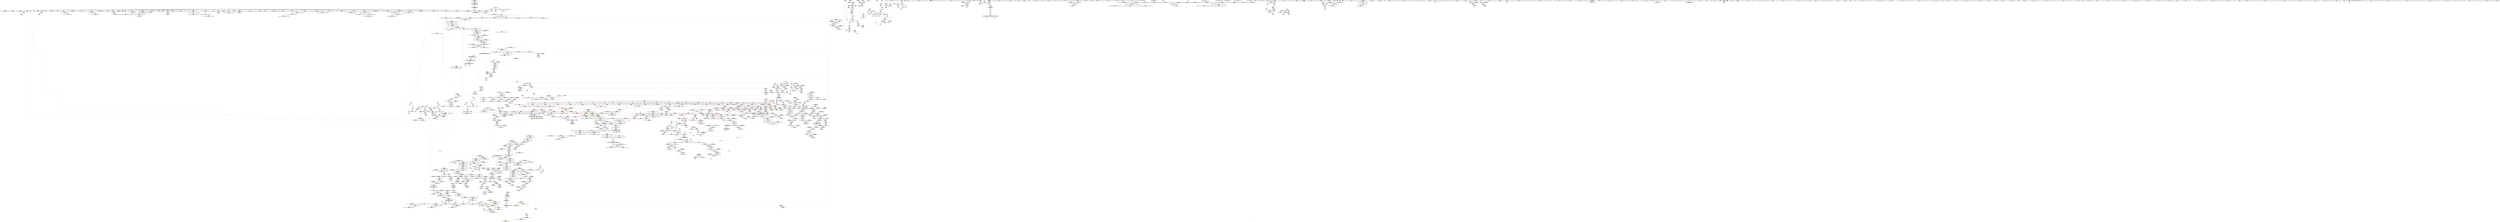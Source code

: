 digraph "SVFG" {
	label="SVFG";

	Node0x55f7adcc8e70 [shape=record,color=grey,label="{NodeID: 0\nNullPtr|{|<s51>145}}"];
	Node0x55f7adcc8e70 -> Node0x55f7ae23f430[style=solid];
	Node0x55f7adcc8e70 -> Node0x55f7ae23f530[style=solid];
	Node0x55f7adcc8e70 -> Node0x55f7ae23f600[style=solid];
	Node0x55f7adcc8e70 -> Node0x55f7ae23f6d0[style=solid];
	Node0x55f7adcc8e70 -> Node0x55f7ae23f7a0[style=solid];
	Node0x55f7adcc8e70 -> Node0x55f7ae23f870[style=solid];
	Node0x55f7adcc8e70 -> Node0x55f7ae23f940[style=solid];
	Node0x55f7adcc8e70 -> Node0x55f7ae23fa10[style=solid];
	Node0x55f7adcc8e70 -> Node0x55f7ae23fae0[style=solid];
	Node0x55f7adcc8e70 -> Node0x55f7ae23fbb0[style=solid];
	Node0x55f7adcc8e70 -> Node0x55f7ae23fc80[style=solid];
	Node0x55f7adcc8e70 -> Node0x55f7ae23fd50[style=solid];
	Node0x55f7adcc8e70 -> Node0x55f7ae23fe20[style=solid];
	Node0x55f7adcc8e70 -> Node0x55f7ae23fef0[style=solid];
	Node0x55f7adcc8e70 -> Node0x55f7ae23ffc0[style=solid];
	Node0x55f7adcc8e70 -> Node0x55f7ae240090[style=solid];
	Node0x55f7adcc8e70 -> Node0x55f7ae240160[style=solid];
	Node0x55f7adcc8e70 -> Node0x55f7ae240230[style=solid];
	Node0x55f7adcc8e70 -> Node0x55f7ae240300[style=solid];
	Node0x55f7adcc8e70 -> Node0x55f7ae2403d0[style=solid];
	Node0x55f7adcc8e70 -> Node0x55f7ae2404a0[style=solid];
	Node0x55f7adcc8e70 -> Node0x55f7ae240570[style=solid];
	Node0x55f7adcc8e70 -> Node0x55f7ae240640[style=solid];
	Node0x55f7adcc8e70 -> Node0x55f7ae240710[style=solid];
	Node0x55f7adcc8e70 -> Node0x55f7ae2407e0[style=solid];
	Node0x55f7adcc8e70 -> Node0x55f7ae2408b0[style=solid];
	Node0x55f7adcc8e70 -> Node0x55f7ae240980[style=solid];
	Node0x55f7adcc8e70 -> Node0x55f7ae240a50[style=solid];
	Node0x55f7adcc8e70 -> Node0x55f7ae240b20[style=solid];
	Node0x55f7adcc8e70 -> Node0x55f7ae240bf0[style=solid];
	Node0x55f7adcc8e70 -> Node0x55f7ae240cc0[style=solid];
	Node0x55f7adcc8e70 -> Node0x55f7ae240d90[style=solid];
	Node0x55f7adcc8e70 -> Node0x55f7ae240e60[style=solid];
	Node0x55f7adcc8e70 -> Node0x55f7ae240f30[style=solid];
	Node0x55f7adcc8e70 -> Node0x55f7ae241000[style=solid];
	Node0x55f7adcc8e70 -> Node0x55f7ae2410d0[style=solid];
	Node0x55f7adcc8e70 -> Node0x55f7ae2411a0[style=solid];
	Node0x55f7adcc8e70 -> Node0x55f7ae241270[style=solid];
	Node0x55f7adcc8e70 -> Node0x55f7ae241340[style=solid];
	Node0x55f7adcc8e70 -> Node0x55f7ae241410[style=solid];
	Node0x55f7adcc8e70 -> Node0x55f7ae2414e0[style=solid];
	Node0x55f7adcc8e70 -> Node0x55f7ae2415b0[style=solid];
	Node0x55f7adcc8e70 -> Node0x55f7ae241680[style=solid];
	Node0x55f7adcc8e70 -> Node0x55f7ae26b7b0[style=solid];
	Node0x55f7adcc8e70 -> Node0x55f7ae26f260[style=solid];
	Node0x55f7adcc8e70 -> Node0x55f7ae26f330[style=solid];
	Node0x55f7adcc8e70 -> Node0x55f7ae26f400[style=solid];
	Node0x55f7adcc8e70 -> Node0x55f7ae271d70[style=solid];
	Node0x55f7adcc8e70 -> Node0x55f7ae29e360[style=solid];
	Node0x55f7adcc8e70 -> Node0x55f7ae2a2800[style=solid];
	Node0x55f7adcc8e70 -> Node0x55f7ae2a3100[style=solid];
	Node0x55f7adcc8e70:s51 -> Node0x55f7ae38e410[style=solid,color=red];
	Node0x55f7ae242c50 [shape=record,color=red,label="{NodeID: 775\n819\<--804\n\<--__a.addr\n_ZSt3maxIiERKT_S2_S2_\n}"];
	Node0x55f7ae242c50 -> Node0x55f7ae26ef20[style=solid];
	Node0x55f7ae395f40 [shape=record,color=black,label="{NodeID: 2657\n788 = PHI(829, )\n}"];
	Node0x55f7ae395f40 -> Node0x55f7ae242910[style=solid];
	Node0x55f7ae239120 [shape=record,color=black,label="{NodeID: 443\n1310\<--1276\n\<--this1\n_ZNSt6vectorISt4pairIiiESaIS1_EE17_M_realloc_insertIJS1_EEEvN9__gnu_cxx17__normal_iteratorIPS1_S3_EEDpOT_\n}"];
	Node0x55f7ae239120 -> Node0x55f7ae2516b0[style=solid];
	Node0x55f7ae239120 -> Node0x55f7ae251780[style=solid];
	Node0x55f7ae22cd40 [shape=record,color=green,label="{NodeID: 111\n529\<--530\nref.tmp44\<--ref.tmp44_field_insensitive\nmain\n|{|<s1>56}}"];
	Node0x55f7ae22cd40 -> Node0x55f7ae26dee0[style=solid];
	Node0x55f7ae22cd40:s1 -> Node0x55f7ae38ab20[style=solid,color=red];
	Node0x55f7ae248680 [shape=record,color=red,label="{NodeID: 886\n1634\<--1633\n\<--coerce.dive4\n_ZSt34__uninitialized_move_if_noexcept_aIPSt4pairIiiES2_SaIS1_EET0_T_S5_S4_RT1_\n|{<s0>140}}"];
	Node0x55f7ae248680:s0 -> Node0x55f7ae38a4d0[style=solid,color=red];
	Node0x55f7ae24f150 [shape=record,color=purple,label="{NodeID: 554\n291\<--289\n_M_finish\<--\n_ZNSt6vectorISt4pairIiiESaIS1_EED2Ev\n}"];
	Node0x55f7ae24f150 -> Node0x55f7ae2560a0[style=solid];
	Node0x55f7ae231780 [shape=record,color=green,label="{NodeID: 222\n1380\<--1381\n__cxa_rethrow\<--__cxa_rethrow_field_insensitive\n}"];
	Node0x55f7ae26da00 [shape=record,color=blue,label="{NodeID: 997\n515\<--615\nv\<--dec\nmain\n|{|<s4>51}}"];
	Node0x55f7ae26da00 -> Node0x55f7ae258e20[style=dashed];
	Node0x55f7ae26da00 -> Node0x55f7ae258ef0[style=dashed];
	Node0x55f7ae26da00 -> Node0x55f7ae26da00[style=dashed];
	Node0x55f7ae26da00 -> Node0x55f7ae2eda80[style=dashed];
	Node0x55f7ae26da00:s4 -> Node0x55f7ae2fc320[style=dashed,color=red];
	Node0x55f7ae2a2680 [shape=record,color=grey,label="{NodeID: 1772\n1534 = cmp(1532, 1533, )\n}"];
	Node0x55f7ae254b80 [shape=record,color=purple,label="{NodeID: 665\n2027\<--2026\n_M_current\<--this1\n_ZNSt13move_iteratorIPSt4pairIiiEEppEv\n}"];
	Node0x55f7ae254b80 -> Node0x55f7ae26a6e0[style=solid];
	Node0x55f7ae254b80 -> Node0x55f7ae2760e0[style=solid];
	Node0x55f7ae388f80 [shape=record,color=black,label="{NodeID: 2547\n772 = PHI(517, 519, )\n0th arg _ZNSt4pairIiiEC2IRiS2_Lb1EEEOT_OT0_ }"];
	Node0x55f7ae388f80 -> Node0x55f7ae26e8a0[style=solid];
	Node0x55f7ae23fbb0 [shape=record,color=black,label="{NodeID: 333\n190\<--3\nlpad.val\<--dummyVal\n_ZStplIcSt11char_traitsIcESaIcEENSt7__cxx1112basic_stringIT_T0_T1_EERKS8_PKS5_\n}"];
	Node0x55f7ae273430 [shape=record,color=blue,label="{NodeID: 1108\n1607\<--1602\n__last.addr\<--__last\n_ZSt34__uninitialized_move_if_noexcept_aIPSt4pairIiiES2_SaIS1_EET0_T_S5_S4_RT1_\n}"];
	Node0x55f7ae273430 -> Node0x55f7ae248410[style=dashed];
	Node0x55f7adcc8f00 [shape=record,color=green,label="{NodeID: 1\n7\<--1\n__dso_handle\<--dummyObj\nGlob }"];
	Node0x55f7ae2fc510 [shape=record,color=yellow,style=double,label="{NodeID: 1883\n2V_1 = ENCHI(MR_2V_0)\npts\{95 \}\nFun[__cxx_global_var_init.1]}"];
	Node0x55f7ae2fc510 -> Node0x55f7ae26b8b0[style=dashed];
	Node0x55f7ae242d20 [shape=record,color=red,label="{NodeID: 776\n812\<--806\n\<--__b.addr\n_ZSt3maxIiERKT_S2_S2_\n}"];
	Node0x55f7ae242d20 -> Node0x55f7ae242f90[style=solid];
	Node0x55f7ae396050 [shape=record,color=black,label="{NodeID: 2658\n795 = PHI(829, )\n}"];
	Node0x55f7ae396050 -> Node0x55f7ae2429e0[style=solid];
	Node0x55f7ae2391f0 [shape=record,color=black,label="{NodeID: 444\n1319\<--1276\n\<--this1\n_ZNSt6vectorISt4pairIiiESaIS1_EE17_M_realloc_insertIJS1_EEEvN9__gnu_cxx17__normal_iteratorIPS1_S3_EEDpOT_\n|{<s0>106}}"];
	Node0x55f7ae2391f0:s0 -> Node0x55f7ae390920[style=solid,color=red];
	Node0x55f7ae22ce10 [shape=record,color=green,label="{NodeID: 112\n531\<--532\nref.tmp51\<--ref.tmp51_field_insensitive\nmain\n|{|<s1>57}}"];
	Node0x55f7ae22ce10 -> Node0x55f7ae26e150[style=solid];
	Node0x55f7ae22ce10:s1 -> Node0x55f7ae38ab20[style=solid,color=red];
	Node0x55f7ae248750 [shape=record,color=red,label="{NodeID: 887\n1636\<--1635\n\<--coerce.dive5\n_ZSt34__uninitialized_move_if_noexcept_aIPSt4pairIiiES2_SaIS1_EET0_T_S5_S4_RT1_\n|{<s0>140}}"];
	Node0x55f7ae248750:s0 -> Node0x55f7ae38a5e0[style=solid,color=red];
	Node0x55f7ae24f220 [shape=record,color=purple,label="{NodeID: 555\n388\<--385\nfirst\<--call11\n_Z3dfsiib\n}"];
	Node0x55f7ae24f220 -> Node0x55f7ae257b70[style=solid];
	Node0x55f7ae231880 [shape=record,color=green,label="{NodeID: 223\n1443\<--1444\nretval\<--retval_field_insensitive\n_ZNSt6vectorISt4pairIiiESaIS1_EE3endEv\n|{|<s1>122}}"];
	Node0x55f7ae231880 -> Node0x55f7ae252890[style=solid];
	Node0x55f7ae231880:s1 -> Node0x55f7ae38b4d0[style=solid,color=red];
	Node0x55f7ae26dad0 [shape=record,color=blue,label="{NodeID: 998\n513\<--633\ni24\<--inc35\nmain\n}"];
	Node0x55f7ae26dad0 -> Node0x55f7ae2e7b80[style=dashed];
	Node0x55f7ae2a2800 [shape=record,color=grey,label="{NodeID: 1773\n1007 = cmp(1006, 3, )\n}"];
	Node0x55f7ae254c50 [shape=record,color=purple,label="{NodeID: 666\n2029\<--2028\nincdec.ptr\<--\n_ZNSt13move_iteratorIPSt4pairIiiEEppEv\n}"];
	Node0x55f7ae254c50 -> Node0x55f7ae2760e0[style=solid];
	Node0x55f7ae3890d0 [shape=record,color=black,label="{NodeID: 2548\n773 = PHI(515, 513, )\n1st arg _ZNSt4pairIiiEC2IRiS2_Lb1EEEOT_OT0_ }"];
	Node0x55f7ae3890d0 -> Node0x55f7ae26e970[style=solid];
	Node0x55f7ae23fc80 [shape=record,color=black,label="{NodeID: 334\n191\<--3\nlpad.val1\<--dummyVal\n_ZStplIcSt11char_traitsIcESaIcEENSt7__cxx1112basic_stringIT_T0_T1_EERKS8_PKS5_\n}"];
	Node0x55f7ae273500 [shape=record,color=blue,label="{NodeID: 1109\n1609\<--1603\n__result.addr\<--__result\n_ZSt34__uninitialized_move_if_noexcept_aIPSt4pairIiiES2_SaIS1_EET0_T_S5_S4_RT1_\n}"];
	Node0x55f7ae273500 -> Node0x55f7ae2484e0[style=dashed];
	Node0x55f7ae2013b0 [shape=record,color=green,label="{NodeID: 2\n11\<--1\n.str\<--dummyObj\nGlob }"];
	Node0x55f7ae2fc620 [shape=record,color=yellow,style=double,label="{NodeID: 1884\n4V_1 = ENCHI(MR_4V_0)\npts\{97 \}\nFun[__cxx_global_var_init.1]}"];
	Node0x55f7ae2fc620 -> Node0x55f7ae26b980[style=dashed];
	Node0x55f7ae242df0 [shape=record,color=red,label="{NodeID: 777\n816\<--806\n\<--__b.addr\n_ZSt3maxIiERKT_S2_S2_\n}"];
	Node0x55f7ae242df0 -> Node0x55f7ae26ee50[style=solid];
	Node0x55f7ae396160 [shape=record,color=black,label="{NodeID: 2659\n396 = PHI(483, )\n}"];
	Node0x55f7ae396160 -> Node0x55f7ae24f2f0[style=solid];
	Node0x55f7ae2392c0 [shape=record,color=black,label="{NodeID: 445\n1330\<--1276\n\<--this1\n_ZNSt6vectorISt4pairIiiESaIS1_EE17_M_realloc_insertIJS1_EEEvN9__gnu_cxx17__normal_iteratorIPS1_S3_EEDpOT_\n}"];
	Node0x55f7ae2392c0 -> Node0x55f7ae251920[style=solid];
	Node0x55f7ae2392c0 -> Node0x55f7ae2519f0[style=solid];
	Node0x55f7ae22cee0 [shape=record,color=green,label="{NodeID: 113\n535\<--536\n_ZNKSt7__cxx1112basic_stringIcSt11char_traitsIcESaIcEE4dataEv\<--_ZNKSt7__cxx1112basic_stringIcSt11char_traitsIcESaIcEE4dataEv_field_insensitive\n}"];
	Node0x55f7ae248820 [shape=record,color=red,label="{NodeID: 888\n1646\<--1643\nthis1\<--this.addr\n_ZNK9__gnu_cxx17__normal_iteratorIPSt4pairIiiESt6vectorIS2_SaIS2_EEE4baseEv\n}"];
	Node0x55f7ae248820 -> Node0x55f7ae2534c0[style=solid];
	Node0x55f7ae24f2f0 [shape=record,color=purple,label="{NodeID: 556\n397\<--396\nsecond\<--call15\n_Z3dfsiib\n}"];
	Node0x55f7ae24f2f0 -> Node0x55f7ae257c40[style=solid];
	Node0x55f7ae231950 [shape=record,color=green,label="{NodeID: 224\n1445\<--1446\nthis.addr\<--this.addr_field_insensitive\n_ZNSt6vectorISt4pairIiiESaIS1_EE3endEv\n}"];
	Node0x55f7ae231950 -> Node0x55f7ae247230[style=solid];
	Node0x55f7ae231950 -> Node0x55f7ae272660[style=solid];
	Node0x55f7ae26dba0 [shape=record,color=blue,label="{NodeID: 999\n521\<--367\nbest\<--\nmain\n}"];
	Node0x55f7ae26dba0 -> Node0x55f7ae2f3eb0[style=dashed];
	Node0x55f7ae2a2980 [shape=record,color=grey,label="{NodeID: 1774\n560 = cmp(558, 559, )\n}"];
	Node0x55f7ae254d20 [shape=record,color=purple,label="{NodeID: 667\n2056\<--2055\n_M_current\<--this1\n_ZNKSt13move_iteratorIPSt4pairIiiEE4baseEv\n}"];
	Node0x55f7ae254d20 -> Node0x55f7ae26aa20[style=solid];
	Node0x55f7ae389220 [shape=record,color=black,label="{NodeID: 2549\n774 = PHI(513, 513, )\n2nd arg _ZNSt4pairIiiEC2IRiS2_Lb1EEEOT_OT0_ }"];
	Node0x55f7ae389220 -> Node0x55f7ae26ea40[style=solid];
	Node0x55f7ae23fd50 [shape=record,color=black,label="{NodeID: 335\n252\<--3\n\<--dummyVal\n_ZNSt6vectorISt4pairIiiESaIS1_EEC2Ev\n}"];
	Node0x55f7ae2735d0 [shape=record,color=blue,label="{NodeID: 1110\n1611\<--1604\n__alloc.addr\<--__alloc\n_ZSt34__uninitialized_move_if_noexcept_aIPSt4pairIiiES2_SaIS1_EET0_T_S5_S4_RT1_\n}"];
	Node0x55f7ae2735d0 -> Node0x55f7ae2485b0[style=dashed];
	Node0x55f7ae2016f0 [shape=record,color=green,label="{NodeID: 3\n16\<--1\n.str.3\<--dummyObj\nGlob }"];
	Node0x55f7ae242ec0 [shape=record,color=red,label="{NodeID: 778\n811\<--810\n\<--\n_ZSt3maxIiERKT_S2_S2_\n}"];
	Node0x55f7ae242ec0 -> Node0x55f7ae2a3880[style=solid];
	Node0x55f7ae396270 [shape=record,color=black,label="{NodeID: 2660\n1392 = PHI(916, )\n|{<s0>119}}"];
	Node0x55f7ae396270:s0 -> Node0x55f7ae391290[style=solid,color=red];
	Node0x55f7ae239390 [shape=record,color=black,label="{NodeID: 446\n1335\<--1276\n\<--this1\n_ZNSt6vectorISt4pairIiiESaIS1_EE17_M_realloc_insertIJS1_EEEvN9__gnu_cxx17__normal_iteratorIPS1_S3_EEDpOT_\n|{<s0>109}}"];
	Node0x55f7ae239390:s0 -> Node0x55f7ae390920[style=solid,color=red];
	Node0x55f7ae22cfe0 [shape=record,color=green,label="{NodeID: 114\n540\<--541\nfreopen\<--freopen_field_insensitive\n}"];
	Node0x55f7ae2488f0 [shape=record,color=red,label="{NodeID: 889\n1658\<--1652\n\<--__a.addr\n_ZNSt16allocator_traitsISaISt4pairIiiEEE7destroyIS1_EEvRS2_PT_\n}"];
	Node0x55f7ae2488f0 -> Node0x55f7ae24b4d0[style=solid];
	Node0x55f7ae24f3c0 [shape=record,color=purple,label="{NodeID: 557\n470\<--469\n_M_impl\<--\n_ZNKSt6vectorISt4pairIiiESaIS1_EE4sizeEv\n}"];
	Node0x55f7ae231a20 [shape=record,color=green,label="{NodeID: 225\n1453\<--1454\n_ZN9__gnu_cxx17__normal_iteratorIPSt4pairIiiESt6vectorIS2_SaIS2_EEEC2ERKS3_\<--_ZN9__gnu_cxx17__normal_iteratorIPSt4pairIiiESt6vectorIS2_SaIS2_EEEC2ERKS3__field_insensitive\n}"];
	Node0x55f7ae26dc70 [shape=record,color=blue,label="{NodeID: 1000\n523\<--42\ni37\<--\nmain\n}"];
	Node0x55f7ae26dc70 -> Node0x55f7ae259090[style=dashed];
	Node0x55f7ae26dc70 -> Node0x55f7ae259160[style=dashed];
	Node0x55f7ae26dc70 -> Node0x55f7ae259230[style=dashed];
	Node0x55f7ae26dc70 -> Node0x55f7ae26e2f0[style=dashed];
	Node0x55f7ae26dc70 -> Node0x55f7ae2ee480[style=dashed];
	Node0x55f7ae2a2b00 [shape=record,color=grey,label="{NodeID: 1775\n611 = cmp(608, 610, )\n}"];
	Node0x55f7ae254df0 [shape=record,color=purple,label="{NodeID: 668\n2069\<--2068\n_M_current\<--this1\n_ZNSt13move_iteratorIPSt4pairIiiEEC2ES2_\n}"];
	Node0x55f7ae254df0 -> Node0x55f7ae2765c0[style=solid];
	Node0x55f7ae389370 [shape=record,color=black,label="{NodeID: 2550\n1084 = PHI(1078, )\n0th arg _ZN9__gnu_cxx13new_allocatorISt4pairIiiEED2Ev }"];
	Node0x55f7ae389370 -> Node0x55f7ae270850[style=solid];
	Node0x55f7ae23fe20 [shape=record,color=black,label="{NodeID: 336\n253\<--3\n\<--dummyVal\n_ZNSt6vectorISt4pairIiiESaIS1_EEC2Ev\n|{<s0>25}}"];
	Node0x55f7ae23fe20:s0 -> Node0x55f7ae38f080[style=solid,color=red];
	Node0x55f7ae313290 [shape=record,color=yellow,style=double,label="{NodeID: 2218\nRETMU(10V_2)\npts\{400000 400001 400002 \}\nFun[_GLOBAL__sub_I_vlad89_3_0.cpp]}"];
	Node0x55f7ae2736a0 [shape=record,color=blue,label="{NodeID: 1111\n1625\<--1622\ncoerce.dive\<--call\n_ZSt34__uninitialized_move_if_noexcept_aIPSt4pairIiiES2_SaIS1_EET0_T_S5_S4_RT1_\n}"];
	Node0x55f7ae2736a0 -> Node0x55f7ae248680[style=dashed];
	Node0x55f7ae2017b0 [shape=record,color=green,label="{NodeID: 4\n21\<--1\n.str.5\<--dummyObj\nGlob }"];
	Node0x55f7ae242f90 [shape=record,color=red,label="{NodeID: 779\n813\<--812\n\<--\n_ZSt3maxIiERKT_S2_S2_\n}"];
	Node0x55f7ae242f90 -> Node0x55f7ae2a3880[style=solid];
	Node0x55f7ae396440 [shape=record,color=black,label="{NodeID: 2661\n414 = PHI(318, )\n}"];
	Node0x55f7ae396440 -> Node0x55f7ae26cc30[style=solid];
	Node0x55f7ae239460 [shape=record,color=black,label="{NodeID: 447\n1351\<--1276\n\<--this1\n_ZNSt6vectorISt4pairIiiESaIS1_EE17_M_realloc_insertIJS1_EEEvN9__gnu_cxx17__normal_iteratorIPS1_S3_EEDpOT_\n}"];
	Node0x55f7ae239460 -> Node0x55f7ae251ac0[style=solid];
	Node0x55f7ae231cd0 [shape=record,color=green,label="{NodeID: 115\n543\<--544\n_ZSteqIcEN9__gnu_cxx11__enable_ifIXsr9__is_charIT_EE7__valueEbE6__typeERKNSt7__cxx1112basic_stringIS2_St11char_traitsIS2_ESaIS2_EEESC_\<--_ZSteqIcEN9__gnu_cxx11__enable_ifIXsr9__is_charIT_EE7__valueEbE6__typeERKNSt7__cxx1112basic_stringIS2_St11char_traitsIS2_ESaIS2_EEESC__field_insensitive\n}"];
	Node0x55f7ae2489c0 [shape=record,color=red,label="{NodeID: 890\n1660\<--1654\n\<--__p.addr\n_ZNSt16allocator_traitsISaISt4pairIiiEEE7destroyIS1_EEvRS2_PT_\n|{<s0>141}}"];
	Node0x55f7ae2489c0:s0 -> Node0x55f7ae38d1a0[style=solid,color=red];
	Node0x55f7ae24f490 [shape=record,color=purple,label="{NodeID: 558\n471\<--469\n_M_finish\<--\n_ZNKSt6vectorISt4pairIiiESaIS1_EE4sizeEv\n}"];
	Node0x55f7ae24f490 -> Node0x55f7ae257f80[style=solid];
	Node0x55f7ae231b20 [shape=record,color=green,label="{NodeID: 226\n1462\<--1463\nthis.addr\<--this.addr_field_insensitive\n_ZN9__gnu_cxx13new_allocatorISt4pairIiiEE9constructIS2_JS2_EEEvPT_DpOT0_\n}"];
	Node0x55f7ae231b20 -> Node0x55f7ae2473d0[style=solid];
	Node0x55f7ae231b20 -> Node0x55f7ae272730[style=solid];
	Node0x55f7ae26dd40 [shape=record,color=blue,label="{NodeID: 1001\n525\<--367\nbest2\<--\nmain\n}"];
	Node0x55f7ae26dd40 -> Node0x55f7ae2f61e0[style=dashed];
	Node0x55f7ae2a2c80 [shape=record,color=grey,label="{NodeID: 1776\n1108 = cmp(1107, 1109, )\n}"];
	Node0x55f7ae254ec0 [shape=record,color=purple,label="{NodeID: 669\n498\<--496\nadd.ptr\<--\n_ZNSt6vectorISt4pairIiiESaIS1_EEixEm\n}"];
	Node0x55f7ae254ec0 -> Node0x55f7ae237240[style=solid];
	Node0x55f7ae389480 [shape=record,color=black,label="{NodeID: 2551\n2034 = PHI(1980, )\n0th arg _ZSteqIPSt4pairIiiEEbRKSt13move_iteratorIT_ES7_ }"];
	Node0x55f7ae389480 -> Node0x55f7ae2761b0[style=solid];
	Node0x55f7ae23fef0 [shape=record,color=black,label="{NodeID: 337\n305\<--3\n\<--dummyVal\n_ZNSt6vectorISt4pairIiiESaIS1_EED2Ev\n}"];
	Node0x55f7ae273770 [shape=record,color=blue,label="{NodeID: 1112\n1629\<--1628\ncoerce.dive3\<--call2\n_ZSt34__uninitialized_move_if_noexcept_aIPSt4pairIiiES2_SaIS1_EET0_T_S5_S4_RT1_\n}"];
	Node0x55f7ae273770 -> Node0x55f7ae248750[style=dashed];
	Node0x55f7ae201870 [shape=record,color=green,label="{NodeID: 5\n29\<--1\n.str.8\<--dummyObj\nGlob }"];
	Node0x55f7ae243060 [shape=record,color=red,label="{NodeID: 780\n834\<--831\n\<--__t.addr\n_ZSt7forwardIRiEOT_RNSt16remove_referenceIS1_E4typeE\n}"];
	Node0x55f7ae243060 -> Node0x55f7ae237b30[style=solid];
	Node0x55f7ae396550 [shape=record,color=black,label="{NodeID: 2662\n449 = PHI(318, )\n}"];
	Node0x55f7ae396550 -> Node0x55f7ae2a0b80[style=solid];
	Node0x55f7ae239530 [shape=record,color=black,label="{NodeID: 448\n1371\<--1276\n\<--this1\n_ZNSt6vectorISt4pairIiiESaIS1_EE17_M_realloc_insertIJS1_EEEvN9__gnu_cxx17__normal_iteratorIPS1_S3_EEDpOT_\n|{<s0>114}}"];
	Node0x55f7ae239530:s0 -> Node0x55f7ae390920[style=solid,color=red];
	Node0x55f7ae231dd0 [shape=record,color=green,label="{NodeID: 116\n554\<--555\n_ZNSirsERi\<--_ZNSirsERi_field_insensitive\n}"];
	Node0x55f7ae305020 [shape=record,color=yellow,style=double,label="{NodeID: 1998\n55V_1 = ENCHI(MR_55V_0)\npts\{400000 \}\nFun[_ZNSt6vectorISt4pairIiiESaIS1_EEixEm]}"];
	Node0x55f7ae305020 -> Node0x55f7ae2582c0[style=dashed];
	Node0x55f7ae248a90 [shape=record,color=red,label="{NodeID: 891\n1672\<--1669\nthis1\<--this.addr\n_ZNKSt6vectorISt4pairIiiESaIS1_EE8max_sizeEv\n}"];
	Node0x55f7ae248a90 -> Node0x55f7ae24b5a0[style=solid];
	Node0x55f7ae24f560 [shape=record,color=purple,label="{NodeID: 559\n474\<--473\n_M_impl2\<--\n_ZNKSt6vectorISt4pairIiiESaIS1_EE4sizeEv\n}"];
	Node0x55f7ae231bf0 [shape=record,color=green,label="{NodeID: 227\n1464\<--1465\n__p.addr\<--__p.addr_field_insensitive\n_ZN9__gnu_cxx13new_allocatorISt4pairIiiEE9constructIS2_JS2_EEEvPT_DpOT0_\n}"];
	Node0x55f7ae231bf0 -> Node0x55f7ae2474a0[style=solid];
	Node0x55f7ae231bf0 -> Node0x55f7ae272800[style=solid];
	Node0x55f7ae30c2f0 [shape=record,color=yellow,style=double,label="{NodeID: 2109\n18V_1 = ENCHI(MR_18V_0)\npts\{159 \}\nFun[_ZStplIcSt11char_traitsIcESaIcEENSt7__cxx1112basic_stringIT_T0_T1_EERKS8_PKS5_]}"];
	Node0x55f7ae30c2f0 -> Node0x55f7ae26bd90[style=dashed];
	Node0x55f7ae26de10 [shape=record,color=blue,label="{NodeID: 1002\n527\<--42\nj\<--\nmain\n}"];
	Node0x55f7ae26de10 -> Node0x55f7ae2593d0[style=dashed];
	Node0x55f7ae26de10 -> Node0x55f7ae2594a0[style=dashed];
	Node0x55f7ae26de10 -> Node0x55f7ae259570[style=dashed];
	Node0x55f7ae26de10 -> Node0x55f7ae26de10[style=dashed];
	Node0x55f7ae26de10 -> Node0x55f7ae26e080[style=dashed];
	Node0x55f7ae26de10 -> Node0x55f7ae2eee80[style=dashed];
	Node0x55f7ae2a2e00 [shape=record,color=grey,label="{NodeID: 1777\n378 = cmp(370, 377, )\n}"];
	Node0x55f7ae254f90 [shape=record,color=purple,label="{NodeID: 670\n1305\<--1303\nadd.ptr\<--\n_ZNSt6vectorISt4pairIiiESaIS1_EE17_M_realloc_insertIJS1_EEEvN9__gnu_cxx17__normal_iteratorIPS1_S3_EEDpOT_\n|{<s0>104}}"];
	Node0x55f7ae254f90:s0 -> Node0x55f7ae38cea0[style=solid,color=red];
	Node0x55f7ae389590 [shape=record,color=black,label="{NodeID: 2552\n2035 = PHI(1981, )\n1st arg _ZSteqIPSt4pairIiiEEbRKSt13move_iteratorIT_ES7_ }"];
	Node0x55f7ae389590 -> Node0x55f7ae276280[style=solid];
	Node0x55f7ae23ffc0 [shape=record,color=black,label="{NodeID: 338\n306\<--3\n\<--dummyVal\n_ZNSt6vectorISt4pairIiiESaIS1_EED2Ev\n}"];
	Node0x55f7ae23ffc0 -> Node0x55f7ae26c1a0[style=solid];
	Node0x55f7ae273840 [shape=record,color=blue,label="{NodeID: 1113\n1643\<--1642\nthis.addr\<--this\n_ZNK9__gnu_cxx17__normal_iteratorIPSt4pairIiiESt6vectorIS2_SaIS2_EEE4baseEv\n}"];
	Node0x55f7ae273840 -> Node0x55f7ae248820[style=dashed];
	Node0x55f7ae2020e0 [shape=record,color=green,label="{NodeID: 6\n34\<--1\n.str.10\<--dummyObj\nGlob }"];
	Node0x55f7ae2fca00 [shape=record,color=yellow,style=double,label="{NodeID: 1888\n137V_1 = ENCHI(MR_137V_0)\npts\{1 \}\nFun[main]}"];
	Node0x55f7ae2fca00 -> Node0x55f7ae255610[style=dashed];
	Node0x55f7ae2fca00 -> Node0x55f7ae2556e0[style=dashed];
	Node0x55f7ae243130 [shape=record,color=red,label="{NodeID: 781\n844\<--841\nthis1\<--this.addr\n_ZNSt12_Vector_baseISt4pairIiiESaIS1_EEC2Ev\n}"];
	Node0x55f7ae243130 -> Node0x55f7ae24fbe0[style=solid];
	Node0x55f7ae396660 [shape=record,color=black,label="{NodeID: 2663\n718 = PHI(1092, )\n}"];
	Node0x55f7ae396660 -> Node0x55f7ae2a2200[style=solid];
	Node0x55f7ae239600 [shape=record,color=black,label="{NodeID: 449\n1375\<--1276\n\<--this1\n_ZNSt6vectorISt4pairIiiESaIS1_EE17_M_realloc_insertIJS1_EEEvN9__gnu_cxx17__normal_iteratorIPS1_S3_EEDpOT_\n|{<s0>116}}"];
	Node0x55f7ae239600:s0 -> Node0x55f7ae389c50[style=solid,color=red];
	Node0x55f7ae231ed0 [shape=record,color=green,label="{NodeID: 117\n564\<--565\n_ZStlsISt11char_traitsIcEERSt13basic_ostreamIcT_ES5_PKc\<--_ZStlsISt11char_traitsIcEERSt13basic_ostreamIcT_ES5_PKc_field_insensitive\n}"];
	Node0x55f7ae248b60 [shape=record,color=red,label="{NodeID: 892\n1706\<--1686\n\<--retval\n_ZSt3maxImERKT_S2_S2_\n}"];
	Node0x55f7ae248b60 -> Node0x55f7ae24b740[style=solid];
	Node0x55f7ae24f630 [shape=record,color=purple,label="{NodeID: 560\n475\<--473\n_M_start\<--\n_ZNKSt6vectorISt4pairIiiESaIS1_EE4sizeEv\n}"];
	Node0x55f7ae24f630 -> Node0x55f7ae258050[style=solid];
	Node0x55f7ae23a150 [shape=record,color=green,label="{NodeID: 228\n1466\<--1467\n__args.addr\<--__args.addr_field_insensitive\n_ZN9__gnu_cxx13new_allocatorISt4pairIiiEE9constructIS2_JS2_EEEvPT_DpOT0_\n}"];
	Node0x55f7ae23a150 -> Node0x55f7ae247570[style=solid];
	Node0x55f7ae23a150 -> Node0x55f7ae2728d0[style=solid];
	Node0x55f7ae30c3d0 [shape=record,color=yellow,style=double,label="{NodeID: 2110\n20V_1 = ENCHI(MR_20V_0)\npts\{161 \}\nFun[_ZStplIcSt11char_traitsIcESaIcEENSt7__cxx1112basic_stringIT_T0_T1_EERKS8_PKS5_]}"];
	Node0x55f7ae30c3d0 -> Node0x55f7ae26be60[style=dashed];
	Node0x55f7ae26dee0 [shape=record,color=blue,label="{NodeID: 1003\n529\<--653\nref.tmp44\<--sub46\nmain\n|{|<s2>56}}"];
	Node0x55f7ae26dee0 -> Node0x55f7ae259640[style=dashed];
	Node0x55f7ae26dee0 -> Node0x55f7ae2f6be0[style=dashed];
	Node0x55f7ae26dee0:s2 -> Node0x55f7ae3001a0[style=dashed,color=red];
	Node0x55f7ae2a2f80 [shape=record,color=grey,label="{NodeID: 1778\n1783 = cmp(1781, 1782, )\n}"];
	Node0x55f7ae255060 [shape=record,color=purple,label="{NodeID: 671\n1356\<--1354\nadd.ptr18\<--\n_ZNSt6vectorISt4pairIiiESaIS1_EE17_M_realloc_insertIJS1_EEEvN9__gnu_cxx17__normal_iteratorIPS1_S3_EEDpOT_\n|{<s0>112}}"];
	Node0x55f7ae255060:s0 -> Node0x55f7ae38c550[style=solid,color=red];
	Node0x55f7ae3896a0 [shape=record,color=black,label="{NodeID: 2553\n1249 = PHI(1166, )\n0th arg _ZNSt6vectorISt4pairIiiESaIS1_EE17_M_realloc_insertIJS1_EEEvN9__gnu_cxx17__normal_iteratorIPS1_S3_EEDpOT_ }"];
	Node0x55f7ae3896a0 -> Node0x55f7ae2717c0[style=solid];
	Node0x55f7ae240090 [shape=record,color=black,label="{NodeID: 339\n308\<--3\n\<--dummyVal\n_ZNSt6vectorISt4pairIiiESaIS1_EED2Ev\n}"];
	Node0x55f7ae240090 -> Node0x55f7ae26c270[style=solid];
	Node0x55f7ae273910 [shape=record,color=blue,label="{NodeID: 1114\n1652\<--1650\n__a.addr\<--__a\n_ZNSt16allocator_traitsISaISt4pairIiiEEE7destroyIS1_EEvRS2_PT_\n}"];
	Node0x55f7ae273910 -> Node0x55f7ae2488f0[style=dashed];
	Node0x55f7ae2021a0 [shape=record,color=green,label="{NodeID: 7\n42\<--1\n\<--dummyObj\nCan only get source location for instruction, argument, global var or function.}"];
	Node0x55f7ae2fcae0 [shape=record,color=yellow,style=double,label="{NodeID: 1889\n139V_1 = ENCHI(MR_139V_0)\npts\{43 \}\nFun[main]}"];
	Node0x55f7ae2fcae0 -> Node0x55f7ae255200[style=dashed];
	Node0x55f7ae2fcae0 -> Node0x55f7ae2552d0[style=dashed];
	Node0x55f7ae2fcae0 -> Node0x55f7ae2553a0[style=dashed];
	Node0x55f7ae2fcae0 -> Node0x55f7ae255470[style=dashed];
	Node0x55f7ae2fcae0 -> Node0x55f7ae255540[style=dashed];
	Node0x55f7ae243200 [shape=record,color=red,label="{NodeID: 782\n867\<--864\nthis1\<--this.addr\n_ZNSt12_Vector_baseISt4pairIiiESaIS1_EE12_Vector_implC2Ev\n}"];
	Node0x55f7ae243200 -> Node0x55f7ae237c00[style=solid];
	Node0x55f7ae243200 -> Node0x55f7ae24fcb0[style=solid];
	Node0x55f7ae243200 -> Node0x55f7ae24fd80[style=solid];
	Node0x55f7ae243200 -> Node0x55f7ae24fe50[style=solid];
	Node0x55f7ae396770 [shape=record,color=black,label="{NodeID: 2664\n534 = PHI()\n}"];
	Node0x55f7ae2396d0 [shape=record,color=black,label="{NodeID: 450\n1383\<--1276\n\<--this1\n_ZNSt6vectorISt4pairIiiESaIS1_EE17_M_realloc_insertIJS1_EEEvN9__gnu_cxx17__normal_iteratorIPS1_S3_EEDpOT_\n}"];
	Node0x55f7ae2396d0 -> Node0x55f7ae251b90[style=solid];
	Node0x55f7ae2396d0 -> Node0x55f7ae251c60[style=solid];
	Node0x55f7ae231fd0 [shape=record,color=green,label="{NodeID: 118\n569\<--570\n_ZNSolsEi\<--_ZNSolsEi_field_insensitive\n}"];
	Node0x55f7ae305210 [shape=record,color=yellow,style=double,label="{NodeID: 2000\n196V_1 = ENCHI(MR_196V_0)\npts\{1792 400000 400001 400002 \}\nFun[_ZNSt6vectorISt4pairIiiESaIS1_EE9push_backEOS1_]|{<s0>69|<s1>69|<s2>69|<s3>69}}"];
	Node0x55f7ae305210:s0 -> Node0x55f7ae305bf0[style=dashed,color=red];
	Node0x55f7ae305210:s1 -> Node0x55f7ae305cd0[style=dashed,color=red];
	Node0x55f7ae305210:s2 -> Node0x55f7ae305db0[style=dashed,color=red];
	Node0x55f7ae305210:s3 -> Node0x55f7ae305e90[style=dashed,color=red];
	Node0x55f7ae248c30 [shape=record,color=red,label="{NodeID: 893\n1694\<--1688\n\<--__a.addr\n_ZSt3maxImERKT_S2_S2_\n}"];
	Node0x55f7ae248c30 -> Node0x55f7ae248f70[style=solid];
	Node0x55f7ae24f700 [shape=record,color=purple,label="{NodeID: 561\n494\<--493\n_M_impl\<--\n_ZNSt6vectorISt4pairIiiESaIS1_EEixEm\n}"];
	Node0x55f7ae23a220 [shape=record,color=green,label="{NodeID: 229\n1480\<--1481\nllvm.memcpy.p0i8.p0i8.i64\<--llvm.memcpy.p0i8.p0i8.i64_field_insensitive\n}"];
	Node0x55f7ae26dfb0 [shape=record,color=blue,label="{NodeID: 1004\n525\<--658\nbest2\<--\nmain\n}"];
	Node0x55f7ae26dfb0 -> Node0x55f7ae2f61e0[style=dashed];
	Node0x55f7ae2a3100 [shape=record,color=grey,label="{NodeID: 1779\n1349 = cmp(1348, 3, )\n}"];
	Node0x55f7ae255130 [shape=record,color=purple,label="{NodeID: 672\n1424\<--1422\nadd.ptr39\<--\n_ZNSt6vectorISt4pairIiiESaIS1_EE17_M_realloc_insertIJS1_EEEvN9__gnu_cxx17__normal_iteratorIPS1_S3_EEDpOT_\n}"];
	Node0x55f7ae255130 -> Node0x55f7ae272590[style=solid];
	Node0x55f7ae3897b0 [shape=record,color=black,label="{NodeID: 2554\n1250 = PHI(1206, )\n1st arg _ZNSt6vectorISt4pairIiiESaIS1_EE17_M_realloc_insertIJS1_EEEvN9__gnu_cxx17__normal_iteratorIPS1_S3_EEDpOT_ }"];
	Node0x55f7ae3897b0 -> Node0x55f7ae2716f0[style=solid];
	Node0x55f7ae240160 [shape=record,color=black,label="{NodeID: 340\n726\<--3\n\<--dummyVal\n_ZSteqIcEN9__gnu_cxx11__enable_ifIXsr9__is_charIT_EE7__valueEbE6__typeERKNSt7__cxx1112basic_stringIS2_St11char_traitsIS2_ESaIS2_EEESC_\n}"];
	Node0x55f7ae2739e0 [shape=record,color=blue,label="{NodeID: 1115\n1654\<--1651\n__p.addr\<--__p\n_ZNSt16allocator_traitsISaISt4pairIiiEEE7destroyIS1_EEvRS2_PT_\n}"];
	Node0x55f7ae2739e0 -> Node0x55f7ae2489c0[style=dashed];
	Node0x55f7ae202260 [shape=record,color=green,label="{NodeID: 8\n48\<--1\n.str.12\<--dummyObj\nGlob }"];
	Node0x55f7ae2432d0 [shape=record,color=red,label="{NodeID: 783\n884\<--881\nthis1\<--this.addr\n_ZNSaISt4pairIiiEEC2Ev\n}"];
	Node0x55f7ae2432d0 -> Node0x55f7ae237cd0[style=solid];
	Node0x55f7ae396840 [shape=record,color=black,label="{NodeID: 2665\n542 = PHI(695, )\n}"];
	Node0x55f7ae2397a0 [shape=record,color=black,label="{NodeID: 451\n1387\<--1276\n\<--this1\n_ZNSt6vectorISt4pairIiiESaIS1_EE17_M_realloc_insertIJS1_EEEvN9__gnu_cxx17__normal_iteratorIPS1_S3_EEDpOT_\n}"];
	Node0x55f7ae2397a0 -> Node0x55f7ae251d30[style=solid];
	Node0x55f7ae2397a0 -> Node0x55f7ae251e00[style=solid];
	Node0x55f7ae2320d0 [shape=record,color=green,label="{NodeID: 119\n584\<--585\n_ZNSt6vectorISt4pairIiiESaIS1_EE5clearEv\<--_ZNSt6vectorISt4pairIiiESaIS1_EE5clearEv_field_insensitive\n}"];
	Node0x55f7ae248d00 [shape=record,color=red,label="{NodeID: 894\n1703\<--1688\n\<--__a.addr\n_ZSt3maxImERKT_S2_S2_\n}"];
	Node0x55f7ae248d00 -> Node0x55f7ae273df0[style=solid];
	Node0x55f7ae24f7d0 [shape=record,color=purple,label="{NodeID: 562\n495\<--493\n_M_start\<--\n_ZNSt6vectorISt4pairIiiESaIS1_EEixEm\n}"];
	Node0x55f7ae24f7d0 -> Node0x55f7ae2582c0[style=solid];
	Node0x55f7ae23a320 [shape=record,color=green,label="{NodeID: 230\n1492\<--1493\nthis.addr\<--this.addr_field_insensitive\n_ZNKSt6vectorISt4pairIiiESaIS1_EE12_M_check_lenEmPKc\n}"];
	Node0x55f7ae23a320 -> Node0x55f7ae247640[style=solid];
	Node0x55f7ae23a320 -> Node0x55f7ae272b40[style=solid];
	Node0x55f7ae30c5c0 [shape=record,color=yellow,style=double,label="{NodeID: 2112\n10V_1 = ENCHI(MR_10V_0)\npts\{400000 400001 400002 \}\nFun[_ZNSt6vectorISt4pairIiiESaIS1_EEC2Ev]|{<s0>24}}"];
	Node0x55f7ae30c5c0:s0 -> Node0x55f7ae2fb3f0[style=dashed,color=red];
	Node0x55f7ae26e080 [shape=record,color=blue,label="{NodeID: 1005\n527\<--662\nj\<--inc49\nmain\n}"];
	Node0x55f7ae26e080 -> Node0x55f7ae2593d0[style=dashed];
	Node0x55f7ae26e080 -> Node0x55f7ae2594a0[style=dashed];
	Node0x55f7ae26e080 -> Node0x55f7ae259570[style=dashed];
	Node0x55f7ae26e080 -> Node0x55f7ae26de10[style=dashed];
	Node0x55f7ae26e080 -> Node0x55f7ae26e080[style=dashed];
	Node0x55f7ae26e080 -> Node0x55f7ae2eee80[style=dashed];
	Node0x55f7ae2a3280 [shape=record,color=grey,label="{NodeID: 1780\n1512 = cmp(1510, 1511, )\n}"];
	Node0x55f7ae255200 [shape=record,color=red,label="{NodeID: 673\n577\<--41\n\<--n\nmain\n}"];
	Node0x55f7ae255200 -> Node0x55f7ae2a2500[style=solid];
	Node0x55f7ae3898c0 [shape=record,color=black,label="{NodeID: 2555\n1251 = PHI(1204, )\n2nd arg _ZNSt6vectorISt4pairIiiESaIS1_EE17_M_realloc_insertIJS1_EEEvN9__gnu_cxx17__normal_iteratorIPS1_S3_EEDpOT_ }"];
	Node0x55f7ae3898c0 -> Node0x55f7ae271890[style=solid];
	Node0x55f7ae240230 [shape=record,color=black,label="{NodeID: 341\n727\<--3\n\<--dummyVal\n_ZSteqIcEN9__gnu_cxx11__enable_ifIXsr9__is_charIT_EE7__valueEbE6__typeERKNSt7__cxx1112basic_stringIS2_St11char_traitsIS2_ESaIS2_EEESC_\n|{<s0>66}}"];
	Node0x55f7ae240230:s0 -> Node0x55f7ae38f080[style=solid,color=red];
	Node0x55f7ae273ab0 [shape=record,color=blue,label="{NodeID: 1116\n1669\<--1668\nthis.addr\<--this\n_ZNKSt6vectorISt4pairIiiESaIS1_EE8max_sizeEv\n}"];
	Node0x55f7ae273ab0 -> Node0x55f7ae248a90[style=dashed];
	Node0x55f7ae202320 [shape=record,color=green,label="{NodeID: 9\n50\<--1\nstdin\<--dummyObj\nGlob }"];
	Node0x55f7ae2fcca0 [shape=record,color=yellow,style=double,label="{NodeID: 1891\n143V_1 = ENCHI(MR_143V_0)\npts\{506 \}\nFun[main]}"];
	Node0x55f7ae2fcca0 -> Node0x55f7ae258390[style=dashed];
	Node0x55f7ae2433a0 [shape=record,color=red,label="{NodeID: 784\n895\<--892\nthis1\<--this.addr\n_ZN9__gnu_cxx13new_allocatorISt4pairIiiEEC2Ev\n}"];
	Node0x55f7ae396950 [shape=record,color=black,label="{NodeID: 2666\n546 = PHI(695, )\n}"];
	Node0x55f7ae239870 [shape=record,color=black,label="{NodeID: 452\n1391\<--1276\n\<--this1\n_ZNSt6vectorISt4pairIiiESaIS1_EE17_M_realloc_insertIJS1_EEEvN9__gnu_cxx17__normal_iteratorIPS1_S3_EEDpOT_\n|{<s0>118}}"];
	Node0x55f7ae239870:s0 -> Node0x55f7ae390920[style=solid,color=red];
	Node0x55f7ae2321d0 [shape=record,color=green,label="{NodeID: 120\n621\<--622\n_ZNSt4pairIiiEC2IRiS2_Lb1EEEOT_OT0_\<--_ZNSt4pairIiiEC2IRiS2_Lb1EEEOT_OT0__field_insensitive\n}"];
	Node0x55f7ae248dd0 [shape=record,color=red,label="{NodeID: 895\n1696\<--1690\n\<--__b.addr\n_ZSt3maxImERKT_S2_S2_\n}"];
	Node0x55f7ae248dd0 -> Node0x55f7ae249040[style=solid];
	Node0x55f7ae24f8a0 [shape=record,color=purple,label="{NodeID: 563\n746\<--745\n_M_impl\<--\n_ZNSt6vectorISt4pairIiiESaIS1_EE5clearEv\n}"];
	Node0x55f7ae23a3f0 [shape=record,color=green,label="{NodeID: 231\n1494\<--1495\n__n.addr\<--__n.addr_field_insensitive\n_ZNKSt6vectorISt4pairIiiESaIS1_EE12_M_check_lenEmPKc\n|{|<s2>130}}"];
	Node0x55f7ae23a3f0 -> Node0x55f7ae247710[style=solid];
	Node0x55f7ae23a3f0 -> Node0x55f7ae272c10[style=solid];
	Node0x55f7ae23a3f0:s2 -> Node0x55f7ae399870[style=solid,color=red];
	Node0x55f7ae26e150 [shape=record,color=blue,label="{NodeID: 1006\n531\<--666\nref.tmp51\<--sub52\nmain\n|{|<s4>57}}"];
	Node0x55f7ae26e150 -> Node0x55f7ae259640[style=dashed];
	Node0x55f7ae26e150 -> Node0x55f7ae259710[style=dashed];
	Node0x55f7ae26e150 -> Node0x55f7ae26e150[style=dashed];
	Node0x55f7ae26e150 -> Node0x55f7ae2ef880[style=dashed];
	Node0x55f7ae26e150:s4 -> Node0x55f7ae3001a0[style=dashed,color=red];
	Node0x55f7ae2a3400 [shape=record,color=grey,label="{NodeID: 1781\n595 = cmp(593, 594, )\n}"];
	Node0x55f7ae2552d0 [shape=record,color=red,label="{NodeID: 674\n594\<--41\n\<--n\nmain\n}"];
	Node0x55f7ae2552d0 -> Node0x55f7ae2a3400[style=solid];
	Node0x55f7ae3899d0 [shape=record,color=black,label="{NodeID: 2556\n1720 = PHI(1673, )\n0th arg _ZNKSt12_Vector_baseISt4pairIiiESaIS1_EE19_M_get_Tp_allocatorEv }"];
	Node0x55f7ae3899d0 -> Node0x55f7ae273f90[style=solid];
	Node0x55f7ae240300 [shape=record,color=black,label="{NodeID: 342\n956\<--3\n\<--dummyVal\n_ZNSt12_Vector_baseISt4pairIiiESaIS1_EED2Ev\n}"];
	Node0x55f7ae273b80 [shape=record,color=blue,label="{NodeID: 1117\n1688\<--1684\n__a.addr\<--__a\n_ZSt3maxImERKT_S2_S2_\n}"];
	Node0x55f7ae273b80 -> Node0x55f7ae248c30[style=dashed];
	Node0x55f7ae273b80 -> Node0x55f7ae248d00[style=dashed];
	Node0x55f7ae202420 [shape=record,color=green,label="{NodeID: 10\n51\<--1\n.str.13\<--dummyObj\nGlob }"];
	Node0x55f7ae243470 [shape=record,color=red,label="{NodeID: 785\n910\<--901\n\<--__first.addr\n_ZSt8_DestroyIPSt4pairIiiES1_EvT_S3_RSaIT0_E\n|{<s0>77}}"];
	Node0x55f7ae243470:s0 -> Node0x55f7ae38c1a0[style=solid,color=red];
	Node0x55f7ae396a60 [shape=record,color=black,label="{NodeID: 2667\n548 = PHI()\n}"];
	Node0x55f7ae239940 [shape=record,color=black,label="{NodeID: 453\n1394\<--1276\n\<--this1\n_ZNSt6vectorISt4pairIiiESaIS1_EE17_M_realloc_insertIJS1_EEEvN9__gnu_cxx17__normal_iteratorIPS1_S3_EEDpOT_\n|{<s0>120}}"];
	Node0x55f7ae239940:s0 -> Node0x55f7ae389c50[style=solid,color=red];
	Node0x55f7ae2322d0 [shape=record,color=green,label="{NodeID: 121\n624\<--625\n_ZNSt6vectorISt4pairIiiESaIS1_EE9push_backEOS1_\<--_ZNSt6vectorISt4pairIiiESaIS1_EE9push_backEOS1__field_insensitive\n}"];
	Node0x55f7ae305510 [shape=record,color=yellow,style=double,label="{NodeID: 2003\n198V_1 = ENCHI(MR_198V_0)\npts\{5180000 5180001 5200000 5200001 \}\nFun[_ZNSt6vectorISt4pairIiiESaIS1_EE9push_backEOS1_]|{<s0>69}}"];
	Node0x55f7ae305510:s0 -> Node0x55f7ae306050[style=dashed,color=red];
	Node0x55f7ae248ea0 [shape=record,color=red,label="{NodeID: 896\n1700\<--1690\n\<--__b.addr\n_ZSt3maxImERKT_S2_S2_\n}"];
	Node0x55f7ae248ea0 -> Node0x55f7ae273d20[style=solid];
	Node0x55f7ae24f970 [shape=record,color=purple,label="{NodeID: 564\n747\<--745\n_M_start\<--\n_ZNSt6vectorISt4pairIiiESaIS1_EE5clearEv\n}"];
	Node0x55f7ae24f970 -> Node0x55f7ae259cc0[style=solid];
	Node0x55f7ae23a4c0 [shape=record,color=green,label="{NodeID: 232\n1496\<--1497\n__s.addr\<--__s.addr_field_insensitive\n_ZNKSt6vectorISt4pairIiiESaIS1_EE12_M_check_lenEmPKc\n}"];
	Node0x55f7ae23a4c0 -> Node0x55f7ae2477e0[style=solid];
	Node0x55f7ae23a4c0 -> Node0x55f7ae272ce0[style=solid];
	Node0x55f7ae30c7b0 [shape=record,color=yellow,style=double,label="{NodeID: 2114\n37V_1 = ENCHI(MR_37V_0)\npts\{5180000 5200000 \}\nFun[_ZSt10_ConstructISt4pairIiiEJS1_EEvPT_DpOT0_]}"];
	Node0x55f7ae30c7b0 -> Node0x55f7ae26b310[style=dashed];
	Node0x55f7ae26e220 [shape=record,color=blue,label="{NodeID: 1007\n521\<--669\nbest\<--\nmain\n}"];
	Node0x55f7ae26e220 -> Node0x55f7ae2f3eb0[style=dashed];
	Node0x55f7ae2a3580 [shape=record,color=grey,label="{NodeID: 1782\n1530 = cmp(1528, 1529, )\n}"];
	Node0x55f7ae2553a0 [shape=record,color=red,label="{NodeID: 675\n609\<--41\n\<--n\nmain\n}"];
	Node0x55f7ae2553a0 -> Node0x55f7ae29f980[style=solid];
	Node0x55f7ae389b10 [shape=record,color=black,label="{NodeID: 2557\n863 = PHI(845, )\n0th arg _ZNSt12_Vector_baseISt4pairIiiESaIS1_EE12_Vector_implC2Ev }"];
	Node0x55f7ae389b10 -> Node0x55f7ae26f190[style=solid];
	Node0x55f7ae2403d0 [shape=record,color=black,label="{NodeID: 343\n957\<--3\n\<--dummyVal\n_ZNSt12_Vector_baseISt4pairIiiESaIS1_EED2Ev\n}"];
	Node0x55f7ae2403d0 -> Node0x55f7ae26fa80[style=solid];
	Node0x55f7ae273c50 [shape=record,color=blue,label="{NodeID: 1118\n1690\<--1685\n__b.addr\<--__b\n_ZSt3maxImERKT_S2_S2_\n}"];
	Node0x55f7ae273c50 -> Node0x55f7ae248dd0[style=dashed];
	Node0x55f7ae273c50 -> Node0x55f7ae248ea0[style=dashed];
	Node0x55f7ae202520 [shape=record,color=green,label="{NodeID: 11\n53\<--1\nstdout\<--dummyObj\nGlob }"];
	Node0x55f7ae243540 [shape=record,color=red,label="{NodeID: 786\n911\<--903\n\<--__last.addr\n_ZSt8_DestroyIPSt4pairIiiES1_EvT_S3_RSaIT0_E\n|{<s0>77}}"];
	Node0x55f7ae243540:s0 -> Node0x55f7ae38c2f0[style=solid,color=red];
	Node0x55f7ae396b60 [shape=record,color=black,label="{NodeID: 2668\n553 = PHI()\n}"];
	Node0x55f7ae239a10 [shape=record,color=black,label="{NodeID: 454\n1395\<--1276\n\<--this1\n_ZNSt6vectorISt4pairIiiESaIS1_EE17_M_realloc_insertIJS1_EEEvN9__gnu_cxx17__normal_iteratorIPS1_S3_EEDpOT_\n}"];
	Node0x55f7ae239a10 -> Node0x55f7ae251ed0[style=solid];
	Node0x55f7ae239a10 -> Node0x55f7ae251fa0[style=solid];
	Node0x55f7ae2323d0 [shape=record,color=green,label="{NodeID: 122\n656\<--657\n_ZSt3maxIiERKT_S2_S2_\<--_ZSt3maxIiERKT_S2_S2__field_insensitive\n}"];
	Node0x55f7ae248f70 [shape=record,color=red,label="{NodeID: 897\n1695\<--1694\n\<--\n_ZSt3maxImERKT_S2_S2_\n}"];
	Node0x55f7ae248f70 -> Node0x55f7ae2a3b80[style=solid];
	Node0x55f7ae24fa40 [shape=record,color=purple,label="{NodeID: 565\n786\<--784\nfirst\<--this1\n_ZNSt4pairIiiEC2IRiS2_Lb1EEEOT_OT0_\n}"];
	Node0x55f7ae24fa40 -> Node0x55f7ae26eb10[style=solid];
	Node0x55f7ae23a590 [shape=record,color=green,label="{NodeID: 233\n1498\<--1499\n__len\<--__len_field_insensitive\n_ZNKSt6vectorISt4pairIiiESaIS1_EE12_M_check_lenEmPKc\n}"];
	Node0x55f7ae23a590 -> Node0x55f7ae2478b0[style=solid];
	Node0x55f7ae23a590 -> Node0x55f7ae247980[style=solid];
	Node0x55f7ae23a590 -> Node0x55f7ae247a50[style=solid];
	Node0x55f7ae23a590 -> Node0x55f7ae272e80[style=solid];
	Node0x55f7ae30c8f0 [shape=record,color=yellow,style=double,label="{NodeID: 2115\n39V_1 = ENCHI(MR_39V_0)\npts\{5180001 5200001 \}\nFun[_ZSt10_ConstructISt4pairIiiEJS1_EEvPT_DpOT0_]}"];
	Node0x55f7ae30c8f0 -> Node0x55f7ae26b3e0[style=dashed];
	Node0x55f7ae26e2f0 [shape=record,color=blue,label="{NodeID: 1008\n523\<--673\ni37\<--inc55\nmain\n}"];
	Node0x55f7ae26e2f0 -> Node0x55f7ae259090[style=dashed];
	Node0x55f7ae26e2f0 -> Node0x55f7ae259160[style=dashed];
	Node0x55f7ae26e2f0 -> Node0x55f7ae259230[style=dashed];
	Node0x55f7ae26e2f0 -> Node0x55f7ae26e2f0[style=dashed];
	Node0x55f7ae26e2f0 -> Node0x55f7ae2ee480[style=dashed];
	Node0x55f7ae2a3700 [shape=record,color=grey,label="{NodeID: 1783\n420 = cmp(416, 419, )\n}"];
	Node0x55f7ae255470 [shape=record,color=red,label="{NodeID: 676\n640\<--41\n\<--n\nmain\n}"];
	Node0x55f7ae255470 -> Node0x55f7ae2a2380[style=solid];
	Node0x55f7ae389c50 [shape=record,color=black,label="{NodeID: 2558\n993 = PHI(934, 1375, 1394, )\n0th arg _ZNSt12_Vector_baseISt4pairIiiESaIS1_EE13_M_deallocateEPS1_m }"];
	Node0x55f7ae389c50 -> Node0x55f7ae26ff60[style=solid];
	Node0x55f7ae2404a0 [shape=record,color=black,label="{NodeID: 344\n959\<--3\n\<--dummyVal\n_ZNSt12_Vector_baseISt4pairIiiESaIS1_EED2Ev\n}"];
	Node0x55f7ae2404a0 -> Node0x55f7ae26fb50[style=solid];
	Node0x55f7ae273d20 [shape=record,color=blue,label="{NodeID: 1119\n1686\<--1700\nretval\<--\n_ZSt3maxImERKT_S2_S2_\n}"];
	Node0x55f7ae273d20 -> Node0x55f7ae2ead80[style=dashed];
	Node0x55f7ae202620 [shape=record,color=green,label="{NodeID: 12\n54\<--1\n_ZSt3cin\<--dummyObj\nGlob }"];
	Node0x55f7ae243610 [shape=record,color=red,label="{NodeID: 787\n921\<--918\nthis1\<--this.addr\n_ZNSt12_Vector_baseISt4pairIiiESaIS1_EE19_M_get_Tp_allocatorEv\n}"];
	Node0x55f7ae243610 -> Node0x55f7ae24ff20[style=solid];
	Node0x55f7ae396c30 [shape=record,color=black,label="{NodeID: 2669\n563 = PHI()\n}"];
	Node0x55f7ae239ae0 [shape=record,color=black,label="{NodeID: 455\n1399\<--1276\n\<--this1\n_ZNSt6vectorISt4pairIiiESaIS1_EE17_M_realloc_insertIJS1_EEEvN9__gnu_cxx17__normal_iteratorIPS1_S3_EEDpOT_\n}"];
	Node0x55f7ae239ae0 -> Node0x55f7ae252070[style=solid];
	Node0x55f7ae239ae0 -> Node0x55f7ae252140[style=solid];
	Node0x55f7ae2324d0 [shape=record,color=green,label="{NodeID: 123\n679\<--680\n_ZSt4endlIcSt11char_traitsIcEERSt13basic_ostreamIT_T0_ES6_\<--_ZSt4endlIcSt11char_traitsIcEERSt13basic_ostreamIT_T0_ES6__field_insensitive\n}"];
	Node0x55f7ae249040 [shape=record,color=red,label="{NodeID: 898\n1697\<--1696\n\<--\n_ZSt3maxImERKT_S2_S2_\n}"];
	Node0x55f7ae249040 -> Node0x55f7ae2a3b80[style=solid];
	Node0x55f7ae24fb10 [shape=record,color=purple,label="{NodeID: 566\n793\<--784\nsecond\<--this1\n_ZNSt4pairIiiEC2IRiS2_Lb1EEEOT_OT0_\n}"];
	Node0x55f7ae24fb10 -> Node0x55f7ae26ebe0[style=solid];
	Node0x55f7ae23a660 [shape=record,color=green,label="{NodeID: 234\n1500\<--1501\nref.tmp\<--ref.tmp_field_insensitive\n_ZNKSt6vectorISt4pairIiiESaIS1_EE12_M_check_lenEmPKc\n|{|<s1>130}}"];
	Node0x55f7ae23a660 -> Node0x55f7ae272db0[style=solid];
	Node0x55f7ae23a660:s1 -> Node0x55f7ae399730[style=solid,color=red];
	Node0x55f7ae26e3c0 [shape=record,color=blue,label="{NodeID: 1009\n507\<--685\ntest\<--inc60\nmain\n}"];
	Node0x55f7ae26e3c0 -> Node0x55f7ae2ec680[style=dashed];
	Node0x55f7ae2a3880 [shape=record,color=grey,label="{NodeID: 1784\n814 = cmp(811, 813, )\n}"];
	Node0x55f7ae255540 [shape=record,color=red,label="{NodeID: 677\n647\<--41\n\<--n\nmain\n}"];
	Node0x55f7ae255540 -> Node0x55f7ae2a1900[style=solid];
	Node0x55f7ae389f30 [shape=record,color=black,label="{NodeID: 2559\n994 = PHI(937, 1376, 1398, )\n1st arg _ZNSt12_Vector_baseISt4pairIiiESaIS1_EE13_M_deallocateEPS1_m }"];
	Node0x55f7ae389f30 -> Node0x55f7ae270030[style=solid];
	Node0x55f7ae240570 [shape=record,color=black,label="{NodeID: 345\n1151\<--3\n\<--dummyVal\n_ZNSt6vectorISt4pairIiiESaIS1_EE15_M_erase_at_endEPS1_\n}"];
	Node0x55f7ae273df0 [shape=record,color=blue,label="{NodeID: 1120\n1686\<--1703\nretval\<--\n_ZSt3maxImERKT_S2_S2_\n}"];
	Node0x55f7ae273df0 -> Node0x55f7ae2ead80[style=dashed];
	Node0x55f7ae202720 [shape=record,color=green,label="{NodeID: 13\n55\<--1\n_ZSt4cout\<--dummyObj\nGlob }"];
	Node0x55f7ae2436e0 [shape=record,color=red,label="{NodeID: 788\n934\<--927\nthis1\<--this.addr\n_ZNSt12_Vector_baseISt4pairIiiESaIS1_EED2Ev\n|{|<s8>78}}"];
	Node0x55f7ae2436e0 -> Node0x55f7ae24fff0[style=solid];
	Node0x55f7ae2436e0 -> Node0x55f7ae2500c0[style=solid];
	Node0x55f7ae2436e0 -> Node0x55f7ae250190[style=solid];
	Node0x55f7ae2436e0 -> Node0x55f7ae250260[style=solid];
	Node0x55f7ae2436e0 -> Node0x55f7ae250330[style=solid];
	Node0x55f7ae2436e0 -> Node0x55f7ae250400[style=solid];
	Node0x55f7ae2436e0 -> Node0x55f7ae2504d0[style=solid];
	Node0x55f7ae2436e0 -> Node0x55f7ae2505a0[style=solid];
	Node0x55f7ae2436e0:s8 -> Node0x55f7ae389c50[style=solid,color=red];
	Node0x55f7ae396d60 [shape=record,color=black,label="{NodeID: 2670\n568 = PHI()\n}"];
	Node0x55f7ae239bb0 [shape=record,color=black,label="{NodeID: 456\n1403\<--1276\n\<--this1\n_ZNSt6vectorISt4pairIiiESaIS1_EE17_M_realloc_insertIJS1_EEEvN9__gnu_cxx17__normal_iteratorIPS1_S3_EEDpOT_\n}"];
	Node0x55f7ae239bb0 -> Node0x55f7ae252210[style=solid];
	Node0x55f7ae239bb0 -> Node0x55f7ae2522e0[style=solid];
	Node0x55f7ae2325d0 [shape=record,color=green,label="{NodeID: 124\n681\<--682\n_ZNSolsEPFRSoS_E\<--_ZNSolsEPFRSoS_E_field_insensitive\n}"];
	Node0x55f7ae249110 [shape=record,color=red,label="{NodeID: 899\n1713\<--1710\n\<--__a.addr\n_ZNSt16allocator_traitsISaISt4pairIiiEEE8max_sizeERKS2_\n}"];
	Node0x55f7ae249110 -> Node0x55f7ae24b810[style=solid];
	Node0x55f7ae24fbe0 [shape=record,color=purple,label="{NodeID: 567\n845\<--844\n_M_impl\<--this1\n_ZNSt12_Vector_baseISt4pairIiiESaIS1_EEC2Ev\n|{<s0>72}}"];
	Node0x55f7ae24fbe0:s0 -> Node0x55f7ae389b10[style=solid,color=red];
	Node0x55f7ae23a730 [shape=record,color=green,label="{NodeID: 235\n1507\<--1508\n_ZNKSt6vectorISt4pairIiiESaIS1_EE8max_sizeEv\<--_ZNKSt6vectorISt4pairIiiESaIS1_EE8max_sizeEv_field_insensitive\n}"];
	Node0x55f7ae26e490 [shape=record,color=blue,label="{NodeID: 1010\n698\<--696\n__lhs.addr\<--__lhs\n_ZSteqIcEN9__gnu_cxx11__enable_ifIXsr9__is_charIT_EE7__valueEbE6__typeERKNSt7__cxx1112basic_stringIS2_St11char_traitsIS2_ESaIS2_EEESC_\n}"];
	Node0x55f7ae26e490 -> Node0x55f7ae2597e0[style=dashed];
	Node0x55f7ae26e490 -> Node0x55f7ae2598b0[style=dashed];
	Node0x55f7ae26e490 -> Node0x55f7ae259980[style=dashed];
	Node0x55f7ae2a3a00 [shape=record,color=grey,label="{NodeID: 1785\n438 = cmp(437, 367, )\n}"];
	Node0x55f7ae255610 [shape=record,color=red,label="{NodeID: 678\n537\<--50\n\<--stdin\nmain\n}"];
	Node0x55f7ae255610 -> Node0x55f7ae237310[style=solid];
	Node0x55f7ae38a0f0 [shape=record,color=black,label="{NodeID: 2560\n995 = PHI(947, 1377, 1410, )\n2nd arg _ZNSt12_Vector_baseISt4pairIiiESaIS1_EE13_M_deallocateEPS1_m }"];
	Node0x55f7ae38a0f0 -> Node0x55f7ae270100[style=solid];
	Node0x55f7ae240640 [shape=record,color=black,label="{NodeID: 346\n1152\<--3\n\<--dummyVal\n_ZNSt6vectorISt4pairIiiESaIS1_EE15_M_erase_at_endEPS1_\n|{<s0>91}}"];
	Node0x55f7ae240640:s0 -> Node0x55f7ae38f080[style=solid,color=red];
	Node0x55f7ae273ec0 [shape=record,color=blue,label="{NodeID: 1121\n1710\<--1709\n__a.addr\<--__a\n_ZNSt16allocator_traitsISaISt4pairIiiEEE8max_sizeERKS2_\n}"];
	Node0x55f7ae273ec0 -> Node0x55f7ae249110[style=dashed];
	Node0x55f7ae202820 [shape=record,color=green,label="{NodeID: 14\n56\<--1\n.str.14\<--dummyObj\nGlob }"];
	Node0x55f7ae2437b0 [shape=record,color=red,label="{NodeID: 789\n964\<--929\nexn\<--exn.slot\n_ZNSt12_Vector_baseISt4pairIiiESaIS1_EED2Ev\n|{<s0>81}}"];
	Node0x55f7ae2437b0:s0 -> Node0x55f7ae38f080[style=solid,color=red];
	Node0x55f7ae396e60 [shape=record,color=black,label="{NodeID: 2671\n572 = PHI()\n}"];
	Node0x55f7ae239c80 [shape=record,color=black,label="{NodeID: 457\n1413\<--1276\n\<--this1\n_ZNSt6vectorISt4pairIiiESaIS1_EE17_M_realloc_insertIJS1_EEEvN9__gnu_cxx17__normal_iteratorIPS1_S3_EEDpOT_\n}"];
	Node0x55f7ae239c80 -> Node0x55f7ae2523b0[style=solid];
	Node0x55f7ae239c80 -> Node0x55f7ae252480[style=solid];
	Node0x55f7ae2326d0 [shape=record,color=green,label="{NodeID: 125\n698\<--699\n__lhs.addr\<--__lhs.addr_field_insensitive\n_ZSteqIcEN9__gnu_cxx11__enable_ifIXsr9__is_charIT_EE7__valueEbE6__typeERKNSt7__cxx1112basic_stringIS2_St11char_traitsIS2_ESaIS2_EEESC_\n}"];
	Node0x55f7ae2326d0 -> Node0x55f7ae2597e0[style=solid];
	Node0x55f7ae2326d0 -> Node0x55f7ae2598b0[style=solid];
	Node0x55f7ae2326d0 -> Node0x55f7ae259980[style=solid];
	Node0x55f7ae2326d0 -> Node0x55f7ae26e490[style=solid];
	Node0x55f7ae2491e0 [shape=record,color=red,label="{NodeID: 900\n1724\<--1721\nthis1\<--this.addr\n_ZNKSt12_Vector_baseISt4pairIiiESaIS1_EE19_M_get_Tp_allocatorEv\n}"];
	Node0x55f7ae2491e0 -> Node0x55f7ae253590[style=solid];
	Node0x55f7ae24fcb0 [shape=record,color=purple,label="{NodeID: 568\n872\<--867\n_M_start\<--this1\n_ZNSt12_Vector_baseISt4pairIiiESaIS1_EE12_Vector_implC2Ev\n}"];
	Node0x55f7ae24fcb0 -> Node0x55f7ae26f260[style=solid];
	Node0x55f7ae23a830 [shape=record,color=green,label="{NodeID: 236\n1516\<--1517\n_ZSt20__throw_length_errorPKc\<--_ZSt20__throw_length_errorPKc_field_insensitive\n}"];
	Node0x55f7ae26e560 [shape=record,color=blue,label="{NodeID: 1011\n700\<--697\n__rhs.addr\<--__rhs\n_ZSteqIcEN9__gnu_cxx11__enable_ifIXsr9__is_charIT_EE7__valueEbE6__typeERKNSt7__cxx1112basic_stringIS2_St11char_traitsIS2_ESaIS2_EEESC_\n}"];
	Node0x55f7ae26e560 -> Node0x55f7ae259a50[style=dashed];
	Node0x55f7ae26e560 -> Node0x55f7ae259b20[style=dashed];
	Node0x55f7ae2a3b80 [shape=record,color=grey,label="{NodeID: 1786\n1698 = cmp(1695, 1697, )\n}"];
	Node0x55f7ae2556e0 [shape=record,color=red,label="{NodeID: 679\n549\<--53\n\<--stdout\nmain\n}"];
	Node0x55f7ae2556e0 -> Node0x55f7ae2373e0[style=solid];
	Node0x55f7ae38a2b0 [shape=record,color=black,label="{NodeID: 2561\n1543 = PHI(1252, )\n0th arg _ZN9__gnu_cxxmiIPSt4pairIiiESt6vectorIS2_SaIS2_EEEENS_17__normal_iteratorIT_T0_E15difference_typeERKSA_SD_ }"];
	Node0x55f7ae38a2b0 -> Node0x55f7ae272f50[style=solid];
	Node0x55f7ae240710 [shape=record,color=black,label="{NodeID: 347\n1340\<--3\n\<--dummyVal\n_ZNSt6vectorISt4pairIiiESaIS1_EE17_M_realloc_insertIJS1_EEEvN9__gnu_cxx17__normal_iteratorIPS1_S3_EEDpOT_\n}"];
	Node0x55f7ae273f90 [shape=record,color=blue,label="{NodeID: 1122\n1721\<--1720\nthis.addr\<--this\n_ZNKSt12_Vector_baseISt4pairIiiESaIS1_EE19_M_get_Tp_allocatorEv\n}"];
	Node0x55f7ae273f90 -> Node0x55f7ae2491e0[style=dashed];
	Node0x55f7ae202920 [shape=record,color=green,label="{NodeID: 15\n58\<--1\n.str.15\<--dummyObj\nGlob }"];
	Node0x55f7ae243880 [shape=record,color=red,label="{NodeID: 790\n937\<--936\n\<--_M_start\n_ZNSt12_Vector_baseISt4pairIiiESaIS1_EED2Ev\n|{<s0>78}}"];
	Node0x55f7ae243880:s0 -> Node0x55f7ae389f30[style=solid,color=red];
	Node0x55f7ae396f30 [shape=record,color=black,label="{NodeID: 2672\n573 = PHI()\n}"];
	Node0x55f7ae239d50 [shape=record,color=black,label="{NodeID: 458\n1418\<--1276\n\<--this1\n_ZNSt6vectorISt4pairIiiESaIS1_EE17_M_realloc_insertIJS1_EEEvN9__gnu_cxx17__normal_iteratorIPS1_S3_EEDpOT_\n}"];
	Node0x55f7ae239d50 -> Node0x55f7ae252550[style=solid];
	Node0x55f7ae239d50 -> Node0x55f7ae252620[style=solid];
	Node0x55f7ae2327a0 [shape=record,color=green,label="{NodeID: 126\n700\<--701\n__rhs.addr\<--__rhs.addr_field_insensitive\n_ZSteqIcEN9__gnu_cxx11__enable_ifIXsr9__is_charIT_EE7__valueEbE6__typeERKNSt7__cxx1112basic_stringIS2_St11char_traitsIS2_ESaIS2_EEESC_\n}"];
	Node0x55f7ae2327a0 -> Node0x55f7ae259a50[style=solid];
	Node0x55f7ae2327a0 -> Node0x55f7ae259b20[style=solid];
	Node0x55f7ae2327a0 -> Node0x55f7ae26e560[style=solid];
	Node0x55f7ae2492b0 [shape=record,color=red,label="{NodeID: 901\n1733\<--1730\nthis1\<--this.addr\n_ZNK9__gnu_cxx13new_allocatorISt4pairIiiEE8max_sizeEv\n}"];
	Node0x55f7ae24fd80 [shape=record,color=purple,label="{NodeID: 569\n874\<--867\n_M_finish\<--this1\n_ZNSt12_Vector_baseISt4pairIiiESaIS1_EE12_Vector_implC2Ev\n}"];
	Node0x55f7ae24fd80 -> Node0x55f7ae26f330[style=solid];
	Node0x55f7ae23a930 [shape=record,color=green,label="{NodeID: 237\n1523\<--1524\n_ZSt3maxImERKT_S2_S2_\<--_ZSt3maxImERKT_S2_S2__field_insensitive\n}"];
	Node0x55f7ae26e630 [shape=record,color=blue,label="{NodeID: 1012\n741\<--740\nthis.addr\<--this\n_ZNSt6vectorISt4pairIiiESaIS1_EE5clearEv\n}"];
	Node0x55f7ae26e630 -> Node0x55f7ae259bf0[style=dashed];
	Node0x55f7ae2a3d00 [shape=record,color=grey,label="{NodeID: 1787\n349 = cmp(348, 42, )\n}"];
	Node0x55f7ae2557b0 [shape=record,color=red,label="{NodeID: 680\n119\<--94\nexn\<--exn.slot\n__cxx_global_var_init.1\n}"];
	Node0x55f7ae38a3c0 [shape=record,color=black,label="{NodeID: 2562\n1544 = PHI(1262, )\n1st arg _ZN9__gnu_cxxmiIPSt4pairIiiESt6vectorIS2_SaIS2_EEEENS_17__normal_iteratorIT_T0_E15difference_typeERKSA_SD_ }"];
	Node0x55f7ae38a3c0 -> Node0x55f7ae273020[style=solid];
	Node0x55f7ae2407e0 [shape=record,color=black,label="{NodeID: 348\n1341\<--3\n\<--dummyVal\n_ZNSt6vectorISt4pairIiiESaIS1_EE17_M_realloc_insertIJS1_EEEvN9__gnu_cxx17__normal_iteratorIPS1_S3_EEDpOT_\n}"];
	Node0x55f7ae2407e0 -> Node0x55f7ae2720b0[style=solid];
	Node0x55f7ae274060 [shape=record,color=blue,label="{NodeID: 1123\n1730\<--1729\nthis.addr\<--this\n_ZNK9__gnu_cxx13new_allocatorISt4pairIiiEE8max_sizeEv\n}"];
	Node0x55f7ae274060 -> Node0x55f7ae2492b0[style=dashed];
	Node0x55f7ae202a20 [shape=record,color=green,label="{NodeID: 16\n60\<--1\n.str.16\<--dummyObj\nGlob }"];
	Node0x55f7ae243950 [shape=record,color=red,label="{NodeID: 791\n940\<--939\n\<--_M_end_of_storage\n_ZNSt12_Vector_baseISt4pairIiiESaIS1_EED2Ev\n}"];
	Node0x55f7ae243950 -> Node0x55f7ae237f40[style=solid];
	Node0x55f7ae397000 [shape=record,color=black,label="{NodeID: 2673\n600 = PHI()\n}"];
	Node0x55f7ae239e20 [shape=record,color=black,label="{NodeID: 459\n1425\<--1276\n\<--this1\n_ZNSt6vectorISt4pairIiiESaIS1_EE17_M_realloc_insertIJS1_EEEvN9__gnu_cxx17__normal_iteratorIPS1_S3_EEDpOT_\n}"];
	Node0x55f7ae239e20 -> Node0x55f7ae2526f0[style=solid];
	Node0x55f7ae239e20 -> Node0x55f7ae2527c0[style=solid];
	Node0x55f7ae31b0d0 [shape=record,color=yellow,style=double,label="{NodeID: 2341\nRETMU(26V_2)\npts\{261 \}\nFun[__cxx_global_array_dtor]}"];
	Node0x55f7ae232870 [shape=record,color=green,label="{NodeID: 127\n706\<--707\n_ZNKSt7__cxx1112basic_stringIcSt11char_traitsIcESaIcEE4sizeEv\<--_ZNKSt7__cxx1112basic_stringIcSt11char_traitsIcESaIcEE4sizeEv_field_insensitive\n}"];
	Node0x55f7ae249380 [shape=record,color=red,label="{NodeID: 902\n1745\<--1739\nthis1\<--this.addr\n_ZN9__gnu_cxx17__normal_iteratorIPSt4pairIiiESt6vectorIS2_SaIS2_EEEC2ERKS3_\n}"];
	Node0x55f7ae249380 -> Node0x55f7ae253660[style=solid];
	Node0x55f7ae24fe50 [shape=record,color=purple,label="{NodeID: 570\n876\<--867\n_M_end_of_storage\<--this1\n_ZNSt12_Vector_baseISt4pairIiiESaIS1_EE12_Vector_implC2Ev\n}"];
	Node0x55f7ae24fe50 -> Node0x55f7ae26f400[style=solid];
	Node0x55f7ae23aa30 [shape=record,color=green,label="{NodeID: 238\n1545\<--1546\n__lhs.addr\<--__lhs.addr_field_insensitive\n_ZN9__gnu_cxxmiIPSt4pairIiiESt6vectorIS2_SaIS2_EEEENS_17__normal_iteratorIT_T0_E15difference_typeERKSA_SD_\n}"];
	Node0x55f7ae23aa30 -> Node0x55f7ae247bf0[style=solid];
	Node0x55f7ae23aa30 -> Node0x55f7ae272f50[style=solid];
	Node0x55f7ae26e700 [shape=record,color=blue,label="{NodeID: 1013\n756\<--754\nthis.addr\<--this\n_ZNSt6vectorISt4pairIiiESaIS1_EE9push_backEOS1_\n}"];
	Node0x55f7ae26e700 -> Node0x55f7ae259d90[style=dashed];
	Node0x55f7ae255880 [shape=record,color=red,label="{NodeID: 681\n120\<--96\nsel\<--ehselector.slot\n__cxx_global_var_init.1\n}"];
	Node0x55f7ae38a4d0 [shape=record,color=black,label="{NodeID: 2563\n1801 = PHI(1634, )\n0th arg _ZSt22__uninitialized_copy_aISt13move_iteratorIPSt4pairIiiEES3_S2_ET0_T_S6_S5_RSaIT1_E }"];
	Node0x55f7ae38a4d0 -> Node0x55f7ae2747b0[style=solid];
	Node0x55f7ae2408b0 [shape=record,color=black,label="{NodeID: 349\n1343\<--3\n\<--dummyVal\n_ZNSt6vectorISt4pairIiiESaIS1_EE17_M_realloc_insertIJS1_EEEvN9__gnu_cxx17__normal_iteratorIPS1_S3_EEDpOT_\n}"];
	Node0x55f7ae2408b0 -> Node0x55f7ae272180[style=solid];
	Node0x55f7ae274130 [shape=record,color=blue,label="{NodeID: 1124\n1739\<--1737\nthis.addr\<--this\n_ZN9__gnu_cxx17__normal_iteratorIPSt4pairIiiESt6vectorIS2_SaIS2_EEEC2ERKS3_\n}"];
	Node0x55f7ae274130 -> Node0x55f7ae249380[style=dashed];
	Node0x55f7ae202b20 [shape=record,color=green,label="{NodeID: 17\n63\<--1\n\<--dummyObj\nCan only get source location for instruction, argument, global var or function.}"];
	Node0x55f7ae243a20 [shape=record,color=red,label="{NodeID: 792\n943\<--942\n\<--_M_start4\n_ZNSt12_Vector_baseISt4pairIiiESaIS1_EED2Ev\n}"];
	Node0x55f7ae243a20 -> Node0x55f7ae238010[style=solid];
	Node0x55f7ae397100 [shape=record,color=black,label="{NodeID: 2674\n613 = PHI()\n}"];
	Node0x55f7ae239ef0 [shape=record,color=black,label="{NodeID: 460\n1302\<--1301\n\<--_M_impl\n_ZNSt6vectorISt4pairIiiESaIS1_EE17_M_realloc_insertIJS1_EEEvN9__gnu_cxx17__normal_iteratorIPS1_S3_EEDpOT_\n|{<s0>104}}"];
	Node0x55f7ae239ef0:s0 -> Node0x55f7ae38cd20[style=solid,color=red];
	Node0x55f7ae31b1e0 [shape=record,color=yellow,style=double,label="{NodeID: 2342\nRETMU(10V_1)\npts\{400000 400001 400002 \}\nFun[__cxx_global_array_dtor]}"];
	Node0x55f7ae232970 [shape=record,color=green,label="{NodeID: 128\n719\<--720\n_ZNSt11char_traitsIcE7compareEPKcS2_m\<--_ZNSt11char_traitsIcE7compareEPKcS2_m_field_insensitive\n}"];
	Node0x55f7ae305bf0 [shape=record,color=yellow,style=double,label="{NodeID: 2010\n35V_1 = ENCHI(MR_35V_0)\npts\{1792 \}\nFun[_ZNSt6vectorISt4pairIiiESaIS1_EE12emplace_backIJS1_EEEvDpOT_]|{<s0>93|<s1>96}}"];
	Node0x55f7ae305bf0:s0 -> Node0x55f7ae30ae00[style=dashed,color=red];
	Node0x55f7ae305bf0:s1 -> Node0x55f7ae2fe7a0[style=dashed,color=red];
	Node0x55f7ae249450 [shape=record,color=red,label="{NodeID: 903\n1747\<--1741\n\<--__i.addr\n_ZN9__gnu_cxx17__normal_iteratorIPSt4pairIiiESt6vectorIS2_SaIS2_EEEC2ERKS3_\n}"];
	Node0x55f7ae249450 -> Node0x55f7ae249520[style=solid];
	Node0x55f7ae24ff20 [shape=record,color=purple,label="{NodeID: 571\n922\<--921\n_M_impl\<--this1\n_ZNSt12_Vector_baseISt4pairIiiESaIS1_EE19_M_get_Tp_allocatorEv\n}"];
	Node0x55f7ae24ff20 -> Node0x55f7ae237da0[style=solid];
	Node0x55f7ae23ab00 [shape=record,color=green,label="{NodeID: 239\n1547\<--1548\n__rhs.addr\<--__rhs.addr_field_insensitive\n_ZN9__gnu_cxxmiIPSt4pairIiiESt6vectorIS2_SaIS2_EEEENS_17__normal_iteratorIT_T0_E15difference_typeERKSA_SD_\n}"];
	Node0x55f7ae23ab00 -> Node0x55f7ae247cc0[style=solid];
	Node0x55f7ae23ab00 -> Node0x55f7ae273020[style=solid];
	Node0x55f7ae26e7d0 [shape=record,color=blue,label="{NodeID: 1014\n758\<--755\n__x.addr\<--__x\n_ZNSt6vectorISt4pairIiiESaIS1_EE9push_backEOS1_\n}"];
	Node0x55f7ae26e7d0 -> Node0x55f7ae259e60[style=dashed];
	Node0x55f7ae255950 [shape=record,color=red,label="{NodeID: 682\n166\<--152\n\<--__lhs.addr\n_ZStplIcSt11char_traitsIcESaIcEENSt7__cxx1112basic_stringIT_T0_T1_EERKS8_PKS5_\n}"];
	Node0x55f7ae38a5e0 [shape=record,color=black,label="{NodeID: 2564\n1802 = PHI(1636, )\n1st arg _ZSt22__uninitialized_copy_aISt13move_iteratorIPSt4pairIiiEES3_S2_ET0_T_S6_S5_RSaIT1_E }"];
	Node0x55f7ae38a5e0 -> Node0x55f7ae274880[style=solid];
	Node0x55f7ae240980 [shape=record,color=black,label="{NodeID: 350\n1361\<--3\n\<--dummyVal\n_ZNSt6vectorISt4pairIiiESaIS1_EE17_M_realloc_insertIJS1_EEEvN9__gnu_cxx17__normal_iteratorIPS1_S3_EEDpOT_\n}"];
	Node0x55f7ae274200 [shape=record,color=blue,label="{NodeID: 1125\n1741\<--1738\n__i.addr\<--__i\n_ZN9__gnu_cxx17__normal_iteratorIPSt4pairIiiESt6vectorIS2_SaIS2_EEEC2ERKS3_\n}"];
	Node0x55f7ae274200 -> Node0x55f7ae249450[style=dashed];
	Node0x55f7ae202c20 [shape=record,color=green,label="{NodeID: 18\n165\<--1\n\<--dummyObj\nCan only get source location for instruction, argument, global var or function.|{<s0>35|<s1>55}}"];
	Node0x55f7ae202c20:s0 -> Node0x55f7ae38ffe0[style=solid,color=red];
	Node0x55f7ae202c20:s1 -> Node0x55f7ae38ffe0[style=solid,color=red];
	Node0x55f7ae243af0 [shape=record,color=red,label="{NodeID: 793\n976\<--970\n\<--__first.addr\n_ZSt8_DestroyIPSt4pairIiiEEvT_S3_\n|{<s0>82}}"];
	Node0x55f7ae243af0:s0 -> Node0x55f7ae38afd0[style=solid,color=red];
	Node0x55f7ae397200 [shape=record,color=black,label="{NodeID: 2675\n652 = PHI(318, )\n}"];
	Node0x55f7ae397200 -> Node0x55f7ae29ec00[style=solid];
	Node0x55f7ae239fc0 [shape=record,color=black,label="{NodeID: 461\n1353\<--1352\n\<--_M_impl17\n_ZNSt6vectorISt4pairIiiESaIS1_EE17_M_realloc_insertIJS1_EEEvN9__gnu_cxx17__normal_iteratorIPS1_S3_EEDpOT_\n|{<s0>112}}"];
	Node0x55f7ae239fc0:s0 -> Node0x55f7ae38c440[style=solid,color=red];
	Node0x55f7ae232a70 [shape=record,color=green,label="{NodeID: 129\n741\<--742\nthis.addr\<--this.addr_field_insensitive\n_ZNSt6vectorISt4pairIiiESaIS1_EE5clearEv\n}"];
	Node0x55f7ae232a70 -> Node0x55f7ae259bf0[style=solid];
	Node0x55f7ae232a70 -> Node0x55f7ae26e630[style=solid];
	Node0x55f7ae305cd0 [shape=record,color=yellow,style=double,label="{NodeID: 2011\n55V_1 = ENCHI(MR_55V_0)\npts\{400000 \}\nFun[_ZNSt6vectorISt4pairIiiESaIS1_EE12emplace_backIJS1_EEEvDpOT_]|{|<s1>94|<s2>96}}"];
	Node0x55f7ae305cd0 -> Node0x55f7ae2e5d80[style=dashed];
	Node0x55f7ae305cd0:s1 -> Node0x55f7ae300690[style=dashed,color=red];
	Node0x55f7ae305cd0:s2 -> Node0x55f7ae2fe880[style=dashed,color=red];
	Node0x55f7ae249520 [shape=record,color=red,label="{NodeID: 904\n1748\<--1747\n\<--\n_ZN9__gnu_cxx17__normal_iteratorIPSt4pairIiiESt6vectorIS2_SaIS2_EEEC2ERKS3_\n}"];
	Node0x55f7ae249520 -> Node0x55f7ae2742d0[style=solid];
	Node0x55f7ae24fff0 [shape=record,color=purple,label="{NodeID: 572\n935\<--934\n_M_impl\<--this1\n_ZNSt12_Vector_baseISt4pairIiiESaIS1_EED2Ev\n}"];
	Node0x55f7ae23abd0 [shape=record,color=green,label="{NodeID: 240\n1564\<--1565\nretval\<--retval_field_insensitive\n_ZNSt6vectorISt4pairIiiESaIS1_EE5beginEv\n|{|<s1>136}}"];
	Node0x55f7ae23abd0 -> Node0x55f7ae252e40[style=solid];
	Node0x55f7ae23abd0:s1 -> Node0x55f7ae38b4d0[style=solid,color=red];
	Node0x55f7ae26e8a0 [shape=record,color=blue,label="{NodeID: 1015\n775\<--772\nthis.addr\<--this\n_ZNSt4pairIiiEC2IRiS2_Lb1EEEOT_OT0_\n}"];
	Node0x55f7ae26e8a0 -> Node0x55f7ae2426a0[style=dashed];
	Node0x55f7ae255a20 [shape=record,color=red,label="{NodeID: 683\n170\<--154\n\<--__rhs.addr\n_ZStplIcSt11char_traitsIcESaIcEENSt7__cxx1112basic_stringIT_T0_T1_EERKS8_PKS5_\n}"];
	Node0x55f7ae38a6f0 [shape=record,color=black,label="{NodeID: 2565\n1803 = PHI(1631, )\n2nd arg _ZSt22__uninitialized_copy_aISt13move_iteratorIPSt4pairIiiEES3_S2_ET0_T_S6_S5_RSaIT1_E }"];
	Node0x55f7ae38a6f0 -> Node0x55f7ae274950[style=solid];
	Node0x55f7ae240a50 [shape=record,color=black,label="{NodeID: 351\n1362\<--3\n\<--dummyVal\n_ZNSt6vectorISt4pairIiiESaIS1_EE17_M_realloc_insertIJS1_EEEvN9__gnu_cxx17__normal_iteratorIPS1_S3_EEDpOT_\n}"];
	Node0x55f7ae240a50 -> Node0x55f7ae272250[style=solid];
	Node0x55f7ae2742d0 [shape=record,color=blue,label="{NodeID: 1126\n1746\<--1748\n_M_current\<--\n_ZN9__gnu_cxx17__normal_iteratorIPSt4pairIiiESt6vectorIS2_SaIS2_EEEC2ERKS3_\n|{<s0>122|<s1>136}}"];
	Node0x55f7ae2742d0:s0 -> Node0x55f7ae326130[style=dashed,color=blue];
	Node0x55f7ae2742d0:s1 -> Node0x55f7ae326290[style=dashed,color=blue];
	Node0x55f7ae202d20 [shape=record,color=green,label="{NodeID: 19\n175\<--1\n\<--dummyObj\nCan only get source location for instruction, argument, global var or function.|{<s0>36}}"];
	Node0x55f7ae202d20:s0 -> Node0x55f7ae38ffe0[style=solid,color=red];
	Node0x55f7ae243bc0 [shape=record,color=red,label="{NodeID: 794\n977\<--972\n\<--__last.addr\n_ZSt8_DestroyIPSt4pairIiiEEvT_S3_\n|{<s0>82}}"];
	Node0x55f7ae243bc0:s0 -> Node0x55f7ae38b110[style=solid,color=red];
	Node0x55f7ae397430 [shape=record,color=black,label="{NodeID: 2676\n655 = PHI(799, )\n}"];
	Node0x55f7ae397430 -> Node0x55f7ae259640[style=solid];
	Node0x55f7ae23a090 [shape=record,color=black,label="{NodeID: 462\n1407\<--1402\nsub.ptr.lhs.cast\<--\n_ZNSt6vectorISt4pairIiiESaIS1_EE17_M_realloc_insertIJS1_EEEvN9__gnu_cxx17__normal_iteratorIPS1_S3_EEDpOT_\n}"];
	Node0x55f7ae23a090 -> Node0x55f7ae29fe00[style=solid];
	Node0x55f7ae232b40 [shape=record,color=green,label="{NodeID: 130\n750\<--751\n_ZNSt6vectorISt4pairIiiESaIS1_EE15_M_erase_at_endEPS1_\<--_ZNSt6vectorISt4pairIiiESaIS1_EE15_M_erase_at_endEPS1__field_insensitive\n}"];
	Node0x55f7ae305db0 [shape=record,color=yellow,style=double,label="{NodeID: 2012\n57V_1 = ENCHI(MR_57V_0)\npts\{400001 \}\nFun[_ZNSt6vectorISt4pairIiiESaIS1_EE12emplace_backIJS1_EEEvDpOT_]|{|<s4>94|<s5>96}}"];
	Node0x55f7ae305db0 -> Node0x55f7ae245010[style=dashed];
	Node0x55f7ae305db0 -> Node0x55f7ae2451b0[style=dashed];
	Node0x55f7ae305db0 -> Node0x55f7ae245280[style=dashed];
	Node0x55f7ae305db0 -> Node0x55f7ae271140[style=dashed];
	Node0x55f7ae305db0:s4 -> Node0x55f7ae300690[style=dashed,color=red];
	Node0x55f7ae305db0:s5 -> Node0x55f7ae2fe960[style=dashed,color=red];
	Node0x55f7ae2495f0 [shape=record,color=red,label="{NodeID: 905\n1760\<--1754\n\<--__a.addr\n_ZNSt16allocator_traitsISaISt4pairIiiEEE8allocateERS2_m\n}"];
	Node0x55f7ae2495f0 -> Node0x55f7ae24bc20[style=solid];
	Node0x55f7ae2500c0 [shape=record,color=purple,label="{NodeID: 573\n936\<--934\n_M_start\<--this1\n_ZNSt12_Vector_baseISt4pairIiiESaIS1_EED2Ev\n}"];
	Node0x55f7ae2500c0 -> Node0x55f7ae243880[style=solid];
	Node0x55f7ae23aca0 [shape=record,color=green,label="{NodeID: 241\n1566\<--1567\nthis.addr\<--this.addr_field_insensitive\n_ZNSt6vectorISt4pairIiiESaIS1_EE5beginEv\n}"];
	Node0x55f7ae23aca0 -> Node0x55f7ae247f30[style=solid];
	Node0x55f7ae23aca0 -> Node0x55f7ae2730f0[style=solid];
	Node0x55f7ae26e970 [shape=record,color=blue,label="{NodeID: 1016\n777\<--773\n__x.addr\<--__x\n_ZNSt4pairIiiEC2IRiS2_Lb1EEEOT_OT0_\n}"];
	Node0x55f7ae26e970 -> Node0x55f7ae242770[style=dashed];
	Node0x55f7ae2e1070 [shape=record,color=black,label="{NodeID: 1791\nMR_111V_3 = PHI(MR_111V_4, MR_111V_2, )\npts\{333 \}\n}"];
	Node0x55f7ae2e1070 -> Node0x55f7ae2570e0[style=dashed];
	Node0x55f7ae2e1070 -> Node0x55f7ae2571b0[style=dashed];
	Node0x55f7ae2e1070 -> Node0x55f7ae257280[style=dashed];
	Node0x55f7ae2e1070 -> Node0x55f7ae257350[style=dashed];
	Node0x55f7ae2e1070 -> Node0x55f7ae26cea0[style=dashed];
	Node0x55f7ae255af0 [shape=record,color=red,label="{NodeID: 684\n176\<--156\nnrvo.val\<--nrvo\n_ZStplIcSt11char_traitsIcESaIcEENSt7__cxx1112basic_stringIT_T0_T1_EERKS8_PKS5_\n}"];
	Node0x55f7ae38a800 [shape=record,color=black,label="{NodeID: 2566\n1804 = PHI(1632, )\n3rd arg _ZSt22__uninitialized_copy_aISt13move_iteratorIPSt4pairIiiEES3_S2_ET0_T_S6_S5_RSaIT1_E }"];
	Node0x55f7ae38a800 -> Node0x55f7ae274a20[style=solid];
	Node0x55f7ae240b20 [shape=record,color=black,label="{NodeID: 352\n1364\<--3\n\<--dummyVal\n_ZNSt6vectorISt4pairIiiESaIS1_EE17_M_realloc_insertIJS1_EEEvN9__gnu_cxx17__normal_iteratorIPS1_S3_EEDpOT_\n}"];
	Node0x55f7ae240b20 -> Node0x55f7ae272320[style=solid];
	Node0x55f7ae2743a0 [shape=record,color=blue,label="{NodeID: 1127\n1754\<--1752\n__a.addr\<--__a\n_ZNSt16allocator_traitsISaISt4pairIiiEEE8allocateERS2_m\n}"];
	Node0x55f7ae2743a0 -> Node0x55f7ae2495f0[style=dashed];
	Node0x55f7ae202e20 [shape=record,color=green,label="{NodeID: 20\n364\<--1\n\<--dummyObj\nCan only get source location for instruction, argument, global var or function.}"];
	Node0x55f7ae243c90 [shape=record,color=red,label="{NodeID: 795\n1005\<--996\nthis1\<--this.addr\n_ZNSt12_Vector_baseISt4pairIiiESaIS1_EE13_M_deallocateEPS1_m\n}"];
	Node0x55f7ae243c90 -> Node0x55f7ae250670[style=solid];
	Node0x55f7ae397570 [shape=record,color=black,label="{NodeID: 2677\n668 = PHI(799, )\n}"];
	Node0x55f7ae397570 -> Node0x55f7ae259710[style=solid];
	Node0x55f7ae24a700 [shape=record,color=black,label="{NodeID: 463\n1408\<--1406\nsub.ptr.rhs.cast\<--\n_ZNSt6vectorISt4pairIiiESaIS1_EE17_M_realloc_insertIJS1_EEEvN9__gnu_cxx17__normal_iteratorIPS1_S3_EEDpOT_\n}"];
	Node0x55f7ae24a700 -> Node0x55f7ae29fe00[style=solid];
	Node0x55f7ae232c40 [shape=record,color=green,label="{NodeID: 131\n756\<--757\nthis.addr\<--this.addr_field_insensitive\n_ZNSt6vectorISt4pairIiiESaIS1_EE9push_backEOS1_\n}"];
	Node0x55f7ae232c40 -> Node0x55f7ae259d90[style=solid];
	Node0x55f7ae232c40 -> Node0x55f7ae26e700[style=solid];
	Node0x55f7ae305e90 [shape=record,color=yellow,style=double,label="{NodeID: 2013\n59V_1 = ENCHI(MR_59V_0)\npts\{400002 \}\nFun[_ZNSt6vectorISt4pairIiiESaIS1_EE12emplace_backIJS1_EEEvDpOT_]|{|<s2>96|<s3>96}}"];
	Node0x55f7ae305e90 -> Node0x55f7ae2450e0[style=dashed];
	Node0x55f7ae305e90 -> Node0x55f7ae2e6780[style=dashed];
	Node0x55f7ae305e90:s2 -> Node0x55f7ae247090[style=dashed,color=red];
	Node0x55f7ae305e90:s3 -> Node0x55f7ae272590[style=dashed,color=red];
	Node0x55f7ae2496c0 [shape=record,color=red,label="{NodeID: 906\n1762\<--1756\n\<--__n.addr\n_ZNSt16allocator_traitsISaISt4pairIiiEEE8allocateERS2_m\n|{<s0>145}}"];
	Node0x55f7ae2496c0:s0 -> Node0x55f7ae38e300[style=solid,color=red];
	Node0x55f7ae250190 [shape=record,color=purple,label="{NodeID: 574\n938\<--934\n_M_impl2\<--this1\n_ZNSt12_Vector_baseISt4pairIiiESaIS1_EED2Ev\n}"];
	Node0x55f7ae23ad70 [shape=record,color=green,label="{NodeID: 242\n1580\<--1581\nthis.addr\<--this.addr_field_insensitive\n_ZNSt12_Vector_baseISt4pairIiiESaIS1_EE11_M_allocateEm\n}"];
	Node0x55f7ae23ad70 -> Node0x55f7ae2480d0[style=solid];
	Node0x55f7ae23ad70 -> Node0x55f7ae2731c0[style=solid];
	Node0x55f7ae26ea40 [shape=record,color=blue,label="{NodeID: 1017\n779\<--774\n__y.addr\<--__y\n_ZNSt4pairIiiEC2IRiS2_Lb1EEEOT_OT0_\n}"];
	Node0x55f7ae26ea40 -> Node0x55f7ae242840[style=dashed];
	Node0x55f7ae2e1570 [shape=record,color=black,label="{NodeID: 1792\nMR_113V_2 = PHI(MR_113V_3, MR_113V_1, )\npts\{335 \}\n}"];
	Node0x55f7ae2e1570 -> Node0x55f7ae26c9c0[style=dashed];
	Node0x55f7ae255bc0 [shape=record,color=red,label="{NodeID: 685\n188\<--158\nexn\<--exn.slot\n_ZStplIcSt11char_traitsIcESaIcEENSt7__cxx1112basic_stringIT_T0_T1_EERKS8_PKS5_\n}"];
	Node0x55f7ae38a910 [shape=record,color=black,label="{NodeID: 2567\n800 = PHI(525, 521, )\n0th arg _ZSt3maxIiERKT_S2_S2_ }"];
	Node0x55f7ae38a910 -> Node0x55f7ae26ecb0[style=solid];
	Node0x55f7ae240bf0 [shape=record,color=black,label="{NodeID: 353\n1432\<--3\nlpad.val\<--dummyVal\n_ZNSt6vectorISt4pairIiiESaIS1_EE17_M_realloc_insertIJS1_EEEvN9__gnu_cxx17__normal_iteratorIPS1_S3_EEDpOT_\n}"];
	Node0x55f7ae274470 [shape=record,color=blue,label="{NodeID: 1128\n1756\<--1753\n__n.addr\<--__n\n_ZNSt16allocator_traitsISaISt4pairIiiEEE8allocateERS2_m\n}"];
	Node0x55f7ae274470 -> Node0x55f7ae2496c0[style=dashed];
	Node0x55f7ae22a6f0 [shape=record,color=green,label="{NodeID: 21\n367\<--1\n\<--dummyObj\nCan only get source location for instruction, argument, global var or function.}"];
	Node0x55f7ae243d60 [shape=record,color=red,label="{NodeID: 796\n1006\<--998\n\<--__p.addr\n_ZNSt12_Vector_baseISt4pairIiiESaIS1_EE13_M_deallocateEPS1_m\n}"];
	Node0x55f7ae243d60 -> Node0x55f7ae2a2800[style=solid];
	Node0x55f7ae3976b0 [shape=record,color=black,label="{NodeID: 2678\n677 = PHI()\n}"];
	Node0x55f7ae24a7d0 [shape=record,color=black,label="{NodeID: 464\n1449\<--1448\n\<--this1\n_ZNSt6vectorISt4pairIiiESaIS1_EE3endEv\n}"];
	Node0x55f7ae24a7d0 -> Node0x55f7ae252960[style=solid];
	Node0x55f7ae24a7d0 -> Node0x55f7ae252a30[style=solid];
	Node0x55f7ae232d10 [shape=record,color=green,label="{NodeID: 132\n758\<--759\n__x.addr\<--__x.addr_field_insensitive\n_ZNSt6vectorISt4pairIiiESaIS1_EE9push_backEOS1_\n}"];
	Node0x55f7ae232d10 -> Node0x55f7ae259e60[style=solid];
	Node0x55f7ae232d10 -> Node0x55f7ae26e7d0[style=solid];
	Node0x55f7ae249790 [shape=record,color=red,label="{NodeID: 907\n1780\<--1771\nthis1\<--this.addr\n_ZN9__gnu_cxx13new_allocatorISt4pairIiiEE8allocateEmPKv\n|{<s0>146}}"];
	Node0x55f7ae249790:s0 -> Node0x55f7ae38db20[style=solid,color=red];
	Node0x55f7ae250260 [shape=record,color=purple,label="{NodeID: 575\n939\<--934\n_M_end_of_storage\<--this1\n_ZNSt12_Vector_baseISt4pairIiiESaIS1_EED2Ev\n}"];
	Node0x55f7ae250260 -> Node0x55f7ae243950[style=solid];
	Node0x55f7ae23ae40 [shape=record,color=green,label="{NodeID: 243\n1582\<--1583\n__n.addr\<--__n.addr_field_insensitive\n_ZNSt12_Vector_baseISt4pairIiiESaIS1_EE11_M_allocateEm\n}"];
	Node0x55f7ae23ae40 -> Node0x55f7ae2481a0[style=solid];
	Node0x55f7ae23ae40 -> Node0x55f7ae248270[style=solid];
	Node0x55f7ae23ae40 -> Node0x55f7ae273290[style=solid];
	Node0x55f7ae26eb10 [shape=record,color=blue,label="{NodeID: 1018\n786\<--791\nfirst\<--\n_ZNSt4pairIiiEC2IRiS2_Lb1EEEOT_OT0_\n|{<s0>51|<s1>53}}"];
	Node0x55f7ae26eb10:s0 -> Node0x55f7ae3248a0[style=dashed,color=blue];
	Node0x55f7ae26eb10:s1 -> Node0x55f7ae324e00[style=dashed,color=blue];
	Node0x55f7ae2e1a70 [shape=record,color=black,label="{NodeID: 1793\nMR_115V_2 = PHI(MR_115V_3, MR_115V_1, )\npts\{337 \}\n}"];
	Node0x55f7ae2e1a70 -> Node0x55f7ae26ca90[style=dashed];
	Node0x55f7ae255c90 [shape=record,color=red,label="{NodeID: 686\n189\<--160\nsel\<--ehselector.slot\n_ZStplIcSt11char_traitsIcESaIcEENSt7__cxx1112basic_stringIT_T0_T1_EERKS8_PKS5_\n}"];
	Node0x55f7ae38ab20 [shape=record,color=black,label="{NodeID: 2568\n801 = PHI(529, 531, )\n1st arg _ZSt3maxIiERKT_S2_S2_ }"];
	Node0x55f7ae38ab20 -> Node0x55f7ae26ed80[style=solid];
	Node0x55f7ae240cc0 [shape=record,color=black,label="{NodeID: 354\n1433\<--3\nlpad.val43\<--dummyVal\n_ZNSt6vectorISt4pairIiiESaIS1_EE17_M_realloc_insertIJS1_EEEvN9__gnu_cxx17__normal_iteratorIPS1_S3_EEDpOT_\n}"];
	Node0x55f7ae274540 [shape=record,color=blue,label="{NodeID: 1129\n1771\<--1768\nthis.addr\<--this\n_ZN9__gnu_cxx13new_allocatorISt4pairIiiEE8allocateEmPKv\n}"];
	Node0x55f7ae274540 -> Node0x55f7ae249790[style=dashed];
	Node0x55f7ae22a780 [shape=record,color=green,label="{NodeID: 22\n411\<--1\n\<--dummyObj\nCan only get source location for instruction, argument, global var or function.}"];
	Node0x55f7ae2fd800 [shape=record,color=yellow,style=double,label="{NodeID: 1904\n120V_1 = ENCHI(MR_120V_0)\npts\{370000 \}\nFun[main]|{<s0>55}}"];
	Node0x55f7ae2fd800:s0 -> Node0x55f7ae307f10[style=dashed,color=red];
	Node0x55f7ae243e30 [shape=record,color=red,label="{NodeID: 797\n1011\<--998\n\<--__p.addr\n_ZNSt12_Vector_baseISt4pairIiiESaIS1_EE13_M_deallocateEPS1_m\n|{<s0>83}}"];
	Node0x55f7ae243e30:s0 -> Node0x55f7ae38e850[style=solid,color=red];
	Node0x55f7ae397780 [shape=record,color=black,label="{NodeID: 2679\n678 = PHI()\n}"];
	Node0x55f7ae24a8a0 [shape=record,color=black,label="{NodeID: 465\n1441\<--1456\n_ZNSt6vectorISt4pairIiiESaIS1_EE3endEv_ret\<--\n_ZNSt6vectorISt4pairIiiESaIS1_EE3endEv\n|{<s0>94}}"];
	Node0x55f7ae24a8a0:s0 -> Node0x55f7ae398900[style=solid,color=blue];
	Node0x55f7ae232de0 [shape=record,color=green,label="{NodeID: 133\n765\<--766\n_ZSt4moveIRSt4pairIiiEEONSt16remove_referenceIT_E4typeEOS4_\<--_ZSt4moveIRSt4pairIiiEEONSt16remove_referenceIT_E4typeEOS4__field_insensitive\n}"];
	Node0x55f7ae306050 [shape=record,color=yellow,style=double,label="{NodeID: 2015\n198V_1 = ENCHI(MR_198V_0)\npts\{5180000 5180001 5200000 5200001 \}\nFun[_ZNSt6vectorISt4pairIiiESaIS1_EE12emplace_backIJS1_EEEvDpOT_]|{<s0>93|<s1>96}}"];
	Node0x55f7ae306050:s0 -> Node0x55f7ae30aee0[style=dashed,color=red];
	Node0x55f7ae306050:s1 -> Node0x55f7ae2fece0[style=dashed,color=red];
	Node0x55f7ae249860 [shape=record,color=red,label="{NodeID: 908\n1781\<--1773\n\<--__n.addr\n_ZN9__gnu_cxx13new_allocatorISt4pairIiiEE8allocateEmPKv\n}"];
	Node0x55f7ae249860 -> Node0x55f7ae2a2f80[style=solid];
	Node0x55f7ae250330 [shape=record,color=purple,label="{NodeID: 576\n941\<--934\n_M_impl3\<--this1\n_ZNSt12_Vector_baseISt4pairIiiESaIS1_EED2Ev\n}"];
	Node0x55f7ae23af10 [shape=record,color=green,label="{NodeID: 244\n1594\<--1595\n_ZNSt16allocator_traitsISaISt4pairIiiEEE8allocateERS2_m\<--_ZNSt16allocator_traitsISaISt4pairIiiEEE8allocateERS2_m_field_insensitive\n}"];
	Node0x55f7ae26ebe0 [shape=record,color=blue,label="{NodeID: 1019\n793\<--796\nsecond\<--\n_ZNSt4pairIiiEC2IRiS2_Lb1EEEOT_OT0_\n|{<s0>51|<s1>53}}"];
	Node0x55f7ae26ebe0:s0 -> Node0x55f7ae3248a0[style=dashed,color=blue];
	Node0x55f7ae26ebe0:s1 -> Node0x55f7ae324e00[style=dashed,color=blue];
	Node0x55f7ae2e1b60 [shape=record,color=black,label="{NodeID: 1794\nMR_117V_2 = PHI(MR_117V_3, MR_117V_1, )\npts\{339 \}\n}"];
	Node0x55f7ae2e1b60 -> Node0x55f7ae26cc30[style=dashed];
	Node0x55f7ae2e1b60 -> Node0x55f7ae2e1b60[style=dashed];
	Node0x55f7ae255d60 [shape=record,color=red,label="{NodeID: 687\n246\<--243\nthis1\<--this.addr\n_ZNSt6vectorISt4pairIiiESaIS1_EEC2Ev\n}"];
	Node0x55f7ae255d60 -> Node0x55f7ae242020[style=solid];
	Node0x55f7ae38aca0 [shape=record,color=black,label="{NodeID: 2569\n1709 = PHI(1674, )\n0th arg _ZNSt16allocator_traitsISaISt4pairIiiEEE8max_sizeERKS2_ }"];
	Node0x55f7ae38aca0 -> Node0x55f7ae273ec0[style=solid];
	Node0x55f7ae240d90 [shape=record,color=black,label="{NodeID: 355\n1435\<--3\n\<--dummyVal\n_ZNSt6vectorISt4pairIiiESaIS1_EE17_M_realloc_insertIJS1_EEEvN9__gnu_cxx17__normal_iteratorIPS1_S3_EEDpOT_\n}"];
	Node0x55f7ae274610 [shape=record,color=blue,label="{NodeID: 1130\n1773\<--1769\n__n.addr\<--__n\n_ZN9__gnu_cxx13new_allocatorISt4pairIiiEE8allocateEmPKv\n}"];
	Node0x55f7ae274610 -> Node0x55f7ae249860[style=dashed];
	Node0x55f7ae274610 -> Node0x55f7ae249930[style=dashed];
	Node0x55f7ae22a810 [shape=record,color=green,label="{NodeID: 23\n431\<--1\n\<--dummyObj\nCan only get source location for instruction, argument, global var or function.}"];
	Node0x55f7ae243f00 [shape=record,color=red,label="{NodeID: 798\n1012\<--1000\n\<--__n.addr\n_ZNSt12_Vector_baseISt4pairIiiESaIS1_EE13_M_deallocateEPS1_m\n|{<s0>83}}"];
	Node0x55f7ae243f00:s0 -> Node0x55f7ae38e990[style=solid,color=red];
	Node0x55f7ae397850 [shape=record,color=black,label="{NodeID: 2680\n705 = PHI()\n}"];
	Node0x55f7ae397850 -> Node0x55f7ae2a1f00[style=solid];
	Node0x55f7ae24a970 [shape=record,color=black,label="{NodeID: 466\n1473\<--1472\n\<--\n_ZN9__gnu_cxx13new_allocatorISt4pairIiiEE9constructIS2_JS2_EEEvPT_DpOT0_\n}"];
	Node0x55f7ae24a970 -> Node0x55f7ae24aa40[style=solid];
	Node0x55f7ae232ee0 [shape=record,color=green,label="{NodeID: 134\n768\<--769\n_ZNSt6vectorISt4pairIiiESaIS1_EE12emplace_backIJS1_EEEvDpOT_\<--_ZNSt6vectorISt4pairIiiESaIS1_EE12emplace_backIJS1_EEEvDpOT__field_insensitive\n}"];
	Node0x55f7ae249930 [shape=record,color=red,label="{NodeID: 909\n1789\<--1773\n\<--__n.addr\n_ZN9__gnu_cxx13new_allocatorISt4pairIiiEE8allocateEmPKv\n}"];
	Node0x55f7ae249930 -> Node0x55f7ae2a1300[style=solid];
	Node0x55f7ae250400 [shape=record,color=purple,label="{NodeID: 577\n942\<--934\n_M_start4\<--this1\n_ZNSt12_Vector_baseISt4pairIiiESaIS1_EED2Ev\n}"];
	Node0x55f7ae250400 -> Node0x55f7ae243a20[style=solid];
	Node0x55f7ae23b010 [shape=record,color=green,label="{NodeID: 245\n1605\<--1606\n__first.addr\<--__first.addr_field_insensitive\n_ZSt34__uninitialized_move_if_noexcept_aIPSt4pairIiiES2_SaIS1_EET0_T_S5_S4_RT1_\n}"];
	Node0x55f7ae23b010 -> Node0x55f7ae248340[style=solid];
	Node0x55f7ae23b010 -> Node0x55f7ae273360[style=solid];
	Node0x55f7ae26ecb0 [shape=record,color=blue,label="{NodeID: 1020\n804\<--800\n__a.addr\<--__a\n_ZSt3maxIiERKT_S2_S2_\n}"];
	Node0x55f7ae26ecb0 -> Node0x55f7ae242b80[style=dashed];
	Node0x55f7ae26ecb0 -> Node0x55f7ae242c50[style=dashed];
	Node0x55f7ae2e1c50 [shape=record,color=black,label="{NodeID: 1795\nMR_124V_2 = PHI(MR_124V_3, MR_124V_1, )\npts\{450000 \}\n|{|<s4>36}}"];
	Node0x55f7ae2e1c50 -> Node0x55f7ae257d10[style=dashed];
	Node0x55f7ae2e1c50 -> Node0x55f7ae26cb60[style=dashed];
	Node0x55f7ae2e1c50 -> Node0x55f7ae2e1c50[style=dashed];
	Node0x55f7ae2e1c50 -> Node0x55f7ae2f8f10[style=dashed];
	Node0x55f7ae2e1c50:s4 -> Node0x55f7ae2e1c50[style=dashed,color=red];
	Node0x55f7ae255e30 [shape=record,color=red,label="{NodeID: 688\n284\<--277\nthis1\<--this.addr\n_ZNSt6vectorISt4pairIiiESaIS1_EED2Ev\n}"];
	Node0x55f7ae255e30 -> Node0x55f7ae2420f0[style=solid];
	Node0x55f7ae255e30 -> Node0x55f7ae2421c0[style=solid];
	Node0x55f7ae255e30 -> Node0x55f7ae242290[style=solid];
	Node0x55f7ae255e30 -> Node0x55f7ae242360[style=solid];
	Node0x55f7ae255e30 -> Node0x55f7ae242430[style=solid];
	Node0x55f7ae38adb0 [shape=record,color=black,label="{NodeID: 2570\n1073 = PHI(1024, )\n0th arg _ZNSaISt4pairIiiEED2Ev }"];
	Node0x55f7ae38adb0 -> Node0x55f7ae270780[style=solid];
	Node0x55f7ae240e60 [shape=record,color=black,label="{NodeID: 356\n1436\<--3\n\<--dummyVal\n_ZNSt6vectorISt4pairIiiESaIS1_EE17_M_realloc_insertIJS1_EEEvN9__gnu_cxx17__normal_iteratorIPS1_S3_EEDpOT_\n|{<s0>121}}"];
	Node0x55f7ae240e60:s0 -> Node0x55f7ae38f080[style=solid,color=red];
	Node0x55f7ae2746e0 [shape=record,color=blue,label="{NodeID: 1131\n1775\<--1770\n.addr\<--\n_ZN9__gnu_cxx13new_allocatorISt4pairIiiEE8allocateEmPKv\n}"];
	Node0x55f7ae22a910 [shape=record,color=green,label="{NodeID: 24\n459\<--1\n\<--dummyObj\nCan only get source location for instruction, argument, global var or function.}"];
	Node0x55f7ae243fd0 [shape=record,color=red,label="{NodeID: 799\n1023\<--1020\nthis1\<--this.addr\n_ZNSt12_Vector_baseISt4pairIiiESaIS1_EE12_Vector_implD2Ev\n}"];
	Node0x55f7ae243fd0 -> Node0x55f7ae2381b0[style=solid];
	Node0x55f7ae397920 [shape=record,color=black,label="{NodeID: 2681\n709 = PHI()\n}"];
	Node0x55f7ae397920 -> Node0x55f7ae2a1f00[style=solid];
	Node0x55f7ae24aa40 [shape=record,color=black,label="{NodeID: 467\n1474\<--1473\n\<--\n_ZN9__gnu_cxx13new_allocatorISt4pairIiiEE9constructIS2_JS2_EEEvPT_DpOT0_\n}"];
	Node0x55f7ae24aa40 -> Node0x55f7ae24ab10[style=solid];
	Node0x55f7ae232fe0 [shape=record,color=green,label="{NodeID: 135\n775\<--776\nthis.addr\<--this.addr_field_insensitive\n_ZNSt4pairIiiEC2IRiS2_Lb1EEEOT_OT0_\n}"];
	Node0x55f7ae232fe0 -> Node0x55f7ae2426a0[style=solid];
	Node0x55f7ae232fe0 -> Node0x55f7ae26e8a0[style=solid];
	Node0x55f7ae249a00 [shape=record,color=red,label="{NodeID: 910\n1829\<--1809\n\<--__result.addr\n_ZSt22__uninitialized_copy_aISt13move_iteratorIPSt4pairIiiEES3_S2_ET0_T_S6_S5_RSaIT1_E\n|{<s0>151}}"];
	Node0x55f7ae249a00:s0 -> Node0x55f7ae38bf80[style=solid,color=red];
	Node0x55f7ae2504d0 [shape=record,color=purple,label="{NodeID: 578\n951\<--934\n_M_impl5\<--this1\n_ZNSt12_Vector_baseISt4pairIiiESaIS1_EED2Ev\n|{<s0>79}}"];
	Node0x55f7ae2504d0:s0 -> Node0x55f7ae3906c0[style=solid,color=red];
	Node0x55f7ae23b0e0 [shape=record,color=green,label="{NodeID: 246\n1607\<--1608\n__last.addr\<--__last.addr_field_insensitive\n_ZSt34__uninitialized_move_if_noexcept_aIPSt4pairIiiES2_SaIS1_EET0_T_S5_S4_RT1_\n}"];
	Node0x55f7ae23b0e0 -> Node0x55f7ae248410[style=solid];
	Node0x55f7ae23b0e0 -> Node0x55f7ae273430[style=solid];
	Node0x55f7ae26ed80 [shape=record,color=blue,label="{NodeID: 1021\n806\<--801\n__b.addr\<--__b\n_ZSt3maxIiERKT_S2_S2_\n}"];
	Node0x55f7ae26ed80 -> Node0x55f7ae242d20[style=dashed];
	Node0x55f7ae26ed80 -> Node0x55f7ae242df0[style=dashed];
	Node0x55f7ae2e49e0 [shape=record,color=black,label="{NodeID: 1796\nMR_126V_3 = PHI(MR_126V_4, MR_126V_2, )\npts\{470000 \}\n|{|<s3>35|<s4>35|<s5>35|<s6>36|<s7>36|<s8>36}}"];
	Node0x55f7ae2e49e0 -> Node0x55f7ae257de0[style=dashed];
	Node0x55f7ae2e49e0 -> Node0x55f7ae26d110[style=dashed];
	Node0x55f7ae2e49e0 -> Node0x55f7ae2e49e0[style=dashed];
	Node0x55f7ae2e49e0:s3 -> Node0x55f7ae257900[style=dashed,color=red];
	Node0x55f7ae2e49e0:s4 -> Node0x55f7ae257aa0[style=dashed,color=red];
	Node0x55f7ae2e49e0:s5 -> Node0x55f7ae26c750[style=dashed,color=red];
	Node0x55f7ae2e49e0:s6 -> Node0x55f7ae257900[style=dashed,color=red];
	Node0x55f7ae2e49e0:s7 -> Node0x55f7ae257aa0[style=dashed,color=red];
	Node0x55f7ae2e49e0:s8 -> Node0x55f7ae26c750[style=dashed,color=red];
	Node0x55f7ae255f00 [shape=record,color=red,label="{NodeID: 689\n313\<--279\nexn\<--exn.slot\n_ZNSt6vectorISt4pairIiiESaIS1_EED2Ev\n|{<s0>31}}"];
	Node0x55f7ae255f00:s0 -> Node0x55f7ae38f080[style=solid,color=red];
	Node0x55f7ae38aec0 [shape=record,color=black,label="{NodeID: 2571\n1442 = PHI(1166, )\n0th arg _ZNSt6vectorISt4pairIiiESaIS1_EE3endEv }"];
	Node0x55f7ae38aec0 -> Node0x55f7ae272660[style=solid];
	Node0x55f7ae240f30 [shape=record,color=black,label="{NodeID: 357\n1935\<--3\n\<--dummyVal\n_ZNSt20__uninitialized_copyILb0EE13__uninit_copyISt13move_iteratorIPSt4pairIiiEES5_EET0_T_S8_S7_\n}"];
	Node0x55f7ae2747b0 [shape=record,color=blue,label="{NodeID: 1132\n1817\<--1801\ncoerce.dive\<--__first.coerce\n_ZSt22__uninitialized_copy_aISt13move_iteratorIPSt4pairIiiEES3_S2_ET0_T_S6_S5_RSaIT1_E\n}"];
	Node0x55f7ae2747b0 -> Node0x55f7ae26afd0[style=dashed];
	Node0x55f7ae22aa10 [shape=record,color=green,label="{NodeID: 25\n481\<--1\n\<--dummyObj\nCan only get source location for instruction, argument, global var or function.}"];
	Node0x55f7ae2440a0 [shape=record,color=red,label="{NodeID: 800\n1042\<--1033\n\<--__a.addr\n_ZNSt16allocator_traitsISaISt4pairIiiEEE10deallocateERS2_PS1_m\n}"];
	Node0x55f7ae2440a0 -> Node0x55f7ae238280[style=solid];
	Node0x55f7ae397a20 [shape=record,color=black,label="{NodeID: 2682\n713 = PHI()\n|{<s0>65}}"];
	Node0x55f7ae397a20:s0 -> Node0x55f7ae3993d0[style=solid,color=red];
	Node0x55f7ae24ab10 [shape=record,color=black,label="{NodeID: 468\n1477\<--1474\n\<--\n_ZN9__gnu_cxx13new_allocatorISt4pairIiiEE9constructIS2_JS2_EEEvPT_DpOT0_\n}"];
	Node0x55f7ae24ab10 -> Node0x55f7ae252b00[style=solid];
	Node0x55f7ae24ab10 -> Node0x55f7ae252bd0[style=solid];
	Node0x55f7ae2330b0 [shape=record,color=green,label="{NodeID: 136\n777\<--778\n__x.addr\<--__x.addr_field_insensitive\n_ZNSt4pairIiiEC2IRiS2_Lb1EEEOT_OT0_\n}"];
	Node0x55f7ae2330b0 -> Node0x55f7ae242770[style=solid];
	Node0x55f7ae2330b0 -> Node0x55f7ae26e970[style=solid];
	Node0x55f7ae249ad0 [shape=record,color=red,label="{NodeID: 911\n1831\<--1830\n\<--coerce.dive3\n_ZSt22__uninitialized_copy_aISt13move_iteratorIPSt4pairIiiEES3_S2_ET0_T_S6_S5_RSaIT1_E\n|{<s0>151}}"];
	Node0x55f7ae249ad0:s0 -> Node0x55f7ae38bd60[style=solid,color=red];
	Node0x55f7ae2505a0 [shape=record,color=purple,label="{NodeID: 579\n961\<--934\n_M_impl6\<--this1\n_ZNSt12_Vector_baseISt4pairIiiESaIS1_EED2Ev\n|{<s0>80}}"];
	Node0x55f7ae2505a0:s0 -> Node0x55f7ae3906c0[style=solid,color=red];
	Node0x55f7ae23b1b0 [shape=record,color=green,label="{NodeID: 247\n1609\<--1610\n__result.addr\<--__result.addr_field_insensitive\n_ZSt34__uninitialized_move_if_noexcept_aIPSt4pairIiiES2_SaIS1_EET0_T_S5_S4_RT1_\n}"];
	Node0x55f7ae23b1b0 -> Node0x55f7ae2484e0[style=solid];
	Node0x55f7ae23b1b0 -> Node0x55f7ae273500[style=solid];
	Node0x55f7ae26ee50 [shape=record,color=blue,label="{NodeID: 1022\n802\<--816\nretval\<--\n_ZSt3maxIiERKT_S2_S2_\n}"];
	Node0x55f7ae26ee50 -> Node0x55f7ae2f9910[style=dashed];
	Node0x55f7ae255fd0 [shape=record,color=red,label="{NodeID: 690\n288\<--287\n\<--_M_start\n_ZNSt6vectorISt4pairIiiESaIS1_EED2Ev\n|{<s0>28}}"];
	Node0x55f7ae255fd0:s0 -> Node0x55f7ae390ef0[style=solid,color=red];
	Node0x55f7ae38afd0 [shape=record,color=black,label="{NodeID: 2572\n983 = PHI(976, )\n0th arg _ZNSt12_Destroy_auxILb1EE9__destroyIPSt4pairIiiEEEvT_S5_ }"];
	Node0x55f7ae38afd0 -> Node0x55f7ae26fdc0[style=solid];
	Node0x55f7ae241000 [shape=record,color=black,label="{NodeID: 358\n1936\<--3\n\<--dummyVal\n_ZNSt20__uninitialized_copyILb0EE13__uninit_copyISt13move_iteratorIPSt4pairIiiEES5_EET0_T_S8_S7_\n}"];
	Node0x55f7ae241000 -> Node0x55f7ae275650[style=solid];
	Node0x55f7ae274880 [shape=record,color=blue,label="{NodeID: 1133\n1819\<--1802\ncoerce.dive1\<--__last.coerce\n_ZSt22__uninitialized_copy_aISt13move_iteratorIPSt4pairIiiEES3_S2_ET0_T_S6_S5_RSaIT1_E\n}"];
	Node0x55f7ae274880 -> Node0x55f7ae26b0a0[style=dashed];
	Node0x55f7ae22ab10 [shape=record,color=green,label="{NodeID: 26\n1109\<--1\n\<--dummyObj\nCan only get source location for instruction, argument, global var or function.}"];
	Node0x55f7ae244170 [shape=record,color=red,label="{NodeID: 801\n1044\<--1035\n\<--__p.addr\n_ZNSt16allocator_traitsISaISt4pairIiiEEE10deallocateERS2_PS1_m\n|{<s0>85}}"];
	Node0x55f7ae244170:s0 -> Node0x55f7ae38d570[style=solid,color=red];
	Node0x55f7ae397b20 [shape=record,color=black,label="{NodeID: 2683\n715 = PHI()\n|{<s0>65}}"];
	Node0x55f7ae397b20:s0 -> Node0x55f7ae3994e0[style=solid,color=red];
	Node0x55f7ae24abe0 [shape=record,color=black,label="{NodeID: 469\n1478\<--1476\n\<--call\n_ZN9__gnu_cxx13new_allocatorISt4pairIiiEE9constructIS2_JS2_EEEvPT_DpOT0_\n}"];
	Node0x55f7ae24abe0 -> Node0x55f7ae252ca0[style=solid];
	Node0x55f7ae24abe0 -> Node0x55f7ae252d70[style=solid];
	Node0x55f7ae233180 [shape=record,color=green,label="{NodeID: 137\n779\<--780\n__y.addr\<--__y.addr_field_insensitive\n_ZNSt4pairIiiEC2IRiS2_Lb1EEEOT_OT0_\n}"];
	Node0x55f7ae233180 -> Node0x55f7ae242840[style=solid];
	Node0x55f7ae233180 -> Node0x55f7ae26ea40[style=solid];
	Node0x55f7ae249ba0 [shape=record,color=red,label="{NodeID: 912\n1833\<--1832\n\<--coerce.dive4\n_ZSt22__uninitialized_copy_aISt13move_iteratorIPSt4pairIiiEES3_S2_ET0_T_S6_S5_RSaIT1_E\n|{<s0>151}}"];
	Node0x55f7ae249ba0:s0 -> Node0x55f7ae38be70[style=solid,color=red];
	Node0x55f7ae250670 [shape=record,color=purple,label="{NodeID: 580\n1009\<--1005\n_M_impl\<--this1\n_ZNSt12_Vector_baseISt4pairIiiESaIS1_EE13_M_deallocateEPS1_m\n}"];
	Node0x55f7ae250670 -> Node0x55f7ae2380e0[style=solid];
	Node0x55f7ae23b280 [shape=record,color=green,label="{NodeID: 248\n1611\<--1612\n__alloc.addr\<--__alloc.addr_field_insensitive\n_ZSt34__uninitialized_move_if_noexcept_aIPSt4pairIiiES2_SaIS1_EET0_T_S5_S4_RT1_\n}"];
	Node0x55f7ae23b280 -> Node0x55f7ae2485b0[style=solid];
	Node0x55f7ae23b280 -> Node0x55f7ae2735d0[style=solid];
	Node0x55f7ae26ef20 [shape=record,color=blue,label="{NodeID: 1023\n802\<--819\nretval\<--\n_ZSt3maxIiERKT_S2_S2_\n}"];
	Node0x55f7ae26ef20 -> Node0x55f7ae2f9910[style=dashed];
	Node0x55f7ae2e5380 [shape=record,color=black,label="{NodeID: 1798\nMR_10V_2 = PHI(MR_10V_3, MR_10V_1, )\npts\{400000 400001 400002 \}\n|{<s0>22}}"];
	Node0x55f7ae2e5380:s0 -> Node0x55f7ae30c5c0[style=dashed,color=red];
	Node0x55f7ae2560a0 [shape=record,color=red,label="{NodeID: 691\n292\<--291\n\<--_M_finish\n_ZNSt6vectorISt4pairIiiESaIS1_EED2Ev\n|{<s0>28}}"];
	Node0x55f7ae2560a0:s0 -> Node0x55f7ae3910c0[style=solid,color=red];
	Node0x55f7ae38b110 [shape=record,color=black,label="{NodeID: 2573\n984 = PHI(977, )\n1st arg _ZNSt12_Destroy_auxILb1EE9__destroyIPSt4pairIiiEEEvT_S5_ }"];
	Node0x55f7ae38b110 -> Node0x55f7ae26fe90[style=solid];
	Node0x55f7ae2410d0 [shape=record,color=black,label="{NodeID: 359\n1938\<--3\n\<--dummyVal\n_ZNSt20__uninitialized_copyILb0EE13__uninit_copyISt13move_iteratorIPSt4pairIiiEES5_EET0_T_S8_S7_\n}"];
	Node0x55f7ae2410d0 -> Node0x55f7ae275720[style=solid];
	Node0x55f7ae274950 [shape=record,color=blue,label="{NodeID: 1134\n1809\<--1803\n__result.addr\<--__result\n_ZSt22__uninitialized_copy_aISt13move_iteratorIPSt4pairIiiEES3_S2_ET0_T_S6_S5_RSaIT1_E\n}"];
	Node0x55f7ae274950 -> Node0x55f7ae249a00[style=dashed];
	Node0x55f7ae22ac10 [shape=record,color=green,label="{NodeID: 27\n1279\<--1\n\<--dummyObj\nCan only get source location for instruction, argument, global var or function.|{<s0>99}}"];
	Node0x55f7ae22ac10:s0 -> Node0x55f7ae388950[style=solid,color=red];
	Node0x55f7ae244240 [shape=record,color=red,label="{NodeID: 802\n1045\<--1037\n\<--__n.addr\n_ZNSt16allocator_traitsISaISt4pairIiiEEE10deallocateERS2_PS1_m\n|{<s0>85}}"];
	Node0x55f7ae244240:s0 -> Node0x55f7ae38d680[style=solid,color=red];
	Node0x55f7ae397c20 [shape=record,color=black,label="{NodeID: 2684\n717 = PHI()\n|{<s0>65}}"];
	Node0x55f7ae397c20:s0 -> Node0x55f7ae3995f0[style=solid,color=red];
	Node0x55f7ae24acb0 [shape=record,color=black,label="{NodeID: 470\n1488\<--1540\n_ZNKSt6vectorISt4pairIiiESaIS1_EE12_M_check_lenEmPKc_ret\<--cond\n_ZNKSt6vectorISt4pairIiiESaIS1_EE12_M_check_lenEmPKc\n|{<s0>99}}"];
	Node0x55f7ae24acb0:s0 -> Node0x55f7ae398cc0[style=solid,color=blue];
	Node0x55f7ae233250 [shape=record,color=green,label="{NodeID: 138\n789\<--790\n_ZSt7forwardIRiEOT_RNSt16remove_referenceIS1_E4typeE\<--_ZSt7forwardIRiEOT_RNSt16remove_referenceIS1_E4typeE_field_insensitive\n}"];
	Node0x55f7ae306540 [shape=record,color=yellow,style=double,label="{NodeID: 2020\n186V_1 = ENCHI(MR_186V_0)\npts\{18940000 18960000 \}\nFun[_ZNKSt13move_iteratorIPSt4pairIiiEE4baseEv]}"];
	Node0x55f7ae306540 -> Node0x55f7ae26aa20[style=dashed];
	Node0x55f7ae249c70 [shape=record,color=red,label="{NodeID: 913\n1845\<--1842\n\<--__i.addr\n_ZSt32__make_move_if_noexcept_iteratorISt4pairIiiESt13move_iteratorIPS1_EET0_PT_\n|{<s0>152}}"];
	Node0x55f7ae249c70:s0 -> Node0x55f7ae3905b0[style=solid,color=red];
	Node0x55f7ae250740 [shape=record,color=purple,label="{NodeID: 581\n1139\<--1138\n_M_impl\<--\n_ZNSt6vectorISt4pairIiiESaIS1_EE15_M_erase_at_endEPS1_\n}"];
	Node0x55f7ae23b350 [shape=record,color=green,label="{NodeID: 249\n1613\<--1614\nagg.tmp\<--agg.tmp_field_insensitive\n_ZSt34__uninitialized_move_if_noexcept_aIPSt4pairIiiES2_SaIS1_EET0_T_S5_S4_RT1_\n}"];
	Node0x55f7ae23b350 -> Node0x55f7ae253180[style=solid];
	Node0x55f7ae23b350 -> Node0x55f7ae253250[style=solid];
	Node0x55f7ae26eff0 [shape=record,color=blue,label="{NodeID: 1024\n831\<--830\n__t.addr\<--__t\n_ZSt7forwardIRiEOT_RNSt16remove_referenceIS1_E4typeE\n}"];
	Node0x55f7ae26eff0 -> Node0x55f7ae243060[style=dashed];
	Node0x55f7ae2e5880 [shape=record,color=black,label="{NodeID: 1799\nMR_35V_3 = PHI(MR_35V_4, MR_35V_2, )\npts\{1792 \}\n|{<s0>69}}"];
	Node0x55f7ae2e5880:s0 -> Node0x55f7ae324130[style=dashed,color=blue];
	Node0x55f7ae256170 [shape=record,color=red,label="{NodeID: 692\n345\<--322\n\<--x.addr\n_Z3dfsiib\n}"];
	Node0x55f7ae256170 -> Node0x55f7ae2425d0[style=solid];
	Node0x55f7ae38b250 [shape=record,color=black,label="{NodeID: 2574\n276 = PHI(267, )\n0th arg _ZNSt6vectorISt4pairIiiESaIS1_EED2Ev }"];
	Node0x55f7ae38b250 -> Node0x55f7ae26c0d0[style=solid];
	Node0x55f7ae2411a0 [shape=record,color=black,label="{NodeID: 360\n1949\<--3\n\<--dummyVal\n_ZNSt20__uninitialized_copyILb0EE13__uninit_copyISt13move_iteratorIPSt4pairIiiEES5_EET0_T_S8_S7_\n}"];
	Node0x55f7ae274a20 [shape=record,color=blue,label="{NodeID: 1135\n1811\<--1804\n.addr\<--\n_ZSt22__uninitialized_copy_aISt13move_iteratorIPSt4pairIiiEES3_S2_ET0_T_S6_S5_RSaIT1_E\n}"];
	Node0x55f7ae22ad10 [shape=record,color=green,label="{NodeID: 28\n1735\<--1\n\<--dummyObj\nCan only get source location for instruction, argument, global var or function.}"];
	Node0x55f7ae2fdda0 [shape=record,color=yellow,style=double,label="{NodeID: 1910\n426V_1 = ENCHI(MR_426V_0)\npts\{18940000 \}\nFun[_ZSteqIPSt4pairIiiEEbRKSt13move_iteratorIT_ES7_]|{<s0>170}}"];
	Node0x55f7ae2fdda0:s0 -> Node0x55f7ae306540[style=dashed,color=red];
	Node0x55f7ae244310 [shape=record,color=red,label="{NodeID: 803\n1063\<--1054\nthis1\<--this.addr\n_ZN9__gnu_cxx13new_allocatorISt4pairIiiEE10deallocateEPS2_m\n}"];
	Node0x55f7ae397d20 [shape=record,color=black,label="{NodeID: 2685\n1674 = PHI(1719, )\n|{<s0>143}}"];
	Node0x55f7ae397d20:s0 -> Node0x55f7ae38aca0[style=solid,color=red];
	Node0x55f7ae24ad80 [shape=record,color=black,label="{NodeID: 471\n1557\<--1553\nsub.ptr.lhs.cast\<--\n_ZN9__gnu_cxxmiIPSt4pairIiiESt6vectorIS2_SaIS2_EEEENS_17__normal_iteratorIT_T0_E15difference_typeERKSA_SD_\n}"];
	Node0x55f7ae24ad80 -> Node0x55f7ae29f680[style=solid];
	Node0x55f7ae233350 [shape=record,color=green,label="{NodeID: 139\n802\<--803\nretval\<--retval_field_insensitive\n_ZSt3maxIiERKT_S2_S2_\n}"];
	Node0x55f7ae233350 -> Node0x55f7ae242ab0[style=solid];
	Node0x55f7ae233350 -> Node0x55f7ae26ee50[style=solid];
	Node0x55f7ae233350 -> Node0x55f7ae26ef20[style=solid];
	Node0x55f7ae249d40 [shape=record,color=red,label="{NodeID: 914\n1850\<--1849\n\<--coerce.dive\n_ZSt32__make_move_if_noexcept_iteratorISt4pairIiiESt13move_iteratorIPS1_EET0_PT_\n}"];
	Node0x55f7ae249d40 -> Node0x55f7ae24c370[style=solid];
	Node0x55f7ae250810 [shape=record,color=purple,label="{NodeID: 582\n1140\<--1138\n_M_finish\<--\n_ZNSt6vectorISt4pairIiiESaIS1_EE15_M_erase_at_endEPS1_\n}"];
	Node0x55f7ae250810 -> Node0x55f7ae244cd0[style=solid];
	Node0x55f7ae23b420 [shape=record,color=green,label="{NodeID: 250\n1615\<--1616\nagg.tmp1\<--agg.tmp1_field_insensitive\n_ZSt34__uninitialized_move_if_noexcept_aIPSt4pairIiiES2_SaIS1_EET0_T_S5_S4_RT1_\n}"];
	Node0x55f7ae23b420 -> Node0x55f7ae253320[style=solid];
	Node0x55f7ae23b420 -> Node0x55f7ae2533f0[style=solid];
	Node0x55f7ae26f0c0 [shape=record,color=blue,label="{NodeID: 1025\n841\<--840\nthis.addr\<--this\n_ZNSt12_Vector_baseISt4pairIiiESaIS1_EEC2Ev\n}"];
	Node0x55f7ae26f0c0 -> Node0x55f7ae243130[style=dashed];
	Node0x55f7ae2e5d80 [shape=record,color=black,label="{NodeID: 1800\nMR_55V_2 = PHI(MR_55V_3, MR_55V_1, )\npts\{400000 \}\n|{<s0>69}}"];
	Node0x55f7ae2e5d80:s0 -> Node0x55f7ae324130[style=dashed,color=blue];
	Node0x55f7ae256240 [shape=record,color=red,label="{NodeID: 693\n351\<--322\n\<--x.addr\n_Z3dfsiib\n}"];
	Node0x55f7ae256240 -> Node0x55f7ae236130[style=solid];
	Node0x55f7ae38b390 [shape=record,color=black,label="{NodeID: 2575\n2013 = PHI(1893, )\n0th arg _ZNKSt13move_iteratorIPSt4pairIiiEEdeEv }"];
	Node0x55f7ae38b390 -> Node0x55f7ae275f40[style=solid];
	Node0x55f7ae241270 [shape=record,color=black,label="{NodeID: 361\n1950\<--3\n\<--dummyVal\n_ZNSt20__uninitialized_copyILb0EE13__uninit_copyISt13move_iteratorIPSt4pairIiiEES5_EET0_T_S8_S7_\n}"];
	Node0x55f7ae241270 -> Node0x55f7ae2757f0[style=solid];
	Node0x55f7ae274af0 [shape=record,color=blue, style = dotted,label="{NodeID: 1136\n2105\<--2107\noffset_0\<--dummyVal\n_ZSt22__uninitialized_copy_aISt13move_iteratorIPSt4pairIiiEES3_S2_ET0_T_S6_S5_RSaIT1_E\n}"];
	Node0x55f7ae274af0 -> Node0x55f7ae249ad0[style=dashed];
	Node0x55f7ae22ae10 [shape=record,color=green,label="{NodeID: 29\n4\<--6\n_ZStL8__ioinit\<--_ZStL8__ioinit_field_insensitive\nGlob }"];
	Node0x55f7ae22ae10 -> Node0x55f7ae24d140[style=solid];
	Node0x55f7ae2fde80 [shape=record,color=yellow,style=double,label="{NodeID: 1911\n428V_1 = ENCHI(MR_428V_0)\npts\{18960000 \}\nFun[_ZSteqIPSt4pairIiiEEbRKSt13move_iteratorIT_ES7_]|{<s0>171}}"];
	Node0x55f7ae2fde80:s0 -> Node0x55f7ae306540[style=dashed,color=red];
	Node0x55f7ae2443e0 [shape=record,color=red,label="{NodeID: 804\n1064\<--1056\n\<--__p.addr\n_ZN9__gnu_cxx13new_allocatorISt4pairIiiEE10deallocateEPS2_m\n}"];
	Node0x55f7ae2443e0 -> Node0x55f7ae238350[style=solid];
	Node0x55f7ae397f80 [shape=record,color=black,label="{NodeID: 2686\n1677 = PHI(1708, )\n}"];
	Node0x55f7ae397f80 -> Node0x55f7ae24b670[style=solid];
	Node0x55f7ae24ae50 [shape=record,color=black,label="{NodeID: 472\n1558\<--1556\nsub.ptr.rhs.cast\<--\n_ZN9__gnu_cxxmiIPSt4pairIiiESt6vectorIS2_SaIS2_EEEENS_17__normal_iteratorIT_T0_E15difference_typeERKSA_SD_\n}"];
	Node0x55f7ae24ae50 -> Node0x55f7ae29f680[style=solid];
	Node0x55f7ae233420 [shape=record,color=green,label="{NodeID: 140\n804\<--805\n__a.addr\<--__a.addr_field_insensitive\n_ZSt3maxIiERKT_S2_S2_\n}"];
	Node0x55f7ae233420 -> Node0x55f7ae242b80[style=solid];
	Node0x55f7ae233420 -> Node0x55f7ae242c50[style=solid];
	Node0x55f7ae233420 -> Node0x55f7ae26ecb0[style=solid];
	Node0x55f7ae306760 [shape=record,color=yellow,style=double,label="{NodeID: 2022\n253V_1 = ENCHI(MR_253V_0)\npts\{930 \}\nFun[_ZNSt12_Vector_baseISt4pairIiiESaIS1_EED2Ev]}"];
	Node0x55f7ae306760 -> Node0x55f7ae26fa80[style=dashed];
	Node0x55f7ae249e10 [shape=record,color=red,label="{NodeID: 915\n1880\<--1860\n\<--__result.addr\n_ZSt18uninitialized_copyISt13move_iteratorIPSt4pairIiiEES3_ET0_T_S6_S5_\n|{<s0>155}}"];
	Node0x55f7ae249e10:s0 -> Node0x55f7ae391680[style=solid,color=red];
	Node0x55f7ae2508e0 [shape=record,color=purple,label="{NodeID: 583\n1147\<--1146\n_M_impl2\<--\n_ZNSt6vectorISt4pairIiiESaIS1_EE15_M_erase_at_endEPS1_\n}"];
	Node0x55f7ae23b4f0 [shape=record,color=green,label="{NodeID: 251\n1623\<--1624\n_ZSt32__make_move_if_noexcept_iteratorISt4pairIiiESt13move_iteratorIPS1_EET0_PT_\<--_ZSt32__make_move_if_noexcept_iteratorISt4pairIiiESt13move_iteratorIPS1_EET0_PT__field_insensitive\n}"];
	Node0x55f7ae26f190 [shape=record,color=blue,label="{NodeID: 1026\n864\<--863\nthis.addr\<--this\n_ZNSt12_Vector_baseISt4pairIiiESaIS1_EE12_Vector_implC2Ev\n}"];
	Node0x55f7ae26f190 -> Node0x55f7ae243200[style=dashed];
	Node0x55f7ae2e6280 [shape=record,color=black,label="{NodeID: 1801\nMR_57V_3 = PHI(MR_57V_4, MR_57V_2, )\npts\{400001 \}\n|{<s0>69}}"];
	Node0x55f7ae2e6280:s0 -> Node0x55f7ae324130[style=dashed,color=blue];
	Node0x55f7ae256310 [shape=record,color=red,label="{NodeID: 694\n359\<--322\n\<--x.addr\n_Z3dfsiib\n}"];
	Node0x55f7ae256310 -> Node0x55f7ae236200[style=solid];
	Node0x55f7ae38b4d0 [shape=record,color=black,label="{NodeID: 2576\n1737 = PHI(1443, 1564, )\n0th arg _ZN9__gnu_cxx17__normal_iteratorIPSt4pairIiiESt6vectorIS2_SaIS2_EEEC2ERKS3_ }"];
	Node0x55f7ae38b4d0 -> Node0x55f7ae274130[style=solid];
	Node0x55f7ae241340 [shape=record,color=black,label="{NodeID: 362\n1952\<--3\n\<--dummyVal\n_ZNSt20__uninitialized_copyILb0EE13__uninit_copyISt13move_iteratorIPSt4pairIiiEES5_EET0_T_S8_S7_\n}"];
	Node0x55f7ae241340 -> Node0x55f7ae2758c0[style=solid];
	Node0x55f7ae274bc0 [shape=record,color=blue, style = dotted,label="{NodeID: 1137\n2108\<--2110\noffset_0\<--dummyVal\n_ZSt22__uninitialized_copy_aISt13move_iteratorIPSt4pairIiiEES3_S2_ET0_T_S6_S5_RSaIT1_E\n}"];
	Node0x55f7ae274bc0 -> Node0x55f7ae249ba0[style=dashed];
	Node0x55f7ae22af10 [shape=record,color=green,label="{NodeID: 30\n8\<--10\n_Z11problemNameB5cxx11\<--_Z11problemNameB5cxx11_field_insensitive\nGlob |{|<s1>8|<s2>14}}"];
	Node0x55f7ae22af10 -> Node0x55f7ae241750[style=solid];
	Node0x55f7ae22af10:s1 -> Node0x55f7ae39a550[style=solid,color=red];
	Node0x55f7ae22af10:s2 -> Node0x55f7ae39a550[style=solid,color=red];
	Node0x55f7ae2444b0 [shape=record,color=red,label="{NodeID: 805\n1077\<--1074\nthis1\<--this.addr\n_ZNSaISt4pairIiiEED2Ev\n}"];
	Node0x55f7ae2444b0 -> Node0x55f7ae238420[style=solid];
	Node0x55f7ae398090 [shape=record,color=black,label="{NodeID: 2687\n1715 = PHI(1728, )\n}"];
	Node0x55f7ae398090 -> Node0x55f7ae24b8e0[style=solid];
	Node0x55f7ae24af20 [shape=record,color=black,label="{NodeID: 473\n1542\<--1560\n_ZN9__gnu_cxxmiIPSt4pairIiiESt6vectorIS2_SaIS2_EEEENS_17__normal_iteratorIT_T0_E15difference_typeERKSA_SD__ret\<--sub.ptr.div\n_ZN9__gnu_cxxmiIPSt4pairIiiESt6vectorIS2_SaIS2_EEEENS_17__normal_iteratorIT_T0_E15difference_typeERKSA_SD_\n|{<s0>101}}"];
	Node0x55f7ae24af20:s0 -> Node0x55f7ae398ee0[style=solid,color=blue];
	Node0x55f7ae2334f0 [shape=record,color=green,label="{NodeID: 141\n806\<--807\n__b.addr\<--__b.addr_field_insensitive\n_ZSt3maxIiERKT_S2_S2_\n}"];
	Node0x55f7ae2334f0 -> Node0x55f7ae242d20[style=solid];
	Node0x55f7ae2334f0 -> Node0x55f7ae242df0[style=solid];
	Node0x55f7ae2334f0 -> Node0x55f7ae26ed80[style=solid];
	Node0x55f7ae306840 [shape=record,color=yellow,style=double,label="{NodeID: 2023\n255V_1 = ENCHI(MR_255V_0)\npts\{932 \}\nFun[_ZNSt12_Vector_baseISt4pairIiiESaIS1_EED2Ev]}"];
	Node0x55f7ae306840 -> Node0x55f7ae26fb50[style=dashed];
	Node0x55f7ae249ee0 [shape=record,color=red,label="{NodeID: 916\n1882\<--1881\n\<--coerce.dive3\n_ZSt18uninitialized_copyISt13move_iteratorIPSt4pairIiiEES3_ET0_T_S6_S5_\n|{<s0>155}}"];
	Node0x55f7ae249ee0:s0 -> Node0x55f7ae391460[style=solid,color=red];
	Node0x55f7ae2509b0 [shape=record,color=purple,label="{NodeID: 584\n1148\<--1146\n_M_finish3\<--\n_ZNSt6vectorISt4pairIiiESaIS1_EE15_M_erase_at_endEPS1_\n}"];
	Node0x55f7ae2509b0 -> Node0x55f7ae270ed0[style=solid];
	Node0x55f7ae23b5f0 [shape=record,color=green,label="{NodeID: 252\n1638\<--1639\n_ZSt22__uninitialized_copy_aISt13move_iteratorIPSt4pairIiiEES3_S2_ET0_T_S6_S5_RSaIT1_E\<--_ZSt22__uninitialized_copy_aISt13move_iteratorIPSt4pairIiiEES3_S2_ET0_T_S6_S5_RSaIT1_E_field_insensitive\n}"];
	Node0x55f7ae26f260 [shape=record,color=blue, style = dotted,label="{NodeID: 1027\n872\<--3\n_M_start\<--dummyVal\n_ZNSt12_Vector_baseISt4pairIiiESaIS1_EE12_Vector_implC2Ev\n|{<s0>72}}"];
	Node0x55f7ae26f260:s0 -> Node0x55f7ae3254f0[style=dashed,color=blue];
	Node0x55f7ae2e6780 [shape=record,color=black,label="{NodeID: 1802\nMR_59V_2 = PHI(MR_59V_3, MR_59V_1, )\npts\{400002 \}\n|{<s0>69}}"];
	Node0x55f7ae2e6780:s0 -> Node0x55f7ae324130[style=dashed,color=blue];
	Node0x55f7ae2563e0 [shape=record,color=red,label="{NodeID: 695\n371\<--322\n\<--x.addr\n_Z3dfsiib\n}"];
	Node0x55f7ae2563e0 -> Node0x55f7ae2362d0[style=solid];
	Node0x55f7ae38b6e0 [shape=record,color=black,label="{NodeID: 2577\n1738 = PHI(1451, 1572, )\n1st arg _ZN9__gnu_cxx17__normal_iteratorIPSt4pairIiiESt6vectorIS2_SaIS2_EEEC2ERKS3_ }"];
	Node0x55f7ae38b6e0 -> Node0x55f7ae274200[style=solid];
	Node0x55f7ae241410 [shape=record,color=black,label="{NodeID: 363\n1962\<--3\nlpad.val\<--dummyVal\n_ZNSt20__uninitialized_copyILb0EE13__uninit_copyISt13move_iteratorIPSt4pairIiiEES5_EET0_T_S8_S7_\n}"];
	Node0x55f7ae274c90 [shape=record,color=blue,label="{NodeID: 1138\n1842\<--1839\n__i.addr\<--__i\n_ZSt32__make_move_if_noexcept_iteratorISt4pairIiiESt13move_iteratorIPS1_EET0_PT_\n}"];
	Node0x55f7ae274c90 -> Node0x55f7ae249c70[style=dashed];
	Node0x55f7ae22b010 [shape=record,color=green,label="{NodeID: 31\n13\<--15\n_Z13smallFileNameB5cxx11\<--_Z13smallFileNameB5cxx11_field_insensitive\nGlob |{|<s1>8|<s2>39}}"];
	Node0x55f7ae22b010 -> Node0x55f7ae241850[style=solid];
	Node0x55f7ae22b010:s1 -> Node0x55f7ae399ff0[style=solid,color=red];
	Node0x55f7ae22b010:s2 -> Node0x55f7ae38cba0[style=solid,color=red];
	Node0x55f7ae244580 [shape=record,color=red,label="{NodeID: 806\n1088\<--1085\nthis1\<--this.addr\n_ZN9__gnu_cxx13new_allocatorISt4pairIiiEED2Ev\n}"];
	Node0x55f7ae3981a0 [shape=record,color=black,label="{NodeID: 2688\n1763 = PHI(1767, )\n}"];
	Node0x55f7ae3981a0 -> Node0x55f7ae24bcf0[style=solid];
	Node0x55f7ae24aff0 [shape=record,color=black,label="{NodeID: 474\n1570\<--1569\n\<--this1\n_ZNSt6vectorISt4pairIiiESaIS1_EE5beginEv\n}"];
	Node0x55f7ae24aff0 -> Node0x55f7ae252f10[style=solid];
	Node0x55f7ae24aff0 -> Node0x55f7ae252fe0[style=solid];
	Node0x55f7ae2335c0 [shape=record,color=green,label="{NodeID: 142\n831\<--832\n__t.addr\<--__t.addr_field_insensitive\n_ZSt7forwardIRiEOT_RNSt16remove_referenceIS1_E4typeE\n}"];
	Node0x55f7ae2335c0 -> Node0x55f7ae243060[style=solid];
	Node0x55f7ae2335c0 -> Node0x55f7ae26eff0[style=solid];
	Node0x55f7ae306920 [shape=record,color=yellow,style=double,label="{NodeID: 2024\n55V_1 = ENCHI(MR_55V_0)\npts\{400000 \}\nFun[_ZNSt12_Vector_baseISt4pairIiiESaIS1_EED2Ev]}"];
	Node0x55f7ae306920 -> Node0x55f7ae243880[style=dashed];
	Node0x55f7ae306920 -> Node0x55f7ae243a20[style=dashed];
	Node0x55f7ae249fb0 [shape=record,color=red,label="{NodeID: 917\n1884\<--1883\n\<--coerce.dive4\n_ZSt18uninitialized_copyISt13move_iteratorIPSt4pairIiiEES3_ET0_T_S6_S5_\n|{<s0>155}}"];
	Node0x55f7ae249fb0:s0 -> Node0x55f7ae391570[style=solid,color=red];
	Node0x55f7ae250a80 [shape=record,color=purple,label="{NodeID: 585\n1201\<--1162\ncoerce.dive\<--agg.tmp\n_ZNSt6vectorISt4pairIiiESaIS1_EE12emplace_backIJS1_EEEvDpOT_\n}"];
	Node0x55f7ae250a80 -> Node0x55f7ae271210[style=solid];
	Node0x55f7ae23b6f0 [shape=record,color=green,label="{NodeID: 253\n1643\<--1644\nthis.addr\<--this.addr_field_insensitive\n_ZNK9__gnu_cxx17__normal_iteratorIPSt4pairIiiESt6vectorIS2_SaIS2_EEE4baseEv\n}"];
	Node0x55f7ae23b6f0 -> Node0x55f7ae248820[style=solid];
	Node0x55f7ae23b6f0 -> Node0x55f7ae273840[style=solid];
	Node0x55f7ae26f330 [shape=record,color=blue, style = dotted,label="{NodeID: 1028\n874\<--3\n_M_finish\<--dummyVal\n_ZNSt12_Vector_baseISt4pairIiiESaIS1_EE12_Vector_implC2Ev\n|{<s0>72}}"];
	Node0x55f7ae26f330:s0 -> Node0x55f7ae3254f0[style=dashed,color=blue];
	Node0x55f7ae2e6c80 [shape=record,color=black,label="{NodeID: 1803\nMR_312V_2 = PHI(MR_312V_3, MR_312V_1, )\npts\{11630000 \}\n}"];
	Node0x55f7ae2564b0 [shape=record,color=red,label="{NodeID: 696\n380\<--322\n\<--x.addr\n_Z3dfsiib\n}"];
	Node0x55f7ae2564b0 -> Node0x55f7ae236470[style=solid];
	Node0x55f7ae38b860 [shape=record,color=black,label="{NodeID: 2578\n464 = PHI(373, 1505, 1505, 1505, 1505, )\n0th arg _ZNKSt6vectorISt4pairIiiESaIS1_EE4sizeEv }"];
	Node0x55f7ae38b860 -> Node0x55f7ae26d1e0[style=solid];
	Node0x55f7ae2414e0 [shape=record,color=black,label="{NodeID: 364\n1963\<--3\nlpad.val12\<--dummyVal\n_ZNSt20__uninitialized_copyILb0EE13__uninit_copyISt13move_iteratorIPSt4pairIiiEES5_EET0_T_S8_S7_\n}"];
	Node0x55f7ae274d60 [shape=record,color=blue,label="{NodeID: 1139\n1868\<--1853\ncoerce.dive\<--__first.coerce\n_ZSt18uninitialized_copyISt13move_iteratorIPSt4pairIiiEES3_ET0_T_S6_S5_\n}"];
	Node0x55f7ae274d60 -> Node0x55f7ae26b170[style=dashed];
	Node0x55f7ae22b110 [shape=record,color=green,label="{NodeID: 32\n18\<--20\n_Z13largeFileNameB5cxx11\<--_Z13largeFileNameB5cxx11_field_insensitive\nGlob |{|<s1>14|<s2>40}}"];
	Node0x55f7ae22b110 -> Node0x55f7ae241950[style=solid];
	Node0x55f7ae22b110:s1 -> Node0x55f7ae399ff0[style=solid,color=red];
	Node0x55f7ae22b110:s2 -> Node0x55f7ae38cba0[style=solid,color=red];
	Node0x55f7ae244650 [shape=record,color=red,label="{NodeID: 807\n1121\<--1096\n\<--retval\n_ZNSt11char_traitsIcE7compareEPKcS2_m\n}"];
	Node0x55f7ae244650 -> Node0x55f7ae2384f0[style=solid];
	Node0x55f7ae3982b0 [shape=record,color=black,label="{NodeID: 2689\n1782 = PHI(1728, )\n}"];
	Node0x55f7ae3982b0 -> Node0x55f7ae2a2f80[style=solid];
	Node0x55f7ae24b0c0 [shape=record,color=black,label="{NodeID: 475\n1562\<--1575\n_ZNSt6vectorISt4pairIiiESaIS1_EE5beginEv_ret\<--\n_ZNSt6vectorISt4pairIiiESaIS1_EE5beginEv\n|{<s0>100}}"];
	Node0x55f7ae24b0c0:s0 -> Node0x55f7ae398dd0[style=solid,color=blue];
	Node0x55f7ae233690 [shape=record,color=green,label="{NodeID: 143\n841\<--842\nthis.addr\<--this.addr_field_insensitive\n_ZNSt12_Vector_baseISt4pairIiiESaIS1_EEC2Ev\n}"];
	Node0x55f7ae233690 -> Node0x55f7ae243130[style=solid];
	Node0x55f7ae233690 -> Node0x55f7ae26f0c0[style=solid];
	Node0x55f7ae306a00 [shape=record,color=yellow,style=double,label="{NodeID: 2025\n59V_1 = ENCHI(MR_59V_0)\npts\{400002 \}\nFun[_ZNSt12_Vector_baseISt4pairIiiESaIS1_EED2Ev]}"];
	Node0x55f7ae306a00 -> Node0x55f7ae243950[style=dashed];
	Node0x55f7ae24a080 [shape=record,color=red,label="{NodeID: 918\n1910\<--1897\n\<--__result.addr\n_ZNSt20__uninitialized_copyILb0EE13__uninit_copyISt13move_iteratorIPSt4pairIiiEES5_EET0_T_S8_S7_\n}"];
	Node0x55f7ae24a080 -> Node0x55f7ae2754b0[style=solid];
	Node0x55f7ae250b50 [shape=record,color=purple,label="{NodeID: 586\n1205\<--1162\ncoerce.dive10\<--agg.tmp\n_ZNSt6vectorISt4pairIiiESaIS1_EE12emplace_backIJS1_EEEvDpOT_\n}"];
	Node0x55f7ae250b50 -> Node0x55f7ae245350[style=solid];
	Node0x55f7ae323d10 [shape=record,color=yellow,style=double,label="{NodeID: 2468\n10V_3 = CSCHI(MR_10V_2)\npts\{400000 400001 400002 \}\nCS[]|{|<s1>179}}"];
	Node0x55f7ae323d10 -> Node0x55f7ae2e5380[style=dashed];
	Node0x55f7ae323d10:s1 -> Node0x55f7ae326c30[style=dashed,color=blue];
	Node0x55f7ae23b7c0 [shape=record,color=green,label="{NodeID: 254\n1652\<--1653\n__a.addr\<--__a.addr_field_insensitive\n_ZNSt16allocator_traitsISaISt4pairIiiEEE7destroyIS1_EEvRS2_PT_\n}"];
	Node0x55f7ae23b7c0 -> Node0x55f7ae2488f0[style=solid];
	Node0x55f7ae23b7c0 -> Node0x55f7ae273910[style=solid];
	Node0x55f7ae26f400 [shape=record,color=blue, style = dotted,label="{NodeID: 1029\n876\<--3\n_M_end_of_storage\<--dummyVal\n_ZNSt12_Vector_baseISt4pairIiiESaIS1_EE12_Vector_implC2Ev\n|{<s0>72}}"];
	Node0x55f7ae26f400:s0 -> Node0x55f7ae3254f0[style=dashed,color=blue];
	Node0x55f7ae256580 [shape=record,color=red,label="{NodeID: 697\n391\<--322\n\<--x.addr\n_Z3dfsiib\n}"];
	Node0x55f7ae256580 -> Node0x55f7ae236610[style=solid];
	Node0x55f7ae38bc50 [shape=record,color=black,label="{NodeID: 2579\n740 = PHI(582, )\n0th arg _ZNSt6vectorISt4pairIiiESaIS1_EE5clearEv }"];
	Node0x55f7ae38bc50 -> Node0x55f7ae26e630[style=solid];
	Node0x55f7ae2415b0 [shape=record,color=black,label="{NodeID: 365\n1965\<--3\n\<--dummyVal\n_ZNSt20__uninitialized_copyILb0EE13__uninit_copyISt13move_iteratorIPSt4pairIiiEES5_EET0_T_S8_S7_\n}"];
	Node0x55f7ae274e30 [shape=record,color=blue,label="{NodeID: 1140\n1870\<--1854\ncoerce.dive1\<--__last.coerce\n_ZSt18uninitialized_copyISt13move_iteratorIPSt4pairIiiEES3_ET0_T_S6_S5_\n}"];
	Node0x55f7ae274e30 -> Node0x55f7ae26b240[style=dashed];
	Node0x55f7ae22b210 [shape=record,color=green,label="{NodeID: 33\n23\<--25\n_Z8fileNameB5cxx11\<--_Z8fileNameB5cxx11_field_insensitive\nGlob |{|<s1>18|<s2>20|<s3>39|<s4>40}}"];
	Node0x55f7ae22b210 -> Node0x55f7ae241a50[style=solid];
	Node0x55f7ae22b210:s1 -> Node0x55f7ae39a550[style=solid,color=red];
	Node0x55f7ae22b210:s2 -> Node0x55f7ae39a550[style=solid,color=red];
	Node0x55f7ae22b210:s3 -> Node0x55f7ae38c990[style=solid,color=red];
	Node0x55f7ae22b210:s4 -> Node0x55f7ae38c990[style=solid,color=red];
	Node0x55f7ae244720 [shape=record,color=red,label="{NodeID: 808\n1113\<--1098\n\<--__s1.addr\n_ZNSt11char_traitsIcE7compareEPKcS2_m\n}"];
	Node0x55f7ae3983f0 [shape=record,color=black,label="{NodeID: 2690\n852 = PHI()\n}"];
	Node0x55f7ae24b190 [shape=record,color=black,label="{NodeID: 476\n1591\<--1590\n\<--_M_impl\n_ZNSt12_Vector_baseISt4pairIiiESaIS1_EE11_M_allocateEm\n|{<s0>137}}"];
	Node0x55f7ae24b190:s0 -> Node0x55f7ae390280[style=solid,color=red];
	Node0x55f7ae233760 [shape=record,color=green,label="{NodeID: 144\n847\<--848\n_ZNSt12_Vector_baseISt4pairIiiESaIS1_EE12_Vector_implC2Ev\<--_ZNSt12_Vector_baseISt4pairIiiESaIS1_EE12_Vector_implC2Ev_field_insensitive\n}"];
	Node0x55f7ae24a150 [shape=record,color=red,label="{NodeID: 919\n1943\<--1897\n\<--__result.addr\n_ZNSt20__uninitialized_copyILb0EE13__uninit_copyISt13move_iteratorIPSt4pairIiiEES5_EET0_T_S8_S7_\n|{<s0>162}}"];
	Node0x55f7ae24a150:s0 -> Node0x55f7ae38c1a0[style=solid,color=red];
	Node0x55f7ae250c20 [shape=record,color=purple,label="{NodeID: 587\n1168\<--1167\n_M_impl\<--\n_ZNSt6vectorISt4pairIiiESaIS1_EE12emplace_backIJS1_EEEvDpOT_\n}"];
	Node0x55f7ae323e70 [shape=record,color=yellow,style=double,label="{NodeID: 2469\n10V_2 = CSCHI(MR_10V_1)\npts\{400000 400001 400002 \}\nCS[]|{<s0>22}}"];
	Node0x55f7ae323e70:s0 -> Node0x55f7ae323d10[style=dashed,color=blue];
	Node0x55f7ae23b890 [shape=record,color=green,label="{NodeID: 255\n1654\<--1655\n__p.addr\<--__p.addr_field_insensitive\n_ZNSt16allocator_traitsISaISt4pairIiiEEE7destroyIS1_EEvRS2_PT_\n}"];
	Node0x55f7ae23b890 -> Node0x55f7ae2489c0[style=solid];
	Node0x55f7ae23b890 -> Node0x55f7ae2739e0[style=solid];
	Node0x55f7ae26f4d0 [shape=record,color=blue,label="{NodeID: 1030\n881\<--880\nthis.addr\<--this\n_ZNSaISt4pairIiiEEC2Ev\n}"];
	Node0x55f7ae26f4d0 -> Node0x55f7ae2432d0[style=dashed];
	Node0x55f7ae256650 [shape=record,color=red,label="{NodeID: 698\n448\<--322\n\<--x.addr\n_Z3dfsiib\n|{<s0>36}}"];
	Node0x55f7ae256650:s0 -> Node0x55f7ae38fe50[style=solid,color=red];
	Node0x55f7ae38bd60 [shape=record,color=black,label="{NodeID: 2580\n1853 = PHI(1831, )\n0th arg _ZSt18uninitialized_copyISt13move_iteratorIPSt4pairIiiEES3_ET0_T_S6_S5_ }"];
	Node0x55f7ae38bd60 -> Node0x55f7ae274d60[style=solid];
	Node0x55f7ae241680 [shape=record,color=black,label="{NodeID: 366\n1966\<--3\n\<--dummyVal\n_ZNSt20__uninitialized_copyILb0EE13__uninit_copyISt13move_iteratorIPSt4pairIiiEES5_EET0_T_S8_S7_\n|{<s0>166}}"];
	Node0x55f7ae241680:s0 -> Node0x55f7ae38f080[style=solid,color=red];
	Node0x55f7ae274f00 [shape=record,color=blue,label="{NodeID: 1141\n1860\<--1855\n__result.addr\<--__result\n_ZSt18uninitialized_copyISt13move_iteratorIPSt4pairIiiEES3_ET0_T_S6_S5_\n}"];
	Node0x55f7ae274f00 -> Node0x55f7ae249e10[style=dashed];
	Node0x55f7ae22b310 [shape=record,color=green,label="{NodeID: 34\n26\<--28\n_Z13inputFileNameB5cxx11\<--_Z13inputFileNameB5cxx11_field_insensitive\nGlob |{|<s1>18}}"];
	Node0x55f7ae22b310 -> Node0x55f7ae241b50[style=solid];
	Node0x55f7ae22b310:s1 -> Node0x55f7ae399ff0[style=solid,color=red];
	Node0x55f7ae2447f0 [shape=record,color=red,label="{NodeID: 809\n1114\<--1100\n\<--__s2.addr\n_ZNSt11char_traitsIcE7compareEPKcS2_m\n}"];
	Node0x55f7ae3984c0 [shape=record,color=black,label="{NodeID: 2691\n1116 = PHI()\n}"];
	Node0x55f7ae3984c0 -> Node0x55f7ae270c60[style=solid];
	Node0x55f7ae24b260 [shape=record,color=black,label="{NodeID: 477\n1577\<--1598\n_ZNSt12_Vector_baseISt4pairIiiESaIS1_EE11_M_allocateEm_ret\<--cond\n_ZNSt12_Vector_baseISt4pairIiiESaIS1_EE11_M_allocateEm\n|{<s0>102}}"];
	Node0x55f7ae24b260:s0 -> Node0x55f7ae398ff0[style=solid,color=blue];
	Node0x55f7ae233860 [shape=record,color=green,label="{NodeID: 145\n853\<--854\n__cxa_begin_catch\<--__cxa_begin_catch_field_insensitive\n}"];
	Node0x55f7ae24a220 [shape=record,color=red,label="{NodeID: 920\n1917\<--1899\n\<--__cur\n_ZNSt20__uninitialized_copyILb0EE13__uninit_copyISt13move_iteratorIPSt4pairIiiEES5_EET0_T_S8_S7_\n|{<s0>157}}"];
	Node0x55f7ae24a220:s0 -> Node0x55f7ae38fbb0[style=solid,color=red];
	Node0x55f7ae250cf0 [shape=record,color=purple,label="{NodeID: 588\n1169\<--1167\n_M_finish\<--\n_ZNSt6vectorISt4pairIiiESaIS1_EE12emplace_backIJS1_EEEvDpOT_\n}"];
	Node0x55f7ae250cf0 -> Node0x55f7ae245010[style=solid];
	Node0x55f7ae323fd0 [shape=record,color=yellow,style=double,label="{NodeID: 2470\n57V_2 = CSCHI(MR_57V_1)\npts\{400001 \}\nCS[]|{<s0>48}}"];
	Node0x55f7ae323fd0:s0 -> Node0x55f7ae2f39b0[style=dashed,color=blue];
	Node0x55f7ae23b960 [shape=record,color=green,label="{NodeID: 256\n1662\<--1663\n_ZN9__gnu_cxx13new_allocatorISt4pairIiiEE7destroyIS2_EEvPT_\<--_ZN9__gnu_cxx13new_allocatorISt4pairIiiEE7destroyIS2_EEvPT__field_insensitive\n}"];
	Node0x55f7ae26f5a0 [shape=record,color=blue,label="{NodeID: 1031\n892\<--891\nthis.addr\<--this\n_ZN9__gnu_cxx13new_allocatorISt4pairIiiEEC2Ev\n}"];
	Node0x55f7ae26f5a0 -> Node0x55f7ae2433a0[style=dashed];
	Node0x55f7ae2e7b80 [shape=record,color=black,label="{NodeID: 1806\nMR_151V_4 = PHI(MR_151V_5, MR_151V_3, )\npts\{514 \}\n|{|<s5>51|<s6>53}}"];
	Node0x55f7ae2e7b80 -> Node0x55f7ae258bb0[style=dashed];
	Node0x55f7ae2e7b80 -> Node0x55f7ae258c80[style=dashed];
	Node0x55f7ae2e7b80 -> Node0x55f7ae258d50[style=dashed];
	Node0x55f7ae2e7b80 -> Node0x55f7ae26dad0[style=dashed];
	Node0x55f7ae2e7b80 -> Node0x55f7ae2ed580[style=dashed];
	Node0x55f7ae2e7b80:s5 -> Node0x55f7ae2fc320[style=dashed,color=red];
	Node0x55f7ae2e7b80:s6 -> Node0x55f7ae2fc320[style=dashed,color=red];
	Node0x55f7ae256720 [shape=record,color=red,label="{NodeID: 699\n454\<--322\n\<--x.addr\n_Z3dfsiib\n}"];
	Node0x55f7ae256720 -> Node0x55f7ae236bc0[style=solid];
	Node0x55f7ae38be70 [shape=record,color=black,label="{NodeID: 2581\n1854 = PHI(1833, )\n1st arg _ZSt18uninitialized_copyISt13move_iteratorIPSt4pairIiiEES3_ET0_T_S6_S5_ }"];
	Node0x55f7ae38be70 -> Node0x55f7ae274e30[style=solid];
	Node0x55f7ae241750 [shape=record,color=black,label="{NodeID: 367\n9\<--8\n\<--_Z11problemNameB5cxx11\nCan only get source location for instruction, argument, global var or function.}"];
	Node0x55f7ae274fd0 [shape=record,color=blue,label="{NodeID: 1142\n1862\<--411\n__assignable\<--\n_ZSt18uninitialized_copyISt13move_iteratorIPSt4pairIiiEES3_ET0_T_S6_S5_\n}"];
	Node0x55f7ae22b410 [shape=record,color=green,label="{NodeID: 35\n31\<--33\n_Z14outputFileNameB5cxx11\<--_Z14outputFileNameB5cxx11_field_insensitive\nGlob |{|<s1>20}}"];
	Node0x55f7ae22b410 -> Node0x55f7ae241c50[style=solid];
	Node0x55f7ae22b410:s1 -> Node0x55f7ae399ff0[style=solid,color=red];
	Node0x55f7ae2448c0 [shape=record,color=red,label="{NodeID: 810\n1107\<--1102\n\<--__n.addr\n_ZNSt11char_traitsIcE7compareEPKcS2_m\n}"];
	Node0x55f7ae2448c0 -> Node0x55f7ae2a2c80[style=solid];
	Node0x55f7ae398590 [shape=record,color=black,label="{NodeID: 2692\n1143 = PHI(916, )\n|{<s0>90}}"];
	Node0x55f7ae398590:s0 -> Node0x55f7ae391290[style=solid,color=red];
	Node0x55f7ae24b330 [shape=record,color=black,label="{NodeID: 478\n1600\<--1637\n_ZSt34__uninitialized_move_if_noexcept_aIPSt4pairIiiES2_SaIS1_EET0_T_S5_S4_RT1__ret\<--call6\n_ZSt34__uninitialized_move_if_noexcept_aIPSt4pairIiiES2_SaIS1_EET0_T_S5_S4_RT1_\n|{<s0>107|<s1>110}}"];
	Node0x55f7ae24b330:s0 -> Node0x55f7ae386090[style=solid,color=blue];
	Node0x55f7ae24b330:s1 -> Node0x55f7ae386450[style=solid,color=blue];
	Node0x55f7ae233960 [shape=record,color=green,label="{NodeID: 146\n856\<--857\n_ZSt9terminatev\<--_ZSt9terminatev_field_insensitive\n}"];
	Node0x55f7ae24a2f0 [shape=record,color=red,label="{NodeID: 921\n1931\<--1899\n\<--__cur\n_ZNSt20__uninitialized_copyILb0EE13__uninit_copyISt13move_iteratorIPSt4pairIiiEES5_EET0_T_S8_S7_\n}"];
	Node0x55f7ae24a2f0 -> Node0x55f7ae2546a0[style=solid];
	Node0x55f7ae250dc0 [shape=record,color=purple,label="{NodeID: 589\n1172\<--1171\n_M_impl2\<--\n_ZNSt6vectorISt4pairIiiESaIS1_EE12emplace_backIJS1_EEEvDpOT_\n}"];
	Node0x55f7ae324130 [shape=record,color=yellow,style=double,label="{NodeID: 2471\n196V_2 = CSCHI(MR_196V_1)\npts\{1792 400000 400001 400002 \}\nCS[]|{<s0>52|<s1>52|<s2>52|<s3>52|<s4>54|<s5>54|<s6>54|<s7>54}}"];
	Node0x55f7ae324130:s0 -> Node0x55f7ae324a00[style=dashed,color=blue];
	Node0x55f7ae324130:s1 -> Node0x55f7ae324b60[style=dashed,color=blue];
	Node0x55f7ae324130:s2 -> Node0x55f7ae324c40[style=dashed,color=blue];
	Node0x55f7ae324130:s3 -> Node0x55f7ae324d20[style=dashed,color=blue];
	Node0x55f7ae324130:s4 -> Node0x55f7ae2e8580[style=dashed,color=blue];
	Node0x55f7ae324130:s5 -> Node0x55f7ae2e8a80[style=dashed,color=blue];
	Node0x55f7ae324130:s6 -> Node0x55f7ae2e8f80[style=dashed,color=blue];
	Node0x55f7ae324130:s7 -> Node0x55f7ae2e9480[style=dashed,color=blue];
	Node0x55f7ae23ba60 [shape=record,color=green,label="{NodeID: 257\n1669\<--1670\nthis.addr\<--this.addr_field_insensitive\n_ZNKSt6vectorISt4pairIiiESaIS1_EE8max_sizeEv\n}"];
	Node0x55f7ae23ba60 -> Node0x55f7ae248a90[style=solid];
	Node0x55f7ae23ba60 -> Node0x55f7ae273ab0[style=solid];
	Node0x55f7ae26f670 [shape=record,color=blue,label="{NodeID: 1032\n901\<--898\n__first.addr\<--__first\n_ZSt8_DestroyIPSt4pairIiiES1_EvT_S3_RSaIT0_E\n}"];
	Node0x55f7ae26f670 -> Node0x55f7ae243470[style=dashed];
	Node0x55f7ae2567f0 [shape=record,color=red,label="{NodeID: 700\n412\<--324\n\<--y.addr\n_Z3dfsiib\n|{<s0>35}}"];
	Node0x55f7ae2567f0:s0 -> Node0x55f7ae38fcc0[style=solid,color=red];
	Node0x55f7ae38bf80 [shape=record,color=black,label="{NodeID: 2582\n1855 = PHI(1829, )\n2nd arg _ZSt18uninitialized_copyISt13move_iteratorIPSt4pairIiiEES3_ET0_T_S6_S5_ }"];
	Node0x55f7ae38bf80 -> Node0x55f7ae274f00[style=solid];
	Node0x55f7ae241850 [shape=record,color=black,label="{NodeID: 368\n14\<--13\n\<--_Z13smallFileNameB5cxx11\nCan only get source location for instruction, argument, global var or function.}"];
	Node0x55f7ae2750a0 [shape=record,color=blue, style = dotted,label="{NodeID: 1143\n2111\<--2113\noffset_0\<--dummyVal\n_ZSt18uninitialized_copyISt13move_iteratorIPSt4pairIiiEES3_ET0_T_S6_S5_\n}"];
	Node0x55f7ae2750a0 -> Node0x55f7ae249ee0[style=dashed];
	Node0x55f7ae22b510 [shape=record,color=green,label="{NodeID: 36\n36\<--37\nc\<--c_field_insensitive\nGlob }"];
	Node0x55f7ae22b510 -> Node0x55f7ae24d620[style=solid];
	Node0x55f7ae22b510 -> Node0x55f7ae24d6f0[style=solid];
	Node0x55f7ae244990 [shape=record,color=red,label="{NodeID: 811\n1115\<--1102\n\<--__n.addr\n_ZNSt11char_traitsIcE7compareEPKcS2_m\n}"];
	Node0x55f7ae3987c0 [shape=record,color=black,label="{NodeID: 2693\n1185 = PHI(1241, )\n|{<s0>93}}"];
	Node0x55f7ae3987c0:s0 -> Node0x55f7ae38d020[style=solid,color=red];
	Node0x55f7ae24b400 [shape=record,color=black,label="{NodeID: 479\n1641\<--1647\n_ZNK9__gnu_cxx17__normal_iteratorIPSt4pairIiiESt6vectorIS2_SaIS2_EEE4baseEv_ret\<--_M_current\n_ZNK9__gnu_cxx17__normal_iteratorIPSt4pairIiiESt6vectorIS2_SaIS2_EEE4baseEv\n|{<s0>105|<s1>108|<s2>134|<s3>135}}"];
	Node0x55f7ae24b400:s0 -> Node0x55f7ae385e70[style=solid,color=blue];
	Node0x55f7ae24b400:s1 -> Node0x55f7ae3861d0[style=solid,color=blue];
	Node0x55f7ae24b400:s2 -> Node0x55f7ae387310[style=solid,color=blue];
	Node0x55f7ae24b400:s3 -> Node0x55f7ae387450[style=solid,color=blue];
	Node0x55f7ae233a60 [shape=record,color=green,label="{NodeID: 147\n864\<--865\nthis.addr\<--this.addr_field_insensitive\n_ZNSt12_Vector_baseISt4pairIiiESaIS1_EE12_Vector_implC2Ev\n}"];
	Node0x55f7ae233a60 -> Node0x55f7ae243200[style=solid];
	Node0x55f7ae233a60 -> Node0x55f7ae26f190[style=solid];
	Node0x55f7ae24a3c0 [shape=record,color=red,label="{NodeID: 922\n1944\<--1899\n\<--__cur\n_ZNSt20__uninitialized_copyILb0EE13__uninit_copyISt13move_iteratorIPSt4pairIiiEES5_EET0_T_S8_S7_\n|{<s0>162}}"];
	Node0x55f7ae24a3c0:s0 -> Node0x55f7ae38c2f0[style=solid,color=red];
	Node0x55f7ae250e90 [shape=record,color=purple,label="{NodeID: 590\n1173\<--1171\n_M_end_of_storage\<--\n_ZNSt6vectorISt4pairIiiESaIS1_EE12emplace_backIJS1_EEEvDpOT_\n}"];
	Node0x55f7ae250e90 -> Node0x55f7ae2450e0[style=solid];
	Node0x55f7ae23bb30 [shape=record,color=green,label="{NodeID: 258\n1675\<--1676\n_ZNKSt12_Vector_baseISt4pairIiiESaIS1_EE19_M_get_Tp_allocatorEv\<--_ZNKSt12_Vector_baseISt4pairIiiESaIS1_EE19_M_get_Tp_allocatorEv_field_insensitive\n}"];
	Node0x55f7ae26f740 [shape=record,color=blue,label="{NodeID: 1033\n903\<--899\n__last.addr\<--__last\n_ZSt8_DestroyIPSt4pairIiiES1_EvT_S3_RSaIT0_E\n}"];
	Node0x55f7ae26f740 -> Node0x55f7ae243540[style=dashed];
	Node0x55f7ae2e8580 [shape=record,color=black,label="{NodeID: 1808\nMR_35V_3 = PHI(MR_35V_5, MR_35V_2, )\npts\{1792 \}\n|{|<s1>52|<s2>55}}"];
	Node0x55f7ae2e8580 -> Node0x55f7ae2efd80[style=dashed];
	Node0x55f7ae2e8580:s1 -> Node0x55f7ae305210[style=dashed,color=red];
	Node0x55f7ae2e8580:s2 -> Node0x55f7ae307e30[style=dashed,color=red];
	Node0x55f7ae2568c0 [shape=record,color=red,label="{NodeID: 701\n447\<--324\n\<--y.addr\n_Z3dfsiib\n|{<s0>36}}"];
	Node0x55f7ae2568c0:s0 -> Node0x55f7ae38fcc0[style=solid,color=red];
	Node0x55f7ae38c090 [shape=record,color=black,label="{NodeID: 2583\n2022 = PHI(1893, )\n0th arg _ZNSt13move_iteratorIPSt4pairIiiEEppEv }"];
	Node0x55f7ae38c090 -> Node0x55f7ae276010[style=solid];
	Node0x55f7ae241950 [shape=record,color=black,label="{NodeID: 369\n19\<--18\n\<--_Z13largeFileNameB5cxx11\nCan only get source location for instruction, argument, global var or function.}"];
	Node0x55f7ae275170 [shape=record,color=blue, style = dotted,label="{NodeID: 1144\n2114\<--2116\noffset_0\<--dummyVal\n_ZSt18uninitialized_copyISt13move_iteratorIPSt4pairIiiEES3_ET0_T_S6_S5_\n}"];
	Node0x55f7ae275170 -> Node0x55f7ae249fb0[style=dashed];
	Node0x55f7ae22b610 [shape=record,color=green,label="{NodeID: 37\n38\<--40\na\<--a_field_insensitive\nGlob }"];
	Node0x55f7ae22b610 -> Node0x55f7ae24d7c0[style=solid];
	Node0x55f7ae22b610 -> Node0x55f7ae24d890[style=solid];
	Node0x55f7ae22b610 -> Node0x55f7ae24d960[style=solid];
	Node0x55f7ae22b610 -> Node0x55f7ae24da30[style=solid];
	Node0x55f7ae22b610 -> Node0x55f7ae24db00[style=solid];
	Node0x55f7ae22b610 -> Node0x55f7ae24dbd0[style=solid];
	Node0x55f7ae22b610 -> Node0x55f7ae24dca0[style=solid];
	Node0x55f7ae22b610 -> Node0x55f7ae24dd70[style=solid];
	Node0x55f7ae22b610 -> Node0x55f7ae24de40[style=solid];
	Node0x55f7ae22b610 -> Node0x55f7ae24df10[style=solid];
	Node0x55f7ae22b610 -> Node0x55f7ae24dfe0[style=solid];
	Node0x55f7ae22b610 -> Node0x55f7ae24e0b0[style=solid];
	Node0x55f7ae2fe5b0 [shape=record,color=yellow,style=double,label="{NodeID: 1919\n339V_1 = ENCHI(MR_339V_0)\npts\{1269 \}\nFun[_ZNSt6vectorISt4pairIiiESaIS1_EE17_M_realloc_insertIJS1_EEEvN9__gnu_cxx17__normal_iteratorIPS1_S3_EEDpOT_]}"];
	Node0x55f7ae2fe5b0 -> Node0x55f7ae2720b0[style=dashed];
	Node0x55f7ae244a60 [shape=record,color=red,label="{NodeID: 812\n1136\<--1130\nthis1\<--this.addr\n_ZNSt6vectorISt4pairIiiESaIS1_EE15_M_erase_at_endEPS1_\n}"];
	Node0x55f7ae244a60 -> Node0x55f7ae2385c0[style=solid];
	Node0x55f7ae244a60 -> Node0x55f7ae238690[style=solid];
	Node0x55f7ae244a60 -> Node0x55f7ae238760[style=solid];
	Node0x55f7ae398900 [shape=record,color=black,label="{NodeID: 2694\n1198 = PHI(1441, )\n}"];
	Node0x55f7ae398900 -> Node0x55f7ae271210[style=solid];
	Node0x55f7ae24b4d0 [shape=record,color=black,label="{NodeID: 480\n1659\<--1658\n\<--\n_ZNSt16allocator_traitsISaISt4pairIiiEEE7destroyIS1_EEvRS2_PT_\n|{<s0>141}}"];
	Node0x55f7ae24b4d0:s0 -> Node0x55f7ae38c660[style=solid,color=red];
	Node0x55f7ae233b30 [shape=record,color=green,label="{NodeID: 148\n870\<--871\n_ZNSaISt4pairIiiEEC2Ev\<--_ZNSaISt4pairIiiEEC2Ev_field_insensitive\n}"];
	Node0x55f7ae24a490 [shape=record,color=red,label="{NodeID: 923\n1947\<--1899\n\<--__cur\n_ZNSt20__uninitialized_copyILb0EE13__uninit_copyISt13move_iteratorIPSt4pairIiiEES5_EET0_T_S8_S7_\n}"];
	Node0x55f7ae24a490 -> Node0x55f7ae24c850[style=solid];
	Node0x55f7ae250f60 [shape=record,color=purple,label="{NodeID: 591\n1178\<--1177\n_M_impl3\<--\n_ZNSt6vectorISt4pairIiiESaIS1_EE12emplace_backIJS1_EEEvDpOT_\n}"];
	Node0x55f7ae250f60 -> Node0x55f7ae238c40[style=solid];
	Node0x55f7ae23bc30 [shape=record,color=green,label="{NodeID: 259\n1678\<--1679\n_ZNSt16allocator_traitsISaISt4pairIiiEEE8max_sizeERKS2_\<--_ZNSt16allocator_traitsISaISt4pairIiiEEE8max_sizeERKS2__field_insensitive\n}"];
	Node0x55f7ae26f810 [shape=record,color=blue,label="{NodeID: 1034\n905\<--900\n.addr\<--\n_ZSt8_DestroyIPSt4pairIiiES1_EvT_S3_RSaIT0_E\n}"];
	Node0x55f7ae2e8a80 [shape=record,color=black,label="{NodeID: 1809\nMR_55V_3 = PHI(MR_55V_5, MR_55V_2, )\npts\{400000 \}\n|{|<s1>52|<s2>55}}"];
	Node0x55f7ae2e8a80 -> Node0x55f7ae2f0280[style=dashed];
	Node0x55f7ae2e8a80:s1 -> Node0x55f7ae305210[style=dashed,color=red];
	Node0x55f7ae2e8a80:s2 -> Node0x55f7ae308020[style=dashed,color=red];
	Node0x55f7ae256990 [shape=record,color=red,label="{NodeID: 702\n440\<--326\n\<--ret.addr\n_Z3dfsiib\n}"];
	Node0x55f7ae256990 -> Node0x55f7ae236af0[style=solid];
	Node0x55f7ae38c1a0 [shape=record,color=black,label="{NodeID: 2584\n968 = PHI(910, 1943, )\n0th arg _ZSt8_DestroyIPSt4pairIiiEEvT_S3_ }"];
	Node0x55f7ae38c1a0 -> Node0x55f7ae26fc20[style=solid];
	Node0x55f7ae241a50 [shape=record,color=black,label="{NodeID: 370\n24\<--23\n\<--_Z8fileNameB5cxx11\nCan only get source location for instruction, argument, global var or function.}"];
	Node0x55f7ae275240 [shape=record,color=blue,label="{NodeID: 1145\n1905\<--1890\ncoerce.dive\<--__first.coerce\n_ZNSt20__uninitialized_copyILb0EE13__uninit_copyISt13move_iteratorIPSt4pairIiiEES5_EET0_T_S8_S7_\n}"];
	Node0x55f7ae275240 -> Node0x55f7ae2f8010[style=dashed];
	Node0x55f7ae22b710 [shape=record,color=green,label="{NodeID: 38\n41\<--43\nn\<--n_field_insensitive\nGlob }"];
	Node0x55f7ae22b710 -> Node0x55f7ae255200[style=solid];
	Node0x55f7ae22b710 -> Node0x55f7ae2552d0[style=solid];
	Node0x55f7ae22b710 -> Node0x55f7ae2553a0[style=solid];
	Node0x55f7ae22b710 -> Node0x55f7ae255470[style=solid];
	Node0x55f7ae22b710 -> Node0x55f7ae255540[style=solid];
	Node0x55f7ae22b710 -> Node0x55f7ae26b4b0[style=solid];
	Node0x55f7ae2fe690 [shape=record,color=yellow,style=double,label="{NodeID: 1920\n341V_1 = ENCHI(MR_341V_0)\npts\{1271 \}\nFun[_ZNSt6vectorISt4pairIiiESaIS1_EE17_M_realloc_insertIJS1_EEEvN9__gnu_cxx17__normal_iteratorIPS1_S3_EEDpOT_]}"];
	Node0x55f7ae2fe690 -> Node0x55f7ae272180[style=dashed];
	Node0x55f7ae244b30 [shape=record,color=red,label="{NodeID: 813\n1137\<--1132\n\<--__pos.addr\n_ZNSt6vectorISt4pairIiiESaIS1_EE15_M_erase_at_endEPS1_\n|{<s0>90}}"];
	Node0x55f7ae244b30:s0 -> Node0x55f7ae390ef0[style=solid,color=red];
	Node0x55f7ae398a10 [shape=record,color=black,label="{NodeID: 2695\n1204 = PHI(1241, )\n|{<s0>96}}"];
	Node0x55f7ae398a10:s0 -> Node0x55f7ae3898c0[style=solid,color=red];
	Node0x55f7ae24b5a0 [shape=record,color=black,label="{NodeID: 481\n1673\<--1672\n\<--this1\n_ZNKSt6vectorISt4pairIiiESaIS1_EE8max_sizeEv\n|{<s0>142}}"];
	Node0x55f7ae24b5a0:s0 -> Node0x55f7ae3899d0[style=solid,color=red];
	Node0x55f7ae233c30 [shape=record,color=green,label="{NodeID: 149\n881\<--882\nthis.addr\<--this.addr_field_insensitive\n_ZNSaISt4pairIiiEEC2Ev\n}"];
	Node0x55f7ae233c30 -> Node0x55f7ae2432d0[style=solid];
	Node0x55f7ae233c30 -> Node0x55f7ae26f4d0[style=solid];
	Node0x55f7ae24a560 [shape=record,color=red,label="{NodeID: 924\n1941\<--1901\nexn\<--exn.slot\n_ZNSt20__uninitialized_copyILb0EE13__uninit_copyISt13move_iteratorIPSt4pairIiiEES5_EET0_T_S8_S7_\n}"];
	Node0x55f7ae251030 [shape=record,color=purple,label="{NodeID: 592\n1181\<--1180\n_M_impl4\<--\n_ZNSt6vectorISt4pairIiiESaIS1_EE12emplace_backIJS1_EEEvDpOT_\n}"];
	Node0x55f7ae23bd30 [shape=record,color=green,label="{NodeID: 260\n1686\<--1687\nretval\<--retval_field_insensitive\n_ZSt3maxImERKT_S2_S2_\n}"];
	Node0x55f7ae23bd30 -> Node0x55f7ae248b60[style=solid];
	Node0x55f7ae23bd30 -> Node0x55f7ae273d20[style=solid];
	Node0x55f7ae23bd30 -> Node0x55f7ae273df0[style=solid];
	Node0x55f7ae26f8e0 [shape=record,color=blue,label="{NodeID: 1035\n918\<--917\nthis.addr\<--this\n_ZNSt12_Vector_baseISt4pairIiiESaIS1_EE19_M_get_Tp_allocatorEv\n}"];
	Node0x55f7ae26f8e0 -> Node0x55f7ae243610[style=dashed];
	Node0x55f7ae2e8f80 [shape=record,color=black,label="{NodeID: 1810\nMR_57V_5 = PHI(MR_57V_7, MR_57V_3, )\npts\{400001 \}\n|{|<s1>52|<s2>55}}"];
	Node0x55f7ae2e8f80 -> Node0x55f7ae2f0780[style=dashed];
	Node0x55f7ae2e8f80:s1 -> Node0x55f7ae305210[style=dashed,color=red];
	Node0x55f7ae2e8f80:s2 -> Node0x55f7ae308100[style=dashed,color=red];
	Node0x55f7ae256a60 [shape=record,color=red,label="{NodeID: 703\n355\<--328\n\<--add\n_Z3dfsiib\n}"];
	Node0x55f7ae256a60 -> Node0x55f7ae2a1600[style=solid];
	Node0x55f7ae38c2f0 [shape=record,color=black,label="{NodeID: 2585\n969 = PHI(911, 1944, )\n1st arg _ZSt8_DestroyIPSt4pairIiiEEvT_S3_ }"];
	Node0x55f7ae38c2f0 -> Node0x55f7ae26fcf0[style=solid];
	Node0x55f7ae241b50 [shape=record,color=black,label="{NodeID: 371\n27\<--26\n\<--_Z13inputFileNameB5cxx11\nCan only get source location for instruction, argument, global var or function.}"];
	Node0x55f7ae275310 [shape=record,color=blue,label="{NodeID: 1146\n1907\<--1891\ncoerce.dive1\<--__last.coerce\n_ZNSt20__uninitialized_copyILb0EE13__uninit_copyISt13move_iteratorIPSt4pairIiiEES5_EET0_T_S8_S7_\n|{<s0>156}}"];
	Node0x55f7ae275310:s0 -> Node0x55f7ae30bd20[style=dashed,color=red];
	Node0x55f7ae22b810 [shape=record,color=green,label="{NodeID: 39\n44\<--45\nused\<--used_field_insensitive\nGlob }"];
	Node0x55f7ae22b810 -> Node0x55f7ae24e180[style=solid];
	Node0x55f7ae22b810 -> Node0x55f7ae24e250[style=solid];
	Node0x55f7ae22b810 -> Node0x55f7ae24e320[style=solid];
	Node0x55f7ae2fe7a0 [shape=record,color=yellow,style=double,label="{NodeID: 1921\n35V_1 = ENCHI(MR_35V_0)\npts\{1792 \}\nFun[_ZNSt6vectorISt4pairIiiESaIS1_EE17_M_realloc_insertIJS1_EEEvN9__gnu_cxx17__normal_iteratorIPS1_S3_EEDpOT_]|{<s0>104}}"];
	Node0x55f7ae2fe7a0:s0 -> Node0x55f7ae30ae00[style=dashed,color=red];
	Node0x55f7ae244c00 [shape=record,color=red,label="{NodeID: 814\n1145\<--1132\n\<--__pos.addr\n_ZNSt6vectorISt4pairIiiESaIS1_EE15_M_erase_at_endEPS1_\n}"];
	Node0x55f7ae244c00 -> Node0x55f7ae270ed0[style=solid];
	Node0x55f7ae398b80 [shape=record,color=black,label="{NodeID: 2696\n1236 = PHI(1241, )\n|{<s0>98}}"];
	Node0x55f7ae398b80:s0 -> Node0x55f7ae38c880[style=solid,color=red];
	Node0x55f7ae24b670 [shape=record,color=black,label="{NodeID: 482\n1667\<--1677\n_ZNKSt6vectorISt4pairIiiESaIS1_EE8max_sizeEv_ret\<--call2\n_ZNKSt6vectorISt4pairIiiESaIS1_EE8max_sizeEv\n|{<s0>125|<s1>132|<s2>133}}"];
	Node0x55f7ae24b670:s0 -> Node0x55f7ae386910[style=solid,color=blue];
	Node0x55f7ae24b670:s1 -> Node0x55f7ae387090[style=solid,color=blue];
	Node0x55f7ae24b670:s2 -> Node0x55f7ae3871d0[style=solid,color=blue];
	Node0x55f7ae233d00 [shape=record,color=green,label="{NodeID: 150\n887\<--888\n_ZN9__gnu_cxx13new_allocatorISt4pairIiiEEC2Ev\<--_ZN9__gnu_cxx13new_allocatorISt4pairIiiEEC2Ev_field_insensitive\n}"];
	Node0x55f7ae24a630 [shape=record,color=red,label="{NodeID: 925\n1960\<--1901\nexn11\<--exn.slot\n_ZNSt20__uninitialized_copyILb0EE13__uninit_copyISt13move_iteratorIPSt4pairIiiEES5_EET0_T_S8_S7_\n}"];
	Node0x55f7ae251100 [shape=record,color=purple,label="{NodeID: 593\n1182\<--1180\n_M_finish5\<--\n_ZNSt6vectorISt4pairIiiESaIS1_EE12emplace_backIJS1_EEEvDpOT_\n}"];
	Node0x55f7ae251100 -> Node0x55f7ae2451b0[style=solid];
	Node0x55f7ae23be00 [shape=record,color=green,label="{NodeID: 261\n1688\<--1689\n__a.addr\<--__a.addr_field_insensitive\n_ZSt3maxImERKT_S2_S2_\n}"];
	Node0x55f7ae23be00 -> Node0x55f7ae248c30[style=solid];
	Node0x55f7ae23be00 -> Node0x55f7ae248d00[style=solid];
	Node0x55f7ae23be00 -> Node0x55f7ae273b80[style=solid];
	Node0x55f7ae26f9b0 [shape=record,color=blue,label="{NodeID: 1036\n927\<--926\nthis.addr\<--this\n_ZNSt12_Vector_baseISt4pairIiiESaIS1_EED2Ev\n}"];
	Node0x55f7ae26f9b0 -> Node0x55f7ae2436e0[style=dashed];
	Node0x55f7ae2e9480 [shape=record,color=black,label="{NodeID: 1811\nMR_59V_3 = PHI(MR_59V_5, MR_59V_2, )\npts\{400002 \}\n|{|<s1>52}}"];
	Node0x55f7ae2e9480 -> Node0x55f7ae2f0c80[style=dashed];
	Node0x55f7ae2e9480:s1 -> Node0x55f7ae305210[style=dashed,color=red];
	Node0x55f7ae256b30 [shape=record,color=red,label="{NodeID: 704\n417\<--328\n\<--add\n_Z3dfsiib\n}"];
	Node0x55f7ae256b30 -> Node0x55f7ae2a0880[style=solid];
	Node0x55f7ae38c440 [shape=record,color=black,label="{NodeID: 2586\n1650 = PHI(1353, )\n0th arg _ZNSt16allocator_traitsISaISt4pairIiiEEE7destroyIS1_EEvRS2_PT_ }"];
	Node0x55f7ae38c440 -> Node0x55f7ae273910[style=solid];
	Node0x55f7ae241c50 [shape=record,color=black,label="{NodeID: 372\n32\<--31\n\<--_Z14outputFileNameB5cxx11\nCan only get source location for instruction, argument, global var or function.}"];
	Node0x55f7ae2753e0 [shape=record,color=blue,label="{NodeID: 1147\n1897\<--1892\n__result.addr\<--__result\n_ZNSt20__uninitialized_copyILb0EE13__uninit_copyISt13move_iteratorIPSt4pairIiiEES5_EET0_T_S8_S7_\n}"];
	Node0x55f7ae2753e0 -> Node0x55f7ae24a080[style=dashed];
	Node0x55f7ae2753e0 -> Node0x55f7ae24a150[style=dashed];
	Node0x55f7ae22b910 [shape=record,color=green,label="{NodeID: 40\n46\<--47\nwas\<--was_field_insensitive\nGlob }"];
	Node0x55f7ae22b910 -> Node0x55f7ae24e3f0[style=solid];
	Node0x55f7ae22b910 -> Node0x55f7ae24e4c0[style=solid];
	Node0x55f7ae22b910 -> Node0x55f7ae24e590[style=solid];
	Node0x55f7ae2fe880 [shape=record,color=yellow,style=double,label="{NodeID: 1922\n55V_1 = ENCHI(MR_55V_0)\npts\{400000 \}\nFun[_ZNSt6vectorISt4pairIiiESaIS1_EE17_M_realloc_insertIJS1_EEEvN9__gnu_cxx17__normal_iteratorIPS1_S3_EEDpOT_]|{|<s5>99|<s6>100}}"];
	Node0x55f7ae2fe880 -> Node0x55f7ae246ae0[style=dashed];
	Node0x55f7ae2fe880 -> Node0x55f7ae246e20[style=dashed];
	Node0x55f7ae2fe880 -> Node0x55f7ae246fc0[style=dashed];
	Node0x55f7ae2fe880 -> Node0x55f7ae247160[style=dashed];
	Node0x55f7ae2fe880 -> Node0x55f7ae2723f0[style=dashed];
	Node0x55f7ae2fe880:s5 -> Node0x55f7ae2fbd50[style=dashed,color=red];
	Node0x55f7ae2fe880:s6 -> Node0x55f7ae3099a0[style=dashed,color=red];
	Node0x55f7ae244cd0 [shape=record,color=red,label="{NodeID: 815\n1141\<--1140\n\<--_M_finish\n_ZNSt6vectorISt4pairIiiESaIS1_EE15_M_erase_at_endEPS1_\n|{<s0>90}}"];
	Node0x55f7ae244cd0:s0 -> Node0x55f7ae3910c0[style=solid,color=red];
	Node0x55f7ae398cc0 [shape=record,color=black,label="{NodeID: 2697\n1278 = PHI(1488, )\n}"];
	Node0x55f7ae398cc0 -> Node0x55f7ae271960[style=solid];
	Node0x55f7ae24b740 [shape=record,color=black,label="{NodeID: 483\n1683\<--1706\n_ZSt3maxImERKT_S2_S2__ret\<--\n_ZSt3maxImERKT_S2_S2_\n|{<s0>130}}"];
	Node0x55f7ae24b740:s0 -> Node0x55f7ae386e10[style=solid,color=blue];
	Node0x55f7ae233e00 [shape=record,color=green,label="{NodeID: 151\n892\<--893\nthis.addr\<--this.addr_field_insensitive\n_ZN9__gnu_cxx13new_allocatorISt4pairIiiEEC2Ev\n}"];
	Node0x55f7ae233e00 -> Node0x55f7ae2433a0[style=solid];
	Node0x55f7ae233e00 -> Node0x55f7ae26f5a0[style=solid];
	Node0x55f7ae307160 [shape=record,color=yellow,style=double,label="{NodeID: 2033\n35V_1 = ENCHI(MR_35V_0)\npts\{1792 \}\nFun[_ZSt34__uninitialized_move_if_noexcept_aIPSt4pairIiiES2_SaIS1_EET0_T_S5_S4_RT1_]|{<s0>140}}"];
	Node0x55f7ae307160:s0 -> Node0x55f7ae2ff880[style=dashed,color=red];
	Node0x55f7ae269f90 [shape=record,color=red,label="{NodeID: 926\n1961\<--1903\nsel\<--ehselector.slot\n_ZNSt20__uninitialized_copyILb0EE13__uninit_copyISt13move_iteratorIPSt4pairIiiEES5_EET0_T_S8_S7_\n}"];
	Node0x55f7ae2511d0 [shape=record,color=purple,label="{NodeID: 594\n1192\<--1191\n_M_impl6\<--\n_ZNSt6vectorISt4pairIiiESaIS1_EE12emplace_backIJS1_EEEvDpOT_\n}"];
	Node0x55f7ae23bed0 [shape=record,color=green,label="{NodeID: 262\n1690\<--1691\n__b.addr\<--__b.addr_field_insensitive\n_ZSt3maxImERKT_S2_S2_\n}"];
	Node0x55f7ae23bed0 -> Node0x55f7ae248dd0[style=solid];
	Node0x55f7ae23bed0 -> Node0x55f7ae248ea0[style=solid];
	Node0x55f7ae23bed0 -> Node0x55f7ae273c50[style=solid];
	Node0x55f7ae26fa80 [shape=record,color=blue,label="{NodeID: 1037\n929\<--957\nexn.slot\<--\n_ZNSt12_Vector_baseISt4pairIiiESaIS1_EED2Ev\n}"];
	Node0x55f7ae26fa80 -> Node0x55f7ae2437b0[style=dashed];
	Node0x55f7ae2e9980 [shape=record,color=black,label="{NodeID: 1812\nMR_174V_3 = PHI(MR_174V_4, MR_174V_2, )\npts\{5180000 5180001 \}\n|{|<s1>51|<s2>51}}"];
	Node0x55f7ae2e9980 -> Node0x55f7ae2f16b0[style=dashed];
	Node0x55f7ae2e9980:s1 -> Node0x55f7ae26eb10[style=dashed,color=red];
	Node0x55f7ae2e9980:s2 -> Node0x55f7ae26ebe0[style=dashed,color=red];
	Node0x55f7ae256c00 [shape=record,color=red,label="{NodeID: 705\n422\<--328\n\<--add\n_Z3dfsiib\n}"];
	Node0x55f7ae256c00 -> Node0x55f7ae2a0700[style=solid];
	Node0x55f7ae38c550 [shape=record,color=black,label="{NodeID: 2587\n1651 = PHI(1356, )\n1st arg _ZNSt16allocator_traitsISaISt4pairIiiEEE7destroyIS1_EEvRS2_PT_ }"];
	Node0x55f7ae38c550 -> Node0x55f7ae2739e0[style=solid];
	Node0x55f7ae241d50 [shape=record,color=black,label="{NodeID: 373\n502\<--42\nmain_ret\<--\nmain\n}"];
	Node0x55f7ae2754b0 [shape=record,color=blue,label="{NodeID: 1148\n1899\<--1910\n__cur\<--\n_ZNSt20__uninitialized_copyILb0EE13__uninit_copyISt13move_iteratorIPSt4pairIiiEES5_EET0_T_S8_S7_\n}"];
	Node0x55f7ae2754b0 -> Node0x55f7ae2f7b10[style=dashed];
	Node0x55f7ae22ba10 [shape=record,color=green,label="{NodeID: 41\n62\<--66\nllvm.global_ctors\<--llvm.global_ctors_field_insensitive\nGlob }"];
	Node0x55f7ae22ba10 -> Node0x55f7ae24ea70[style=solid];
	Node0x55f7ae22ba10 -> Node0x55f7ae24eb40[style=solid];
	Node0x55f7ae22ba10 -> Node0x55f7ae24ec40[style=solid];
	Node0x55f7ae2fe960 [shape=record,color=yellow,style=double,label="{NodeID: 1923\n57V_1 = ENCHI(MR_57V_0)\npts\{400001 \}\nFun[_ZNSt6vectorISt4pairIiiESaIS1_EE17_M_realloc_insertIJS1_EEEvN9__gnu_cxx17__normal_iteratorIPS1_S3_EEDpOT_]|{|<s3>99|<s4>100}}"];
	Node0x55f7ae2fe960 -> Node0x55f7ae246d50[style=dashed];
	Node0x55f7ae2fe960 -> Node0x55f7ae246ef0[style=dashed];
	Node0x55f7ae2fe960 -> Node0x55f7ae2724c0[style=dashed];
	Node0x55f7ae2fe960:s3 -> Node0x55f7ae2fbd50[style=dashed,color=red];
	Node0x55f7ae2fe960:s4 -> Node0x55f7ae3099a0[style=dashed,color=red];
	Node0x55f7ae244da0 [shape=record,color=red,label="{NodeID: 816\n1166\<--1158\nthis1\<--this.addr\n_ZNSt6vectorISt4pairIiiESaIS1_EE12emplace_backIJS1_EEEvDpOT_\n|{|<s5>94|<s6>96}}"];
	Node0x55f7ae244da0 -> Node0x55f7ae238830[style=solid];
	Node0x55f7ae244da0 -> Node0x55f7ae238900[style=solid];
	Node0x55f7ae244da0 -> Node0x55f7ae2389d0[style=solid];
	Node0x55f7ae244da0 -> Node0x55f7ae238aa0[style=solid];
	Node0x55f7ae244da0 -> Node0x55f7ae238b70[style=solid];
	Node0x55f7ae244da0:s5 -> Node0x55f7ae38aec0[style=solid,color=red];
	Node0x55f7ae244da0:s6 -> Node0x55f7ae3896a0[style=solid,color=red];
	Node0x55f7ae398dd0 [shape=record,color=black,label="{NodeID: 2698\n1283 = PHI(1562, )\n}"];
	Node0x55f7ae398dd0 -> Node0x55f7ae271a30[style=solid];
	Node0x55f7ae24b810 [shape=record,color=black,label="{NodeID: 484\n1714\<--1713\n\<--\n_ZNSt16allocator_traitsISaISt4pairIiiEEE8max_sizeERKS2_\n|{<s0>144}}"];
	Node0x55f7ae24b810:s0 -> Node0x55f7ae38db20[style=solid,color=red];
	Node0x55f7ae233ed0 [shape=record,color=green,label="{NodeID: 152\n901\<--902\n__first.addr\<--__first.addr_field_insensitive\n_ZSt8_DestroyIPSt4pairIiiES1_EvT_S3_RSaIT0_E\n}"];
	Node0x55f7ae233ed0 -> Node0x55f7ae243470[style=solid];
	Node0x55f7ae233ed0 -> Node0x55f7ae26f670[style=solid];
	Node0x55f7ae26a060 [shape=record,color=red,label="{NodeID: 927\n1980\<--1974\n\<--__x.addr\n_ZStneIPSt4pairIiiEEbRKSt13move_iteratorIT_ES7_\n|{<s0>167}}"];
	Node0x55f7ae26a060:s0 -> Node0x55f7ae389480[style=solid,color=red];
	Node0x55f7ae2512a0 [shape=record,color=purple,label="{NodeID: 595\n1193\<--1191\n_M_finish7\<--\n_ZNSt6vectorISt4pairIiiESaIS1_EE12emplace_backIJS1_EEEvDpOT_\n}"];
	Node0x55f7ae2512a0 -> Node0x55f7ae245280[style=solid];
	Node0x55f7ae2512a0 -> Node0x55f7ae271140[style=solid];
	Node0x55f7ae3248a0 [shape=record,color=yellow,style=double,label="{NodeID: 2477\n174V_4 = CSCHI(MR_174V_3)\npts\{5180000 5180001 \}\nCS[]|{|<s1>52}}"];
	Node0x55f7ae3248a0 -> Node0x55f7ae2e9980[style=dashed];
	Node0x55f7ae3248a0:s1 -> Node0x55f7ae305510[style=dashed,color=red];
	Node0x55f7ae23bfa0 [shape=record,color=green,label="{NodeID: 263\n1710\<--1711\n__a.addr\<--__a.addr_field_insensitive\n_ZNSt16allocator_traitsISaISt4pairIiiEEE8max_sizeERKS2_\n}"];
	Node0x55f7ae23bfa0 -> Node0x55f7ae249110[style=solid];
	Node0x55f7ae23bfa0 -> Node0x55f7ae273ec0[style=solid];
	Node0x55f7ae26fb50 [shape=record,color=blue,label="{NodeID: 1038\n931\<--959\nehselector.slot\<--\n_ZNSt12_Vector_baseISt4pairIiiESaIS1_EED2Ev\n}"];
	Node0x55f7ae2e9e80 [shape=record,color=black,label="{NodeID: 1813\nMR_176V_3 = PHI(MR_176V_4, MR_176V_2, )\npts\{5200000 5200001 \}\n|{|<s1>53|<s2>53}}"];
	Node0x55f7ae2e9e80 -> Node0x55f7ae2f1bb0[style=dashed];
	Node0x55f7ae2e9e80:s1 -> Node0x55f7ae26eb10[style=dashed,color=red];
	Node0x55f7ae2e9e80:s2 -> Node0x55f7ae26ebe0[style=dashed,color=red];
	Node0x55f7ae256cd0 [shape=record,color=red,label="{NodeID: 706\n443\<--328\n\<--add\n_Z3dfsiib\n}"];
	Node0x55f7ae256cd0 -> Node0x55f7ae26cf70[style=solid];
	Node0x55f7ae38c660 [shape=record,color=black,label="{NodeID: 2588\n2074 = PHI(1659, )\n0th arg _ZN9__gnu_cxx13new_allocatorISt4pairIiiEE7destroyIS2_EEvPT_ }"];
	Node0x55f7ae38c660 -> Node0x55f7ae276690[style=solid];
	Node0x55f7ae241e20 [shape=record,color=black,label="{NodeID: 374\n75\<--76\n\<--_ZNSt8ios_base4InitD1Ev\nCan only get source location for instruction, argument, global var or function.}"];
	Node0x55f7ae275580 [shape=record,color=blue,label="{NodeID: 1149\n1899\<--1932\n__cur\<--incdec.ptr\n_ZNSt20__uninitialized_copyILb0EE13__uninit_copyISt13move_iteratorIPSt4pairIiiEES5_EET0_T_S8_S7_\n}"];
	Node0x55f7ae275580 -> Node0x55f7ae2f7b10[style=dashed];
	Node0x55f7ae22bb10 [shape=record,color=green,label="{NodeID: 42\n67\<--68\n__cxx_global_var_init\<--__cxx_global_var_init_field_insensitive\n}"];
	Node0x55f7ae244e70 [shape=record,color=red,label="{NodeID: 817\n1184\<--1160\n\<--__args.addr\n_ZNSt6vectorISt4pairIiiESaIS1_EE12emplace_backIJS1_EEEvDpOT_\n|{<s0>92}}"];
	Node0x55f7ae244e70:s0 -> Node0x55f7ae39aa00[style=solid,color=red];
	Node0x55f7ae398ee0 [shape=record,color=black,label="{NodeID: 2699\n1288 = PHI(1542, )\n}"];
	Node0x55f7ae398ee0 -> Node0x55f7ae271b00[style=solid];
	Node0x55f7ae24b8e0 [shape=record,color=black,label="{NodeID: 485\n1708\<--1715\n_ZNSt16allocator_traitsISaISt4pairIiiEEE8max_sizeERKS2__ret\<--call\n_ZNSt16allocator_traitsISaISt4pairIiiEEE8max_sizeERKS2_\n|{<s0>143}}"];
	Node0x55f7ae24b8e0:s0 -> Node0x55f7ae397f80[style=solid,color=blue];
	Node0x55f7ae233fa0 [shape=record,color=green,label="{NodeID: 153\n903\<--904\n__last.addr\<--__last.addr_field_insensitive\n_ZSt8_DestroyIPSt4pairIiiES1_EvT_S3_RSaIT0_E\n}"];
	Node0x55f7ae233fa0 -> Node0x55f7ae243540[style=solid];
	Node0x55f7ae233fa0 -> Node0x55f7ae26f740[style=solid];
	Node0x55f7ae26a130 [shape=record,color=red,label="{NodeID: 928\n1981\<--1976\n\<--__y.addr\n_ZStneIPSt4pairIiiEEbRKSt13move_iteratorIT_ES7_\n|{<s0>167}}"];
	Node0x55f7ae26a130:s0 -> Node0x55f7ae389590[style=solid,color=red];
	Node0x55f7ae251370 [shape=record,color=purple,label="{NodeID: 596\n1195\<--1194\nincdec.ptr\<--\n_ZNSt6vectorISt4pairIiiESaIS1_EE12emplace_backIJS1_EEEvDpOT_\n}"];
	Node0x55f7ae251370 -> Node0x55f7ae271140[style=solid];
	Node0x55f7ae324a00 [shape=record,color=yellow,style=double,label="{NodeID: 2478\n35V_4 = CSCHI(MR_35V_3)\npts\{1792 \}\nCS[]|{<s0>54}}"];
	Node0x55f7ae324a00:s0 -> Node0x55f7ae305210[style=dashed,color=red];
	Node0x55f7ae23c070 [shape=record,color=green,label="{NodeID: 264\n1716\<--1717\n_ZNK9__gnu_cxx13new_allocatorISt4pairIiiEE8max_sizeEv\<--_ZNK9__gnu_cxx13new_allocatorISt4pairIiiEE8max_sizeEv_field_insensitive\n}"];
	Node0x55f7ae26fc20 [shape=record,color=blue,label="{NodeID: 1039\n970\<--968\n__first.addr\<--__first\n_ZSt8_DestroyIPSt4pairIiiEEvT_S3_\n}"];
	Node0x55f7ae26fc20 -> Node0x55f7ae243af0[style=dashed];
	Node0x55f7ae2ea380 [shape=record,color=black,label="{NodeID: 1814\nMR_291V_3 = PHI(MR_291V_4, MR_291V_2, )\npts\{1097 \}\n}"];
	Node0x55f7ae2ea380 -> Node0x55f7ae244650[style=dashed];
	Node0x55f7ae256da0 [shape=record,color=red,label="{NodeID: 707\n446\<--328\n\<--add\n_Z3dfsiib\n}"];
	Node0x55f7ae256da0 -> Node0x55f7ae2a0b80[style=solid];
	Node0x55f7ae38c770 [shape=record,color=black,label="{NodeID: 2589\n1460 = PHI(1234, )\n1st arg _ZN9__gnu_cxx13new_allocatorISt4pairIiiEE9constructIS2_JS2_EEEvPT_DpOT0_ }"];
	Node0x55f7ae38c770 -> Node0x55f7ae272800[style=solid];
	Node0x55f7ae241f20 [shape=record,color=black,label="{NodeID: 375\n109\<--110\n\<--_ZNSt7__cxx1112basic_stringIcSt11char_traitsIcESaIcEED1Ev\nCan only get source location for instruction, argument, global var or function.}"];
	Node0x55f7ae275650 [shape=record,color=blue,label="{NodeID: 1150\n1901\<--1936\nexn.slot\<--\n_ZNSt20__uninitialized_copyILb0EE13__uninit_copyISt13move_iteratorIPSt4pairIiiEES5_EET0_T_S8_S7_\n}"];
	Node0x55f7ae275650 -> Node0x55f7ae24a560[style=dashed];
	Node0x55f7ae275650 -> Node0x55f7ae2757f0[style=dashed];
	Node0x55f7ae22bc10 [shape=record,color=green,label="{NodeID: 43\n71\<--72\n_ZNSt8ios_base4InitC1Ev\<--_ZNSt8ios_base4InitC1Ev_field_insensitive\n}"];
	Node0x55f7ae244f40 [shape=record,color=red,label="{NodeID: 818\n1203\<--1160\n\<--__args.addr\n_ZNSt6vectorISt4pairIiiESaIS1_EE12emplace_backIJS1_EEEvDpOT_\n|{<s0>95}}"];
	Node0x55f7ae244f40:s0 -> Node0x55f7ae39aa00[style=solid,color=red];
	Node0x55f7ae398ff0 [shape=record,color=black,label="{NodeID: 2700\n1294 = PHI(1577, )\n}"];
	Node0x55f7ae398ff0 -> Node0x55f7ae271bd0[style=solid];
	Node0x55f7ae24b9b0 [shape=record,color=black,label="{NodeID: 486\n1726\<--1725\n\<--_M_impl\n_ZNKSt12_Vector_baseISt4pairIiiESaIS1_EE19_M_get_Tp_allocatorEv\n}"];
	Node0x55f7ae24b9b0 -> Node0x55f7ae24ba80[style=solid];
	Node0x55f7ae234070 [shape=record,color=green,label="{NodeID: 154\n905\<--906\n.addr\<--.addr_field_insensitive\n_ZSt8_DestroyIPSt4pairIiiES1_EvT_S3_RSaIT0_E\n}"];
	Node0x55f7ae234070 -> Node0x55f7ae26f810[style=solid];
	Node0x55f7ae26a200 [shape=record,color=red,label="{NodeID: 929\n1996\<--1990\n\<--__p.addr\n_ZSt10_ConstructISt4pairIiiEJS1_EEvPT_DpOT0_\n}"];
	Node0x55f7ae26a200 -> Node0x55f7ae24c9f0[style=solid];
	Node0x55f7ae251440 [shape=record,color=purple,label="{NodeID: 597\n1272\<--1252\ncoerce.dive\<--__position\n_ZNSt6vectorISt4pairIiiESaIS1_EE17_M_realloc_insertIJS1_EEEvN9__gnu_cxx17__normal_iteratorIPS1_S3_EEDpOT_\n}"];
	Node0x55f7ae251440 -> Node0x55f7ae2716f0[style=solid];
	Node0x55f7ae324b60 [shape=record,color=yellow,style=double,label="{NodeID: 2479\n55V_4 = CSCHI(MR_55V_3)\npts\{400000 \}\nCS[]|{<s0>54}}"];
	Node0x55f7ae324b60:s0 -> Node0x55f7ae305210[style=dashed,color=red];
	Node0x55f7ae23c170 [shape=record,color=green,label="{NodeID: 265\n1721\<--1722\nthis.addr\<--this.addr_field_insensitive\n_ZNKSt12_Vector_baseISt4pairIiiESaIS1_EE19_M_get_Tp_allocatorEv\n}"];
	Node0x55f7ae23c170 -> Node0x55f7ae2491e0[style=solid];
	Node0x55f7ae23c170 -> Node0x55f7ae273f90[style=solid];
	Node0x55f7ae26fcf0 [shape=record,color=blue,label="{NodeID: 1040\n972\<--969\n__last.addr\<--__last\n_ZSt8_DestroyIPSt4pairIiiEEvT_S3_\n}"];
	Node0x55f7ae26fcf0 -> Node0x55f7ae243bc0[style=dashed];
	Node0x55f7ae256e70 [shape=record,color=red,label="{NodeID: 708\n416\<--330\n\<--best\n_Z3dfsiib\n}"];
	Node0x55f7ae256e70 -> Node0x55f7ae2a3700[style=solid];
	Node0x55f7ae38c880 [shape=record,color=black,label="{NodeID: 2590\n1461 = PHI(1236, )\n2nd arg _ZN9__gnu_cxx13new_allocatorISt4pairIiiEE9constructIS2_JS2_EEEvPT_DpOT0_ }"];
	Node0x55f7ae38c880 -> Node0x55f7ae2728d0[style=solid];
	Node0x55f7ae242020 [shape=record,color=black,label="{NodeID: 376\n247\<--246\n\<--this1\n_ZNSt6vectorISt4pairIiiESaIS1_EEC2Ev\n|{<s0>24}}"];
	Node0x55f7ae242020:s0 -> Node0x55f7ae390810[style=solid,color=red];
	Node0x55f7ae275720 [shape=record,color=blue,label="{NodeID: 1151\n1903\<--1938\nehselector.slot\<--\n_ZNSt20__uninitialized_copyILb0EE13__uninit_copyISt13move_iteratorIPSt4pairIiiEES5_EET0_T_S8_S7_\n}"];
	Node0x55f7ae275720 -> Node0x55f7ae2758c0[style=dashed];
	Node0x55f7ae22bd10 [shape=record,color=green,label="{NodeID: 44\n77\<--78\n__cxa_atexit\<--__cxa_atexit_field_insensitive\n}"];
	Node0x55f7ae245010 [shape=record,color=red,label="{NodeID: 819\n1170\<--1169\n\<--_M_finish\n_ZNSt6vectorISt4pairIiiESaIS1_EE12emplace_backIJS1_EEEvDpOT_\n}"];
	Node0x55f7ae245010 -> Node0x55f7ae2a1780[style=solid];
	Node0x55f7ae399130 [shape=record,color=black,label="{NodeID: 2701\n1307 = PHI(1241, )\n|{<s0>104}}"];
	Node0x55f7ae399130:s0 -> Node0x55f7ae38d020[style=solid,color=red];
	Node0x55f7ae24ba80 [shape=record,color=black,label="{NodeID: 487\n1719\<--1726\n_ZNKSt12_Vector_baseISt4pairIiiESaIS1_EE19_M_get_Tp_allocatorEv_ret\<--\n_ZNKSt12_Vector_baseISt4pairIiiESaIS1_EE19_M_get_Tp_allocatorEv\n|{<s0>142}}"];
	Node0x55f7ae24ba80:s0 -> Node0x55f7ae397d20[style=solid,color=blue];
	Node0x55f7ae234140 [shape=record,color=green,label="{NodeID: 155\n913\<--914\n_ZSt8_DestroyIPSt4pairIiiEEvT_S3_\<--_ZSt8_DestroyIPSt4pairIiiEEvT_S3__field_insensitive\n}"];
	Node0x55f7ae26a2d0 [shape=record,color=red,label="{NodeID: 930\n1999\<--1992\n\<--__args.addr\n_ZSt10_ConstructISt4pairIiiEJS1_EEvPT_DpOT0_\n|{<s0>168}}"];
	Node0x55f7ae26a2d0:s0 -> Node0x55f7ae39aa00[style=solid,color=red];
	Node0x55f7ae251510 [shape=record,color=purple,label="{NodeID: 598\n1286\<--1262\ncoerce.dive3\<--ref.tmp\n_ZNSt6vectorISt4pairIiiESaIS1_EE17_M_realloc_insertIJS1_EEEvN9__gnu_cxx17__normal_iteratorIPS1_S3_EEDpOT_\n}"];
	Node0x55f7ae251510 -> Node0x55f7ae271a30[style=solid];
	Node0x55f7ae324c40 [shape=record,color=yellow,style=double,label="{NodeID: 2480\n57V_6 = CSCHI(MR_57V_5)\npts\{400001 \}\nCS[]|{<s0>54}}"];
	Node0x55f7ae324c40:s0 -> Node0x55f7ae305210[style=dashed,color=red];
	Node0x55f7ae23c240 [shape=record,color=green,label="{NodeID: 266\n1730\<--1731\nthis.addr\<--this.addr_field_insensitive\n_ZNK9__gnu_cxx13new_allocatorISt4pairIiiEE8max_sizeEv\n}"];
	Node0x55f7ae23c240 -> Node0x55f7ae2492b0[style=solid];
	Node0x55f7ae23c240 -> Node0x55f7ae274060[style=solid];
	Node0x55f7ae26fdc0 [shape=record,color=blue,label="{NodeID: 1041\n985\<--983\n.addr\<--\n_ZNSt12_Destroy_auxILb1EE9__destroyIPSt4pairIiiEEEvT_S5_\n}"];
	Node0x55f7ae2ead80 [shape=record,color=black,label="{NodeID: 1816\nMR_359V_3 = PHI(MR_359V_4, MR_359V_2, )\npts\{1687 \}\n}"];
	Node0x55f7ae2ead80 -> Node0x55f7ae248b60[style=dashed];
	Node0x55f7ae256f40 [shape=record,color=red,label="{NodeID: 709\n437\<--330\n\<--best\n_Z3dfsiib\n}"];
	Node0x55f7ae256f40 -> Node0x55f7ae2a3a00[style=solid];
	Node0x55f7ae38c990 [shape=record,color=black,label="{NodeID: 2591\n696 = PHI(23, 23, )\n0th arg _ZSteqIcEN9__gnu_cxx11__enable_ifIXsr9__is_charIT_EE7__valueEbE6__typeERKNSt7__cxx1112basic_stringIS2_St11char_traitsIS2_ESaIS2_EEESC_ }"];
	Node0x55f7ae38c990 -> Node0x55f7ae26e490[style=solid];
	Node0x55f7ae2420f0 [shape=record,color=black,label="{NodeID: 377\n285\<--284\n\<--this1\n_ZNSt6vectorISt4pairIiiESaIS1_EED2Ev\n}"];
	Node0x55f7ae2420f0 -> Node0x55f7ae24eee0[style=solid];
	Node0x55f7ae2420f0 -> Node0x55f7ae24efb0[style=solid];
	Node0x55f7ae2757f0 [shape=record,color=blue,label="{NodeID: 1152\n1901\<--1950\nexn.slot\<--\n_ZNSt20__uninitialized_copyILb0EE13__uninit_copyISt13move_iteratorIPSt4pairIiiEES5_EET0_T_S8_S7_\n}"];
	Node0x55f7ae2757f0 -> Node0x55f7ae24a630[style=dashed];
	Node0x55f7ae22be10 [shape=record,color=green,label="{NodeID: 45\n76\<--82\n_ZNSt8ios_base4InitD1Ev\<--_ZNSt8ios_base4InitD1Ev_field_insensitive\n}"];
	Node0x55f7ae22be10 -> Node0x55f7ae241e20[style=solid];
	Node0x55f7ae2fece0 [shape=record,color=yellow,style=double,label="{NodeID: 1927\n198V_1 = ENCHI(MR_198V_0)\npts\{5180000 5180001 5200000 5200001 \}\nFun[_ZNSt6vectorISt4pairIiiESaIS1_EE17_M_realloc_insertIJS1_EEEvN9__gnu_cxx17__normal_iteratorIPS1_S3_EEDpOT_]|{<s0>104}}"];
	Node0x55f7ae2fece0:s0 -> Node0x55f7ae30aee0[style=dashed,color=red];
	Node0x55f7ae2450e0 [shape=record,color=red,label="{NodeID: 820\n1174\<--1173\n\<--_M_end_of_storage\n_ZNSt6vectorISt4pairIiiESaIS1_EE12emplace_backIJS1_EEEvDpOT_\n}"];
	Node0x55f7ae2450e0 -> Node0x55f7ae2a1780[style=solid];
	Node0x55f7ae399300 [shape=record,color=black,label="{NodeID: 2702\n259 = PHI()\n0th arg __cxx_global_array_dtor }"];
	Node0x55f7ae399300 -> Node0x55f7ae26c000[style=solid];
	Node0x55f7ae24bb50 [shape=record,color=black,label="{NodeID: 488\n1728\<--1735\n_ZNK9__gnu_cxx13new_allocatorISt4pairIiiEE8max_sizeEv_ret\<--\n_ZNK9__gnu_cxx13new_allocatorISt4pairIiiEE8max_sizeEv\n|{<s0>144|<s1>146}}"];
	Node0x55f7ae24bb50:s0 -> Node0x55f7ae398090[style=solid,color=blue];
	Node0x55f7ae24bb50:s1 -> Node0x55f7ae3982b0[style=solid,color=blue];
	Node0x55f7ae234240 [shape=record,color=green,label="{NodeID: 156\n918\<--919\nthis.addr\<--this.addr_field_insensitive\n_ZNSt12_Vector_baseISt4pairIiiESaIS1_EE19_M_get_Tp_allocatorEv\n}"];
	Node0x55f7ae234240 -> Node0x55f7ae243610[style=solid];
	Node0x55f7ae234240 -> Node0x55f7ae26f8e0[style=solid];
	Node0x55f7ae26a3a0 [shape=record,color=red,label="{NodeID: 931\n2010\<--2007\n\<--__r.addr\n_ZSt11__addressofISt4pairIiiEEPT_RS2_\n}"];
	Node0x55f7ae26a3a0 -> Node0x55f7ae24cd30[style=solid];
	Node0x55f7ae2515e0 [shape=record,color=purple,label="{NodeID: 599\n1301\<--1300\n_M_impl\<--\n_ZNSt6vectorISt4pairIiiESaIS1_EE17_M_realloc_insertIJS1_EEEvN9__gnu_cxx17__normal_iteratorIPS1_S3_EEDpOT_\n}"];
	Node0x55f7ae2515e0 -> Node0x55f7ae239ef0[style=solid];
	Node0x55f7ae324d20 [shape=record,color=yellow,style=double,label="{NodeID: 2481\n59V_4 = CSCHI(MR_59V_3)\npts\{400002 \}\nCS[]|{<s0>54}}"];
	Node0x55f7ae324d20:s0 -> Node0x55f7ae305210[style=dashed,color=red];
	Node0x55f7ae23c310 [shape=record,color=green,label="{NodeID: 267\n1739\<--1740\nthis.addr\<--this.addr_field_insensitive\n_ZN9__gnu_cxx17__normal_iteratorIPSt4pairIiiESt6vectorIS2_SaIS2_EEEC2ERKS3_\n}"];
	Node0x55f7ae23c310 -> Node0x55f7ae249380[style=solid];
	Node0x55f7ae23c310 -> Node0x55f7ae274130[style=solid];
	Node0x55f7ae26fe90 [shape=record,color=blue,label="{NodeID: 1042\n987\<--984\n.addr1\<--\n_ZNSt12_Destroy_auxILb1EE9__destroyIPSt4pairIiiEEEvT_S5_\n}"];
	Node0x55f7ae257010 [shape=record,color=red,label="{NodeID: 710\n461\<--330\n\<--best\n_Z3dfsiib\n}"];
	Node0x55f7ae257010 -> Node0x55f7ae236c90[style=solid];
	Node0x55f7ae38cba0 [shape=record,color=black,label="{NodeID: 2592\n697 = PHI(13, 18, )\n1st arg _ZSteqIcEN9__gnu_cxx11__enable_ifIXsr9__is_charIT_EE7__valueEbE6__typeERKNSt7__cxx1112basic_stringIS2_St11char_traitsIS2_ESaIS2_EEESC_ }"];
	Node0x55f7ae38cba0 -> Node0x55f7ae26e560[style=solid];
	Node0x55f7ae2421c0 [shape=record,color=black,label="{NodeID: 378\n289\<--284\n\<--this1\n_ZNSt6vectorISt4pairIiiESaIS1_EED2Ev\n}"];
	Node0x55f7ae2421c0 -> Node0x55f7ae24f080[style=solid];
	Node0x55f7ae2421c0 -> Node0x55f7ae24f150[style=solid];
	Node0x55f7ae2758c0 [shape=record,color=blue,label="{NodeID: 1153\n1903\<--1952\nehselector.slot\<--\n_ZNSt20__uninitialized_copyILb0EE13__uninit_copyISt13move_iteratorIPSt4pairIiiEES5_EET0_T_S8_S7_\n}"];
	Node0x55f7ae2758c0 -> Node0x55f7ae269f90[style=dashed];
	Node0x55f7ae22bf10 [shape=record,color=green,label="{NodeID: 46\n89\<--90\n__cxx_global_var_init.1\<--__cxx_global_var_init.1_field_insensitive\n}"];
	Node0x55f7ae2451b0 [shape=record,color=red,label="{NodeID: 821\n1183\<--1182\n\<--_M_finish5\n_ZNSt6vectorISt4pairIiiESaIS1_EE12emplace_backIJS1_EEEvDpOT_\n|{<s0>93}}"];
	Node0x55f7ae2451b0:s0 -> Node0x55f7ae38cea0[style=solid,color=red];
	Node0x55f7ae3993d0 [shape=record,color=black,label="{NodeID: 2703\n1093 = PHI(713, )\n0th arg _ZNSt11char_traitsIcE7compareEPKcS2_m }"];
	Node0x55f7ae3993d0 -> Node0x55f7ae270920[style=solid];
	Node0x55f7ae24bc20 [shape=record,color=black,label="{NodeID: 489\n1761\<--1760\n\<--\n_ZNSt16allocator_traitsISaISt4pairIiiEEE8allocateERS2_m\n|{<s0>145}}"];
	Node0x55f7ae24bc20:s0 -> Node0x55f7ae38e1f0[style=solid,color=red];
	Node0x55f7ae234310 [shape=record,color=green,label="{NodeID: 157\n927\<--928\nthis.addr\<--this.addr_field_insensitive\n_ZNSt12_Vector_baseISt4pairIiiESaIS1_EED2Ev\n}"];
	Node0x55f7ae234310 -> Node0x55f7ae2436e0[style=solid];
	Node0x55f7ae234310 -> Node0x55f7ae26f9b0[style=solid];
	Node0x55f7ae26a470 [shape=record,color=red,label="{NodeID: 932\n2017\<--2014\nthis1\<--this.addr\n_ZNKSt13move_iteratorIPSt4pairIiiEEdeEv\n}"];
	Node0x55f7ae26a470 -> Node0x55f7ae254ab0[style=solid];
	Node0x55f7ae2516b0 [shape=record,color=purple,label="{NodeID: 600\n1311\<--1310\n_M_impl7\<--\n_ZNSt6vectorISt4pairIiiESaIS1_EE17_M_realloc_insertIJS1_EEEvN9__gnu_cxx17__normal_iteratorIPS1_S3_EEDpOT_\n}"];
	Node0x55f7ae324e00 [shape=record,color=yellow,style=double,label="{NodeID: 2482\n176V_4 = CSCHI(MR_176V_3)\npts\{5200000 5200001 \}\nCS[]|{|<s1>54}}"];
	Node0x55f7ae324e00 -> Node0x55f7ae2e9e80[style=dashed];
	Node0x55f7ae324e00:s1 -> Node0x55f7ae305510[style=dashed,color=red];
	Node0x55f7ae23c3e0 [shape=record,color=green,label="{NodeID: 268\n1741\<--1742\n__i.addr\<--__i.addr_field_insensitive\n_ZN9__gnu_cxx17__normal_iteratorIPSt4pairIiiESt6vectorIS2_SaIS2_EEEC2ERKS3_\n}"];
	Node0x55f7ae23c3e0 -> Node0x55f7ae249450[style=solid];
	Node0x55f7ae23c3e0 -> Node0x55f7ae274200[style=solid];
	Node0x55f7ae26ff60 [shape=record,color=blue,label="{NodeID: 1043\n996\<--993\nthis.addr\<--this\n_ZNSt12_Vector_baseISt4pairIiiESaIS1_EE13_M_deallocateEPS1_m\n}"];
	Node0x55f7ae26ff60 -> Node0x55f7ae243c90[style=dashed];
	Node0x55f7ae2570e0 [shape=record,color=red,label="{NodeID: 711\n370\<--332\n\<--i\n_Z3dfsiib\n}"];
	Node0x55f7ae2570e0 -> Node0x55f7ae2a2e00[style=solid];
	Node0x55f7ae38cd20 [shape=record,color=black,label="{NodeID: 2593\n1220 = PHI(1179, 1302, )\n0th arg _ZNSt16allocator_traitsISaISt4pairIiiEEE9constructIS1_JS1_EEEvRS2_PT_DpOT0_ }"];
	Node0x55f7ae38cd20 -> Node0x55f7ae2713b0[style=solid];
	Node0x55f7ae242290 [shape=record,color=black,label="{NodeID: 379\n293\<--284\n\<--this1\n_ZNSt6vectorISt4pairIiiESaIS1_EED2Ev\n|{<s0>27}}"];
	Node0x55f7ae242290:s0 -> Node0x55f7ae390920[style=solid,color=red];
	Node0x55f7ae275990 [shape=record,color=blue,label="{NodeID: 1154\n1974\<--1972\n__x.addr\<--__x\n_ZStneIPSt4pairIiiEEbRKSt13move_iteratorIT_ES7_\n}"];
	Node0x55f7ae275990 -> Node0x55f7ae26a060[style=dashed];
	Node0x55f7ae22c010 [shape=record,color=green,label="{NodeID: 47\n92\<--93\nref.tmp\<--ref.tmp_field_insensitive\n__cxx_global_var_init.1\n}"];
	Node0x55f7ae245280 [shape=record,color=red,label="{NodeID: 822\n1194\<--1193\n\<--_M_finish7\n_ZNSt6vectorISt4pairIiiESaIS1_EE12emplace_backIJS1_EEEvDpOT_\n}"];
	Node0x55f7ae245280 -> Node0x55f7ae251370[style=solid];
	Node0x55f7ae3994e0 [shape=record,color=black,label="{NodeID: 2704\n1094 = PHI(715, )\n1st arg _ZNSt11char_traitsIcE7compareEPKcS2_m }"];
	Node0x55f7ae3994e0 -> Node0x55f7ae2709f0[style=solid];
	Node0x55f7ae24bcf0 [shape=record,color=black,label="{NodeID: 490\n1751\<--1763\n_ZNSt16allocator_traitsISaISt4pairIiiEEE8allocateERS2_m_ret\<--call\n_ZNSt16allocator_traitsISaISt4pairIiiEEE8allocateERS2_m\n|{<s0>137}}"];
	Node0x55f7ae24bcf0:s0 -> Node0x55f7ae387590[style=solid,color=blue];
	Node0x55f7ae2343e0 [shape=record,color=green,label="{NodeID: 158\n929\<--930\nexn.slot\<--exn.slot_field_insensitive\n_ZNSt12_Vector_baseISt4pairIiiESaIS1_EED2Ev\n}"];
	Node0x55f7ae2343e0 -> Node0x55f7ae2437b0[style=solid];
	Node0x55f7ae2343e0 -> Node0x55f7ae26fa80[style=solid];
	Node0x55f7ae26a540 [shape=record,color=red,label="{NodeID: 933\n2019\<--2018\n\<--_M_current\n_ZNKSt13move_iteratorIPSt4pairIiiEEdeEv\n}"];
	Node0x55f7ae26a540 -> Node0x55f7ae24ce00[style=solid];
	Node0x55f7ae251780 [shape=record,color=purple,label="{NodeID: 601\n1312\<--1310\n_M_start\<--\n_ZNSt6vectorISt4pairIiiESaIS1_EE17_M_realloc_insertIJS1_EEEvN9__gnu_cxx17__normal_iteratorIPS1_S3_EEDpOT_\n}"];
	Node0x55f7ae251780 -> Node0x55f7ae246ae0[style=solid];
	Node0x55f7ae23c4b0 [shape=record,color=green,label="{NodeID: 269\n1754\<--1755\n__a.addr\<--__a.addr_field_insensitive\n_ZNSt16allocator_traitsISaISt4pairIiiEEE8allocateERS2_m\n}"];
	Node0x55f7ae23c4b0 -> Node0x55f7ae2495f0[style=solid];
	Node0x55f7ae23c4b0 -> Node0x55f7ae2743a0[style=solid];
	Node0x55f7ae270030 [shape=record,color=blue,label="{NodeID: 1044\n998\<--994\n__p.addr\<--__p\n_ZNSt12_Vector_baseISt4pairIiiESaIS1_EE13_M_deallocateEPS1_m\n}"];
	Node0x55f7ae270030 -> Node0x55f7ae243d60[style=dashed];
	Node0x55f7ae270030 -> Node0x55f7ae243e30[style=dashed];
	Node0x55f7ae2571b0 [shape=record,color=red,label="{NodeID: 712\n383\<--332\n\<--i\n_Z3dfsiib\n}"];
	Node0x55f7ae2571b0 -> Node0x55f7ae236540[style=solid];
	Node0x55f7ae38cea0 [shape=record,color=black,label="{NodeID: 2594\n1221 = PHI(1183, 1305, )\n1st arg _ZNSt16allocator_traitsISaISt4pairIiiEEE9constructIS1_JS1_EEEvRS2_PT_DpOT0_ }"];
	Node0x55f7ae38cea0 -> Node0x55f7ae271480[style=solid];
	Node0x55f7ae242360 [shape=record,color=black,label="{NodeID: 380\n300\<--284\n\<--this1\n_ZNSt6vectorISt4pairIiiESaIS1_EED2Ev\n|{<s0>29}}"];
	Node0x55f7ae242360:s0 -> Node0x55f7ae38ece0[style=solid,color=red];
	Node0x55f7ae275a60 [shape=record,color=blue,label="{NodeID: 1155\n1976\<--1973\n__y.addr\<--__y\n_ZStneIPSt4pairIiiEEbRKSt13move_iteratorIT_ES7_\n}"];
	Node0x55f7ae275a60 -> Node0x55f7ae26a130[style=dashed];
	Node0x55f7ae22d100 [shape=record,color=green,label="{NodeID: 48\n94\<--95\nexn.slot\<--exn.slot_field_insensitive\n__cxx_global_var_init.1\n}"];
	Node0x55f7ae22d100 -> Node0x55f7ae2557b0[style=solid];
	Node0x55f7ae22d100 -> Node0x55f7ae26b8b0[style=solid];
	Node0x55f7ae245350 [shape=record,color=red,label="{NodeID: 823\n1206\<--1205\n\<--coerce.dive10\n_ZNSt6vectorISt4pairIiiESaIS1_EE12emplace_backIJS1_EEEvDpOT_\n|{<s0>96}}"];
	Node0x55f7ae245350:s0 -> Node0x55f7ae3897b0[style=solid,color=red];
	Node0x55f7ae3995f0 [shape=record,color=black,label="{NodeID: 2705\n1095 = PHI(717, )\n2nd arg _ZNSt11char_traitsIcE7compareEPKcS2_m }"];
	Node0x55f7ae3995f0 -> Node0x55f7ae270ac0[style=solid];
	Node0x55f7ae24bdc0 [shape=record,color=black,label="{NodeID: 491\n1795\<--1791\n\<--call2\n_ZN9__gnu_cxx13new_allocatorISt4pairIiiEE8allocateEmPKv\n}"];
	Node0x55f7ae24bdc0 -> Node0x55f7ae24be90[style=solid];
	Node0x55f7ae2344b0 [shape=record,color=green,label="{NodeID: 159\n931\<--932\nehselector.slot\<--ehselector.slot_field_insensitive\n_ZNSt12_Vector_baseISt4pairIiiESaIS1_EED2Ev\n}"];
	Node0x55f7ae2344b0 -> Node0x55f7ae26fb50[style=solid];
	Node0x55f7ae26a610 [shape=record,color=red,label="{NodeID: 934\n2026\<--2023\nthis1\<--this.addr\n_ZNSt13move_iteratorIPSt4pairIiiEEppEv\n}"];
	Node0x55f7ae26a610 -> Node0x55f7ae24ced0[style=solid];
	Node0x55f7ae26a610 -> Node0x55f7ae254b80[style=solid];
	Node0x55f7ae251850 [shape=record,color=purple,label="{NodeID: 602\n1326\<--1325\nincdec.ptr\<--\n_ZNSt6vectorISt4pairIiiESaIS1_EE17_M_realloc_insertIJS1_EEEvN9__gnu_cxx17__normal_iteratorIPS1_S3_EEDpOT_\n}"];
	Node0x55f7ae251850 -> Node0x55f7ae271f10[style=solid];
	Node0x55f7ae23c580 [shape=record,color=green,label="{NodeID: 270\n1756\<--1757\n__n.addr\<--__n.addr_field_insensitive\n_ZNSt16allocator_traitsISaISt4pairIiiEEE8allocateERS2_m\n}"];
	Node0x55f7ae23c580 -> Node0x55f7ae2496c0[style=solid];
	Node0x55f7ae23c580 -> Node0x55f7ae274470[style=solid];
	Node0x55f7ae270100 [shape=record,color=blue,label="{NodeID: 1045\n1000\<--995\n__n.addr\<--__n\n_ZNSt12_Vector_baseISt4pairIiiESaIS1_EE13_M_deallocateEPS1_m\n}"];
	Node0x55f7ae270100 -> Node0x55f7ae243f00[style=dashed];
	Node0x55f7ae257280 [shape=record,color=red,label="{NodeID: 713\n394\<--332\n\<--i\n_Z3dfsiib\n}"];
	Node0x55f7ae257280 -> Node0x55f7ae2366e0[style=solid];
	Node0x55f7ae38d020 [shape=record,color=black,label="{NodeID: 2595\n1222 = PHI(1185, 1307, )\n2nd arg _ZNSt16allocator_traitsISaISt4pairIiiEEE9constructIS1_JS1_EEEvRS2_PT_DpOT0_ }"];
	Node0x55f7ae38d020 -> Node0x55f7ae271550[style=solid];
	Node0x55f7ae242430 [shape=record,color=black,label="{NodeID: 381\n310\<--284\n\<--this1\n_ZNSt6vectorISt4pairIiiESaIS1_EED2Ev\n|{<s0>30}}"];
	Node0x55f7ae242430:s0 -> Node0x55f7ae38ece0[style=solid,color=red];
	Node0x55f7ae275b30 [shape=record,color=blue,label="{NodeID: 1156\n1990\<--1988\n__p.addr\<--__p\n_ZSt10_ConstructISt4pairIiiEJS1_EEvPT_DpOT0_\n}"];
	Node0x55f7ae275b30 -> Node0x55f7ae26a200[style=dashed];
	Node0x55f7ae22d1d0 [shape=record,color=green,label="{NodeID: 49\n96\<--97\nehselector.slot\<--ehselector.slot_field_insensitive\n__cxx_global_var_init.1\n}"];
	Node0x55f7ae22d1d0 -> Node0x55f7ae255880[style=solid];
	Node0x55f7ae22d1d0 -> Node0x55f7ae26b980[style=solid];
	Node0x55f7ae245420 [shape=record,color=red,label="{NodeID: 824\n1217\<--1214\n\<--__t.addr\n_ZSt4moveIRSt4pairIiiEEONSt16remove_referenceIT_E4typeEOS4_\n}"];
	Node0x55f7ae245420 -> Node0x55f7ae238d10[style=solid];
	Node0x55f7ae399730 [shape=record,color=black,label="{NodeID: 2706\n1684 = PHI(1500, )\n0th arg _ZSt3maxImERKT_S2_S2_ }"];
	Node0x55f7ae399730 -> Node0x55f7ae273b80[style=solid];
	Node0x55f7ae24be90 [shape=record,color=black,label="{NodeID: 492\n1767\<--1795\n_ZN9__gnu_cxx13new_allocatorISt4pairIiiEE8allocateEmPKv_ret\<--\n_ZN9__gnu_cxx13new_allocatorISt4pairIiiEE8allocateEmPKv\n|{<s0>145}}"];
	Node0x55f7ae24be90:s0 -> Node0x55f7ae3981a0[style=solid,color=blue];
	Node0x55f7ae234580 [shape=record,color=green,label="{NodeID: 160\n949\<--950\n_ZNSt12_Vector_baseISt4pairIiiESaIS1_EE13_M_deallocateEPS1_m\<--_ZNSt12_Vector_baseISt4pairIiiESaIS1_EE13_M_deallocateEPS1_m_field_insensitive\n}"];
	Node0x55f7ae26a6e0 [shape=record,color=red,label="{NodeID: 935\n2028\<--2027\n\<--_M_current\n_ZNSt13move_iteratorIPSt4pairIiiEEppEv\n}"];
	Node0x55f7ae26a6e0 -> Node0x55f7ae254c50[style=solid];
	Node0x55f7ae251920 [shape=record,color=purple,label="{NodeID: 603\n1331\<--1330\n_M_impl13\<--\n_ZNSt6vectorISt4pairIiiESaIS1_EE17_M_realloc_insertIJS1_EEEvN9__gnu_cxx17__normal_iteratorIPS1_S3_EEDpOT_\n}"];
	Node0x55f7ae23c650 [shape=record,color=green,label="{NodeID: 271\n1764\<--1765\n_ZN9__gnu_cxx13new_allocatorISt4pairIiiEE8allocateEmPKv\<--_ZN9__gnu_cxx13new_allocatorISt4pairIiiEE8allocateEmPKv_field_insensitive\n}"];
	Node0x55f7ae2701d0 [shape=record,color=blue,label="{NodeID: 1046\n1020\<--1019\nthis.addr\<--this\n_ZNSt12_Vector_baseISt4pairIiiESaIS1_EE12_Vector_implD2Ev\n}"];
	Node0x55f7ae2701d0 -> Node0x55f7ae243fd0[style=dashed];
	Node0x55f7ae2ec680 [shape=record,color=black,label="{NodeID: 1821\nMR_145V_3 = PHI(MR_145V_4, MR_145V_2, )\npts\{508 \}\n}"];
	Node0x55f7ae2ec680 -> Node0x55f7ae258460[style=dashed];
	Node0x55f7ae2ec680 -> Node0x55f7ae258530[style=dashed];
	Node0x55f7ae2ec680 -> Node0x55f7ae258600[style=dashed];
	Node0x55f7ae2ec680 -> Node0x55f7ae26e3c0[style=dashed];
	Node0x55f7ae257350 [shape=record,color=red,label="{NodeID: 714\n433\<--332\n\<--i\n_Z3dfsiib\n}"];
	Node0x55f7ae257350 -> Node0x55f7ae2a0580[style=solid];
	Node0x55f7ae38d1a0 [shape=record,color=black,label="{NodeID: 2596\n2075 = PHI(1660, )\n1st arg _ZN9__gnu_cxx13new_allocatorISt4pairIiiEE7destroyIS2_EEvPT_ }"];
	Node0x55f7ae38d1a0 -> Node0x55f7ae276760[style=solid];
	Node0x55f7ae242500 [shape=record,color=black,label="{NodeID: 382\n342\<--321\nfrombool\<--ret\n_Z3dfsiib\n}"];
	Node0x55f7ae242500 -> Node0x55f7ae26c4e0[style=solid];
	Node0x55f7ae275c00 [shape=record,color=blue,label="{NodeID: 1157\n1992\<--1989\n__args.addr\<--__args\n_ZSt10_ConstructISt4pairIiiEJS1_EEvPT_DpOT0_\n}"];
	Node0x55f7ae275c00 -> Node0x55f7ae26a2d0[style=dashed];
	Node0x55f7ae22d2a0 [shape=record,color=green,label="{NodeID: 50\n99\<--100\n_ZNSaIcEC1Ev\<--_ZNSaIcEC1Ev_field_insensitive\n}"];
	Node0x55f7ae2454f0 [shape=record,color=red,label="{NodeID: 825\n1232\<--1223\n\<--__a.addr\n_ZNSt16allocator_traitsISaISt4pairIiiEEE9constructIS1_JS1_EEEvRS2_PT_DpOT0_\n}"];
	Node0x55f7ae2454f0 -> Node0x55f7ae238de0[style=solid];
	Node0x55f7ae399870 [shape=record,color=black,label="{NodeID: 2707\n1685 = PHI(1494, )\n1st arg _ZSt3maxImERKT_S2_S2_ }"];
	Node0x55f7ae399870 -> Node0x55f7ae273c50[style=solid];
	Node0x55f7ae24bf60 [shape=record,color=black,label="{NodeID: 493\n1824\<--1805\n\<--__first\n_ZSt22__uninitialized_copy_aISt13move_iteratorIPSt4pairIiiEES3_S2_ET0_T_S6_S5_RSaIT1_E\n}"];
	Node0x55f7ae24bf60 -> Node0x55f7ae253b40[style=solid];
	Node0x55f7ae234680 [shape=record,color=green,label="{NodeID: 161\n953\<--954\n_ZNSt12_Vector_baseISt4pairIiiESaIS1_EE12_Vector_implD2Ev\<--_ZNSt12_Vector_baseISt4pairIiiESaIS1_EE12_Vector_implD2Ev_field_insensitive\n}"];
	Node0x55f7ae26a7b0 [shape=record,color=red,label="{NodeID: 936\n2042\<--2036\n\<--__x.addr\n_ZSteqIPSt4pairIiiEEbRKSt13move_iteratorIT_ES7_\n|{<s0>170}}"];
	Node0x55f7ae26a7b0:s0 -> Node0x55f7ae38ead0[style=solid,color=red];
	Node0x55f7ae2519f0 [shape=record,color=purple,label="{NodeID: 604\n1332\<--1330\n_M_finish\<--\n_ZNSt6vectorISt4pairIiiESaIS1_EE17_M_realloc_insertIJS1_EEEvN9__gnu_cxx17__normal_iteratorIPS1_S3_EEDpOT_\n}"];
	Node0x55f7ae2519f0 -> Node0x55f7ae246d50[style=solid];
	Node0x55f7ae23c750 [shape=record,color=green,label="{NodeID: 272\n1771\<--1772\nthis.addr\<--this.addr_field_insensitive\n_ZN9__gnu_cxx13new_allocatorISt4pairIiiEE8allocateEmPKv\n}"];
	Node0x55f7ae23c750 -> Node0x55f7ae249790[style=solid];
	Node0x55f7ae23c750 -> Node0x55f7ae274540[style=solid];
	Node0x55f7ae2702a0 [shape=record,color=blue,label="{NodeID: 1047\n1033\<--1030\n__a.addr\<--__a\n_ZNSt16allocator_traitsISaISt4pairIiiEEE10deallocateERS2_PS1_m\n}"];
	Node0x55f7ae2702a0 -> Node0x55f7ae2440a0[style=dashed];
	Node0x55f7ae2ecb80 [shape=record,color=black,label="{NodeID: 1822\nMR_147V_2 = PHI(MR_147V_4, MR_147V_1, )\npts\{510 \}\n}"];
	Node0x55f7ae2ecb80 -> Node0x55f7ae26d5f0[style=dashed];
	Node0x55f7ae257420 [shape=record,color=red,label="{NodeID: 715\n413\<--334\n\<--newx\n_Z3dfsiib\n|{<s0>35}}"];
	Node0x55f7ae257420:s0 -> Node0x55f7ae38fe50[style=solid,color=red];
	Node0x55f7ae38d2b0 [shape=record,color=black,label="{NodeID: 2597\n830 = PHI(787, 794, )\n0th arg _ZSt7forwardIRiEOT_RNSt16remove_referenceIS1_E4typeE }"];
	Node0x55f7ae38d2b0 -> Node0x55f7ae26eff0[style=solid];
	Node0x55f7ae2425d0 [shape=record,color=black,label="{NodeID: 383\n346\<--345\nidxprom\<--\n_Z3dfsiib\n}"];
	Node0x55f7ae275cd0 [shape=record,color=blue, style = dotted,label="{NodeID: 1158\n2117\<--2119\noffset_0\<--dummyVal\n_ZSt10_ConstructISt4pairIiiEJS1_EEvPT_DpOT0_\n}"];
	Node0x55f7ae275cd0 -> Node0x55f7ae26b3e0[style=dashed];
	Node0x55f7ae275cd0 -> Node0x55f7ae275da0[style=dashed];
	Node0x55f7ae22d3a0 [shape=record,color=green,label="{NodeID: 51\n103\<--104\n_ZNSt7__cxx1112basic_stringIcSt11char_traitsIcESaIcEEC1EPKcRKS3_\<--_ZNSt7__cxx1112basic_stringIcSt11char_traitsIcESaIcEEC1EPKcRKS3__field_insensitive\n}"];
	Node0x55f7ae2455c0 [shape=record,color=red,label="{NodeID: 826\n1234\<--1225\n\<--__p.addr\n_ZNSt16allocator_traitsISaISt4pairIiiEEE9constructIS1_JS1_EEEvRS2_PT_DpOT0_\n|{<s0>98}}"];
	Node0x55f7ae2455c0:s0 -> Node0x55f7ae38c770[style=solid,color=red];
	Node0x55f7ae3999b0 [shape=record,color=black,label="{NodeID: 2708\n891 = PHI(885, )\n0th arg _ZN9__gnu_cxx13new_allocatorISt4pairIiiEEC2Ev }"];
	Node0x55f7ae3999b0 -> Node0x55f7ae26f5a0[style=solid];
	Node0x55f7ae24c030 [shape=record,color=black,label="{NodeID: 494\n1827\<--1807\n\<--__last\n_ZSt22__uninitialized_copy_aISt13move_iteratorIPSt4pairIiiEES3_S2_ET0_T_S6_S5_RSaIT1_E\n}"];
	Node0x55f7ae24c030 -> Node0x55f7ae253ce0[style=solid];
	Node0x55f7ae234780 [shape=record,color=green,label="{NodeID: 162\n970\<--971\n__first.addr\<--__first.addr_field_insensitive\n_ZSt8_DestroyIPSt4pairIiiEEvT_S3_\n}"];
	Node0x55f7ae234780 -> Node0x55f7ae243af0[style=solid];
	Node0x55f7ae234780 -> Node0x55f7ae26fc20[style=solid];
	Node0x55f7ae26a880 [shape=record,color=red,label="{NodeID: 937\n2046\<--2038\n\<--__y.addr\n_ZSteqIPSt4pairIiiEEbRKSt13move_iteratorIT_ES7_\n|{<s0>171}}"];
	Node0x55f7ae26a880:s0 -> Node0x55f7ae38ead0[style=solid,color=red];
	Node0x55f7ae251ac0 [shape=record,color=purple,label="{NodeID: 605\n1352\<--1351\n_M_impl17\<--\n_ZNSt6vectorISt4pairIiiESaIS1_EE17_M_realloc_insertIJS1_EEEvN9__gnu_cxx17__normal_iteratorIPS1_S3_EEDpOT_\n}"];
	Node0x55f7ae251ac0 -> Node0x55f7ae239fc0[style=solid];
	Node0x55f7ae23c820 [shape=record,color=green,label="{NodeID: 273\n1773\<--1774\n__n.addr\<--__n.addr_field_insensitive\n_ZN9__gnu_cxx13new_allocatorISt4pairIiiEE8allocateEmPKv\n}"];
	Node0x55f7ae23c820 -> Node0x55f7ae249860[style=solid];
	Node0x55f7ae23c820 -> Node0x55f7ae249930[style=solid];
	Node0x55f7ae23c820 -> Node0x55f7ae274610[style=solid];
	Node0x55f7ae270370 [shape=record,color=blue,label="{NodeID: 1048\n1035\<--1031\n__p.addr\<--__p\n_ZNSt16allocator_traitsISaISt4pairIiiEEE10deallocateERS2_PS1_m\n}"];
	Node0x55f7ae270370 -> Node0x55f7ae244170[style=dashed];
	Node0x55f7ae2ed080 [shape=record,color=black,label="{NodeID: 1823\nMR_149V_2 = PHI(MR_149V_4, MR_149V_1, )\npts\{512 \}\n}"];
	Node0x55f7ae2ed080 -> Node0x55f7ae26d790[style=dashed];
	Node0x55f7ae2574f0 [shape=record,color=red,label="{NodeID: 716\n400\<--336\n\<--edge\n_Z3dfsiib\n}"];
	Node0x55f7ae2574f0 -> Node0x55f7ae2367b0[style=solid];
	Node0x55f7ae38d460 [shape=record,color=black,label="{NodeID: 2598\n1051 = PHI(1043, )\n0th arg _ZN9__gnu_cxx13new_allocatorISt4pairIiiEE10deallocateEPS2_m }"];
	Node0x55f7ae38d460 -> Node0x55f7ae270510[style=solid];
	Node0x55f7ae236130 [shape=record,color=black,label="{NodeID: 384\n352\<--351\nidxprom1\<--\n_Z3dfsiib\n}"];
	Node0x55f7ae275da0 [shape=record,color=blue, style = dotted,label="{NodeID: 1159\n2120\<--2122\noffset_1\<--dummyVal\n_ZSt10_ConstructISt4pairIiiEJS1_EEvPT_DpOT0_\n|{<s0>159}}"];
	Node0x55f7ae275da0:s0 -> Node0x55f7ae2f7610[style=dashed,color=blue];
	Node0x55f7ae22d4a0 [shape=record,color=green,label="{NodeID: 52\n106\<--107\n_ZNSaIcED1Ev\<--_ZNSaIcED1Ev_field_insensitive\n}"];
	Node0x55f7ae245690 [shape=record,color=red,label="{NodeID: 827\n1235\<--1227\n\<--__args.addr\n_ZNSt16allocator_traitsISaISt4pairIiiEEE9constructIS1_JS1_EEEvRS2_PT_DpOT0_\n|{<s0>97}}"];
	Node0x55f7ae245690:s0 -> Node0x55f7ae39aa00[style=solid,color=red];
	Node0x55f7ae399af0 [shape=record,color=black,label="{NodeID: 2709\n1578 = PHI(1292, )\n0th arg _ZNSt12_Vector_baseISt4pairIiiESaIS1_EE11_M_allocateEm }"];
	Node0x55f7ae399af0 -> Node0x55f7ae2731c0[style=solid];
	Node0x55f7ae24c100 [shape=record,color=black,label="{NodeID: 495\n1823\<--1813\n\<--agg.tmp\n_ZSt22__uninitialized_copy_aISt13move_iteratorIPSt4pairIiiEES3_S2_ET0_T_S6_S5_RSaIT1_E\n}"];
	Node0x55f7ae24c100 -> Node0x55f7ae253a70[style=solid];
	Node0x55f7ae234850 [shape=record,color=green,label="{NodeID: 163\n972\<--973\n__last.addr\<--__last.addr_field_insensitive\n_ZSt8_DestroyIPSt4pairIiiEEvT_S3_\n}"];
	Node0x55f7ae234850 -> Node0x55f7ae243bc0[style=solid];
	Node0x55f7ae234850 -> Node0x55f7ae26fcf0[style=solid];
	Node0x55f7ae26a950 [shape=record,color=red,label="{NodeID: 938\n2055\<--2052\nthis1\<--this.addr\n_ZNKSt13move_iteratorIPSt4pairIiiEE4baseEv\n}"];
	Node0x55f7ae26a950 -> Node0x55f7ae254d20[style=solid];
	Node0x55f7ae251b90 [shape=record,color=purple,label="{NodeID: 606\n1384\<--1383\n_M_impl25\<--\n_ZNSt6vectorISt4pairIiiESaIS1_EE17_M_realloc_insertIJS1_EEEvN9__gnu_cxx17__normal_iteratorIPS1_S3_EEDpOT_\n}"];
	Node0x55f7ae3254f0 [shape=record,color=yellow,style=double,label="{NodeID: 2488\n10V_2 = CSCHI(MR_10V_1)\npts\{400000 400001 400002 \}\nCS[]|{<s0>24}}"];
	Node0x55f7ae3254f0:s0 -> Node0x55f7ae323e70[style=dashed,color=blue];
	Node0x55f7ae23c8f0 [shape=record,color=green,label="{NodeID: 274\n1775\<--1776\n.addr\<--.addr_field_insensitive\n_ZN9__gnu_cxx13new_allocatorISt4pairIiiEE8allocateEmPKv\n}"];
	Node0x55f7ae23c8f0 -> Node0x55f7ae2746e0[style=solid];
	Node0x55f7ae270440 [shape=record,color=blue,label="{NodeID: 1049\n1037\<--1032\n__n.addr\<--__n\n_ZNSt16allocator_traitsISaISt4pairIiiEEE10deallocateERS2_PS1_m\n}"];
	Node0x55f7ae270440 -> Node0x55f7ae244240[style=dashed];
	Node0x55f7ae2ed580 [shape=record,color=black,label="{NodeID: 1824\nMR_151V_2 = PHI(MR_151V_4, MR_151V_1, )\npts\{514 \}\n}"];
	Node0x55f7ae2ed580 -> Node0x55f7ae26d930[style=dashed];
	Node0x55f7ae2575c0 [shape=record,color=red,label="{NodeID: 717\n407\<--336\n\<--edge\n_Z3dfsiib\n}"];
	Node0x55f7ae2575c0 -> Node0x55f7ae236950[style=solid];
	Node0x55f7ae38d570 [shape=record,color=black,label="{NodeID: 2599\n1052 = PHI(1044, )\n1st arg _ZN9__gnu_cxx13new_allocatorISt4pairIiiEE10deallocateEPS2_m }"];
	Node0x55f7ae38d570 -> Node0x55f7ae2705e0[style=solid];
	Node0x55f7ae236200 [shape=record,color=black,label="{NodeID: 385\n360\<--359\nidxprom4\<--\n_Z3dfsiib\n}"];
	Node0x55f7ae275e70 [shape=record,color=blue,label="{NodeID: 1160\n2007\<--2006\n__r.addr\<--__r\n_ZSt11__addressofISt4pairIiiEEPT_RS2_\n}"];
	Node0x55f7ae275e70 -> Node0x55f7ae26a3a0[style=dashed];
	Node0x55f7ae22d5a0 [shape=record,color=green,label="{NodeID: 53\n130\<--131\n__gxx_personality_v0\<--__gxx_personality_v0_field_insensitive\n}"];
	Node0x55f7ae245760 [shape=record,color=red,label="{NodeID: 828\n1246\<--1243\n\<--__t.addr\n_ZSt7forwardISt4pairIiiEEOT_RNSt16remove_referenceIS2_E4typeE\n}"];
	Node0x55f7ae245760 -> Node0x55f7ae238eb0[style=solid];
	Node0x55f7ae399c30 [shape=record,color=black,label="{NodeID: 2710\n1579 = PHI(1293, )\n1st arg _ZNSt12_Vector_baseISt4pairIiiESaIS1_EE11_M_allocateEm }"];
	Node0x55f7ae399c30 -> Node0x55f7ae273290[style=solid];
	Node0x55f7ae24c1d0 [shape=record,color=black,label="{NodeID: 496\n1826\<--1815\n\<--agg.tmp2\n_ZSt22__uninitialized_copy_aISt13move_iteratorIPSt4pairIiiEES3_S2_ET0_T_S6_S5_RSaIT1_E\n}"];
	Node0x55f7ae24c1d0 -> Node0x55f7ae253c10[style=solid];
	Node0x55f7ae234920 [shape=record,color=green,label="{NodeID: 164\n979\<--980\n_ZNSt12_Destroy_auxILb1EE9__destroyIPSt4pairIiiEEEvT_S5_\<--_ZNSt12_Destroy_auxILb1EE9__destroyIPSt4pairIiiEEEvT_S5__field_insensitive\n}"];
	Node0x55f7ae26aa20 [shape=record,color=red,label="{NodeID: 939\n2057\<--2056\n\<--_M_current\n_ZNKSt13move_iteratorIPSt4pairIiiEE4baseEv\n}"];
	Node0x55f7ae26aa20 -> Node0x55f7ae24d070[style=solid];
	Node0x55f7ae251c60 [shape=record,color=purple,label="{NodeID: 607\n1385\<--1383\n_M_start26\<--\n_ZNSt6vectorISt4pairIiiESaIS1_EE17_M_realloc_insertIJS1_EEEvN9__gnu_cxx17__normal_iteratorIPS1_S3_EEDpOT_\n}"];
	Node0x55f7ae251c60 -> Node0x55f7ae246e20[style=solid];
	Node0x55f7ae325650 [shape=record,color=yellow,style=double,label="{NodeID: 2489\n35V_2 = CSCHI(MR_35V_1)\npts\{1792 \}\nCS[]|{<s0>107}}"];
	Node0x55f7ae325650:s0 -> Node0x55f7ae307160[style=dashed,color=red];
	Node0x55f7ae23c9c0 [shape=record,color=green,label="{NodeID: 275\n1786\<--1787\n_ZSt17__throw_bad_allocv\<--_ZSt17__throw_bad_allocv_field_insensitive\n}"];
	Node0x55f7ae270510 [shape=record,color=blue,label="{NodeID: 1050\n1054\<--1051\nthis.addr\<--this\n_ZN9__gnu_cxx13new_allocatorISt4pairIiiEE10deallocateEPS2_m\n}"];
	Node0x55f7ae270510 -> Node0x55f7ae244310[style=dashed];
	Node0x55f7ae2eda80 [shape=record,color=black,label="{NodeID: 1825\nMR_153V_2 = PHI(MR_153V_3, MR_153V_1, )\npts\{516 \}\n}"];
	Node0x55f7ae2eda80 -> Node0x55f7ae258e20[style=dashed];
	Node0x55f7ae2eda80 -> Node0x55f7ae26da00[style=dashed];
	Node0x55f7ae2eda80 -> Node0x55f7ae2eda80[style=dashed];
	Node0x55f7ae257690 [shape=record,color=red,label="{NodeID: 718\n427\<--336\n\<--edge\n_Z3dfsiib\n}"];
	Node0x55f7ae257690 -> Node0x55f7ae236a20[style=solid];
	Node0x55f7ae38d680 [shape=record,color=black,label="{NodeID: 2600\n1053 = PHI(1045, )\n2nd arg _ZN9__gnu_cxx13new_allocatorISt4pairIiiEE10deallocateEPS2_m }"];
	Node0x55f7ae38d680 -> Node0x55f7ae2706b0[style=solid];
	Node0x55f7ae2362d0 [shape=record,color=black,label="{NodeID: 386\n372\<--371\nidxprom6\<--\n_Z3dfsiib\n}"];
	Node0x55f7ae275f40 [shape=record,color=blue,label="{NodeID: 1161\n2014\<--2013\nthis.addr\<--this\n_ZNKSt13move_iteratorIPSt4pairIiiEEdeEv\n}"];
	Node0x55f7ae275f40 -> Node0x55f7ae26a470[style=dashed];
	Node0x55f7ae22d6a0 [shape=record,color=green,label="{NodeID: 54\n110\<--136\n_ZNSt7__cxx1112basic_stringIcSt11char_traitsIcESaIcEED1Ev\<--_ZNSt7__cxx1112basic_stringIcSt11char_traitsIcESaIcEED1Ev_field_insensitive\n}"];
	Node0x55f7ae22d6a0 -> Node0x55f7ae241f20[style=solid];
	Node0x55f7ae245830 [shape=record,color=red,label="{NodeID: 829\n1276\<--1254\nthis1\<--this.addr\n_ZNSt6vectorISt4pairIiiESaIS1_EE17_M_realloc_insertIJS1_EEEvN9__gnu_cxx17__normal_iteratorIPS1_S3_EEDpOT_\n|{|<s19>99|<s20>100}}"];
	Node0x55f7ae245830 -> Node0x55f7ae238f80[style=solid];
	Node0x55f7ae245830 -> Node0x55f7ae239050[style=solid];
	Node0x55f7ae245830 -> Node0x55f7ae239120[style=solid];
	Node0x55f7ae245830 -> Node0x55f7ae2391f0[style=solid];
	Node0x55f7ae245830 -> Node0x55f7ae2392c0[style=solid];
	Node0x55f7ae245830 -> Node0x55f7ae239390[style=solid];
	Node0x55f7ae245830 -> Node0x55f7ae239460[style=solid];
	Node0x55f7ae245830 -> Node0x55f7ae239530[style=solid];
	Node0x55f7ae245830 -> Node0x55f7ae239600[style=solid];
	Node0x55f7ae245830 -> Node0x55f7ae2396d0[style=solid];
	Node0x55f7ae245830 -> Node0x55f7ae2397a0[style=solid];
	Node0x55f7ae245830 -> Node0x55f7ae239870[style=solid];
	Node0x55f7ae245830 -> Node0x55f7ae239940[style=solid];
	Node0x55f7ae245830 -> Node0x55f7ae239a10[style=solid];
	Node0x55f7ae245830 -> Node0x55f7ae239ae0[style=solid];
	Node0x55f7ae245830 -> Node0x55f7ae239bb0[style=solid];
	Node0x55f7ae245830 -> Node0x55f7ae239c80[style=solid];
	Node0x55f7ae245830 -> Node0x55f7ae239d50[style=solid];
	Node0x55f7ae245830 -> Node0x55f7ae239e20[style=solid];
	Node0x55f7ae245830:s19 -> Node0x55f7ae388810[style=solid,color=red];
	Node0x55f7ae245830:s20 -> Node0x55f7ae390de0[style=solid,color=red];
	Node0x55f7ae399d70 [shape=record,color=black,label="{NodeID: 2711\n1972 = PHI(1893, )\n0th arg _ZStneIPSt4pairIiiEEbRKSt13move_iteratorIT_ES7_ }"];
	Node0x55f7ae399d70 -> Node0x55f7ae275990[style=solid];
	Node0x55f7ae24c2a0 [shape=record,color=black,label="{NodeID: 497\n1800\<--1834\n_ZSt22__uninitialized_copy_aISt13move_iteratorIPSt4pairIiiEES3_S2_ET0_T_S6_S5_RSaIT1_E_ret\<--call\n_ZSt22__uninitialized_copy_aISt13move_iteratorIPSt4pairIiiEES3_S2_ET0_T_S6_S5_RSaIT1_E\n|{<s0>140}}"];
	Node0x55f7ae24c2a0:s0 -> Node0x55f7ae387950[style=solid,color=blue];
	Node0x55f7ae234a20 [shape=record,color=green,label="{NodeID: 165\n985\<--986\n.addr\<--.addr_field_insensitive\n_ZNSt12_Destroy_auxILb1EE9__destroyIPSt4pairIiiEEEvT_S5_\n}"];
	Node0x55f7ae234a20 -> Node0x55f7ae26fdc0[style=solid];
	Node0x55f7ae307e30 [shape=record,color=yellow,style=double,label="{NodeID: 2047\n35V_1 = ENCHI(MR_35V_0)\npts\{1792 \}\nFun[_Z3dfsiib]|{|<s2>35|<s3>36}}"];
	Node0x55f7ae307e30 -> Node0x55f7ae257b70[style=dashed];
	Node0x55f7ae307e30 -> Node0x55f7ae257c40[style=dashed];
	Node0x55f7ae307e30:s2 -> Node0x55f7ae307e30[style=dashed,color=red];
	Node0x55f7ae307e30:s3 -> Node0x55f7ae307e30[style=dashed,color=red];
	Node0x55f7ae26aaf0 [shape=record,color=red,label="{NodeID: 940\n2068\<--2062\nthis1\<--this.addr\n_ZNSt13move_iteratorIPSt4pairIiiEEC2ES2_\n}"];
	Node0x55f7ae26aaf0 -> Node0x55f7ae254df0[style=solid];
	Node0x55f7ae251d30 [shape=record,color=purple,label="{NodeID: 608\n1388\<--1387\n_M_impl27\<--\n_ZNSt6vectorISt4pairIiiESaIS1_EE17_M_realloc_insertIJS1_EEEvN9__gnu_cxx17__normal_iteratorIPS1_S3_EEDpOT_\n}"];
	Node0x55f7ae23cac0 [shape=record,color=green,label="{NodeID: 276\n1791\<--1792\ncall2\<--call2_field_insensitive\n_ZN9__gnu_cxx13new_allocatorISt4pairIiiEE8allocateEmPKv\n}"];
	Node0x55f7ae23cac0 -> Node0x55f7ae24bdc0[style=solid];
	Node0x55f7ae2705e0 [shape=record,color=blue,label="{NodeID: 1051\n1056\<--1052\n__p.addr\<--__p\n_ZN9__gnu_cxx13new_allocatorISt4pairIiiEE10deallocateEPS2_m\n}"];
	Node0x55f7ae2705e0 -> Node0x55f7ae2443e0[style=dashed];
	Node0x55f7ae2edf80 [shape=record,color=black,label="{NodeID: 1826\nMR_155V_2 = PHI(MR_155V_4, MR_155V_1, )\npts\{522 \}\n}"];
	Node0x55f7ae2edf80 -> Node0x55f7ae26dba0[style=dashed];
	Node0x55f7ae257760 [shape=record,color=red,label="{NodeID: 719\n418\<--338\n\<--val\n_Z3dfsiib\n}"];
	Node0x55f7ae257760 -> Node0x55f7ae2a0880[style=solid];
	Node0x55f7ae38d790 [shape=record,color=black,label="{NodeID: 2601\n484 = PHI(382, 393, )\n0th arg _ZNSt6vectorISt4pairIiiESaIS1_EEixEm }"];
	Node0x55f7ae38d790 -> Node0x55f7ae26d2b0[style=solid];
	Node0x55f7ae2363a0 [shape=record,color=black,label="{NodeID: 387\n377\<--374\nconv\<--call\n_Z3dfsiib\n}"];
	Node0x55f7ae2363a0 -> Node0x55f7ae2a2e00[style=solid];
	Node0x55f7ae276010 [shape=record,color=blue,label="{NodeID: 1162\n2023\<--2022\nthis.addr\<--this\n_ZNSt13move_iteratorIPSt4pairIiiEEppEv\n}"];
	Node0x55f7ae276010 -> Node0x55f7ae26a610[style=dashed];
	Node0x55f7ae22d7a0 [shape=record,color=green,label="{NodeID: 55\n139\<--140\n__cxx_global_var_init.2\<--__cxx_global_var_init.2_field_insensitive\n}"];
	Node0x55f7ae245900 [shape=record,color=red,label="{NodeID: 830\n1306\<--1256\n\<--__args.addr\n_ZNSt6vectorISt4pairIiiESaIS1_EE17_M_realloc_insertIJS1_EEEvN9__gnu_cxx17__normal_iteratorIPS1_S3_EEDpOT_\n|{<s0>103}}"];
	Node0x55f7ae245900:s0 -> Node0x55f7ae39aa00[style=solid,color=red];
	Node0x55f7ae399eb0 [shape=record,color=black,label="{NodeID: 2712\n1973 = PHI(1895, )\n1st arg _ZStneIPSt4pairIiiEEbRKSt13move_iteratorIT_ES7_ }"];
	Node0x55f7ae399eb0 -> Node0x55f7ae275a60[style=solid];
	Node0x55f7ae24c370 [shape=record,color=black,label="{NodeID: 498\n1838\<--1850\n_ZSt32__make_move_if_noexcept_iteratorISt4pairIiiESt13move_iteratorIPS1_EET0_PT__ret\<--\n_ZSt32__make_move_if_noexcept_iteratorISt4pairIiiESt13move_iteratorIPS1_EET0_PT_\n|{<s0>138|<s1>139}}"];
	Node0x55f7ae24c370:s0 -> Node0x55f7ae3876d0[style=solid,color=blue];
	Node0x55f7ae24c370:s1 -> Node0x55f7ae387810[style=solid,color=blue];
	Node0x55f7ae234af0 [shape=record,color=green,label="{NodeID: 166\n987\<--988\n.addr1\<--.addr1_field_insensitive\n_ZNSt12_Destroy_auxILb1EE9__destroyIPSt4pairIiiEEEvT_S5_\n}"];
	Node0x55f7ae234af0 -> Node0x55f7ae26fe90[style=solid];
	Node0x55f7ae307f10 [shape=record,color=yellow,style=double,label="{NodeID: 2048\n120V_1 = ENCHI(MR_120V_0)\npts\{370000 \}\nFun[_Z3dfsiib]|{|<s1>35|<s2>36}}"];
	Node0x55f7ae307f10 -> Node0x55f7ae2579d0[style=dashed];
	Node0x55f7ae307f10:s1 -> Node0x55f7ae307f10[style=dashed,color=red];
	Node0x55f7ae307f10:s2 -> Node0x55f7ae307f10[style=dashed,color=red];
	Node0x55f7ae26abc0 [shape=record,color=red,label="{NodeID: 941\n2070\<--2064\n\<--__i.addr\n_ZNSt13move_iteratorIPSt4pairIiiEEC2ES2_\n}"];
	Node0x55f7ae26abc0 -> Node0x55f7ae2765c0[style=solid];
	Node0x55f7ae251e00 [shape=record,color=purple,label="{NodeID: 609\n1389\<--1387\n_M_finish28\<--\n_ZNSt6vectorISt4pairIiiESaIS1_EE17_M_realloc_insertIJS1_EEEvN9__gnu_cxx17__normal_iteratorIPS1_S3_EEDpOT_\n}"];
	Node0x55f7ae251e00 -> Node0x55f7ae246ef0[style=solid];
	Node0x55f7ae23cb90 [shape=record,color=green,label="{NodeID: 277\n1793\<--1794\n_Znwm\<--_Znwm_field_insensitive\n}"];
	Node0x55f7ae2706b0 [shape=record,color=blue,label="{NodeID: 1052\n1058\<--1053\n.addr\<--\n_ZN9__gnu_cxx13new_allocatorISt4pairIiiEE10deallocateEPS2_m\n}"];
	Node0x55f7ae2ee480 [shape=record,color=black,label="{NodeID: 1827\nMR_157V_2 = PHI(MR_157V_4, MR_157V_1, )\npts\{524 \}\n}"];
	Node0x55f7ae2ee480 -> Node0x55f7ae26dc70[style=dashed];
	Node0x55f7ae257830 [shape=record,color=red,label="{NodeID: 720\n423\<--338\n\<--val\n_Z3dfsiib\n}"];
	Node0x55f7ae257830 -> Node0x55f7ae2a0700[style=solid];
	Node0x55f7ae38d9a0 [shape=record,color=black,label="{NodeID: 2602\n485 = PHI(384, 395, )\n1st arg _ZNSt6vectorISt4pairIiiESaIS1_EEixEm }"];
	Node0x55f7ae38d9a0 -> Node0x55f7ae26d380[style=solid];
	Node0x55f7ae236470 [shape=record,color=black,label="{NodeID: 388\n381\<--380\nidxprom8\<--\n_Z3dfsiib\n}"];
	Node0x55f7ae2760e0 [shape=record,color=blue,label="{NodeID: 1163\n2027\<--2029\n_M_current\<--incdec.ptr\n_ZNSt13move_iteratorIPSt4pairIiiEEppEv\n|{<s0>160}}"];
	Node0x55f7ae2760e0:s0 -> Node0x55f7ae2f8010[style=dashed,color=blue];
	Node0x55f7ae22d8a0 [shape=record,color=green,label="{NodeID: 56\n144\<--145\n_ZStplIcSt11char_traitsIcESaIcEENSt7__cxx1112basic_stringIT_T0_T1_EERKS8_PKS5_\<--_ZStplIcSt11char_traitsIcESaIcEENSt7__cxx1112basic_stringIT_T0_T1_EERKS8_PKS5__field_insensitive\n}"];
	Node0x55f7ae2ff770 [shape=record,color=yellow,style=double,label="{NodeID: 1938\n77V_1 = ENCHI(MR_77V_0)\npts\{12530000 12630000 \}\nFun[_ZN9__gnu_cxxmiIPSt4pairIiiESt6vectorIS2_SaIS2_EEEENS_17__normal_iteratorIT_T0_E15difference_typeERKSA_SD_]}"];
	Node0x55f7ae2ff770 -> Node0x55f7ae247d90[style=dashed];
	Node0x55f7ae2ff770 -> Node0x55f7ae247e60[style=dashed];
	Node0x55f7ae2459d0 [shape=record,color=red,label="{NodeID: 831\n1293\<--1258\n\<--__len\n_ZNSt6vectorISt4pairIiiESaIS1_EE17_M_realloc_insertIJS1_EEEvN9__gnu_cxx17__normal_iteratorIPS1_S3_EEDpOT_\n|{<s0>102}}"];
	Node0x55f7ae2459d0:s0 -> Node0x55f7ae399c30[style=solid,color=red];
	Node0x55f7ae399ff0 [shape=record,color=black,label="{NodeID: 2713\n149 = PHI(13, 18, 26, 31, )\n0th arg _ZStplIcSt11char_traitsIcESaIcEENSt7__cxx1112basic_stringIT_T0_T1_EERKS8_PKS5_ }"];
	Node0x55f7ae24c440 [shape=record,color=black,label="{NodeID: 499\n1875\<--1856\n\<--__first\n_ZSt18uninitialized_copyISt13move_iteratorIPSt4pairIiiEES3_ET0_T_S6_S5_\n}"];
	Node0x55f7ae24c440 -> Node0x55f7ae254290[style=solid];
	Node0x55f7ae234bc0 [shape=record,color=green,label="{NodeID: 167\n996\<--997\nthis.addr\<--this.addr_field_insensitive\n_ZNSt12_Vector_baseISt4pairIiiESaIS1_EE13_M_deallocateEPS1_m\n}"];
	Node0x55f7ae234bc0 -> Node0x55f7ae243c90[style=solid];
	Node0x55f7ae234bc0 -> Node0x55f7ae26ff60[style=solid];
	Node0x55f7ae308020 [shape=record,color=yellow,style=double,label="{NodeID: 2049\n55V_1 = ENCHI(MR_55V_0)\npts\{400000 \}\nFun[_Z3dfsiib]|{<s0>32|<s1>33|<s2>34|<s3>35|<s4>36}}"];
	Node0x55f7ae308020:s0 -> Node0x55f7ae2e2be0[style=dashed,color=red];
	Node0x55f7ae308020:s1 -> Node0x55f7ae305020[style=dashed,color=red];
	Node0x55f7ae308020:s2 -> Node0x55f7ae305020[style=dashed,color=red];
	Node0x55f7ae308020:s3 -> Node0x55f7ae308020[style=dashed,color=red];
	Node0x55f7ae308020:s4 -> Node0x55f7ae308020[style=dashed,color=red];
	Node0x55f7ae26ac90 [shape=record,color=red,label="{NodeID: 942\n2082\<--2076\nthis1\<--this.addr\n_ZN9__gnu_cxx13new_allocatorISt4pairIiiEE7destroyIS2_EEvPT_\n}"];
	Node0x55f7ae251ed0 [shape=record,color=purple,label="{NodeID: 610\n1396\<--1395\n_M_impl30\<--\n_ZNSt6vectorISt4pairIiiESaIS1_EE17_M_realloc_insertIJS1_EEEvN9__gnu_cxx17__normal_iteratorIPS1_S3_EEDpOT_\n}"];
	Node0x55f7ae23cc90 [shape=record,color=green,label="{NodeID: 278\n1805\<--1806\n__first\<--__first_field_insensitive\n_ZSt22__uninitialized_copy_aISt13move_iteratorIPSt4pairIiiEES3_S2_ET0_T_S6_S5_RSaIT1_E\n}"];
	Node0x55f7ae23cc90 -> Node0x55f7ae24bf60[style=solid];
	Node0x55f7ae23cc90 -> Node0x55f7ae253730[style=solid];
	Node0x55f7ae270780 [shape=record,color=blue,label="{NodeID: 1053\n1074\<--1073\nthis.addr\<--this\n_ZNSaISt4pairIiiEED2Ev\n}"];
	Node0x55f7ae270780 -> Node0x55f7ae2444b0[style=dashed];
	Node0x55f7ae2ee980 [shape=record,color=black,label="{NodeID: 1828\nMR_159V_2 = PHI(MR_159V_3, MR_159V_1, )\npts\{526 \}\n}"];
	Node0x55f7ae2ee980 -> Node0x55f7ae26dd40[style=dashed];
	Node0x55f7ae2ee980 -> Node0x55f7ae2ee980[style=dashed];
	Node0x55f7ae257900 [shape=record,color=red,label="{NodeID: 721\n348\<--347\n\<--arrayidx\n_Z3dfsiib\n}"];
	Node0x55f7ae257900 -> Node0x55f7ae2a3d00[style=solid];
	Node0x55f7ae38db20 [shape=record,color=black,label="{NodeID: 2603\n1729 = PHI(1714, 1780, )\n0th arg _ZNK9__gnu_cxx13new_allocatorISt4pairIiiEE8max_sizeEv }"];
	Node0x55f7ae38db20 -> Node0x55f7ae274060[style=solid];
	Node0x55f7ae236540 [shape=record,color=black,label="{NodeID: 389\n384\<--383\nconv10\<--\n_Z3dfsiib\n|{<s0>33}}"];
	Node0x55f7ae236540:s0 -> Node0x55f7ae38d9a0[style=solid,color=red];
	Node0x55f7ae2761b0 [shape=record,color=blue,label="{NodeID: 1164\n2036\<--2034\n__x.addr\<--__x\n_ZSteqIPSt4pairIiiEEbRKSt13move_iteratorIT_ES7_\n}"];
	Node0x55f7ae2761b0 -> Node0x55f7ae26a7b0[style=dashed];
	Node0x55f7ae22d9a0 [shape=record,color=green,label="{NodeID: 57\n152\<--153\n__lhs.addr\<--__lhs.addr_field_insensitive\n_ZStplIcSt11char_traitsIcESaIcEENSt7__cxx1112basic_stringIT_T0_T1_EERKS8_PKS5_\n}"];
	Node0x55f7ae22d9a0 -> Node0x55f7ae255950[style=solid];
	Node0x55f7ae22d9a0 -> Node0x55f7ae26ba50[style=solid];
	Node0x55f7ae2ff880 [shape=record,color=yellow,style=double,label="{NodeID: 1939\n35V_1 = ENCHI(MR_35V_0)\npts\{1792 \}\nFun[_ZSt22__uninitialized_copy_aISt13move_iteratorIPSt4pairIiiEES3_S2_ET0_T_S6_S5_RSaIT1_E]|{<s0>151}}"];
	Node0x55f7ae2ff880:s0 -> Node0x55f7ae2e3180[style=dashed,color=red];
	Node0x55f7ae245aa0 [shape=record,color=red,label="{NodeID: 832\n1377\<--1258\n\<--__len\n_ZNSt6vectorISt4pairIiiESaIS1_EE17_M_realloc_insertIJS1_EEEvN9__gnu_cxx17__normal_iteratorIPS1_S3_EEDpOT_\n|{<s0>116}}"];
	Node0x55f7ae245aa0:s0 -> Node0x55f7ae38a0f0[style=solid,color=red];
	Node0x55f7ae39a550 [shape=record,color=black,label="{NodeID: 2714\n150 = PHI(8, 8, 23, 23, )\n1st arg _ZStplIcSt11char_traitsIcESaIcEENSt7__cxx1112basic_stringIT_T0_T1_EERKS8_PKS5_ }"];
	Node0x55f7ae39a550 -> Node0x55f7ae26ba50[style=solid];
	Node0x55f7ae24c510 [shape=record,color=black,label="{NodeID: 500\n1878\<--1858\n\<--__last\n_ZSt18uninitialized_copyISt13move_iteratorIPSt4pairIiiEES3_ET0_T_S6_S5_\n}"];
	Node0x55f7ae24c510 -> Node0x55f7ae254430[style=solid];
	Node0x55f7ae234c90 [shape=record,color=green,label="{NodeID: 168\n998\<--999\n__p.addr\<--__p.addr_field_insensitive\n_ZNSt12_Vector_baseISt4pairIiiESaIS1_EE13_M_deallocateEPS1_m\n}"];
	Node0x55f7ae234c90 -> Node0x55f7ae243d60[style=solid];
	Node0x55f7ae234c90 -> Node0x55f7ae243e30[style=solid];
	Node0x55f7ae234c90 -> Node0x55f7ae270030[style=solid];
	Node0x55f7ae308100 [shape=record,color=yellow,style=double,label="{NodeID: 2050\n57V_1 = ENCHI(MR_57V_0)\npts\{400001 \}\nFun[_Z3dfsiib]|{<s0>32|<s1>35|<s2>36}}"];
	Node0x55f7ae308100:s0 -> Node0x55f7ae2e2dd0[style=dashed,color=red];
	Node0x55f7ae308100:s1 -> Node0x55f7ae308100[style=dashed,color=red];
	Node0x55f7ae308100:s2 -> Node0x55f7ae308100[style=dashed,color=red];
	Node0x55f7ae26ad60 [shape=record,color=red,label="{NodeID: 943\n2083\<--2078\n\<--__p.addr\n_ZN9__gnu_cxx13new_allocatorISt4pairIiiEE7destroyIS2_EEvPT_\n}"];
	Node0x55f7ae251fa0 [shape=record,color=purple,label="{NodeID: 611\n1397\<--1395\n_M_start31\<--\n_ZNSt6vectorISt4pairIiiESaIS1_EE17_M_realloc_insertIJS1_EEEvN9__gnu_cxx17__normal_iteratorIPS1_S3_EEDpOT_\n}"];
	Node0x55f7ae251fa0 -> Node0x55f7ae246fc0[style=solid];
	Node0x55f7ae23cd60 [shape=record,color=green,label="{NodeID: 279\n1807\<--1808\n__last\<--__last_field_insensitive\n_ZSt22__uninitialized_copy_aISt13move_iteratorIPSt4pairIiiEES3_S2_ET0_T_S6_S5_RSaIT1_E\n}"];
	Node0x55f7ae23cd60 -> Node0x55f7ae24c030[style=solid];
	Node0x55f7ae23cd60 -> Node0x55f7ae253800[style=solid];
	Node0x55f7ae270850 [shape=record,color=blue,label="{NodeID: 1054\n1085\<--1084\nthis.addr\<--this\n_ZN9__gnu_cxx13new_allocatorISt4pairIiiEED2Ev\n}"];
	Node0x55f7ae270850 -> Node0x55f7ae244580[style=dashed];
	Node0x55f7ae2eee80 [shape=record,color=black,label="{NodeID: 1829\nMR_161V_2 = PHI(MR_161V_3, MR_161V_1, )\npts\{528 \}\n}"];
	Node0x55f7ae2eee80 -> Node0x55f7ae26de10[style=dashed];
	Node0x55f7ae2eee80 -> Node0x55f7ae2eee80[style=dashed];
	Node0x55f7ae2579d0 [shape=record,color=red,label="{NodeID: 722\n354\<--353\n\<--arrayidx2\n_Z3dfsiib\n}"];
	Node0x55f7ae2579d0 -> Node0x55f7ae2a1600[style=solid];
	Node0x55f7ae38dca0 [shape=record,color=black,label="{NodeID: 2604\n754 = PHI(619, 628, )\n0th arg _ZNSt6vectorISt4pairIiiESaIS1_EE9push_backEOS1_ }"];
	Node0x55f7ae38dca0 -> Node0x55f7ae26e700[style=solid];
	Node0x55f7ae236610 [shape=record,color=black,label="{NodeID: 390\n392\<--391\nidxprom12\<--\n_Z3dfsiib\n}"];
	Node0x55f7ae276280 [shape=record,color=blue,label="{NodeID: 1165\n2038\<--2035\n__y.addr\<--__y\n_ZSteqIPSt4pairIiiEEbRKSt13move_iteratorIT_ES7_\n}"];
	Node0x55f7ae276280 -> Node0x55f7ae26a880[style=dashed];
	Node0x55f7ae22da70 [shape=record,color=green,label="{NodeID: 58\n154\<--155\n__rhs.addr\<--__rhs.addr_field_insensitive\n_ZStplIcSt11char_traitsIcESaIcEENSt7__cxx1112basic_stringIT_T0_T1_EERKS8_PKS5_\n}"];
	Node0x55f7ae22da70 -> Node0x55f7ae255a20[style=solid];
	Node0x55f7ae22da70 -> Node0x55f7ae26bb20[style=solid];
	Node0x55f7ae245b70 [shape=record,color=red,label="{NodeID: 833\n1423\<--1258\n\<--__len\n_ZNSt6vectorISt4pairIiiESaIS1_EE17_M_realloc_insertIJS1_EEEvN9__gnu_cxx17__normal_iteratorIPS1_S3_EEDpOT_\n}"];
	Node0x55f7ae39a720 [shape=record,color=black,label="{NodeID: 2715\n151 = PHI(142, 196, 212, 219, )\n2nd arg _ZStplIcSt11char_traitsIcESaIcEENSt7__cxx1112basic_stringIT_T0_T1_EERKS8_PKS5_ }"];
	Node0x55f7ae39a720 -> Node0x55f7ae26bb20[style=solid];
	Node0x55f7ae24c5e0 [shape=record,color=black,label="{NodeID: 501\n1874\<--1864\n\<--agg.tmp\n_ZSt18uninitialized_copyISt13move_iteratorIPSt4pairIiiEES3_ET0_T_S6_S5_\n}"];
	Node0x55f7ae24c5e0 -> Node0x55f7ae2541c0[style=solid];
	Node0x55f7ae234d60 [shape=record,color=green,label="{NodeID: 169\n1000\<--1001\n__n.addr\<--__n.addr_field_insensitive\n_ZNSt12_Vector_baseISt4pairIiiESaIS1_EE13_M_deallocateEPS1_m\n}"];
	Node0x55f7ae234d60 -> Node0x55f7ae243f00[style=solid];
	Node0x55f7ae234d60 -> Node0x55f7ae270100[style=solid];
	Node0x55f7ae26ae30 [shape=record,color=red,label="{NodeID: 944\n2101\<--2100\ndummyVal\<--offset_0\n_ZN9__gnu_cxx13new_allocatorISt4pairIiiEE9constructIS2_JS2_EEEvPT_DpOT0_\n}"];
	Node0x55f7ae26ae30 -> Node0x55f7ae2729a0[style=solid];
	Node0x55f7ae252070 [shape=record,color=purple,label="{NodeID: 612\n1400\<--1399\n_M_impl32\<--\n_ZNSt6vectorISt4pairIiiESaIS1_EE17_M_realloc_insertIJS1_EEEvN9__gnu_cxx17__normal_iteratorIPS1_S3_EEDpOT_\n}"];
	Node0x55f7ae23ce30 [shape=record,color=green,label="{NodeID: 280\n1809\<--1810\n__result.addr\<--__result.addr_field_insensitive\n_ZSt22__uninitialized_copy_aISt13move_iteratorIPSt4pairIiiEES3_S2_ET0_T_S6_S5_RSaIT1_E\n}"];
	Node0x55f7ae23ce30 -> Node0x55f7ae249a00[style=solid];
	Node0x55f7ae23ce30 -> Node0x55f7ae274950[style=solid];
	Node0x55f7ae270920 [shape=record,color=blue,label="{NodeID: 1055\n1098\<--1093\n__s1.addr\<--__s1\n_ZNSt11char_traitsIcE7compareEPKcS2_m\n}"];
	Node0x55f7ae270920 -> Node0x55f7ae244720[style=dashed];
	Node0x55f7ae2ef380 [shape=record,color=black,label="{NodeID: 1830\nMR_163V_2 = PHI(MR_163V_3, MR_163V_1, )\npts\{530 \}\n}"];
	Node0x55f7ae2ef380 -> Node0x55f7ae2ef380[style=dashed];
	Node0x55f7ae2ef380 -> Node0x55f7ae2f6be0[style=dashed];
	Node0x55f7ae257aa0 [shape=record,color=red,label="{NodeID: 723\n362\<--361\n\<--arrayidx5\n_Z3dfsiib\n}"];
	Node0x55f7ae257aa0 -> Node0x55f7ae2a1480[style=solid];
	Node0x55f7ae38de20 [shape=record,color=black,label="{NodeID: 2605\n755 = PHI(517, 519, )\n1st arg _ZNSt6vectorISt4pairIiiESaIS1_EE9push_backEOS1_ }"];
	Node0x55f7ae38de20 -> Node0x55f7ae26e7d0[style=solid];
	Node0x55f7ae2366e0 [shape=record,color=black,label="{NodeID: 391\n395\<--394\nconv14\<--\n_Z3dfsiib\n|{<s0>34}}"];
	Node0x55f7ae2366e0:s0 -> Node0x55f7ae38d9a0[style=solid,color=red];
	Node0x55f7ae276350 [shape=record,color=blue,label="{NodeID: 1166\n2052\<--2051\nthis.addr\<--this\n_ZNKSt13move_iteratorIPSt4pairIiiEE4baseEv\n}"];
	Node0x55f7ae276350 -> Node0x55f7ae26a950[style=dashed];
	Node0x55f7ae22db40 [shape=record,color=green,label="{NodeID: 59\n156\<--157\nnrvo\<--nrvo_field_insensitive\n_ZStplIcSt11char_traitsIcESaIcEENSt7__cxx1112basic_stringIT_T0_T1_EERKS8_PKS5_\n}"];
	Node0x55f7ae22db40 -> Node0x55f7ae255af0[style=solid];
	Node0x55f7ae22db40 -> Node0x55f7ae26bbf0[style=solid];
	Node0x55f7ae22db40 -> Node0x55f7ae26bcc0[style=solid];
	Node0x55f7ae245c40 [shape=record,color=red,label="{NodeID: 834\n1304\<--1260\n\<--__elems_before\n_ZNSt6vectorISt4pairIiiESaIS1_EE17_M_realloc_insertIJS1_EEEvN9__gnu_cxx17__normal_iteratorIPS1_S3_EEDpOT_\n}"];
	Node0x55f7ae39a8f0 [shape=record,color=black,label="{NodeID: 2716\n242 = PHI(228, )\n0th arg _ZNSt6vectorISt4pairIiiESaIS1_EEC2Ev }"];
	Node0x55f7ae39a8f0 -> Node0x55f7ae26bf30[style=solid];
	Node0x55f7ae24c6b0 [shape=record,color=black,label="{NodeID: 502\n1877\<--1866\n\<--agg.tmp2\n_ZSt18uninitialized_copyISt13move_iteratorIPSt4pairIiiEES3_ET0_T_S6_S5_\n}"];
	Node0x55f7ae24c6b0 -> Node0x55f7ae254360[style=solid];
	Node0x55f7ae234e30 [shape=record,color=green,label="{NodeID: 170\n1014\<--1015\n_ZNSt16allocator_traitsISaISt4pairIiiEEE10deallocateERS2_PS1_m\<--_ZNSt16allocator_traitsISaISt4pairIiiEEE10deallocateERS2_PS1_m_field_insensitive\n}"];
	Node0x55f7ae26af00 [shape=record,color=red,label="{NodeID: 945\n2104\<--2103\ndummyVal\<--offset_1\n_ZN9__gnu_cxx13new_allocatorISt4pairIiiEE9constructIS2_JS2_EEEvPT_DpOT0_\n}"];
	Node0x55f7ae26af00 -> Node0x55f7ae272a70[style=solid];
	Node0x55f7ae252140 [shape=record,color=purple,label="{NodeID: 613\n1401\<--1399\n_M_end_of_storage\<--\n_ZNSt6vectorISt4pairIiiESaIS1_EE17_M_realloc_insertIJS1_EEEvN9__gnu_cxx17__normal_iteratorIPS1_S3_EEDpOT_\n}"];
	Node0x55f7ae252140 -> Node0x55f7ae247090[style=solid];
	Node0x55f7ae325d10 [shape=record,color=yellow,style=double,label="{NodeID: 2495\n35V_2 = CSCHI(MR_35V_1)\npts\{1792 \}\nCS[]|{<s0>93|<s1>104}}"];
	Node0x55f7ae325d10:s0 -> Node0x55f7ae2e5880[style=dashed,color=blue];
	Node0x55f7ae325d10:s1 -> Node0x55f7ae325650[style=dashed,color=blue];
	Node0x55f7ae23cf00 [shape=record,color=green,label="{NodeID: 281\n1811\<--1812\n.addr\<--.addr_field_insensitive\n_ZSt22__uninitialized_copy_aISt13move_iteratorIPSt4pairIiiEES3_S2_ET0_T_S6_S5_RSaIT1_E\n}"];
	Node0x55f7ae23cf00 -> Node0x55f7ae274a20[style=solid];
	Node0x55f7ae2709f0 [shape=record,color=blue,label="{NodeID: 1056\n1100\<--1094\n__s2.addr\<--__s2\n_ZNSt11char_traitsIcE7compareEPKcS2_m\n}"];
	Node0x55f7ae2709f0 -> Node0x55f7ae2447f0[style=dashed];
	Node0x55f7ae2ef880 [shape=record,color=black,label="{NodeID: 1831\nMR_165V_2 = PHI(MR_165V_3, MR_165V_1, )\npts\{532 \}\n}"];
	Node0x55f7ae2ef880 -> Node0x55f7ae259640[style=dashed];
	Node0x55f7ae2ef880 -> Node0x55f7ae26e150[style=dashed];
	Node0x55f7ae2ef880 -> Node0x55f7ae2ef880[style=dashed];
	Node0x55f7ae257b70 [shape=record,color=red,label="{NodeID: 724\n389\<--388\n\<--first\n_Z3dfsiib\n}"];
	Node0x55f7ae257b70 -> Node0x55f7ae26c9c0[style=solid];
	Node0x55f7ae38dfa0 [shape=record,color=black,label="{NodeID: 2606\n1668 = PHI(1505, 1505, 1505, )\n0th arg _ZNKSt6vectorISt4pairIiiESaIS1_EE8max_sizeEv }"];
	Node0x55f7ae38dfa0 -> Node0x55f7ae273ab0[style=solid];
	Node0x55f7ae2367b0 [shape=record,color=black,label="{NodeID: 392\n401\<--400\nidxprom16\<--\n_Z3dfsiib\n}"];
	Node0x55f7ae276420 [shape=record,color=blue,label="{NodeID: 1167\n2062\<--2060\nthis.addr\<--this\n_ZNSt13move_iteratorIPSt4pairIiiEEC2ES2_\n}"];
	Node0x55f7ae276420 -> Node0x55f7ae26aaf0[style=dashed];
	Node0x55f7ae22dc10 [shape=record,color=green,label="{NodeID: 60\n158\<--159\nexn.slot\<--exn.slot_field_insensitive\n_ZStplIcSt11char_traitsIcESaIcEENSt7__cxx1112basic_stringIT_T0_T1_EERKS8_PKS5_\n}"];
	Node0x55f7ae22dc10 -> Node0x55f7ae255bc0[style=solid];
	Node0x55f7ae22dc10 -> Node0x55f7ae26bd90[style=solid];
	Node0x55f7ae245d10 [shape=record,color=red,label="{NodeID: 835\n1355\<--1260\n\<--__elems_before\n_ZNSt6vectorISt4pairIiiESaIS1_EE17_M_realloc_insertIJS1_EEEvN9__gnu_cxx17__normal_iteratorIPS1_S3_EEDpOT_\n}"];
	Node0x55f7ae39aa00 [shape=record,color=black,label="{NodeID: 2717\n1242 = PHI(1184, 1203, 1235, 1306, 1475, 1999, )\n0th arg _ZSt7forwardISt4pairIiiEEOT_RNSt16remove_referenceIS2_E4typeE }"];
	Node0x55f7ae39aa00 -> Node0x55f7ae271620[style=solid];
	Node0x55f7ae24c780 [shape=record,color=black,label="{NodeID: 503\n1852\<--1885\n_ZSt18uninitialized_copyISt13move_iteratorIPSt4pairIiiEES3_ET0_T_S6_S5__ret\<--call\n_ZSt18uninitialized_copyISt13move_iteratorIPSt4pairIiiEES3_ET0_T_S6_S5_\n|{<s0>151}}"];
	Node0x55f7ae24c780:s0 -> Node0x55f7ae387a90[style=solid,color=blue];
	Node0x55f7ae234f30 [shape=record,color=green,label="{NodeID: 171\n1020\<--1021\nthis.addr\<--this.addr_field_insensitive\n_ZNSt12_Vector_baseISt4pairIiiESaIS1_EE12_Vector_implD2Ev\n}"];
	Node0x55f7ae234f30 -> Node0x55f7ae243fd0[style=solid];
	Node0x55f7ae234f30 -> Node0x55f7ae2701d0[style=solid];
	Node0x55f7ae26afd0 [shape=record,color=red,label="{NodeID: 946\n2107\<--2106\ndummyVal\<--offset_0\n_ZSt22__uninitialized_copy_aISt13move_iteratorIPSt4pairIiiEES3_S2_ET0_T_S6_S5_RSaIT1_E\n}"];
	Node0x55f7ae26afd0 -> Node0x55f7ae274af0[style=solid];
	Node0x55f7ae252210 [shape=record,color=purple,label="{NodeID: 614\n1404\<--1403\n_M_impl33\<--\n_ZNSt6vectorISt4pairIiiESaIS1_EE17_M_realloc_insertIJS1_EEEvN9__gnu_cxx17__normal_iteratorIPS1_S3_EEDpOT_\n}"];
	Node0x55f7ae325e70 [shape=record,color=yellow,style=double,label="{NodeID: 2496\n35V_3 = CSCHI(MR_35V_2)\npts\{1792 \}\nCS[]|{<s0>110}}"];
	Node0x55f7ae325e70:s0 -> Node0x55f7ae307160[style=dashed,color=red];
	Node0x55f7ae23cfd0 [shape=record,color=green,label="{NodeID: 282\n1813\<--1814\nagg.tmp\<--agg.tmp_field_insensitive\n_ZSt22__uninitialized_copy_aISt13move_iteratorIPSt4pairIiiEES3_S2_ET0_T_S6_S5_RSaIT1_E\n}"];
	Node0x55f7ae23cfd0 -> Node0x55f7ae24c100[style=solid];
	Node0x55f7ae23cfd0 -> Node0x55f7ae2538d0[style=solid];
	Node0x55f7ae270ac0 [shape=record,color=blue,label="{NodeID: 1057\n1102\<--1095\n__n.addr\<--__n\n_ZNSt11char_traitsIcE7compareEPKcS2_m\n}"];
	Node0x55f7ae270ac0 -> Node0x55f7ae2448c0[style=dashed];
	Node0x55f7ae270ac0 -> Node0x55f7ae244990[style=dashed];
	Node0x55f7ae2efd80 [shape=record,color=black,label="{NodeID: 1832\nMR_35V_2 = PHI(MR_35V_3, MR_35V_1, )\npts\{1792 \}\n}"];
	Node0x55f7ae2efd80 -> Node0x55f7ae2e8580[style=dashed];
	Node0x55f7ae257c40 [shape=record,color=red,label="{NodeID: 725\n398\<--397\n\<--second\n_Z3dfsiib\n}"];
	Node0x55f7ae257c40 -> Node0x55f7ae26ca90[style=solid];
	Node0x55f7ae38e1f0 [shape=record,color=black,label="{NodeID: 2607\n1768 = PHI(1761, )\n0th arg _ZN9__gnu_cxx13new_allocatorISt4pairIiiEE8allocateEmPKv }"];
	Node0x55f7ae38e1f0 -> Node0x55f7ae274540[style=solid];
	Node0x55f7ae236880 [shape=record,color=black,label="{NodeID: 393\n404\<--403\ntobool18\<--\n_Z3dfsiib\n}"];
	Node0x55f7ae2764f0 [shape=record,color=blue,label="{NodeID: 1168\n2064\<--2061\n__i.addr\<--__i\n_ZNSt13move_iteratorIPSt4pairIiiEEC2ES2_\n}"];
	Node0x55f7ae2764f0 -> Node0x55f7ae26abc0[style=dashed];
	Node0x55f7ae22dce0 [shape=record,color=green,label="{NodeID: 61\n160\<--161\nehselector.slot\<--ehselector.slot_field_insensitive\n_ZStplIcSt11char_traitsIcESaIcEENSt7__cxx1112basic_stringIT_T0_T1_EERKS8_PKS5_\n}"];
	Node0x55f7ae22dce0 -> Node0x55f7ae255c90[style=solid];
	Node0x55f7ae22dce0 -> Node0x55f7ae26be60[style=solid];
	Node0x55f7ae245de0 [shape=record,color=red,label="{NodeID: 836\n1298\<--1264\n\<--__new_start\n_ZNSt6vectorISt4pairIiiESaIS1_EE17_M_realloc_insertIJS1_EEEvN9__gnu_cxx17__normal_iteratorIPS1_S3_EEDpOT_\n}"];
	Node0x55f7ae245de0 -> Node0x55f7ae271ca0[style=solid];
	Node0x55f7ae39ac80 [shape=record,color=black,label="{NodeID: 2718\n1988 = PHI(1918, )\n0th arg _ZSt10_ConstructISt4pairIiiEJS1_EEvPT_DpOT0_ }"];
	Node0x55f7ae39ac80 -> Node0x55f7ae275b30[style=solid];
	Node0x55f7ae24c850 [shape=record,color=black,label="{NodeID: 504\n1889\<--1947\n_ZNSt20__uninitialized_copyILb0EE13__uninit_copyISt13move_iteratorIPSt4pairIiiEES5_EET0_T_S8_S7__ret\<--\n_ZNSt20__uninitialized_copyILb0EE13__uninit_copyISt13move_iteratorIPSt4pairIiiEES5_EET0_T_S8_S7_\n|{<s0>155}}"];
	Node0x55f7ae24c850:s0 -> Node0x55f7ae387bd0[style=solid,color=blue];
	Node0x55f7ae235000 [shape=record,color=green,label="{NodeID: 172\n1026\<--1027\n_ZNSaISt4pairIiiEED2Ev\<--_ZNSaISt4pairIiiEED2Ev_field_insensitive\n}"];
	Node0x55f7ae26b0a0 [shape=record,color=red,label="{NodeID: 947\n2110\<--2109\ndummyVal\<--offset_0\n_ZSt22__uninitialized_copy_aISt13move_iteratorIPSt4pairIiiEES3_S2_ET0_T_S6_S5_RSaIT1_E\n}"];
	Node0x55f7ae26b0a0 -> Node0x55f7ae274bc0[style=solid];
	Node0x55f7ae2522e0 [shape=record,color=purple,label="{NodeID: 615\n1405\<--1403\n_M_start34\<--\n_ZNSt6vectorISt4pairIiiESaIS1_EE17_M_realloc_insertIJS1_EEEvN9__gnu_cxx17__normal_iteratorIPS1_S3_EEDpOT_\n}"];
	Node0x55f7ae2522e0 -> Node0x55f7ae247160[style=solid];
	Node0x55f7ae325fd0 [shape=record,color=yellow,style=double,label="{NodeID: 2497\n35V_4 = CSCHI(MR_35V_3)\npts\{1792 \}\nCS[]|{<s0>96}}"];
	Node0x55f7ae325fd0:s0 -> Node0x55f7ae2e5880[style=dashed,color=blue];
	Node0x55f7ae23d0a0 [shape=record,color=green,label="{NodeID: 283\n1815\<--1816\nagg.tmp2\<--agg.tmp2_field_insensitive\n_ZSt22__uninitialized_copy_aISt13move_iteratorIPSt4pairIiiEES3_S2_ET0_T_S6_S5_RSaIT1_E\n}"];
	Node0x55f7ae23d0a0 -> Node0x55f7ae24c1d0[style=solid];
	Node0x55f7ae23d0a0 -> Node0x55f7ae2539a0[style=solid];
	Node0x55f7ae270b90 [shape=record,color=blue,label="{NodeID: 1058\n1096\<--42\nretval\<--\n_ZNSt11char_traitsIcE7compareEPKcS2_m\n}"];
	Node0x55f7ae270b90 -> Node0x55f7ae2ea380[style=dashed];
	Node0x55f7ae2f0280 [shape=record,color=black,label="{NodeID: 1833\nMR_55V_2 = PHI(MR_55V_3, MR_55V_1, )\npts\{400000 \}\n|{|<s1>48}}"];
	Node0x55f7ae2f0280 -> Node0x55f7ae2e8a80[style=dashed];
	Node0x55f7ae2f0280:s1 -> Node0x55f7ae2e30a0[style=dashed,color=red];
	Node0x55f7ae257d10 [shape=record,color=red,label="{NodeID: 726\n403\<--402\n\<--arrayidx17\n_Z3dfsiib\n}"];
	Node0x55f7ae257d10 -> Node0x55f7ae236880[style=solid];
	Node0x55f7ae38e300 [shape=record,color=black,label="{NodeID: 2608\n1769 = PHI(1762, )\n1st arg _ZN9__gnu_cxx13new_allocatorISt4pairIiiEE8allocateEmPKv }"];
	Node0x55f7ae38e300 -> Node0x55f7ae274610[style=solid];
	Node0x55f7ae236950 [shape=record,color=black,label="{NodeID: 394\n408\<--407\nidxprom21\<--\n_Z3dfsiib\n}"];
	Node0x55f7ae2765c0 [shape=record,color=blue,label="{NodeID: 1169\n2069\<--2070\n_M_current\<--\n_ZNSt13move_iteratorIPSt4pairIiiEEC2ES2_\n|{<s0>152}}"];
	Node0x55f7ae2765c0:s0 -> Node0x55f7ae3266b0[style=dashed,color=blue];
	Node0x55f7ae22ddb0 [shape=record,color=green,label="{NodeID: 62\n168\<--169\n_ZNSt7__cxx1112basic_stringIcSt11char_traitsIcESaIcEEC1ERKS4_\<--_ZNSt7__cxx1112basic_stringIcSt11char_traitsIcESaIcEEC1ERKS4__field_insensitive\n}"];
	Node0x55f7ae245eb0 [shape=record,color=red,label="{NodeID: 837\n1303\<--1264\n\<--__new_start\n_ZNSt6vectorISt4pairIiiESaIS1_EE17_M_realloc_insertIJS1_EEEvN9__gnu_cxx17__normal_iteratorIPS1_S3_EEDpOT_\n}"];
	Node0x55f7ae245eb0 -> Node0x55f7ae254f90[style=solid];
	Node0x55f7ae39ad90 [shape=record,color=black,label="{NodeID: 2719\n1989 = PHI(1921, )\n1st arg _ZSt10_ConstructISt4pairIiiEJS1_EEvPT_DpOT0_ }"];
	Node0x55f7ae39ad90 -> Node0x55f7ae275c00[style=solid];
	Node0x55f7ae24c920 [shape=record,color=black,label="{NodeID: 505\n1971\<--1985\n_ZStneIPSt4pairIiiEEbRKSt13move_iteratorIT_ES7__ret\<--lnot\n_ZStneIPSt4pairIiiEEbRKSt13move_iteratorIT_ES7_\n|{<s0>156}}"];
	Node0x55f7ae24c920:s0 -> Node0x55f7ae387e50[style=solid,color=blue];
	Node0x55f7ae235100 [shape=record,color=green,label="{NodeID: 173\n1033\<--1034\n__a.addr\<--__a.addr_field_insensitive\n_ZNSt16allocator_traitsISaISt4pairIiiEEE10deallocateERS2_PS1_m\n}"];
	Node0x55f7ae235100 -> Node0x55f7ae2440a0[style=solid];
	Node0x55f7ae235100 -> Node0x55f7ae2702a0[style=solid];
	Node0x55f7ae26b170 [shape=record,color=red,label="{NodeID: 948\n2113\<--2112\ndummyVal\<--offset_0\n_ZSt18uninitialized_copyISt13move_iteratorIPSt4pairIiiEES3_ET0_T_S6_S5_\n}"];
	Node0x55f7ae26b170 -> Node0x55f7ae2750a0[style=solid];
	Node0x55f7ae2523b0 [shape=record,color=purple,label="{NodeID: 616\n1414\<--1413\n_M_impl35\<--\n_ZNSt6vectorISt4pairIiiESaIS1_EE17_M_realloc_insertIJS1_EEEvN9__gnu_cxx17__normal_iteratorIPS1_S3_EEDpOT_\n}"];
	Node0x55f7ae326130 [shape=record,color=yellow,style=double,label="{NodeID: 2498\n354V_2 = CSCHI(MR_354V_1)\npts\{14440000 \}\nCS[]}"];
	Node0x55f7ae326130 -> Node0x55f7ae247300[style=dashed];
	Node0x55f7ae23d170 [shape=record,color=green,label="{NodeID: 284\n1835\<--1836\n_ZSt18uninitialized_copyISt13move_iteratorIPSt4pairIiiEES3_ET0_T_S6_S5_\<--_ZSt18uninitialized_copyISt13move_iteratorIPSt4pairIiiEES3_ET0_T_S6_S5__field_insensitive\n}"];
	Node0x55f7ae270c60 [shape=record,color=blue,label="{NodeID: 1059\n1096\<--1116\nretval\<--call\n_ZNSt11char_traitsIcE7compareEPKcS2_m\n}"];
	Node0x55f7ae270c60 -> Node0x55f7ae2ea380[style=dashed];
	Node0x55f7ae2f0780 [shape=record,color=black,label="{NodeID: 1834\nMR_57V_2 = PHI(MR_57V_5, MR_57V_1, )\npts\{400001 \}\n}"];
	Node0x55f7ae2f0780 -> Node0x55f7ae2f39b0[style=dashed];
	Node0x55f7ae257de0 [shape=record,color=red,label="{NodeID: 727\n457\<--456\n\<--arrayidx40\n_Z3dfsiib\n}"];
	Node0x55f7ae257de0 -> Node0x55f7ae2a0a00[style=solid];
	Node0x55f7ae38e410 [shape=record,color=black,label="{NodeID: 2609\n1770 = PHI(3, )\n2nd arg _ZN9__gnu_cxx13new_allocatorISt4pairIiiEE8allocateEmPKv }"];
	Node0x55f7ae38e410 -> Node0x55f7ae2746e0[style=solid];
	Node0x55f7ae236a20 [shape=record,color=black,label="{NodeID: 395\n428\<--427\nidxprom28\<--\n_Z3dfsiib\n}"];
	Node0x55f7ae276690 [shape=record,color=blue,label="{NodeID: 1170\n2076\<--2074\nthis.addr\<--this\n_ZN9__gnu_cxx13new_allocatorISt4pairIiiEE7destroyIS2_EEvPT_\n}"];
	Node0x55f7ae276690 -> Node0x55f7ae26ac90[style=dashed];
	Node0x55f7ae22deb0 [shape=record,color=green,label="{NodeID: 63\n172\<--173\n_ZNSt7__cxx1112basic_stringIcSt11char_traitsIcESaIcEE6appendEPKc\<--_ZNSt7__cxx1112basic_stringIcSt11char_traitsIcESaIcEE6appendEPKc_field_insensitive\n}"];
	Node0x55f7ae245f80 [shape=record,color=red,label="{NodeID: 838\n1318\<--1264\n\<--__new_start\n_ZNSt6vectorISt4pairIiiESaIS1_EE17_M_realloc_insertIJS1_EEEvN9__gnu_cxx17__normal_iteratorIPS1_S3_EEDpOT_\n|{<s0>107}}"];
	Node0x55f7ae245f80:s0 -> Node0x55f7ae38f910[style=solid,color=red];
	Node0x55f7ae24c9f0 [shape=record,color=black,label="{NodeID: 506\n1997\<--1996\n\<--\n_ZSt10_ConstructISt4pairIiiEJS1_EEvPT_DpOT0_\n}"];
	Node0x55f7ae24c9f0 -> Node0x55f7ae24cac0[style=solid];
	Node0x55f7ae2351d0 [shape=record,color=green,label="{NodeID: 174\n1035\<--1036\n__p.addr\<--__p.addr_field_insensitive\n_ZNSt16allocator_traitsISaISt4pairIiiEEE10deallocateERS2_PS1_m\n}"];
	Node0x55f7ae2351d0 -> Node0x55f7ae244170[style=solid];
	Node0x55f7ae2351d0 -> Node0x55f7ae270370[style=solid];
	Node0x55f7ae26b240 [shape=record,color=red,label="{NodeID: 949\n2116\<--2115\ndummyVal\<--offset_0\n_ZSt18uninitialized_copyISt13move_iteratorIPSt4pairIiiEES3_ET0_T_S6_S5_\n}"];
	Node0x55f7ae26b240 -> Node0x55f7ae275170[style=solid];
	Node0x55f7ae252480 [shape=record,color=purple,label="{NodeID: 617\n1415\<--1413\n_M_start36\<--\n_ZNSt6vectorISt4pairIiiESaIS1_EE17_M_realloc_insertIJS1_EEEvN9__gnu_cxx17__normal_iteratorIPS1_S3_EEDpOT_\n}"];
	Node0x55f7ae252480 -> Node0x55f7ae2723f0[style=solid];
	Node0x55f7ae326290 [shape=record,color=yellow,style=double,label="{NodeID: 2499\n81V_2 = CSCHI(MR_81V_1)\npts\{15650000 \}\nCS[]}"];
	Node0x55f7ae326290 -> Node0x55f7ae248000[style=dashed];
	Node0x55f7ae23d270 [shape=record,color=green,label="{NodeID: 285\n1840\<--1841\nretval\<--retval_field_insensitive\n_ZSt32__make_move_if_noexcept_iteratorISt4pairIiiESt13move_iteratorIPS1_EET0_PT_\n|{|<s1>152}}"];
	Node0x55f7ae23d270 -> Node0x55f7ae253db0[style=solid];
	Node0x55f7ae23d270:s1 -> Node0x55f7ae3904a0[style=solid,color=red];
	Node0x55f7ae270d30 [shape=record,color=blue,label="{NodeID: 1060\n1130\<--1128\nthis.addr\<--this\n_ZNSt6vectorISt4pairIiiESaIS1_EE15_M_erase_at_endEPS1_\n}"];
	Node0x55f7ae270d30 -> Node0x55f7ae244a60[style=dashed];
	Node0x55f7ae2f0c80 [shape=record,color=black,label="{NodeID: 1835\nMR_59V_2 = PHI(MR_59V_3, MR_59V_1, )\npts\{400002 \}\n}"];
	Node0x55f7ae2f0c80 -> Node0x55f7ae2e9480[style=dashed];
	Node0x55f7ae257eb0 [shape=record,color=red,label="{NodeID: 728\n468\<--465\nthis1\<--this.addr\n_ZNKSt6vectorISt4pairIiiESaIS1_EE4sizeEv\n}"];
	Node0x55f7ae257eb0 -> Node0x55f7ae236d60[style=solid];
	Node0x55f7ae257eb0 -> Node0x55f7ae236e30[style=solid];
	Node0x55f7ae38e520 [shape=record,color=black,label="{NodeID: 2610\n1156 = PHI(762, )\n0th arg _ZNSt6vectorISt4pairIiiESaIS1_EE12emplace_backIJS1_EEEvDpOT_ }"];
	Node0x55f7ae38e520 -> Node0x55f7ae270fa0[style=solid];
	Node0x55f7ae236af0 [shape=record,color=black,label="{NodeID: 396\n441\<--440\ntobool33\<--\n_Z3dfsiib\n}"];
	Node0x55f7ae276760 [shape=record,color=blue,label="{NodeID: 1171\n2078\<--2075\n__p.addr\<--__p\n_ZN9__gnu_cxx13new_allocatorISt4pairIiiEE7destroyIS2_EEvPT_\n}"];
	Node0x55f7ae276760 -> Node0x55f7ae26ad60[style=dashed];
	Node0x55f7ae22dfb0 [shape=record,color=green,label="{NodeID: 64\n193\<--194\n__cxx_global_var_init.4\<--__cxx_global_var_init.4_field_insensitive\n}"];
	Node0x55f7ae246050 [shape=record,color=red,label="{NodeID: 839\n1354\<--1264\n\<--__new_start\n_ZNSt6vectorISt4pairIiiESaIS1_EE17_M_realloc_insertIJS1_EEEvN9__gnu_cxx17__normal_iteratorIPS1_S3_EEDpOT_\n}"];
	Node0x55f7ae246050 -> Node0x55f7ae255060[style=solid];
	Node0x55f7ae24cac0 [shape=record,color=black,label="{NodeID: 507\n1998\<--1997\n\<--\n_ZSt10_ConstructISt4pairIiiEJS1_EEvPT_DpOT0_\n}"];
	Node0x55f7ae24cac0 -> Node0x55f7ae24cb90[style=solid];
	Node0x55f7ae2352a0 [shape=record,color=green,label="{NodeID: 175\n1037\<--1038\n__n.addr\<--__n.addr_field_insensitive\n_ZNSt16allocator_traitsISaISt4pairIiiEEE10deallocateERS2_PS1_m\n}"];
	Node0x55f7ae2352a0 -> Node0x55f7ae244240[style=solid];
	Node0x55f7ae2352a0 -> Node0x55f7ae270440[style=solid];
	Node0x55f7ae26b310 [shape=record,color=red,label="{NodeID: 950\n2119\<--2118\ndummyVal\<--offset_0\n_ZSt10_ConstructISt4pairIiiEJS1_EEvPT_DpOT0_\n}"];
	Node0x55f7ae26b310 -> Node0x55f7ae275cd0[style=solid];
	Node0x55f7ae252550 [shape=record,color=purple,label="{NodeID: 618\n1419\<--1418\n_M_impl37\<--\n_ZNSt6vectorISt4pairIiiESaIS1_EE17_M_realloc_insertIJS1_EEEvN9__gnu_cxx17__normal_iteratorIPS1_S3_EEDpOT_\n}"];
	Node0x55f7ae3263f0 [shape=record,color=yellow,style=double,label="{NodeID: 2500\n35V_2 = CSCHI(MR_35V_1)\npts\{1792 \}\nCS[]|{<s0>107|<s1>110}}"];
	Node0x55f7ae3263f0:s0 -> Node0x55f7ae325e70[style=dashed,color=blue];
	Node0x55f7ae3263f0:s1 -> Node0x55f7ae325fd0[style=dashed,color=blue];
	Node0x55f7ae23d340 [shape=record,color=green,label="{NodeID: 286\n1842\<--1843\n__i.addr\<--__i.addr_field_insensitive\n_ZSt32__make_move_if_noexcept_iteratorISt4pairIiiESt13move_iteratorIPS1_EET0_PT_\n}"];
	Node0x55f7ae23d340 -> Node0x55f7ae249c70[style=solid];
	Node0x55f7ae23d340 -> Node0x55f7ae274c90[style=solid];
	Node0x55f7ae270e00 [shape=record,color=blue,label="{NodeID: 1061\n1132\<--1129\n__pos.addr\<--__pos\n_ZNSt6vectorISt4pairIiiESaIS1_EE15_M_erase_at_endEPS1_\n}"];
	Node0x55f7ae270e00 -> Node0x55f7ae244b30[style=dashed];
	Node0x55f7ae270e00 -> Node0x55f7ae244c00[style=dashed];
	Node0x55f7ae2f1180 [shape=record,color=black,label="{NodeID: 1836\nMR_172V_2 = PHI(MR_172V_3, MR_172V_1, )\npts\{450000 470000 \}\n}"];
	Node0x55f7ae2f1180 -> Node0x55f7ae2f1180[style=dashed];
	Node0x55f7ae2f1180 -> Node0x55f7ae2f70e0[style=dashed];
	Node0x55f7ae257f80 [shape=record,color=red,label="{NodeID: 729\n472\<--471\n\<--_M_finish\n_ZNKSt6vectorISt4pairIiiESaIS1_EE4sizeEv\n}"];
	Node0x55f7ae257f80 -> Node0x55f7ae236f00[style=solid];
	Node0x55f7ae38e630 [shape=record,color=black,label="{NodeID: 2611\n1157 = PHI(764, )\n1st arg _ZNSt6vectorISt4pairIiiESaIS1_EE12emplace_backIJS1_EEEvDpOT_ }"];
	Node0x55f7ae38e630 -> Node0x55f7ae271070[style=solid];
	Node0x55f7ae236bc0 [shape=record,color=black,label="{NodeID: 397\n455\<--454\nidxprom39\<--\n_Z3dfsiib\n}"];
	Node0x55f7ae22e0b0 [shape=record,color=green,label="{NodeID: 65\n200\<--201\n__cxx_global_var_init.6\<--__cxx_global_var_init.6_field_insensitive\n}"];
	Node0x55f7ae246120 [shape=record,color=red,label="{NodeID: 840\n1369\<--1264\n\<--__new_start\n_ZNSt6vectorISt4pairIiiESaIS1_EE17_M_realloc_insertIJS1_EEEvN9__gnu_cxx17__normal_iteratorIPS1_S3_EEDpOT_\n|{<s0>115}}"];
	Node0x55f7ae246120:s0 -> Node0x55f7ae390ef0[style=solid,color=red];
	Node0x55f7ae24cb90 [shape=record,color=black,label="{NodeID: 508\n2001\<--1998\n\<--\n_ZSt10_ConstructISt4pairIiiEJS1_EEvPT_DpOT0_\n}"];
	Node0x55f7ae24cb90 -> Node0x55f7ae254770[style=solid];
	Node0x55f7ae24cb90 -> Node0x55f7ae254840[style=solid];
	Node0x55f7ae235370 [shape=record,color=green,label="{NodeID: 176\n1047\<--1048\n_ZN9__gnu_cxx13new_allocatorISt4pairIiiEE10deallocateEPS2_m\<--_ZN9__gnu_cxx13new_allocatorISt4pairIiiEE10deallocateEPS2_m_field_insensitive\n}"];
	Node0x55f7ae26b3e0 [shape=record,color=red,label="{NodeID: 951\n2122\<--2121\ndummyVal\<--offset_1\n_ZSt10_ConstructISt4pairIiiEJS1_EEvPT_DpOT0_\n}"];
	Node0x55f7ae26b3e0 -> Node0x55f7ae275da0[style=solid];
	Node0x55f7ada93150 [shape=record,color=black,label="{NodeID: 1726\n228 = PHI(226, 229, )\n|{|<s1>22}}"];
	Node0x55f7ada93150 -> Node0x55f7ae24ed40[style=solid];
	Node0x55f7ada93150:s1 -> Node0x55f7ae39a8f0[style=solid,color=red];
	Node0x55f7ae252620 [shape=record,color=purple,label="{NodeID: 619\n1420\<--1418\n_M_finish38\<--\n_ZNSt6vectorISt4pairIiiESaIS1_EE17_M_realloc_insertIJS1_EEEvN9__gnu_cxx17__normal_iteratorIPS1_S3_EEDpOT_\n}"];
	Node0x55f7ae252620 -> Node0x55f7ae2724c0[style=solid];
	Node0x55f7ae326550 [shape=record,color=yellow,style=double,label="{NodeID: 2501\n35V_2 = CSCHI(MR_35V_1)\npts\{1792 \}\nCS[]|{<s0>140}}"];
	Node0x55f7ae326550:s0 -> Node0x55f7ae3263f0[style=dashed,color=blue];
	Node0x55f7ae23d410 [shape=record,color=green,label="{NodeID: 287\n1847\<--1848\n_ZNSt13move_iteratorIPSt4pairIiiEEC2ES2_\<--_ZNSt13move_iteratorIPSt4pairIiiEEC2ES2__field_insensitive\n}"];
	Node0x55f7ae270ed0 [shape=record,color=blue,label="{NodeID: 1062\n1148\<--1145\n_M_finish3\<--\n_ZNSt6vectorISt4pairIiiESaIS1_EE15_M_erase_at_endEPS1_\n|{<s0>67}}"];
	Node0x55f7ae270ed0:s0 -> Node0x55f7ae323fd0[style=dashed,color=blue];
	Node0x55f7ae2f16b0 [shape=record,color=black,label="{NodeID: 1837\nMR_174V_2 = PHI(MR_174V_3, MR_174V_1, )\npts\{5180000 5180001 \}\n}"];
	Node0x55f7ae2f16b0 -> Node0x55f7ae2e9980[style=dashed];
	Node0x55f7ae258050 [shape=record,color=red,label="{NodeID: 730\n476\<--475\n\<--_M_start\n_ZNKSt6vectorISt4pairIiiESaIS1_EE4sizeEv\n}"];
	Node0x55f7ae258050 -> Node0x55f7ae236fd0[style=solid];
	Node0x55f7ae38e740 [shape=record,color=black,label="{NodeID: 2612\n1030 = PHI(1010, )\n0th arg _ZNSt16allocator_traitsISaISt4pairIiiEEE10deallocateERS2_PS1_m }"];
	Node0x55f7ae38e740 -> Node0x55f7ae2702a0[style=solid];
	Node0x55f7ae236c90 [shape=record,color=black,label="{NodeID: 398\n318\<--461\n_Z3dfsiib_ret\<--\n_Z3dfsiib\n|{<s0>35|<s1>36|<s2>55}}"];
	Node0x55f7ae236c90:s0 -> Node0x55f7ae396440[style=solid,color=blue];
	Node0x55f7ae236c90:s1 -> Node0x55f7ae396550[style=solid,color=blue];
	Node0x55f7ae236c90:s2 -> Node0x55f7ae397200[style=solid,color=blue];
	Node0x55f7ae22e1b0 [shape=record,color=green,label="{NodeID: 66\n209\<--210\n__cxx_global_var_init.7\<--__cxx_global_var_init.7_field_insensitive\n}"];
	Node0x55f7ae3000c0 [shape=record,color=yellow,style=double,label="{NodeID: 1948\n216V_1 = ENCHI(MR_216V_0)\npts\{522 526 \}\nFun[_ZSt3maxIiERKT_S2_S2_]}"];
	Node0x55f7ae3000c0 -> Node0x55f7ae242ec0[style=dashed];
	Node0x55f7ae2461f0 [shape=record,color=red,label="{NodeID: 841\n1376\<--1264\n\<--__new_start\n_ZNSt6vectorISt4pairIiiESaIS1_EE17_M_realloc_insertIJS1_EEEvN9__gnu_cxx17__normal_iteratorIPS1_S3_EEDpOT_\n|{<s0>116}}"];
	Node0x55f7ae2461f0:s0 -> Node0x55f7ae389f30[style=solid,color=red];
	Node0x55f7ae24cc60 [shape=record,color=black,label="{NodeID: 509\n2002\<--2000\n\<--call\n_ZSt10_ConstructISt4pairIiiEJS1_EEvPT_DpOT0_\n}"];
	Node0x55f7ae24cc60 -> Node0x55f7ae254910[style=solid];
	Node0x55f7ae24cc60 -> Node0x55f7ae2549e0[style=solid];
	Node0x55f7ae235470 [shape=record,color=green,label="{NodeID: 177\n1054\<--1055\nthis.addr\<--this.addr_field_insensitive\n_ZN9__gnu_cxx13new_allocatorISt4pairIiiEE10deallocateEPS2_m\n}"];
	Node0x55f7ae235470 -> Node0x55f7ae244310[style=solid];
	Node0x55f7ae235470 -> Node0x55f7ae270510[style=solid];
	Node0x55f7ae26b4b0 [shape=record,color=blue,label="{NodeID: 952\n41\<--42\nn\<--\nGlob }"];
	Node0x55f7ae26b4b0 -> Node0x55f7ae2fcae0[style=dashed];
	Node0x55f7ada93220 [shape=record,color=black,label="{NodeID: 1727\n724 = PHI(165, 722, )\n}"];
	Node0x55f7ada93220 -> Node0x55f7ae2377f0[style=solid];
	Node0x55f7ae2526f0 [shape=record,color=purple,label="{NodeID: 620\n1426\<--1425\n_M_impl40\<--\n_ZNSt6vectorISt4pairIiiESaIS1_EE17_M_realloc_insertIJS1_EEEvN9__gnu_cxx17__normal_iteratorIPS1_S3_EEDpOT_\n}"];
	Node0x55f7ae3266b0 [shape=record,color=yellow,style=double,label="{NodeID: 2502\n227V_2 = CSCHI(MR_227V_1)\npts\{18410000 \}\nCS[]}"];
	Node0x55f7ae3266b0 -> Node0x55f7ae249d40[style=dashed];
	Node0x55f7ae23d510 [shape=record,color=green,label="{NodeID: 288\n1856\<--1857\n__first\<--__first_field_insensitive\n_ZSt18uninitialized_copyISt13move_iteratorIPSt4pairIiiEES3_ET0_T_S6_S5_\n}"];
	Node0x55f7ae23d510 -> Node0x55f7ae24c440[style=solid];
	Node0x55f7ae23d510 -> Node0x55f7ae253e80[style=solid];
	Node0x55f7ae270fa0 [shape=record,color=blue,label="{NodeID: 1063\n1158\<--1156\nthis.addr\<--this\n_ZNSt6vectorISt4pairIiiESaIS1_EE12emplace_backIJS1_EEEvDpOT_\n}"];
	Node0x55f7ae270fa0 -> Node0x55f7ae244da0[style=dashed];
	Node0x55f7ae2f1bb0 [shape=record,color=black,label="{NodeID: 1838\nMR_176V_2 = PHI(MR_176V_3, MR_176V_1, )\npts\{5200000 5200001 \}\n}"];
	Node0x55f7ae2f1bb0 -> Node0x55f7ae2e9e80[style=dashed];
	Node0x55f7ae258120 [shape=record,color=red,label="{NodeID: 731\n492\<--486\nthis1\<--this.addr\n_ZNSt6vectorISt4pairIiiESaIS1_EEixEm\n}"];
	Node0x55f7ae258120 -> Node0x55f7ae237170[style=solid];
	Node0x55f7ae38e850 [shape=record,color=black,label="{NodeID: 2613\n1031 = PHI(1011, )\n1st arg _ZNSt16allocator_traitsISaISt4pairIiiEEE10deallocateERS2_PS1_m }"];
	Node0x55f7ae38e850 -> Node0x55f7ae270370[style=solid];
	Node0x55f7ae236d60 [shape=record,color=black,label="{NodeID: 399\n469\<--468\n\<--this1\n_ZNKSt6vectorISt4pairIiiESaIS1_EE4sizeEv\n}"];
	Node0x55f7ae236d60 -> Node0x55f7ae24f3c0[style=solid];
	Node0x55f7ae236d60 -> Node0x55f7ae24f490[style=solid];
	Node0x55f7ae22e2b0 [shape=record,color=green,label="{NodeID: 67\n216\<--217\n__cxx_global_var_init.9\<--__cxx_global_var_init.9_field_insensitive\n}"];
	Node0x55f7ae3001a0 [shape=record,color=yellow,style=double,label="{NodeID: 1949\n218V_1 = ENCHI(MR_218V_0)\npts\{530 532 \}\nFun[_ZSt3maxIiERKT_S2_S2_]}"];
	Node0x55f7ae3001a0 -> Node0x55f7ae242f90[style=dashed];
	Node0x55f7ae2462c0 [shape=record,color=red,label="{NodeID: 842\n1412\<--1264\n\<--__new_start\n_ZNSt6vectorISt4pairIiiESaIS1_EE17_M_realloc_insertIJS1_EEEvN9__gnu_cxx17__normal_iteratorIPS1_S3_EEDpOT_\n}"];
	Node0x55f7ae2462c0 -> Node0x55f7ae2723f0[style=solid];
	Node0x55f7ae24cd30 [shape=record,color=black,label="{NodeID: 510\n2005\<--2010\n_ZSt11__addressofISt4pairIiiEEPT_RS2__ret\<--\n_ZSt11__addressofISt4pairIiiEEPT_RS2_\n|{<s0>157}}"];
	Node0x55f7ae24cd30:s0 -> Node0x55f7ae387f60[style=solid,color=blue];
	Node0x55f7ae235540 [shape=record,color=green,label="{NodeID: 178\n1056\<--1057\n__p.addr\<--__p.addr_field_insensitive\n_ZN9__gnu_cxx13new_allocatorISt4pairIiiEE10deallocateEPS2_m\n}"];
	Node0x55f7ae235540 -> Node0x55f7ae2443e0[style=solid];
	Node0x55f7ae235540 -> Node0x55f7ae2705e0[style=solid];
	Node0x55f7ae26b5b0 [shape=record,color=blue,label="{NodeID: 953\n2096\<--63\nllvm.global_ctors_0\<--\nGlob }"];
	Node0x55f7ae29d820 [shape=record,color=black,label="{NodeID: 1728\n266 = PHI(264, 267, )\n}"];
	Node0x55f7ae29d820 -> Node0x55f7ae24ee10[style=solid];
	Node0x55f7ae2527c0 [shape=record,color=purple,label="{NodeID: 621\n1427\<--1425\n_M_end_of_storage41\<--\n_ZNSt6vectorISt4pairIiiESaIS1_EE17_M_realloc_insertIJS1_EEEvN9__gnu_cxx17__normal_iteratorIPS1_S3_EEDpOT_\n}"];
	Node0x55f7ae2527c0 -> Node0x55f7ae272590[style=solid];
	Node0x55f7ae326810 [shape=record,color=yellow,style=double,label="{NodeID: 2503\n35V_2 = CSCHI(MR_35V_1)\npts\{1792 \}\nCS[]|{<s0>151}}"];
	Node0x55f7ae326810:s0 -> Node0x55f7ae326550[style=dashed,color=blue];
	Node0x55f7ae23d5e0 [shape=record,color=green,label="{NodeID: 289\n1858\<--1859\n__last\<--__last_field_insensitive\n_ZSt18uninitialized_copyISt13move_iteratorIPSt4pairIiiEES3_ET0_T_S6_S5_\n}"];
	Node0x55f7ae23d5e0 -> Node0x55f7ae24c510[style=solid];
	Node0x55f7ae23d5e0 -> Node0x55f7ae253f50[style=solid];
	Node0x55f7ae271070 [shape=record,color=blue,label="{NodeID: 1064\n1160\<--1157\n__args.addr\<--__args\n_ZNSt6vectorISt4pairIiiESaIS1_EE12emplace_backIJS1_EEEvDpOT_\n}"];
	Node0x55f7ae271070 -> Node0x55f7ae244e70[style=dashed];
	Node0x55f7ae271070 -> Node0x55f7ae244f40[style=dashed];
	Node0x55f7ae2f20b0 [shape=record,color=black,label="{NodeID: 1839\nMR_109V_4 = PHI(MR_109V_6, MR_109V_3, )\npts\{331 \}\n}"];
	Node0x55f7ae2f20b0 -> Node0x55f7ae256e70[style=dashed];
	Node0x55f7ae2f20b0 -> Node0x55f7ae256f40[style=dashed];
	Node0x55f7ae2f20b0 -> Node0x55f7ae26cd00[style=dashed];
	Node0x55f7ae2f20b0 -> Node0x55f7ae26cf70[style=dashed];
	Node0x55f7ae2f20b0 -> Node0x55f7ae26d040[style=dashed];
	Node0x55f7ae2f20b0 -> Node0x55f7ae2f20b0[style=dashed];
	Node0x55f7ae2f20b0 -> Node0x55f7ae2f8a10[style=dashed];
	Node0x55f7ae2581f0 [shape=record,color=red,label="{NodeID: 732\n497\<--488\n\<--__n.addr\n_ZNSt6vectorISt4pairIiiESaIS1_EEixEm\n}"];
	Node0x55f7ae38e990 [shape=record,color=black,label="{NodeID: 2614\n1032 = PHI(1012, )\n2nd arg _ZNSt16allocator_traitsISaISt4pairIiiEEE10deallocateERS2_PS1_m }"];
	Node0x55f7ae38e990 -> Node0x55f7ae270440[style=solid];
	Node0x55f7ae236e30 [shape=record,color=black,label="{NodeID: 400\n473\<--468\n\<--this1\n_ZNKSt6vectorISt4pairIiiESaIS1_EE4sizeEv\n}"];
	Node0x55f7ae236e30 -> Node0x55f7ae24f560[style=solid];
	Node0x55f7ae236e30 -> Node0x55f7ae24f630[style=solid];
	Node0x55f7ae22e3b0 [shape=record,color=green,label="{NodeID: 68\n223\<--224\n__cxx_global_var_init.11\<--__cxx_global_var_init.11_field_insensitive\n}"];
	Node0x55f7ae246390 [shape=record,color=red,label="{NodeID: 843\n1422\<--1264\n\<--__new_start\n_ZNSt6vectorISt4pairIiiESaIS1_EE17_M_realloc_insertIJS1_EEEvN9__gnu_cxx17__normal_iteratorIPS1_S3_EEDpOT_\n}"];
	Node0x55f7ae246390 -> Node0x55f7ae255130[style=solid];
	Node0x55f7ae24ce00 [shape=record,color=black,label="{NodeID: 511\n2012\<--2019\n_ZNKSt13move_iteratorIPSt4pairIiiEEdeEv_ret\<--\n_ZNKSt13move_iteratorIPSt4pairIiiEEdeEv\n|{<s0>158}}"];
	Node0x55f7ae24ce00:s0 -> Node0x55f7ae3880d0[style=solid,color=blue];
	Node0x55f7ae235610 [shape=record,color=green,label="{NodeID: 179\n1058\<--1059\n.addr\<--.addr_field_insensitive\n_ZN9__gnu_cxx13new_allocatorISt4pairIiiEE10deallocateEPS2_m\n}"];
	Node0x55f7ae235610 -> Node0x55f7ae2706b0[style=solid];
	Node0x55f7ae2fb3f0 [shape=record,color=yellow,style=double,label="{NodeID: 2061\n10V_1 = ENCHI(MR_10V_0)\npts\{400000 400001 400002 \}\nFun[_ZNSt12_Vector_baseISt4pairIiiESaIS1_EEC2Ev]|{<s0>72|<s1>72|<s2>72}}"];
	Node0x55f7ae2fb3f0:s0 -> Node0x55f7ae26f260[style=dashed,color=red];
	Node0x55f7ae2fb3f0:s1 -> Node0x55f7ae26f330[style=dashed,color=red];
	Node0x55f7ae2fb3f0:s2 -> Node0x55f7ae26f400[style=dashed,color=red];
	Node0x55f7ae26b6b0 [shape=record,color=blue,label="{NodeID: 954\n2097\<--64\nllvm.global_ctors_1\<--_GLOBAL__sub_I_vlad89_3_0.cpp\nGlob }"];
	Node0x55f7ae29ddc0 [shape=record,color=black,label="{NodeID: 1729\n1540 = PHI(1536, 1538, )\n}"];
	Node0x55f7ae29ddc0 -> Node0x55f7ae24acb0[style=solid];
	Node0x55f7ae252890 [shape=record,color=purple,label="{NodeID: 622\n1455\<--1443\ncoerce.dive\<--retval\n_ZNSt6vectorISt4pairIiiESaIS1_EE3endEv\n}"];
	Node0x55f7ae252890 -> Node0x55f7ae247300[style=solid];
	Node0x55f7ae23d6b0 [shape=record,color=green,label="{NodeID: 290\n1860\<--1861\n__result.addr\<--__result.addr_field_insensitive\n_ZSt18uninitialized_copyISt13move_iteratorIPSt4pairIiiEES3_ET0_T_S6_S5_\n}"];
	Node0x55f7ae23d6b0 -> Node0x55f7ae249e10[style=solid];
	Node0x55f7ae23d6b0 -> Node0x55f7ae274f00[style=solid];
	Node0x55f7ae271140 [shape=record,color=blue,label="{NodeID: 1065\n1193\<--1195\n_M_finish7\<--incdec.ptr\n_ZNSt6vectorISt4pairIiiESaIS1_EE12emplace_backIJS1_EEEvDpOT_\n}"];
	Node0x55f7ae271140 -> Node0x55f7ae2e6280[style=dashed];
	Node0x55f7ae2582c0 [shape=record,color=red,label="{NodeID: 733\n496\<--495\n\<--_M_start\n_ZNSt6vectorISt4pairIiiESaIS1_EEixEm\n}"];
	Node0x55f7ae2582c0 -> Node0x55f7ae254ec0[style=solid];
	Node0x55f7ae38ead0 [shape=record,color=black,label="{NodeID: 2615\n2051 = PHI(2042, 2046, )\n0th arg _ZNKSt13move_iteratorIPSt4pairIiiEE4baseEv }"];
	Node0x55f7ae38ead0 -> Node0x55f7ae276350[style=solid];
	Node0x55f7ae236f00 [shape=record,color=black,label="{NodeID: 401\n477\<--472\nsub.ptr.lhs.cast\<--\n_ZNKSt6vectorISt4pairIiiESaIS1_EE4sizeEv\n}"];
	Node0x55f7ae236f00 -> Node0x55f7ae2a1180[style=solid];
	Node0x55f7ae22e4b0 [shape=record,color=green,label="{NodeID: 69\n231\<--232\n_ZNSt6vectorISt4pairIiiESaIS1_EEC2Ev\<--_ZNSt6vectorISt4pairIiiESaIS1_EEC2Ev_field_insensitive\n}"];
	Node0x55f7ae246460 [shape=record,color=red,label="{NodeID: 844\n1325\<--1266\n\<--__new_finish\n_ZNSt6vectorISt4pairIiiESaIS1_EE17_M_realloc_insertIJS1_EEEvN9__gnu_cxx17__normal_iteratorIPS1_S3_EEDpOT_\n}"];
	Node0x55f7ae246460 -> Node0x55f7ae251850[style=solid];
	Node0x55f7ae24ced0 [shape=record,color=black,label="{NodeID: 512\n2021\<--2026\n_ZNSt13move_iteratorIPSt4pairIiiEEppEv_ret\<--this1\n_ZNSt13move_iteratorIPSt4pairIiiEEppEv\n|{<s0>160}}"];
	Node0x55f7ae24ced0:s0 -> Node0x55f7ae388210[style=solid,color=blue];
	Node0x55f7ae2356e0 [shape=record,color=green,label="{NodeID: 180\n1067\<--1068\n_ZdlPv\<--_ZdlPv_field_insensitive\n}"];
	Node0x55f7ae26b7b0 [shape=record,color=blue, style = dotted,label="{NodeID: 955\n2098\<--3\nllvm.global_ctors_2\<--dummyVal\nGlob }"];
	Node0x55f7ae29e360 [shape=record,color=black,label="{NodeID: 1730\n1598 = PHI(1593, 3, )\n}"];
	Node0x55f7ae29e360 -> Node0x55f7ae24b260[style=solid];
	Node0x55f7ae252960 [shape=record,color=purple,label="{NodeID: 623\n1450\<--1449\n_M_impl\<--\n_ZNSt6vectorISt4pairIiiESaIS1_EE3endEv\n}"];
	Node0x55f7ae23d780 [shape=record,color=green,label="{NodeID: 291\n1862\<--1863\n__assignable\<--__assignable_field_insensitive\n_ZSt18uninitialized_copyISt13move_iteratorIPSt4pairIiiEES3_ET0_T_S6_S5_\n}"];
	Node0x55f7ae23d780 -> Node0x55f7ae274fd0[style=solid];
	Node0x55f7ae271210 [shape=record,color=blue,label="{NodeID: 1066\n1201\<--1198\ncoerce.dive\<--call8\n_ZNSt6vectorISt4pairIiiESaIS1_EE12emplace_backIJS1_EEEvDpOT_\n}"];
	Node0x55f7ae271210 -> Node0x55f7ae245350[style=dashed];
	Node0x55f7ae271210 -> Node0x55f7ae2e6c80[style=dashed];
	Node0x55f7ae258390 [shape=record,color=red,label="{NodeID: 734\n559\<--505\n\<--T\nmain\n}"];
	Node0x55f7ae258390 -> Node0x55f7ae2a2980[style=solid];
	Node0x55f7ae38ece0 [shape=record,color=black,label="{NodeID: 2616\n926 = PHI(300, 310, )\n0th arg _ZNSt12_Vector_baseISt4pairIiiESaIS1_EED2Ev }"];
	Node0x55f7ae38ece0 -> Node0x55f7ae26f9b0[style=solid];
	Node0x55f7ae236fd0 [shape=record,color=black,label="{NodeID: 402\n478\<--476\nsub.ptr.rhs.cast\<--\n_ZNKSt6vectorISt4pairIiiESaIS1_EE4sizeEv\n}"];
	Node0x55f7ae236fd0 -> Node0x55f7ae2a1180[style=solid];
	Node0x55f7ae22e5b0 [shape=record,color=green,label="{NodeID: 70\n238\<--239\n__cxx_global_array_dtor\<--__cxx_global_array_dtor_field_insensitive\n}"];
	Node0x55f7ae246530 [shape=record,color=red,label="{NodeID: 845\n1334\<--1266\n\<--__new_finish\n_ZNSt6vectorISt4pairIiiESaIS1_EE17_M_realloc_insertIJS1_EEEvN9__gnu_cxx17__normal_iteratorIPS1_S3_EEDpOT_\n|{<s0>110}}"];
	Node0x55f7ae246530:s0 -> Node0x55f7ae38f910[style=solid,color=red];
	Node0x55f7ae24cfa0 [shape=record,color=black,label="{NodeID: 513\n2033\<--2048\n_ZSteqIPSt4pairIiiEEbRKSt13move_iteratorIT_ES7__ret\<--cmp\n_ZSteqIPSt4pairIiiEEbRKSt13move_iteratorIT_ES7_\n|{<s0>167}}"];
	Node0x55f7ae24cfa0:s0 -> Node0x55f7ae387d10[style=solid,color=blue];
	Node0x55f7ae2357e0 [shape=record,color=green,label="{NodeID: 181\n1074\<--1075\nthis.addr\<--this.addr_field_insensitive\n_ZNSaISt4pairIiiEED2Ev\n}"];
	Node0x55f7ae2357e0 -> Node0x55f7ae2444b0[style=solid];
	Node0x55f7ae2357e0 -> Node0x55f7ae270780[style=solid];
	Node0x55f7ae26b8b0 [shape=record,color=blue,label="{NodeID: 956\n94\<--113\nexn.slot\<--\n__cxx_global_var_init.1\n}"];
	Node0x55f7ae26b8b0 -> Node0x55f7ae2557b0[style=dashed];
	Node0x55f7ae29e900 [shape=record,color=grey,label="{NodeID: 1731\n673 = Binary(672, 364, )\n}"];
	Node0x55f7ae29e900 -> Node0x55f7ae26e2f0[style=solid];
	Node0x55f7ae252a30 [shape=record,color=purple,label="{NodeID: 624\n1451\<--1449\n_M_finish\<--\n_ZNSt6vectorISt4pairIiiESaIS1_EE3endEv\n|{<s0>122}}"];
	Node0x55f7ae252a30:s0 -> Node0x55f7ae38b6e0[style=solid,color=red];
	Node0x55f7ae326c30 [shape=record,color=yellow,style=double,label="{NodeID: 2506\n10V_2 = CSCHI(MR_10V_1)\npts\{400000 400001 400002 \}\nCS[]}"];
	Node0x55f7ae23d850 [shape=record,color=green,label="{NodeID: 292\n1864\<--1865\nagg.tmp\<--agg.tmp_field_insensitive\n_ZSt18uninitialized_copyISt13move_iteratorIPSt4pairIiiEES3_ET0_T_S6_S5_\n}"];
	Node0x55f7ae23d850 -> Node0x55f7ae24c5e0[style=solid];
	Node0x55f7ae23d850 -> Node0x55f7ae254020[style=solid];
	Node0x55f7ae2712e0 [shape=record,color=blue,label="{NodeID: 1067\n1214\<--1213\n__t.addr\<--__t\n_ZSt4moveIRSt4pairIiiEEONSt16remove_referenceIT_E4typeEOS4_\n}"];
	Node0x55f7ae2712e0 -> Node0x55f7ae245420[style=dashed];
	Node0x55f7ae258460 [shape=record,color=red,label="{NodeID: 735\n558\<--507\n\<--test\nmain\n}"];
	Node0x55f7ae258460 -> Node0x55f7ae2a2980[style=solid];
	Node0x55f7ae38ee60 [shape=record,color=black,label="{NodeID: 2617\n1128 = PHI(744, )\n0th arg _ZNSt6vectorISt4pairIiiESaIS1_EE15_M_erase_at_endEPS1_ }"];
	Node0x55f7ae38ee60 -> Node0x55f7ae270d30[style=solid];
	Node0x55f7ae2370a0 [shape=record,color=black,label="{NodeID: 403\n463\<--480\n_ZNKSt6vectorISt4pairIiiESaIS1_EE4sizeEv_ret\<--sub.ptr.div\n_ZNKSt6vectorISt4pairIiiESaIS1_EE4sizeEv\n|{<s0>32|<s1>126|<s2>128|<s3>129|<s4>131}}"];
	Node0x55f7ae2370a0:s0 -> Node0x55f7ae3950c0[style=solid,color=blue];
	Node0x55f7ae2370a0:s1 -> Node0x55f7ae386a50[style=solid,color=blue];
	Node0x55f7ae2370a0:s2 -> Node0x55f7ae386b90[style=solid,color=blue];
	Node0x55f7ae2370a0:s3 -> Node0x55f7ae386cd0[style=solid,color=blue];
	Node0x55f7ae2370a0:s4 -> Node0x55f7ae386f50[style=solid,color=blue];
	Node0x55f7ae22e6b0 [shape=record,color=green,label="{NodeID: 71\n243\<--244\nthis.addr\<--this.addr_field_insensitive\n_ZNSt6vectorISt4pairIiiESaIS1_EEC2Ev\n}"];
	Node0x55f7ae22e6b0 -> Node0x55f7ae255d60[style=solid];
	Node0x55f7ae22e6b0 -> Node0x55f7ae26bf30[style=solid];
	Node0x55f7ae246600 [shape=record,color=red,label="{NodeID: 846\n1348\<--1266\n\<--__new_finish\n_ZNSt6vectorISt4pairIiiESaIS1_EE17_M_realloc_insertIJS1_EEEvN9__gnu_cxx17__normal_iteratorIPS1_S3_EEDpOT_\n}"];
	Node0x55f7ae246600 -> Node0x55f7ae2a3100[style=solid];
	Node0x55f7ae24d070 [shape=record,color=black,label="{NodeID: 514\n2050\<--2057\n_ZNKSt13move_iteratorIPSt4pairIiiEE4baseEv_ret\<--\n_ZNKSt13move_iteratorIPSt4pairIiiEE4baseEv\n|{<s0>170|<s1>171}}"];
	Node0x55f7ae24d070:s0 -> Node0x55f7ae388590[style=solid,color=blue];
	Node0x55f7ae24d070:s1 -> Node0x55f7ae3886d0[style=solid,color=blue];
	Node0x55f7ae2358b0 [shape=record,color=green,label="{NodeID: 182\n1080\<--1081\n_ZN9__gnu_cxx13new_allocatorISt4pairIiiEED2Ev\<--_ZN9__gnu_cxx13new_allocatorISt4pairIiiEED2Ev_field_insensitive\n}"];
	Node0x55f7ae3098f0 [shape=record,color=yellow,style=double,label="{NodeID: 2064\n81V_1 = ENCHI(MR_81V_0)\npts\{15650000 \}\nFun[_ZNSt6vectorISt4pairIiiESaIS1_EE5beginEv]|{<s0>136}}"];
	Node0x55f7ae3098f0:s0 -> Node0x55f7ae2742d0[style=dashed,color=red];
	Node0x55f7ae26b980 [shape=record,color=blue,label="{NodeID: 957\n96\<--115\nehselector.slot\<--\n__cxx_global_var_init.1\n}"];
	Node0x55f7ae26b980 -> Node0x55f7ae255880[style=dashed];
	Node0x55f7ae29ea80 [shape=record,color=grey,label="{NodeID: 1732\n685 = Binary(684, 364, )\n}"];
	Node0x55f7ae29ea80 -> Node0x55f7ae26e3c0[style=solid];
	Node0x55f7ae252b00 [shape=record,color=purple,label="{NodeID: 625\n2099\<--1477\noffset_0\<--\n}"];
	Node0x55f7ae252b00 -> Node0x55f7ae2729a0[style=solid];
	Node0x55f7ae376a30 [shape=record,color=black,label="{NodeID: 2507\n1839 = PHI(1621, 1627, )\n0th arg _ZSt32__make_move_if_noexcept_iteratorISt4pairIiiESt13move_iteratorIPS1_EET0_PT_ }"];
	Node0x55f7ae376a30 -> Node0x55f7ae274c90[style=solid];
	Node0x55f7ae23d920 [shape=record,color=green,label="{NodeID: 293\n1866\<--1867\nagg.tmp2\<--agg.tmp2_field_insensitive\n_ZSt18uninitialized_copyISt13move_iteratorIPSt4pairIiiEES3_ET0_T_S6_S5_\n}"];
	Node0x55f7ae23d920 -> Node0x55f7ae24c6b0[style=solid];
	Node0x55f7ae23d920 -> Node0x55f7ae2540f0[style=solid];
	Node0x55f7ae2713b0 [shape=record,color=blue,label="{NodeID: 1068\n1223\<--1220\n__a.addr\<--__a\n_ZNSt16allocator_traitsISaISt4pairIiiEEE9constructIS1_JS1_EEEvRS2_PT_DpOT0_\n}"];
	Node0x55f7ae2713b0 -> Node0x55f7ae2454f0[style=dashed];
	Node0x55f7ae258530 [shape=record,color=red,label="{NodeID: 736\n566\<--507\n\<--test\nmain\n}"];
	Node0x55f7ae258530 -> Node0x55f7ae29f380[style=solid];
	Node0x55f7ae38ef70 [shape=record,color=black,label="{NodeID: 2618\n1129 = PHI(748, )\n1st arg _ZNSt6vectorISt4pairIiiESaIS1_EE15_M_erase_at_endEPS1_ }"];
	Node0x55f7ae38ef70 -> Node0x55f7ae270e00[style=solid];
	Node0x55f7ae237170 [shape=record,color=black,label="{NodeID: 404\n493\<--492\n\<--this1\n_ZNSt6vectorISt4pairIiiESaIS1_EEixEm\n}"];
	Node0x55f7ae237170 -> Node0x55f7ae24f700[style=solid];
	Node0x55f7ae237170 -> Node0x55f7ae24f7d0[style=solid];
	Node0x55f7ae22e780 [shape=record,color=green,label="{NodeID: 72\n249\<--250\n_ZNSt12_Vector_baseISt4pairIiiESaIS1_EEC2Ev\<--_ZNSt12_Vector_baseISt4pairIiiESaIS1_EEC2Ev_field_insensitive\n}"];
	Node0x55f7ae300690 [shape=record,color=yellow,style=double,label="{NodeID: 1954\n71V_1 = ENCHI(MR_71V_0)\npts\{400000 400001 \}\nFun[_ZNSt6vectorISt4pairIiiESaIS1_EE3endEv]|{<s0>122}}"];
	Node0x55f7ae300690:s0 -> Node0x55f7ae2e28e0[style=dashed,color=red];
	Node0x55f7ae2466d0 [shape=record,color=red,label="{NodeID: 847\n1370\<--1266\n\<--__new_finish\n_ZNSt6vectorISt4pairIiiESaIS1_EE17_M_realloc_insertIJS1_EEEvN9__gnu_cxx17__normal_iteratorIPS1_S3_EEDpOT_\n|{<s0>115}}"];
	Node0x55f7ae2466d0:s0 -> Node0x55f7ae3910c0[style=solid,color=red];
	Node0x55f7ae24d140 [shape=record,color=purple,label="{NodeID: 515\n73\<--4\n\<--_ZStL8__ioinit\n__cxx_global_var_init\n}"];
	Node0x55f7ae2359b0 [shape=record,color=green,label="{NodeID: 183\n1085\<--1086\nthis.addr\<--this.addr_field_insensitive\n_ZN9__gnu_cxx13new_allocatorISt4pairIiiEED2Ev\n}"];
	Node0x55f7ae2359b0 -> Node0x55f7ae244580[style=solid];
	Node0x55f7ae2359b0 -> Node0x55f7ae270850[style=solid];
	Node0x55f7ae3099a0 [shape=record,color=yellow,style=double,label="{NodeID: 2065\n71V_1 = ENCHI(MR_71V_0)\npts\{400000 400001 \}\nFun[_ZNSt6vectorISt4pairIiiESaIS1_EE5beginEv]|{<s0>136}}"];
	Node0x55f7ae3099a0:s0 -> Node0x55f7ae2e28e0[style=dashed,color=red];
	Node0x55f7ae26ba50 [shape=record,color=blue,label="{NodeID: 958\n152\<--150\n__lhs.addr\<--__lhs\n_ZStplIcSt11char_traitsIcESaIcEENSt7__cxx1112basic_stringIT_T0_T1_EERKS8_PKS5_\n}"];
	Node0x55f7ae26ba50 -> Node0x55f7ae255950[style=dashed];
	Node0x55f7ae29ec00 [shape=record,color=grey,label="{NodeID: 1733\n653 = Binary(42, 652, )\n}"];
	Node0x55f7ae29ec00 -> Node0x55f7ae26dee0[style=solid];
	Node0x55f7ae252bd0 [shape=record,color=purple,label="{NodeID: 626\n2102\<--1477\noffset_1\<--\n}"];
	Node0x55f7ae252bd0 -> Node0x55f7ae272a70[style=solid];
	Node0x55f7ae377480 [shape=record,color=black,label="{NodeID: 2508\n880 = PHI(868, )\n0th arg _ZNSaISt4pairIiiEEC2Ev }"];
	Node0x55f7ae377480 -> Node0x55f7ae26f4d0[style=solid];
	Node0x55f7ae23d9f0 [shape=record,color=green,label="{NodeID: 294\n1886\<--1887\n_ZNSt20__uninitialized_copyILb0EE13__uninit_copyISt13move_iteratorIPSt4pairIiiEES5_EET0_T_S8_S7_\<--_ZNSt20__uninitialized_copyILb0EE13__uninit_copyISt13move_iteratorIPSt4pairIiiEES5_EET0_T_S8_S7__field_insensitive\n}"];
	Node0x55f7ae271480 [shape=record,color=blue,label="{NodeID: 1069\n1225\<--1221\n__p.addr\<--__p\n_ZNSt16allocator_traitsISaISt4pairIiiEEE9constructIS1_JS1_EEEvRS2_PT_DpOT0_\n}"];
	Node0x55f7ae271480 -> Node0x55f7ae2455c0[style=dashed];
	Node0x55f7ae2f39b0 [shape=record,color=black,label="{NodeID: 1844\nMR_57V_3 = PHI(MR_57V_4, MR_57V_2, )\npts\{400001 \}\n|{|<s1>48}}"];
	Node0x55f7ae2f39b0 -> Node0x55f7ae2e8f80[style=dashed];
	Node0x55f7ae2f39b0:s1 -> Node0x55f7ae2e2fc0[style=dashed,color=red];
	Node0x55f7ae258600 [shape=record,color=red,label="{NodeID: 737\n684\<--507\n\<--test\nmain\n}"];
	Node0x55f7ae258600 -> Node0x55f7ae29ea80[style=solid];
	Node0x55f7ae38f080 [shape=record,color=black,label="{NodeID: 2619\n851 = PHI(253, 313, 727, 964, 1152, 1436, 1966, )\n0th arg __clang_call_terminate }"];
	Node0x55f7ae237240 [shape=record,color=black,label="{NodeID: 405\n483\<--498\n_ZNSt6vectorISt4pairIiiESaIS1_EEixEm_ret\<--add.ptr\n_ZNSt6vectorISt4pairIiiESaIS1_EEixEm\n|{<s0>33|<s1>34}}"];
	Node0x55f7ae237240:s0 -> Node0x55f7ae3952f0[style=solid,color=blue];
	Node0x55f7ae237240:s1 -> Node0x55f7ae396160[style=solid,color=blue];
	Node0x55f7ae22e880 [shape=record,color=green,label="{NodeID: 73\n255\<--256\n__clang_call_terminate\<--__clang_call_terminate_field_insensitive\n}"];
	Node0x55f7ae300770 [shape=record,color=yellow,style=double,label="{NodeID: 1955\n354V_1 = ENCHI(MR_354V_0)\npts\{14440000 \}\nFun[_ZNSt6vectorISt4pairIiiESaIS1_EE3endEv]|{<s0>122}}"];
	Node0x55f7ae300770:s0 -> Node0x55f7ae2742d0[style=dashed,color=red];
	Node0x55f7ae2467a0 [shape=record,color=red,label="{NodeID: 848\n1417\<--1266\n\<--__new_finish\n_ZNSt6vectorISt4pairIiiESaIS1_EE17_M_realloc_insertIJS1_EEEvN9__gnu_cxx17__normal_iteratorIPS1_S3_EEDpOT_\n}"];
	Node0x55f7ae2467a0 -> Node0x55f7ae2724c0[style=solid];
	Node0x55f7ae24d210 [shape=record,color=purple,label="{NodeID: 516\n101\<--11\n\<--.str\n__cxx_global_var_init.1\n}"];
	Node0x55f7ae235a80 [shape=record,color=green,label="{NodeID: 184\n1096\<--1097\nretval\<--retval_field_insensitive\n_ZNSt11char_traitsIcE7compareEPKcS2_m\n}"];
	Node0x55f7ae235a80 -> Node0x55f7ae244650[style=solid];
	Node0x55f7ae235a80 -> Node0x55f7ae270b90[style=solid];
	Node0x55f7ae235a80 -> Node0x55f7ae270c60[style=solid];
	Node0x55f7ae26bb20 [shape=record,color=blue,label="{NodeID: 959\n154\<--151\n__rhs.addr\<--__rhs\n_ZStplIcSt11char_traitsIcESaIcEENSt7__cxx1112basic_stringIT_T0_T1_EERKS8_PKS5_\n}"];
	Node0x55f7ae26bb20 -> Node0x55f7ae255a20[style=dashed];
	Node0x55f7ae29ed80 [shape=record,color=grey,label="{NodeID: 1734\n662 = Binary(661, 364, )\n}"];
	Node0x55f7ae29ed80 -> Node0x55f7ae26e080[style=solid];
	Node0x55f7ae252ca0 [shape=record,color=purple,label="{NodeID: 627\n2100\<--1478\noffset_0\<--\n}"];
	Node0x55f7ae252ca0 -> Node0x55f7ae26ae30[style=solid];
	Node0x55f7ae385e70 [shape=record,color=black,label="{NodeID: 2509\n1314 = PHI(1641, )\n}"];
	Node0x55f7ae385e70 -> Node0x55f7ae246bb0[style=solid];
	Node0x55f7ae23daf0 [shape=record,color=green,label="{NodeID: 295\n1893\<--1894\n__first\<--__first_field_insensitive\n_ZNSt20__uninitialized_copyILb0EE13__uninit_copyISt13move_iteratorIPSt4pairIiiEES5_EET0_T_S8_S7_\n|{|<s1>156|<s2>158|<s3>160}}"];
	Node0x55f7ae23daf0 -> Node0x55f7ae254500[style=solid];
	Node0x55f7ae23daf0:s1 -> Node0x55f7ae399d70[style=solid,color=red];
	Node0x55f7ae23daf0:s2 -> Node0x55f7ae38b390[style=solid,color=red];
	Node0x55f7ae23daf0:s3 -> Node0x55f7ae38c090[style=solid,color=red];
	Node0x55f7ae271550 [shape=record,color=blue,label="{NodeID: 1070\n1227\<--1222\n__args.addr\<--__args\n_ZNSt16allocator_traitsISaISt4pairIiiEEE9constructIS1_JS1_EEEvRS2_PT_DpOT0_\n}"];
	Node0x55f7ae271550 -> Node0x55f7ae245690[style=dashed];
	Node0x55f7ae2f3eb0 [shape=record,color=black,label="{NodeID: 1845\nMR_155V_4 = PHI(MR_155V_5, MR_155V_3, )\npts\{522 \}\n|{|<s5>57}}"];
	Node0x55f7ae2f3eb0 -> Node0x55f7ae258fc0[style=dashed];
	Node0x55f7ae2f3eb0 -> Node0x55f7ae259640[style=dashed];
	Node0x55f7ae2f3eb0 -> Node0x55f7ae259710[style=dashed];
	Node0x55f7ae2f3eb0 -> Node0x55f7ae26e220[style=dashed];
	Node0x55f7ae2f3eb0 -> Node0x55f7ae2edf80[style=dashed];
	Node0x55f7ae2f3eb0:s5 -> Node0x55f7ae3000c0[style=dashed,color=red];
	Node0x55f7ae2586d0 [shape=record,color=red,label="{NodeID: 738\n576\<--509\n\<--i\nmain\n}"];
	Node0x55f7ae2586d0 -> Node0x55f7ae2a2500[style=solid];
	Node0x55f7ae38f670 [shape=record,color=black,label="{NodeID: 2620\n1601 = PHI(1313, 1329, )\n0th arg _ZSt34__uninitialized_move_if_noexcept_aIPSt4pairIiiES2_SaIS1_EET0_T_S5_S4_RT1_ }"];
	Node0x55f7ae38f670 -> Node0x55f7ae273360[style=solid];
	Node0x55f7ae237310 [shape=record,color=black,label="{NodeID: 406\n539\<--537\ncall1\<--\nmain\n}"];
	Node0x55f7ae22e980 [shape=record,color=green,label="{NodeID: 74\n260\<--261\n.addr\<--.addr_field_insensitive\n__cxx_global_array_dtor\n}"];
	Node0x55f7ae22e980 -> Node0x55f7ae26c000[style=solid];
	Node0x55f7ae246870 [shape=record,color=red,label="{NodeID: 849\n1346\<--1268\nexn\<--exn.slot\n_ZNSt6vectorISt4pairIiiESaIS1_EE17_M_realloc_insertIJS1_EEEvN9__gnu_cxx17__normal_iteratorIPS1_S3_EEDpOT_\n}"];
	Node0x55f7ae24d2e0 [shape=record,color=purple,label="{NodeID: 517\n142\<--16\n\<--.str.3\n__cxx_global_var_init.2\n|{<s0>8}}"];
	Node0x55f7ae24d2e0:s0 -> Node0x55f7ae39a720[style=solid,color=red];
	Node0x55f7ae235b50 [shape=record,color=green,label="{NodeID: 185\n1098\<--1099\n__s1.addr\<--__s1.addr_field_insensitive\n_ZNSt11char_traitsIcE7compareEPKcS2_m\n}"];
	Node0x55f7ae235b50 -> Node0x55f7ae244720[style=solid];
	Node0x55f7ae235b50 -> Node0x55f7ae270920[style=solid];
	Node0x55f7ae26bbf0 [shape=record,color=blue,label="{NodeID: 960\n156\<--165\nnrvo\<--\n_ZStplIcSt11char_traitsIcESaIcEENSt7__cxx1112basic_stringIT_T0_T1_EERKS8_PKS5_\n}"];
	Node0x55f7ae26bbf0 -> Node0x55f7ae26bcc0[style=dashed];
	Node0x55f7ae29ef00 [shape=record,color=grey,label="{NodeID: 1735\n666 = Binary(42, 665, )\n}"];
	Node0x55f7ae29ef00 -> Node0x55f7ae26e150[style=solid];
	Node0x55f7ae252d70 [shape=record,color=purple,label="{NodeID: 628\n2103\<--1478\noffset_1\<--\n}"];
	Node0x55f7ae252d70 -> Node0x55f7ae26af00[style=solid];
	Node0x55f7ae385f80 [shape=record,color=black,label="{NodeID: 2510\n1320 = PHI(916, )\n|{<s0>107}}"];
	Node0x55f7ae385f80:s0 -> Node0x55f7ae38fa60[style=solid,color=red];
	Node0x55f7ae23dbc0 [shape=record,color=green,label="{NodeID: 296\n1895\<--1896\n__last\<--__last_field_insensitive\n_ZNSt20__uninitialized_copyILb0EE13__uninit_copyISt13move_iteratorIPSt4pairIiiEES5_EET0_T_S8_S7_\n|{|<s1>156}}"];
	Node0x55f7ae23dbc0 -> Node0x55f7ae2545d0[style=solid];
	Node0x55f7ae23dbc0:s1 -> Node0x55f7ae399eb0[style=solid,color=red];
	Node0x55f7ae271620 [shape=record,color=blue,label="{NodeID: 1071\n1243\<--1242\n__t.addr\<--__t\n_ZSt7forwardISt4pairIiiEEOT_RNSt16remove_referenceIS2_E4typeE\n}"];
	Node0x55f7ae271620 -> Node0x55f7ae245760[style=dashed];
	Node0x55f7ae2587a0 [shape=record,color=red,label="{NodeID: 739\n580\<--509\n\<--i\nmain\n}"];
	Node0x55f7ae2587a0 -> Node0x55f7ae2374b0[style=solid];
	Node0x55f7ae38f7c0 [shape=record,color=black,label="{NodeID: 2621\n1602 = PHI(1317, 1333, )\n1st arg _ZSt34__uninitialized_move_if_noexcept_aIPSt4pairIiiES2_SaIS1_EET0_T_S5_S4_RT1_ }"];
	Node0x55f7ae38f7c0 -> Node0x55f7ae273430[style=solid];
	Node0x55f7ae2373e0 [shape=record,color=black,label="{NodeID: 407\n551\<--549\ncall5\<--\nmain\n}"];
	Node0x55f7ae22ea50 [shape=record,color=green,label="{NodeID: 75\n269\<--270\n_ZNSt6vectorISt4pairIiiESaIS1_EED2Ev\<--_ZNSt6vectorISt4pairIiiESaIS1_EED2Ev_field_insensitive\n}"];
	Node0x55f7ae246940 [shape=record,color=red,label="{NodeID: 850\n1430\<--1268\nexn42\<--exn.slot\n_ZNSt6vectorISt4pairIiiESaIS1_EE17_M_realloc_insertIJS1_EEEvN9__gnu_cxx17__normal_iteratorIPS1_S3_EEDpOT_\n}"];
	Node0x55f7ae24d3b0 [shape=record,color=purple,label="{NodeID: 518\n196\<--21\n\<--.str.5\n__cxx_global_var_init.4\n|{<s0>14}}"];
	Node0x55f7ae24d3b0:s0 -> Node0x55f7ae39a720[style=solid,color=red];
	Node0x55f7ae235c20 [shape=record,color=green,label="{NodeID: 186\n1100\<--1101\n__s2.addr\<--__s2.addr_field_insensitive\n_ZNSt11char_traitsIcE7compareEPKcS2_m\n}"];
	Node0x55f7ae235c20 -> Node0x55f7ae2447f0[style=solid];
	Node0x55f7ae235c20 -> Node0x55f7ae2709f0[style=solid];
	Node0x55f7ae26bcc0 [shape=record,color=blue,label="{NodeID: 961\n156\<--175\nnrvo\<--\n_ZStplIcSt11char_traitsIcESaIcEENSt7__cxx1112basic_stringIT_T0_T1_EERKS8_PKS5_\n}"];
	Node0x55f7ae26bcc0 -> Node0x55f7ae255af0[style=dashed];
	Node0x55f7ae29f080 [shape=record,color=grey,label="{NodeID: 1736\n722 = Binary(721, 175, )\n}"];
	Node0x55f7ae29f080 -> Node0x55f7ada93220[style=solid];
	Node0x55f7ae252e40 [shape=record,color=purple,label="{NodeID: 629\n1574\<--1564\ncoerce.dive\<--retval\n_ZNSt6vectorISt4pairIiiESaIS1_EE5beginEv\n}"];
	Node0x55f7ae252e40 -> Node0x55f7ae248000[style=solid];
	Node0x55f7ae386090 [shape=record,color=black,label="{NodeID: 2511\n1321 = PHI(1600, )\n}"];
	Node0x55f7ae386090 -> Node0x55f7ae271e40[style=solid];
	Node0x55f7ae23dc90 [shape=record,color=green,label="{NodeID: 297\n1897\<--1898\n__result.addr\<--__result.addr_field_insensitive\n_ZNSt20__uninitialized_copyILb0EE13__uninit_copyISt13move_iteratorIPSt4pairIiiEES5_EET0_T_S8_S7_\n}"];
	Node0x55f7ae23dc90 -> Node0x55f7ae24a080[style=solid];
	Node0x55f7ae23dc90 -> Node0x55f7ae24a150[style=solid];
	Node0x55f7ae23dc90 -> Node0x55f7ae2753e0[style=solid];
	Node0x55f7ae2716f0 [shape=record,color=blue,label="{NodeID: 1072\n1272\<--1250\ncoerce.dive\<--__position.coerce\n_ZNSt6vectorISt4pairIiiESaIS1_EE17_M_realloc_insertIJS1_EEEvN9__gnu_cxx17__normal_iteratorIPS1_S3_EEDpOT_\n|{|<s2>101}}"];
	Node0x55f7ae2716f0 -> Node0x55f7ae246bb0[style=dashed];
	Node0x55f7ae2716f0 -> Node0x55f7ae246c80[style=dashed];
	Node0x55f7ae2716f0:s2 -> Node0x55f7ae2ff770[style=dashed,color=red];
	Node0x55f7ae258870 [shape=record,color=red,label="{NodeID: 740\n587\<--509\n\<--i\nmain\n}"];
	Node0x55f7ae258870 -> Node0x55f7ae29ff80[style=solid];
	Node0x55f7ae38f910 [shape=record,color=black,label="{NodeID: 2622\n1603 = PHI(1318, 1334, )\n2nd arg _ZSt34__uninitialized_move_if_noexcept_aIPSt4pairIiiES2_SaIS1_EET0_T_S5_S4_RT1_ }"];
	Node0x55f7ae38f910 -> Node0x55f7ae273500[style=solid];
	Node0x55f7ae2374b0 [shape=record,color=black,label="{NodeID: 408\n581\<--580\nidxprom\<--\nmain\n}"];
	Node0x55f7ae22eb50 [shape=record,color=green,label="{NodeID: 76\n277\<--278\nthis.addr\<--this.addr_field_insensitive\n_ZNSt6vectorISt4pairIiiESaIS1_EED2Ev\n}"];
	Node0x55f7ae22eb50 -> Node0x55f7ae255e30[style=solid];
	Node0x55f7ae22eb50 -> Node0x55f7ae26c0d0[style=solid];
	Node0x55f7ae246a10 [shape=record,color=red,label="{NodeID: 851\n1431\<--1270\nsel\<--ehselector.slot\n_ZNSt6vectorISt4pairIiiESaIS1_EE17_M_realloc_insertIJS1_EEEvN9__gnu_cxx17__normal_iteratorIPS1_S3_EEDpOT_\n}"];
	Node0x55f7ae24d480 [shape=record,color=purple,label="{NodeID: 519\n212\<--29\n\<--.str.8\n__cxx_global_var_init.7\n|{<s0>18}}"];
	Node0x55f7ae24d480:s0 -> Node0x55f7ae39a720[style=solid,color=red];
	Node0x55f7ae235cf0 [shape=record,color=green,label="{NodeID: 187\n1102\<--1103\n__n.addr\<--__n.addr_field_insensitive\n_ZNSt11char_traitsIcE7compareEPKcS2_m\n}"];
	Node0x55f7ae235cf0 -> Node0x55f7ae2448c0[style=solid];
	Node0x55f7ae235cf0 -> Node0x55f7ae244990[style=solid];
	Node0x55f7ae235cf0 -> Node0x55f7ae270ac0[style=solid];
	Node0x55f7ae26bd90 [shape=record,color=blue,label="{NodeID: 962\n158\<--179\nexn.slot\<--\n_ZStplIcSt11char_traitsIcESaIcEENSt7__cxx1112basic_stringIT_T0_T1_EERKS8_PKS5_\n}"];
	Node0x55f7ae26bd90 -> Node0x55f7ae255bc0[style=dashed];
	Node0x55f7ae29f200 [shape=record,color=grey,label="{NodeID: 1737\n633 = Binary(632, 364, )\n}"];
	Node0x55f7ae29f200 -> Node0x55f7ae26dad0[style=solid];
	Node0x55f7ae252f10 [shape=record,color=purple,label="{NodeID: 630\n1571\<--1570\n_M_impl\<--\n_ZNSt6vectorISt4pairIiiESaIS1_EE5beginEv\n}"];
	Node0x55f7ae3861d0 [shape=record,color=black,label="{NodeID: 2512\n1328 = PHI(1641, )\n}"];
	Node0x55f7ae3861d0 -> Node0x55f7ae246c80[style=solid];
	Node0x55f7ae23dd60 [shape=record,color=green,label="{NodeID: 298\n1899\<--1900\n__cur\<--__cur_field_insensitive\n_ZNSt20__uninitialized_copyILb0EE13__uninit_copyISt13move_iteratorIPSt4pairIiiEES5_EET0_T_S8_S7_\n}"];
	Node0x55f7ae23dd60 -> Node0x55f7ae24a220[style=solid];
	Node0x55f7ae23dd60 -> Node0x55f7ae24a2f0[style=solid];
	Node0x55f7ae23dd60 -> Node0x55f7ae24a3c0[style=solid];
	Node0x55f7ae23dd60 -> Node0x55f7ae24a490[style=solid];
	Node0x55f7ae23dd60 -> Node0x55f7ae2754b0[style=solid];
	Node0x55f7ae23dd60 -> Node0x55f7ae275580[style=solid];
	Node0x55f7ae2717c0 [shape=record,color=blue,label="{NodeID: 1073\n1254\<--1249\nthis.addr\<--this\n_ZNSt6vectorISt4pairIiiESaIS1_EE17_M_realloc_insertIJS1_EEEvN9__gnu_cxx17__normal_iteratorIPS1_S3_EEDpOT_\n}"];
	Node0x55f7ae2717c0 -> Node0x55f7ae245830[style=dashed];
	Node0x55f7ae258940 [shape=record,color=red,label="{NodeID: 741\n593\<--511\n\<--i14\nmain\n}"];
	Node0x55f7ae258940 -> Node0x55f7ae2a3400[style=solid];
	Node0x55f7ae38fa60 [shape=record,color=black,label="{NodeID: 2623\n1604 = PHI(1320, 1336, )\n3rd arg _ZSt34__uninitialized_move_if_noexcept_aIPSt4pairIiiES2_SaIS1_EET0_T_S5_S4_RT1_ }"];
	Node0x55f7ae38fa60 -> Node0x55f7ae2735d0[style=solid];
	Node0x55f7ae237580 [shape=record,color=black,label="{NodeID: 409\n598\<--597\nidxprom18\<--\nmain\n}"];
	Node0x55f7ae22ec20 [shape=record,color=green,label="{NodeID: 77\n279\<--280\nexn.slot\<--exn.slot_field_insensitive\n_ZNSt6vectorISt4pairIiiESaIS1_EED2Ev\n}"];
	Node0x55f7ae22ec20 -> Node0x55f7ae255f00[style=solid];
	Node0x55f7ae22ec20 -> Node0x55f7ae26c1a0[style=solid];
	Node0x55f7ae2e20a0 [shape=record,color=yellow,style=double,label="{NodeID: 1959\n51V_1 = ENCHI(MR_51V_0)\npts\{280 \}\nFun[_ZNSt6vectorISt4pairIiiESaIS1_EED2Ev]}"];
	Node0x55f7ae2e20a0 -> Node0x55f7ae26c1a0[style=dashed];
	Node0x55f7ae246ae0 [shape=record,color=red,label="{NodeID: 852\n1313\<--1312\n\<--_M_start\n_ZNSt6vectorISt4pairIiiESaIS1_EE17_M_realloc_insertIJS1_EEEvN9__gnu_cxx17__normal_iteratorIPS1_S3_EEDpOT_\n|{<s0>107}}"];
	Node0x55f7ae246ae0:s0 -> Node0x55f7ae38f670[style=solid,color=red];
	Node0x55f7ae24d550 [shape=record,color=purple,label="{NodeID: 520\n219\<--34\n\<--.str.10\n__cxx_global_var_init.9\n|{<s0>20}}"];
	Node0x55f7ae24d550:s0 -> Node0x55f7ae39a720[style=solid,color=red];
	Node0x55f7ae235dc0 [shape=record,color=green,label="{NodeID: 188\n1117\<--1118\nmemcmp\<--memcmp_field_insensitive\n}"];
	Node0x55f7ae26be60 [shape=record,color=blue,label="{NodeID: 963\n160\<--181\nehselector.slot\<--\n_ZStplIcSt11char_traitsIcESaIcEENSt7__cxx1112basic_stringIT_T0_T1_EERKS8_PKS5_\n}"];
	Node0x55f7ae26be60 -> Node0x55f7ae255c90[style=dashed];
	Node0x55f7ae29f380 [shape=record,color=grey,label="{NodeID: 1738\n567 = Binary(566, 364, )\n}"];
	Node0x55f7ae252fe0 [shape=record,color=purple,label="{NodeID: 631\n1572\<--1570\n_M_start\<--\n_ZNSt6vectorISt4pairIiiESaIS1_EE5beginEv\n|{<s0>136}}"];
	Node0x55f7ae252fe0:s0 -> Node0x55f7ae38b6e0[style=solid,color=red];
	Node0x55f7ae386310 [shape=record,color=black,label="{NodeID: 2513\n1336 = PHI(916, )\n|{<s0>110}}"];
	Node0x55f7ae386310:s0 -> Node0x55f7ae38fa60[style=solid,color=red];
	Node0x55f7ae23de30 [shape=record,color=green,label="{NodeID: 299\n1901\<--1902\nexn.slot\<--exn.slot_field_insensitive\n_ZNSt20__uninitialized_copyILb0EE13__uninit_copyISt13move_iteratorIPSt4pairIiiEES5_EET0_T_S8_S7_\n}"];
	Node0x55f7ae23de30 -> Node0x55f7ae24a560[style=solid];
	Node0x55f7ae23de30 -> Node0x55f7ae24a630[style=solid];
	Node0x55f7ae23de30 -> Node0x55f7ae275650[style=solid];
	Node0x55f7ae23de30 -> Node0x55f7ae2757f0[style=solid];
	Node0x55f7ae271890 [shape=record,color=blue,label="{NodeID: 1074\n1256\<--1251\n__args.addr\<--__args\n_ZNSt6vectorISt4pairIiiESaIS1_EE17_M_realloc_insertIJS1_EEEvN9__gnu_cxx17__normal_iteratorIPS1_S3_EEDpOT_\n}"];
	Node0x55f7ae271890 -> Node0x55f7ae245900[style=dashed];
	Node0x55f7ae258a10 [shape=record,color=red,label="{NodeID: 742\n597\<--511\n\<--i14\nmain\n}"];
	Node0x55f7ae258a10 -> Node0x55f7ae237580[style=solid];
	Node0x55f7ae38fbb0 [shape=record,color=black,label="{NodeID: 2624\n2006 = PHI(1917, )\n0th arg _ZSt11__addressofISt4pairIiiEEPT_RS2_ }"];
	Node0x55f7ae38fbb0 -> Node0x55f7ae275e70[style=solid];
	Node0x55f7ae237650 [shape=record,color=black,label="{NodeID: 410\n618\<--617\nidxprom29\<--\nmain\n}"];
	Node0x55f7ae22ecf0 [shape=record,color=green,label="{NodeID: 78\n281\<--282\nehselector.slot\<--ehselector.slot_field_insensitive\n_ZNSt6vectorISt4pairIiiESaIS1_EED2Ev\n}"];
	Node0x55f7ae22ecf0 -> Node0x55f7ae26c270[style=solid];
	Node0x55f7ae2e2180 [shape=record,color=yellow,style=double,label="{NodeID: 1960\n53V_1 = ENCHI(MR_53V_0)\npts\{282 \}\nFun[_ZNSt6vectorISt4pairIiiESaIS1_EED2Ev]}"];
	Node0x55f7ae2e2180 -> Node0x55f7ae26c270[style=dashed];
	Node0x55f7ae246bb0 [shape=record,color=red,label="{NodeID: 853\n1317\<--1314\n\<--call8\n_ZNSt6vectorISt4pairIiiESaIS1_EE17_M_realloc_insertIJS1_EEEvN9__gnu_cxx17__normal_iteratorIPS1_S3_EEDpOT_\n|{<s0>107}}"];
	Node0x55f7ae246bb0:s0 -> Node0x55f7ae38f7c0[style=solid,color=red];
	Node0x55f7ae24d620 [shape=record,color=purple,label="{NodeID: 521\n353\<--36\narrayidx2\<--c\n_Z3dfsiib\n}"];
	Node0x55f7ae24d620 -> Node0x55f7ae2579d0[style=solid];
	Node0x55f7ae235ec0 [shape=record,color=green,label="{NodeID: 189\n1130\<--1131\nthis.addr\<--this.addr_field_insensitive\n_ZNSt6vectorISt4pairIiiESaIS1_EE15_M_erase_at_endEPS1_\n}"];
	Node0x55f7ae235ec0 -> Node0x55f7ae244a60[style=solid];
	Node0x55f7ae235ec0 -> Node0x55f7ae270d30[style=solid];
	Node0x55f7ae26bf30 [shape=record,color=blue,label="{NodeID: 964\n243\<--242\nthis.addr\<--this\n_ZNSt6vectorISt4pairIiiESaIS1_EEC2Ev\n}"];
	Node0x55f7ae26bf30 -> Node0x55f7ae255d60[style=dashed];
	Node0x55f7ae29f500 [shape=record,color=grey,label="{NodeID: 1739\n1560 = Binary(1559, 481, )\n}"];
	Node0x55f7ae29f500 -> Node0x55f7ae24af20[style=solid];
	Node0x55f7ae2530b0 [shape=record,color=purple,label="{NodeID: 632\n1590\<--1586\n_M_impl\<--this1\n_ZNSt12_Vector_baseISt4pairIiiESaIS1_EE11_M_allocateEm\n}"];
	Node0x55f7ae2530b0 -> Node0x55f7ae24b190[style=solid];
	Node0x55f7ae386450 [shape=record,color=black,label="{NodeID: 2514\n1337 = PHI(1600, )\n}"];
	Node0x55f7ae386450 -> Node0x55f7ae271fe0[style=solid];
	Node0x55f7ae23df00 [shape=record,color=green,label="{NodeID: 300\n1903\<--1904\nehselector.slot\<--ehselector.slot_field_insensitive\n_ZNSt20__uninitialized_copyILb0EE13__uninit_copyISt13move_iteratorIPSt4pairIiiEES5_EET0_T_S8_S7_\n}"];
	Node0x55f7ae23df00 -> Node0x55f7ae269f90[style=solid];
	Node0x55f7ae23df00 -> Node0x55f7ae275720[style=solid];
	Node0x55f7ae23df00 -> Node0x55f7ae2758c0[style=solid];
	Node0x55f7ae271960 [shape=record,color=blue,label="{NodeID: 1075\n1258\<--1278\n__len\<--call\n_ZNSt6vectorISt4pairIiiESaIS1_EE17_M_realloc_insertIJS1_EEEvN9__gnu_cxx17__normal_iteratorIPS1_S3_EEDpOT_\n}"];
	Node0x55f7ae271960 -> Node0x55f7ae2459d0[style=dashed];
	Node0x55f7ae271960 -> Node0x55f7ae245aa0[style=dashed];
	Node0x55f7ae271960 -> Node0x55f7ae245b70[style=dashed];
	Node0x55f7ae258ae0 [shape=record,color=red,label="{NodeID: 743\n602\<--511\n\<--i14\nmain\n}"];
	Node0x55f7ae258ae0 -> Node0x55f7ae2a0400[style=solid];
	Node0x55f7ae38fcc0 [shape=record,color=black,label="{NodeID: 2625\n319 = PHI(412, 447, 650, )\n0th arg _Z3dfsiib }"];
	Node0x55f7ae38fcc0 -> Node0x55f7ae26c340[style=solid];
	Node0x55f7ae237720 [shape=record,color=black,label="{NodeID: 411\n627\<--626\nidxprom31\<--\nmain\n}"];
	Node0x55f7ae22edc0 [shape=record,color=green,label="{NodeID: 79\n295\<--296\n_ZNSt12_Vector_baseISt4pairIiiESaIS1_EE19_M_get_Tp_allocatorEv\<--_ZNSt12_Vector_baseISt4pairIiiESaIS1_EE19_M_get_Tp_allocatorEv_field_insensitive\n}"];
	Node0x55f7ae2e2260 [shape=record,color=yellow,style=double,label="{NodeID: 1961\n55V_1 = ENCHI(MR_55V_0)\npts\{400000 \}\nFun[_ZNSt6vectorISt4pairIiiESaIS1_EED2Ev]|{|<s1>29|<s2>30}}"];
	Node0x55f7ae2e2260 -> Node0x55f7ae255fd0[style=dashed];
	Node0x55f7ae2e2260:s1 -> Node0x55f7ae306920[style=dashed,color=red];
	Node0x55f7ae2e2260:s2 -> Node0x55f7ae306920[style=dashed,color=red];
	Node0x55f7ae246c80 [shape=record,color=red,label="{NodeID: 854\n1329\<--1328\n\<--call12\n_ZNSt6vectorISt4pairIiiESaIS1_EE17_M_realloc_insertIJS1_EEEvN9__gnu_cxx17__normal_iteratorIPS1_S3_EEDpOT_\n|{<s0>110}}"];
	Node0x55f7ae246c80:s0 -> Node0x55f7ae38f670[style=solid,color=red];
	Node0x55f7ae24d6f0 [shape=record,color=purple,label="{NodeID: 522\n599\<--36\narrayidx19\<--c\nmain\n}"];
	Node0x55f7ae235f90 [shape=record,color=green,label="{NodeID: 190\n1132\<--1133\n__pos.addr\<--__pos.addr_field_insensitive\n_ZNSt6vectorISt4pairIiiESaIS1_EE15_M_erase_at_endEPS1_\n}"];
	Node0x55f7ae235f90 -> Node0x55f7ae244b30[style=solid];
	Node0x55f7ae235f90 -> Node0x55f7ae244c00[style=solid];
	Node0x55f7ae235f90 -> Node0x55f7ae270e00[style=solid];
	Node0x55f7ae309ff0 [shape=record,color=yellow,style=double,label="{NodeID: 2072\n422V_1 = ENCHI(MR_422V_0)\npts\{1902 \}\nFun[_ZNSt20__uninitialized_copyILb0EE13__uninit_copyISt13move_iteratorIPSt4pairIiiEES5_EET0_T_S8_S7_]}"];
	Node0x55f7ae309ff0 -> Node0x55f7ae275650[style=dashed];
	Node0x55f7ae26c000 [shape=record,color=blue,label="{NodeID: 965\n260\<--259\n.addr\<--\n__cxx_global_array_dtor\n}"];
	Node0x55f7ae29f680 [shape=record,color=grey,label="{NodeID: 1740\n1559 = Binary(1557, 1558, )\n}"];
	Node0x55f7ae29f680 -> Node0x55f7ae29f500[style=solid];
	Node0x55f7ae253180 [shape=record,color=purple,label="{NodeID: 633\n1625\<--1613\ncoerce.dive\<--agg.tmp\n_ZSt34__uninitialized_move_if_noexcept_aIPSt4pairIiiES2_SaIS1_EET0_T_S5_S4_RT1_\n}"];
	Node0x55f7ae253180 -> Node0x55f7ae2736a0[style=solid];
	Node0x55f7ae386590 [shape=record,color=black,label="{NodeID: 2515\n1347 = PHI()\n}"];
	Node0x55f7ae23dfd0 [shape=record,color=green,label="{NodeID: 301\n1914\<--1915\n_ZStneIPSt4pairIiiEEbRKSt13move_iteratorIT_ES7_\<--_ZStneIPSt4pairIiiEEbRKSt13move_iteratorIT_ES7__field_insensitive\n}"];
	Node0x55f7ae271a30 [shape=record,color=blue,label="{NodeID: 1076\n1286\<--1283\ncoerce.dive3\<--call2\n_ZNSt6vectorISt4pairIiiESaIS1_EE17_M_realloc_insertIJS1_EEEvN9__gnu_cxx17__normal_iteratorIPS1_S3_EEDpOT_\n|{|<s2>101}}"];
	Node0x55f7ae271a30 -> Node0x55f7ae246bb0[style=dashed];
	Node0x55f7ae271a30 -> Node0x55f7ae246c80[style=dashed];
	Node0x55f7ae271a30:s2 -> Node0x55f7ae2ff770[style=dashed,color=red];
	Node0x55f7ae258bb0 [shape=record,color=red,label="{NodeID: 744\n608\<--513\n\<--i24\nmain\n}"];
	Node0x55f7ae258bb0 -> Node0x55f7ae2a2b00[style=solid];
	Node0x55f7ae38fe50 [shape=record,color=black,label="{NodeID: 2626\n320 = PHI(413, 448, 651, )\n1st arg _Z3dfsiib }"];
	Node0x55f7ae38fe50 -> Node0x55f7ae26c410[style=solid];
	Node0x55f7ae2377f0 [shape=record,color=black,label="{NodeID: 412\n695\<--724\n_ZSteqIcEN9__gnu_cxx11__enable_ifIXsr9__is_charIT_EE7__valueEbE6__typeERKNSt7__cxx1112basic_stringIS2_St11char_traitsIS2_ESaIS2_EEESC__ret\<--\n_ZSteqIcEN9__gnu_cxx11__enable_ifIXsr9__is_charIT_EE7__valueEbE6__typeERKNSt7__cxx1112basic_stringIS2_St11char_traitsIS2_ESaIS2_EEESC_\n|{<s0>39|<s1>40}}"];
	Node0x55f7ae2377f0:s0 -> Node0x55f7ae396840[style=solid,color=blue];
	Node0x55f7ae2377f0:s1 -> Node0x55f7ae396950[style=solid,color=blue];
	Node0x55f7ae22eec0 [shape=record,color=green,label="{NodeID: 80\n298\<--299\n_ZSt8_DestroyIPSt4pairIiiES1_EvT_S3_RSaIT0_E\<--_ZSt8_DestroyIPSt4pairIiiES1_EvT_S3_RSaIT0_E_field_insensitive\n}"];
	Node0x55f7ae2e2340 [shape=record,color=yellow,style=double,label="{NodeID: 1962\n57V_1 = ENCHI(MR_57V_0)\npts\{400001 \}\nFun[_ZNSt6vectorISt4pairIiiESaIS1_EED2Ev]}"];
	Node0x55f7ae2e2340 -> Node0x55f7ae2560a0[style=dashed];
	Node0x55f7ae246d50 [shape=record,color=red,label="{NodeID: 855\n1333\<--1332\n\<--_M_finish\n_ZNSt6vectorISt4pairIiiESaIS1_EE17_M_realloc_insertIJS1_EEEvN9__gnu_cxx17__normal_iteratorIPS1_S3_EEDpOT_\n|{<s0>110}}"];
	Node0x55f7ae246d50:s0 -> Node0x55f7ae38f7c0[style=solid,color=red];
	Node0x55f7ae24d7c0 [shape=record,color=purple,label="{NodeID: 523\n226\<--38\n\<--a\n__cxx_global_var_init.11\n}"];
	Node0x55f7ae24d7c0 -> Node0x55f7ada93150[style=solid];
	Node0x55f7ae236060 [shape=record,color=green,label="{NodeID: 191\n1158\<--1159\nthis.addr\<--this.addr_field_insensitive\n_ZNSt6vectorISt4pairIiiESaIS1_EE12emplace_backIJS1_EEEvDpOT_\n}"];
	Node0x55f7ae236060 -> Node0x55f7ae244da0[style=solid];
	Node0x55f7ae236060 -> Node0x55f7ae270fa0[style=solid];
	Node0x55f7ae30a0d0 [shape=record,color=yellow,style=double,label="{NodeID: 2073\n424V_1 = ENCHI(MR_424V_0)\npts\{1904 \}\nFun[_ZNSt20__uninitialized_copyILb0EE13__uninit_copyISt13move_iteratorIPSt4pairIiiEES5_EET0_T_S8_S7_]}"];
	Node0x55f7ae30a0d0 -> Node0x55f7ae275720[style=dashed];
	Node0x55f7ae26c0d0 [shape=record,color=blue,label="{NodeID: 966\n277\<--276\nthis.addr\<--this\n_ZNSt6vectorISt4pairIiiESaIS1_EED2Ev\n}"];
	Node0x55f7ae26c0d0 -> Node0x55f7ae255e30[style=dashed];
	Node0x55f7ae29f800 [shape=record,color=grey,label="{NodeID: 1741\n1985 = Binary(1982, 175, )\n}"];
	Node0x55f7ae29f800 -> Node0x55f7ae24c920[style=solid];
	Node0x55f7ae253250 [shape=record,color=purple,label="{NodeID: 634\n1633\<--1613\ncoerce.dive4\<--agg.tmp\n_ZSt34__uninitialized_move_if_noexcept_aIPSt4pairIiiES2_SaIS1_EET0_T_S5_S4_RT1_\n}"];
	Node0x55f7ae253250 -> Node0x55f7ae248680[style=solid];
	Node0x55f7ae386660 [shape=record,color=black,label="{NodeID: 2516\n1372 = PHI(916, )\n|{<s0>115}}"];
	Node0x55f7ae386660:s0 -> Node0x55f7ae391290[style=solid,color=red];
	Node0x55f7ae23e0d0 [shape=record,color=green,label="{NodeID: 302\n1919\<--1920\n_ZSt11__addressofISt4pairIiiEEPT_RS2_\<--_ZSt11__addressofISt4pairIiiEEPT_RS2__field_insensitive\n}"];
	Node0x55f7ae271b00 [shape=record,color=blue,label="{NodeID: 1077\n1260\<--1288\n__elems_before\<--call4\n_ZNSt6vectorISt4pairIiiESaIS1_EE17_M_realloc_insertIJS1_EEEvN9__gnu_cxx17__normal_iteratorIPS1_S3_EEDpOT_\n}"];
	Node0x55f7ae271b00 -> Node0x55f7ae245c40[style=dashed];
	Node0x55f7ae271b00 -> Node0x55f7ae245d10[style=dashed];
	Node0x55f7ae2f61e0 [shape=record,color=black,label="{NodeID: 1852\nMR_159V_5 = PHI(MR_159V_6, MR_159V_4, )\npts\{526 \}\n|{|<s6>56}}"];
	Node0x55f7ae2f61e0 -> Node0x55f7ae259300[style=dashed];
	Node0x55f7ae2f61e0 -> Node0x55f7ae259640[style=dashed];
	Node0x55f7ae2f61e0 -> Node0x55f7ae259710[style=dashed];
	Node0x55f7ae2f61e0 -> Node0x55f7ae26dd40[style=dashed];
	Node0x55f7ae2f61e0 -> Node0x55f7ae26dfb0[style=dashed];
	Node0x55f7ae2f61e0 -> Node0x55f7ae2ee980[style=dashed];
	Node0x55f7ae2f61e0:s6 -> Node0x55f7ae3000c0[style=dashed,color=red];
	Node0x55f7ae258c80 [shape=record,color=red,label="{NodeID: 745\n617\<--513\n\<--i24\nmain\n}"];
	Node0x55f7ae258c80 -> Node0x55f7ae237650[style=solid];
	Node0x55f7ae38ffe0 [shape=record,color=black,label="{NodeID: 2627\n321 = PHI(165, 175, 165, )\n2nd arg _Z3dfsiib }"];
	Node0x55f7ae38ffe0 -> Node0x55f7ae242500[style=solid];
	Node0x55f7ae2378c0 [shape=record,color=black,label="{NodeID: 413\n745\<--744\n\<--this1\n_ZNSt6vectorISt4pairIiiESaIS1_EE5clearEv\n}"];
	Node0x55f7ae2378c0 -> Node0x55f7ae24f8a0[style=solid];
	Node0x55f7ae2378c0 -> Node0x55f7ae24f970[style=solid];
	Node0x55f7ae22efc0 [shape=record,color=green,label="{NodeID: 81\n302\<--303\n_ZNSt12_Vector_baseISt4pairIiiESaIS1_EED2Ev\<--_ZNSt12_Vector_baseISt4pairIiiESaIS1_EED2Ev_field_insensitive\n}"];
	Node0x55f7ae2e2420 [shape=record,color=yellow,style=double,label="{NodeID: 1963\n59V_1 = ENCHI(MR_59V_0)\npts\{400002 \}\nFun[_ZNSt6vectorISt4pairIiiESaIS1_EED2Ev]|{<s0>29|<s1>30}}"];
	Node0x55f7ae2e2420:s0 -> Node0x55f7ae306a00[style=dashed,color=red];
	Node0x55f7ae2e2420:s1 -> Node0x55f7ae306a00[style=dashed,color=red];
	Node0x55f7ae246e20 [shape=record,color=red,label="{NodeID: 856\n1386\<--1385\n\<--_M_start26\n_ZNSt6vectorISt4pairIiiESaIS1_EE17_M_realloc_insertIJS1_EEEvN9__gnu_cxx17__normal_iteratorIPS1_S3_EEDpOT_\n|{<s0>119}}"];
	Node0x55f7ae246e20:s0 -> Node0x55f7ae390ef0[style=solid,color=red];
	Node0x55f7ae24d890 [shape=record,color=purple,label="{NodeID: 524\n233\<--38\n\<--a\n__cxx_global_var_init.11\n}"];
	Node0x55f7ae22fcb0 [shape=record,color=green,label="{NodeID: 192\n1160\<--1161\n__args.addr\<--__args.addr_field_insensitive\n_ZNSt6vectorISt4pairIiiESaIS1_EE12emplace_backIJS1_EEEvDpOT_\n}"];
	Node0x55f7ae22fcb0 -> Node0x55f7ae244e70[style=solid];
	Node0x55f7ae22fcb0 -> Node0x55f7ae244f40[style=solid];
	Node0x55f7ae22fcb0 -> Node0x55f7ae271070[style=solid];
	Node0x55f7ae26c1a0 [shape=record,color=blue,label="{NodeID: 967\n279\<--306\nexn.slot\<--\n_ZNSt6vectorISt4pairIiiESaIS1_EED2Ev\n}"];
	Node0x55f7ae26c1a0 -> Node0x55f7ae255f00[style=dashed];
	Node0x55f7ae29f980 [shape=record,color=grey,label="{NodeID: 1742\n610 = Binary(609, 364, )\n}"];
	Node0x55f7ae29f980 -> Node0x55f7ae2a2b00[style=solid];
	Node0x55f7ae253320 [shape=record,color=purple,label="{NodeID: 635\n1629\<--1615\ncoerce.dive3\<--agg.tmp1\n_ZSt34__uninitialized_move_if_noexcept_aIPSt4pairIiiES2_SaIS1_EET0_T_S5_S4_RT1_\n}"];
	Node0x55f7ae253320 -> Node0x55f7ae273770[style=solid];
	Node0x55f7ae3867d0 [shape=record,color=black,label="{NodeID: 2517\n1476 = PHI(1241, )\n}"];
	Node0x55f7ae3867d0 -> Node0x55f7ae24abe0[style=solid];
	Node0x55f7ae23e1d0 [shape=record,color=green,label="{NodeID: 303\n1922\<--1923\n_ZNKSt13move_iteratorIPSt4pairIiiEEdeEv\<--_ZNKSt13move_iteratorIPSt4pairIiiEEdeEv_field_insensitive\n}"];
	Node0x55f7ae271bd0 [shape=record,color=blue,label="{NodeID: 1078\n1264\<--1294\n__new_start\<--call5\n_ZNSt6vectorISt4pairIiiESaIS1_EE17_M_realloc_insertIJS1_EEEvN9__gnu_cxx17__normal_iteratorIPS1_S3_EEDpOT_\n}"];
	Node0x55f7ae271bd0 -> Node0x55f7ae245de0[style=dashed];
	Node0x55f7ae271bd0 -> Node0x55f7ae245eb0[style=dashed];
	Node0x55f7ae271bd0 -> Node0x55f7ae245f80[style=dashed];
	Node0x55f7ae271bd0 -> Node0x55f7ae246050[style=dashed];
	Node0x55f7ae271bd0 -> Node0x55f7ae246120[style=dashed];
	Node0x55f7ae271bd0 -> Node0x55f7ae2461f0[style=dashed];
	Node0x55f7ae271bd0 -> Node0x55f7ae2462c0[style=dashed];
	Node0x55f7ae271bd0 -> Node0x55f7ae246390[style=dashed];
	Node0x55f7ae258d50 [shape=record,color=red,label="{NodeID: 746\n632\<--513\n\<--i24\nmain\n}"];
	Node0x55f7ae258d50 -> Node0x55f7ae29f200[style=solid];
	Node0x55f7ae390170 [shape=record,color=black,label="{NodeID: 2628\n1213 = PHI(763, )\n0th arg _ZSt4moveIRSt4pairIiiEEONSt16remove_referenceIT_E4typeEOS4_ }"];
	Node0x55f7ae390170 -> Node0x55f7ae2712e0[style=solid];
	Node0x55f7ae237990 [shape=record,color=black,label="{NodeID: 414\n785\<--784\n\<--this1\n_ZNSt4pairIiiEC2IRiS2_Lb1EEEOT_OT0_\n}"];
	Node0x55f7ae22f0c0 [shape=record,color=green,label="{NodeID: 82\n316\<--317\n_Z3dfsiib\<--_Z3dfsiib_field_insensitive\n}"];
	Node0x55f7ae246ef0 [shape=record,color=red,label="{NodeID: 857\n1390\<--1389\n\<--_M_finish28\n_ZNSt6vectorISt4pairIiiESaIS1_EE17_M_realloc_insertIJS1_EEEvN9__gnu_cxx17__normal_iteratorIPS1_S3_EEDpOT_\n|{<s0>119}}"];
	Node0x55f7ae246ef0:s0 -> Node0x55f7ae3910c0[style=solid,color=red];
	Node0x55f7ae24d960 [shape=record,color=purple,label="{NodeID: 525\n234\<--38\n\<--a\n__cxx_global_var_init.11\n}"];
	Node0x55f7ae24d960 -> Node0x55f7ae2a1a80[style=solid];
	Node0x55f7ae22fd80 [shape=record,color=green,label="{NodeID: 193\n1162\<--1163\nagg.tmp\<--agg.tmp_field_insensitive\n_ZNSt6vectorISt4pairIiiESaIS1_EE12emplace_backIJS1_EEEvDpOT_\n}"];
	Node0x55f7ae22fd80 -> Node0x55f7ae250a80[style=solid];
	Node0x55f7ae22fd80 -> Node0x55f7ae250b50[style=solid];
	Node0x55f7ae26c270 [shape=record,color=blue,label="{NodeID: 968\n281\<--308\nehselector.slot\<--\n_ZNSt6vectorISt4pairIiiESaIS1_EED2Ev\n}"];
	Node0x55f7ae29fb00 [shape=record,color=grey,label="{NodeID: 1743\n615 = Binary(614, 459, )\n}"];
	Node0x55f7ae29fb00 -> Node0x55f7ae26da00[style=solid];
	Node0x55f7ae2533f0 [shape=record,color=purple,label="{NodeID: 636\n1635\<--1615\ncoerce.dive5\<--agg.tmp1\n_ZSt34__uninitialized_move_if_noexcept_aIPSt4pairIiiES2_SaIS1_EET0_T_S5_S4_RT1_\n}"];
	Node0x55f7ae2533f0 -> Node0x55f7ae248750[style=solid];
	Node0x55f7ae386910 [shape=record,color=black,label="{NodeID: 2518\n1506 = PHI(1667, )\n}"];
	Node0x55f7ae386910 -> Node0x55f7ae2a0100[style=solid];
	Node0x55f7ae23e2d0 [shape=record,color=green,label="{NodeID: 304\n1925\<--1926\n_ZSt10_ConstructISt4pairIiiEJS1_EEvPT_DpOT0_\<--_ZSt10_ConstructISt4pairIiiEJS1_EEvPT_DpOT0__field_insensitive\n}"];
	Node0x55f7ae271ca0 [shape=record,color=blue,label="{NodeID: 1079\n1266\<--1298\n__new_finish\<--\n_ZNSt6vectorISt4pairIiiESaIS1_EE17_M_realloc_insertIJS1_EEEvN9__gnu_cxx17__normal_iteratorIPS1_S3_EEDpOT_\n}"];
	Node0x55f7ae271ca0 -> Node0x55f7ae246600[style=dashed];
	Node0x55f7ae271ca0 -> Node0x55f7ae2466d0[style=dashed];
	Node0x55f7ae271ca0 -> Node0x55f7ae271d70[style=dashed];
	Node0x55f7ae2f6be0 [shape=record,color=black,label="{NodeID: 1854\nMR_163V_4 = PHI(MR_163V_5, MR_163V_3, )\npts\{530 \}\n}"];
	Node0x55f7ae2f6be0 -> Node0x55f7ae259710[style=dashed];
	Node0x55f7ae2f6be0 -> Node0x55f7ae26dee0[style=dashed];
	Node0x55f7ae2f6be0 -> Node0x55f7ae2ef380[style=dashed];
	Node0x55f7ae2f6be0 -> Node0x55f7ae2f6be0[style=dashed];
	Node0x55f7ae258e20 [shape=record,color=red,label="{NodeID: 747\n614\<--515\n\<--v\nmain\n}"];
	Node0x55f7ae258e20 -> Node0x55f7ae29fb00[style=solid];
	Node0x55f7ae390280 [shape=record,color=black,label="{NodeID: 2629\n1752 = PHI(1591, )\n0th arg _ZNSt16allocator_traitsISaISt4pairIiiEEE8allocateERS2_m }"];
	Node0x55f7ae390280 -> Node0x55f7ae2743a0[style=solid];
	Node0x55f7ae237a60 [shape=record,color=black,label="{NodeID: 415\n799\<--822\n_ZSt3maxIiERKT_S2_S2__ret\<--\n_ZSt3maxIiERKT_S2_S2_\n|{<s0>56|<s1>57}}"];
	Node0x55f7ae237a60:s0 -> Node0x55f7ae397430[style=solid,color=blue];
	Node0x55f7ae237a60:s1 -> Node0x55f7ae397570[style=solid,color=blue];
	Node0x55f7ae22f1c0 [shape=record,color=green,label="{NodeID: 83\n322\<--323\nx.addr\<--x.addr_field_insensitive\n_Z3dfsiib\n}"];
	Node0x55f7ae22f1c0 -> Node0x55f7ae256170[style=solid];
	Node0x55f7ae22f1c0 -> Node0x55f7ae256240[style=solid];
	Node0x55f7ae22f1c0 -> Node0x55f7ae256310[style=solid];
	Node0x55f7ae22f1c0 -> Node0x55f7ae2563e0[style=solid];
	Node0x55f7ae22f1c0 -> Node0x55f7ae2564b0[style=solid];
	Node0x55f7ae22f1c0 -> Node0x55f7ae256580[style=solid];
	Node0x55f7ae22f1c0 -> Node0x55f7ae256650[style=solid];
	Node0x55f7ae22f1c0 -> Node0x55f7ae256720[style=solid];
	Node0x55f7ae22f1c0 -> Node0x55f7ae26c340[style=solid];
	Node0x55f7ae2e2610 [shape=record,color=yellow,style=double,label="{NodeID: 1965\n426V_1 = ENCHI(MR_426V_0)\npts\{18940000 \}\nFun[_ZNKSt13move_iteratorIPSt4pairIiiEEdeEv]}"];
	Node0x55f7ae2e2610 -> Node0x55f7ae26a540[style=dashed];
	Node0x55f7ae246fc0 [shape=record,color=red,label="{NodeID: 858\n1398\<--1397\n\<--_M_start31\n_ZNSt6vectorISt4pairIiiESaIS1_EE17_M_realloc_insertIJS1_EEEvN9__gnu_cxx17__normal_iteratorIPS1_S3_EEDpOT_\n|{<s0>120}}"];
	Node0x55f7ae246fc0:s0 -> Node0x55f7ae389f30[style=solid,color=red];
	Node0x55f7ae24da30 [shape=record,color=purple,label="{NodeID: 526\n263\<--38\n\<--a\n__cxx_global_array_dtor\n}"];
	Node0x55f7ae22fe50 [shape=record,color=green,label="{NodeID: 194\n1186\<--1187\n_ZSt7forwardISt4pairIiiEEOT_RNSt16remove_referenceIS2_E4typeE\<--_ZSt7forwardISt4pairIiiEEOT_RNSt16remove_referenceIS2_E4typeE_field_insensitive\n}"];
	Node0x55f7ae30a370 [shape=record,color=yellow,style=double,label="{NodeID: 2076\n37V_1 = ENCHI(MR_37V_0)\npts\{5180000 5200000 \}\nFun[_ZN9__gnu_cxx13new_allocatorISt4pairIiiEE9constructIS2_JS2_EEEvPT_DpOT0_]}"];
	Node0x55f7ae30a370 -> Node0x55f7ae26ae30[style=dashed];
	Node0x55f7ae26c340 [shape=record,color=blue,label="{NodeID: 969\n322\<--319\nx.addr\<--x\n_Z3dfsiib\n}"];
	Node0x55f7ae26c340 -> Node0x55f7ae256170[style=dashed];
	Node0x55f7ae26c340 -> Node0x55f7ae256240[style=dashed];
	Node0x55f7ae26c340 -> Node0x55f7ae256310[style=dashed];
	Node0x55f7ae26c340 -> Node0x55f7ae2563e0[style=dashed];
	Node0x55f7ae26c340 -> Node0x55f7ae2564b0[style=dashed];
	Node0x55f7ae26c340 -> Node0x55f7ae256580[style=dashed];
	Node0x55f7ae26c340 -> Node0x55f7ae256650[style=dashed];
	Node0x55f7ae26c340 -> Node0x55f7ae256720[style=dashed];
	Node0x55f7ae29fc80 [shape=record,color=grey,label="{NodeID: 1744\n1410 = Binary(1409, 481, )\n|{<s0>120}}"];
	Node0x55f7ae29fc80:s0 -> Node0x55f7ae38a0f0[style=solid,color=red];
	Node0x55f7ae2534c0 [shape=record,color=purple,label="{NodeID: 637\n1647\<--1646\n_M_current\<--this1\n_ZNK9__gnu_cxx17__normal_iteratorIPSt4pairIiiESt6vectorIS2_SaIS2_EEE4baseEv\n}"];
	Node0x55f7ae2534c0 -> Node0x55f7ae24b400[style=solid];
	Node0x55f7ae386a50 [shape=record,color=black,label="{NodeID: 2519\n1509 = PHI(463, )\n}"];
	Node0x55f7ae386a50 -> Node0x55f7ae2a0100[style=solid];
	Node0x55f7ae23e3d0 [shape=record,color=green,label="{NodeID: 305\n1929\<--1930\n_ZNSt13move_iteratorIPSt4pairIiiEEppEv\<--_ZNSt13move_iteratorIPSt4pairIiiEEppEv_field_insensitive\n}"];
	Node0x55f7ae271d70 [shape=record,color=blue, style = dotted,label="{NodeID: 1080\n1266\<--3\n__new_finish\<--dummyVal\n_ZNSt6vectorISt4pairIiiESaIS1_EE17_M_realloc_insertIJS1_EEEvN9__gnu_cxx17__normal_iteratorIPS1_S3_EEDpOT_\n}"];
	Node0x55f7ae271d70 -> Node0x55f7ae246600[style=dashed];
	Node0x55f7ae271d70 -> Node0x55f7ae2466d0[style=dashed];
	Node0x55f7ae271d70 -> Node0x55f7ae271e40[style=dashed];
	Node0x55f7ae2f70e0 [shape=record,color=black,label="{NodeID: 1855\nMR_172V_4 = PHI(MR_172V_5, MR_172V_3, )\npts\{450000 470000 \}\n|{|<s2>55|<s3>55|<s4>55|<s5>55}}"];
	Node0x55f7ae2f70e0 -> Node0x55f7ae2f1180[style=dashed];
	Node0x55f7ae2f70e0 -> Node0x55f7ae2f70e0[style=dashed];
	Node0x55f7ae2f70e0:s2 -> Node0x55f7ae257900[style=dashed,color=red];
	Node0x55f7ae2f70e0:s3 -> Node0x55f7ae257aa0[style=dashed,color=red];
	Node0x55f7ae2f70e0:s4 -> Node0x55f7ae26c750[style=dashed,color=red];
	Node0x55f7ae2f70e0:s5 -> Node0x55f7ae2e1c50[style=dashed,color=red];
	Node0x55f7ae258ef0 [shape=record,color=red,label="{NodeID: 748\n626\<--515\n\<--v\nmain\n}"];
	Node0x55f7ae258ef0 -> Node0x55f7ae237720[style=solid];
	Node0x55f7ae390390 [shape=record,color=black,label="{NodeID: 2630\n1753 = PHI(1592, )\n1st arg _ZNSt16allocator_traitsISaISt4pairIiiEEE8allocateERS2_m }"];
	Node0x55f7ae390390 -> Node0x55f7ae274470[style=solid];
	Node0x55f7ae237b30 [shape=record,color=black,label="{NodeID: 416\n829\<--834\n_ZSt7forwardIRiEOT_RNSt16remove_referenceIS1_E4typeE_ret\<--\n_ZSt7forwardIRiEOT_RNSt16remove_referenceIS1_E4typeE\n|{<s0>70|<s1>71}}"];
	Node0x55f7ae237b30:s0 -> Node0x55f7ae395f40[style=solid,color=blue];
	Node0x55f7ae237b30:s1 -> Node0x55f7ae396050[style=solid,color=blue];
	Node0x55f7ae22f290 [shape=record,color=green,label="{NodeID: 84\n324\<--325\ny.addr\<--y.addr_field_insensitive\n_Z3dfsiib\n}"];
	Node0x55f7ae22f290 -> Node0x55f7ae2567f0[style=solid];
	Node0x55f7ae22f290 -> Node0x55f7ae2568c0[style=solid];
	Node0x55f7ae22f290 -> Node0x55f7ae26c410[style=solid];
	Node0x55f7ae247090 [shape=record,color=red,label="{NodeID: 859\n1402\<--1401\n\<--_M_end_of_storage\n_ZNSt6vectorISt4pairIiiESaIS1_EE17_M_realloc_insertIJS1_EEEvN9__gnu_cxx17__normal_iteratorIPS1_S3_EEDpOT_\n}"];
	Node0x55f7ae247090 -> Node0x55f7ae23a090[style=solid];
	Node0x55f7ae24db00 [shape=record,color=purple,label="{NodeID: 527\n264\<--38\n\<--a\n__cxx_global_array_dtor\n}"];
	Node0x55f7ae24db00 -> Node0x55f7ae29d820[style=solid];
	Node0x55f7ae22ff50 [shape=record,color=green,label="{NodeID: 195\n1189\<--1190\n_ZNSt16allocator_traitsISaISt4pairIiiEEE9constructIS1_JS1_EEEvRS2_PT_DpOT0_\<--_ZNSt16allocator_traitsISaISt4pairIiiEEE9constructIS1_JS1_EEEvRS2_PT_DpOT0__field_insensitive\n}"];
	Node0x55f7ae30a4b0 [shape=record,color=yellow,style=double,label="{NodeID: 2077\n39V_1 = ENCHI(MR_39V_0)\npts\{5180001 5200001 \}\nFun[_ZN9__gnu_cxx13new_allocatorISt4pairIiiEE9constructIS2_JS2_EEEvPT_DpOT0_]}"];
	Node0x55f7ae30a4b0 -> Node0x55f7ae26af00[style=dashed];
	Node0x55f7ae26c410 [shape=record,color=blue,label="{NodeID: 970\n324\<--320\ny.addr\<--y\n_Z3dfsiib\n}"];
	Node0x55f7ae26c410 -> Node0x55f7ae2567f0[style=dashed];
	Node0x55f7ae26c410 -> Node0x55f7ae2568c0[style=dashed];
	Node0x55f7ae29fe00 [shape=record,color=grey,label="{NodeID: 1745\n1409 = Binary(1407, 1408, )\n}"];
	Node0x55f7ae29fe00 -> Node0x55f7ae29fc80[style=solid];
	Node0x55f7ae253590 [shape=record,color=purple,label="{NodeID: 638\n1725\<--1724\n_M_impl\<--this1\n_ZNKSt12_Vector_baseISt4pairIiiESaIS1_EE19_M_get_Tp_allocatorEv\n}"];
	Node0x55f7ae253590 -> Node0x55f7ae24b9b0[style=solid];
	Node0x55f7ae386b90 [shape=record,color=black,label="{NodeID: 2520\n1519 = PHI(463, )\n}"];
	Node0x55f7ae386b90 -> Node0x55f7ae2a0280[style=solid];
	Node0x55f7ae23e4d0 [shape=record,color=green,label="{NodeID: 306\n1957\<--1958\nllvm.trap\<--llvm.trap_field_insensitive\n}"];
	Node0x55f7ae271e40 [shape=record,color=blue,label="{NodeID: 1081\n1266\<--1321\n__new_finish\<--call11\n_ZNSt6vectorISt4pairIiiESaIS1_EE17_M_realloc_insertIJS1_EEEvN9__gnu_cxx17__normal_iteratorIPS1_S3_EEDpOT_\n}"];
	Node0x55f7ae271e40 -> Node0x55f7ae246460[style=dashed];
	Node0x55f7ae271e40 -> Node0x55f7ae271f10[style=dashed];
	Node0x55f7ae2f7610 [shape=record,color=black,label="{NodeID: 1856\nMR_35V_2 = PHI(MR_35V_3, MR_35V_1, )\npts\{1792 \}\n|{<s0>155|<s1>159|<s2>159}}"];
	Node0x55f7ae2f7610:s0 -> Node0x55f7ae326810[style=dashed,color=blue];
	Node0x55f7ae2f7610:s1 -> Node0x55f7ae26b310[style=dashed,color=red];
	Node0x55f7ae2f7610:s2 -> Node0x55f7ae275cd0[style=dashed,color=red];
	Node0x55f7ae258fc0 [shape=record,color=red,label="{NodeID: 749\n676\<--521\n\<--best\nmain\n}"];
	Node0x55f7ae3904a0 [shape=record,color=black,label="{NodeID: 2631\n2060 = PHI(1840, )\n0th arg _ZNSt13move_iteratorIPSt4pairIiiEEC2ES2_ }"];
	Node0x55f7ae3904a0 -> Node0x55f7ae276420[style=solid];
	Node0x55f7ae237c00 [shape=record,color=black,label="{NodeID: 417\n868\<--867\n\<--this1\n_ZNSt12_Vector_baseISt4pairIiiESaIS1_EE12_Vector_implC2Ev\n|{<s0>75}}"];
	Node0x55f7ae237c00:s0 -> Node0x55f7ae377480[style=solid,color=red];
	Node0x55f7ae22f360 [shape=record,color=green,label="{NodeID: 85\n326\<--327\nret.addr\<--ret.addr_field_insensitive\n_Z3dfsiib\n}"];
	Node0x55f7ae22f360 -> Node0x55f7ae256990[style=solid];
	Node0x55f7ae22f360 -> Node0x55f7ae26c4e0[style=solid];
	Node0x55f7ae247160 [shape=record,color=red,label="{NodeID: 860\n1406\<--1405\n\<--_M_start34\n_ZNSt6vectorISt4pairIiiESaIS1_EE17_M_realloc_insertIJS1_EEEvN9__gnu_cxx17__normal_iteratorIPS1_S3_EEDpOT_\n}"];
	Node0x55f7ae247160 -> Node0x55f7ae24a700[style=solid];
	Node0x55f7ae24dbd0 [shape=record,color=purple,label="{NodeID: 528\n271\<--38\n\<--a\n__cxx_global_array_dtor\n}"];
	Node0x55f7ae24dbd0 -> Node0x55f7ae2a2080[style=solid];
	Node0x55f7ae230050 [shape=record,color=green,label="{NodeID: 196\n1199\<--1200\n_ZNSt6vectorISt4pairIiiESaIS1_EE3endEv\<--_ZNSt6vectorISt4pairIiiESaIS1_EE3endEv_field_insensitive\n}"];
	Node0x55f7ae26c4e0 [shape=record,color=blue,label="{NodeID: 971\n326\<--342\nret.addr\<--frombool\n_Z3dfsiib\n}"];
	Node0x55f7ae26c4e0 -> Node0x55f7ae256990[style=dashed];
	Node0x55f7ae29ff80 [shape=record,color=grey,label="{NodeID: 1746\n588 = Binary(587, 364, )\n}"];
	Node0x55f7ae29ff80 -> Node0x55f7ae26d6c0[style=solid];
	Node0x55f7ae253660 [shape=record,color=purple,label="{NodeID: 639\n1746\<--1745\n_M_current\<--this1\n_ZN9__gnu_cxx17__normal_iteratorIPSt4pairIiiESt6vectorIS2_SaIS2_EEEC2ERKS3_\n}"];
	Node0x55f7ae253660 -> Node0x55f7ae2742d0[style=solid];
	Node0x55f7ae386cd0 [shape=record,color=black,label="{NodeID: 2521\n1520 = PHI(463, )\n}"];
	Node0x55f7ae386cd0 -> Node0x55f7ae272db0[style=solid];
	Node0x55f7ae23e5d0 [shape=record,color=green,label="{NodeID: 307\n1974\<--1975\n__x.addr\<--__x.addr_field_insensitive\n_ZStneIPSt4pairIiiEEbRKSt13move_iteratorIT_ES7_\n}"];
	Node0x55f7ae23e5d0 -> Node0x55f7ae26a060[style=solid];
	Node0x55f7ae23e5d0 -> Node0x55f7ae275990[style=solid];
	Node0x55f7ae271f10 [shape=record,color=blue,label="{NodeID: 1082\n1266\<--1326\n__new_finish\<--incdec.ptr\n_ZNSt6vectorISt4pairIiiESaIS1_EE17_M_realloc_insertIJS1_EEEvN9__gnu_cxx17__normal_iteratorIPS1_S3_EEDpOT_\n}"];
	Node0x55f7ae271f10 -> Node0x55f7ae246530[style=dashed];
	Node0x55f7ae271f10 -> Node0x55f7ae246600[style=dashed];
	Node0x55f7ae271f10 -> Node0x55f7ae2466d0[style=dashed];
	Node0x55f7ae271f10 -> Node0x55f7ae271fe0[style=dashed];
	Node0x55f7ae2f7b10 [shape=record,color=black,label="{NodeID: 1857\nMR_420V_3 = PHI(MR_420V_4, MR_420V_2, )\npts\{1900 \}\n}"];
	Node0x55f7ae2f7b10 -> Node0x55f7ae24a220[style=dashed];
	Node0x55f7ae2f7b10 -> Node0x55f7ae24a2f0[style=dashed];
	Node0x55f7ae2f7b10 -> Node0x55f7ae24a3c0[style=dashed];
	Node0x55f7ae2f7b10 -> Node0x55f7ae24a490[style=dashed];
	Node0x55f7ae2f7b10 -> Node0x55f7ae275580[style=dashed];
	Node0x55f7ae259090 [shape=record,color=red,label="{NodeID: 750\n639\<--523\n\<--i37\nmain\n}"];
	Node0x55f7ae259090 -> Node0x55f7ae2a2380[style=solid];
	Node0x55f7ae3905b0 [shape=record,color=black,label="{NodeID: 2632\n2061 = PHI(1845, )\n1st arg _ZNSt13move_iteratorIPSt4pairIiiEEC2ES2_ }"];
	Node0x55f7ae3905b0 -> Node0x55f7ae2764f0[style=solid];
	Node0x55f7ae237cd0 [shape=record,color=black,label="{NodeID: 418\n885\<--884\n\<--this1\n_ZNSaISt4pairIiiEEC2Ev\n|{<s0>76}}"];
	Node0x55f7ae237cd0:s0 -> Node0x55f7ae3999b0[style=solid,color=red];
	Node0x55f7ae22f430 [shape=record,color=green,label="{NodeID: 86\n328\<--329\nadd\<--add_field_insensitive\n_Z3dfsiib\n}"];
	Node0x55f7ae22f430 -> Node0x55f7ae256a60[style=solid];
	Node0x55f7ae22f430 -> Node0x55f7ae256b30[style=solid];
	Node0x55f7ae22f430 -> Node0x55f7ae256c00[style=solid];
	Node0x55f7ae22f430 -> Node0x55f7ae256cd0[style=solid];
	Node0x55f7ae22f430 -> Node0x55f7ae256da0[style=solid];
	Node0x55f7ae22f430 -> Node0x55f7ae26c5b0[style=solid];
	Node0x55f7ae22f430 -> Node0x55f7ae26c680[style=solid];
	Node0x55f7ae2e28e0 [shape=record,color=yellow,style=double,label="{NodeID: 1968\n71V_1 = ENCHI(MR_71V_0)\npts\{400000 400001 \}\nFun[_ZN9__gnu_cxx17__normal_iteratorIPSt4pairIiiESt6vectorIS2_SaIS2_EEEC2ERKS3_]}"];
	Node0x55f7ae2e28e0 -> Node0x55f7ae249520[style=dashed];
	Node0x55f7ae247230 [shape=record,color=red,label="{NodeID: 861\n1448\<--1445\nthis1\<--this.addr\n_ZNSt6vectorISt4pairIiiESaIS1_EE3endEv\n}"];
	Node0x55f7ae247230 -> Node0x55f7ae24a7d0[style=solid];
	Node0x55f7ae24dca0 [shape=record,color=purple,label="{NodeID: 529\n373\<--38\narrayidx7\<--a\n_Z3dfsiib\n|{<s0>32}}"];
	Node0x55f7ae24dca0:s0 -> Node0x55f7ae38b860[style=solid,color=red];
	Node0x55f7ae230150 [shape=record,color=green,label="{NodeID: 197\n1208\<--1209\n_ZNSt6vectorISt4pairIiiESaIS1_EE17_M_realloc_insertIJS1_EEEvN9__gnu_cxx17__normal_iteratorIPS1_S3_EEDpOT_\<--_ZNSt6vectorISt4pairIiiESaIS1_EE17_M_realloc_insertIJS1_EEEvN9__gnu_cxx17__normal_iteratorIPS1_S3_EEDpOT__field_insensitive\n}"];
	Node0x55f7ae26c5b0 [shape=record,color=blue,label="{NodeID: 972\n328\<--42\nadd\<--\n_Z3dfsiib\n}"];
	Node0x55f7ae26c5b0 -> Node0x55f7ae256a60[style=dashed];
	Node0x55f7ae26c5b0 -> Node0x55f7ae26c680[style=dashed];
	Node0x55f7ae26c5b0 -> Node0x55f7ae2f8510[style=dashed];
	Node0x55f7ae2a0100 [shape=record,color=grey,label="{NodeID: 1747\n1510 = Binary(1506, 1509, )\n}"];
	Node0x55f7ae2a0100 -> Node0x55f7ae2a3280[style=solid];
	Node0x55f7ae253730 [shape=record,color=purple,label="{NodeID: 640\n1817\<--1805\ncoerce.dive\<--__first\n_ZSt22__uninitialized_copy_aISt13move_iteratorIPSt4pairIiiEES3_S2_ET0_T_S6_S5_RSaIT1_E\n}"];
	Node0x55f7ae253730 -> Node0x55f7ae2747b0[style=solid];
	Node0x55f7ae386e10 [shape=record,color=black,label="{NodeID: 2522\n1522 = PHI(1683, )\n}"];
	Node0x55f7ae386e10 -> Node0x55f7ae247b20[style=solid];
	Node0x55f7ae23e6a0 [shape=record,color=green,label="{NodeID: 308\n1976\<--1977\n__y.addr\<--__y.addr_field_insensitive\n_ZStneIPSt4pairIiiEEbRKSt13move_iteratorIT_ES7_\n}"];
	Node0x55f7ae23e6a0 -> Node0x55f7ae26a130[style=solid];
	Node0x55f7ae23e6a0 -> Node0x55f7ae275a60[style=solid];
	Node0x55f7ae271fe0 [shape=record,color=blue,label="{NodeID: 1083\n1266\<--1337\n__new_finish\<--call16\n_ZNSt6vectorISt4pairIiiESaIS1_EE17_M_realloc_insertIJS1_EEEvN9__gnu_cxx17__normal_iteratorIPS1_S3_EEDpOT_\n}"];
	Node0x55f7ae271fe0 -> Node0x55f7ae2467a0[style=dashed];
	Node0x55f7ae2f8010 [shape=record,color=black,label="{NodeID: 1858\nMR_426V_3 = PHI(MR_426V_4, MR_426V_2, )\npts\{18940000 \}\n|{<s0>156|<s1>158|<s2>160|<s3>160}}"];
	Node0x55f7ae2f8010:s0 -> Node0x55f7ae30bd20[style=dashed,color=red];
	Node0x55f7ae2f8010:s1 -> Node0x55f7ae2e2610[style=dashed,color=red];
	Node0x55f7ae2f8010:s2 -> Node0x55f7ae26a6e0[style=dashed,color=red];
	Node0x55f7ae2f8010:s3 -> Node0x55f7ae2760e0[style=dashed,color=red];
	Node0x55f7ae259160 [shape=record,color=red,label="{NodeID: 751\n650\<--523\n\<--i37\nmain\n|{<s0>55}}"];
	Node0x55f7ae259160:s0 -> Node0x55f7ae38fcc0[style=solid,color=red];
	Node0x55f7ae3906c0 [shape=record,color=black,label="{NodeID: 2633\n1019 = PHI(951, 961, )\n0th arg _ZNSt12_Vector_baseISt4pairIiiESaIS1_EE12_Vector_implD2Ev }"];
	Node0x55f7ae3906c0 -> Node0x55f7ae2701d0[style=solid];
	Node0x55f7ae237da0 [shape=record,color=black,label="{NodeID: 419\n923\<--922\n\<--_M_impl\n_ZNSt12_Vector_baseISt4pairIiiESaIS1_EE19_M_get_Tp_allocatorEv\n}"];
	Node0x55f7ae237da0 -> Node0x55f7ae237e70[style=solid];
	Node0x55f7ae22f500 [shape=record,color=green,label="{NodeID: 87\n330\<--331\nbest\<--best_field_insensitive\n_Z3dfsiib\n}"];
	Node0x55f7ae22f500 -> Node0x55f7ae256e70[style=solid];
	Node0x55f7ae22f500 -> Node0x55f7ae256f40[style=solid];
	Node0x55f7ae22f500 -> Node0x55f7ae257010[style=solid];
	Node0x55f7ae22f500 -> Node0x55f7ae26c820[style=solid];
	Node0x55f7ae22f500 -> Node0x55f7ae26cd00[style=solid];
	Node0x55f7ae22f500 -> Node0x55f7ae26cf70[style=solid];
	Node0x55f7ae22f500 -> Node0x55f7ae26d040[style=solid];
	Node0x55f7ae247300 [shape=record,color=red,label="{NodeID: 862\n1456\<--1455\n\<--coerce.dive\n_ZNSt6vectorISt4pairIiiESaIS1_EE3endEv\n}"];
	Node0x55f7ae247300 -> Node0x55f7ae24a8a0[style=solid];
	Node0x55f7ae24dd70 [shape=record,color=purple,label="{NodeID: 530\n382\<--38\narrayidx9\<--a\n_Z3dfsiib\n|{<s0>33}}"];
	Node0x55f7ae24dd70:s0 -> Node0x55f7ae38d790[style=solid,color=red];
	Node0x55f7ae230250 [shape=record,color=green,label="{NodeID: 198\n1214\<--1215\n__t.addr\<--__t.addr_field_insensitive\n_ZSt4moveIRSt4pairIiiEEONSt16remove_referenceIT_E4typeEOS4_\n}"];
	Node0x55f7ae230250 -> Node0x55f7ae245420[style=solid];
	Node0x55f7ae230250 -> Node0x55f7ae2712e0[style=solid];
	Node0x55f7ae26c680 [shape=record,color=blue,label="{NodeID: 973\n328\<--356\nadd\<--add3\n_Z3dfsiib\n}"];
	Node0x55f7ae26c680 -> Node0x55f7ae2f8510[style=dashed];
	Node0x55f7ae2a0280 [shape=record,color=grey,label="{NodeID: 1748\n1526 = Binary(1519, 1525, )\n}"];
	Node0x55f7ae2a0280 -> Node0x55f7ae272e80[style=solid];
	Node0x55f7ae253800 [shape=record,color=purple,label="{NodeID: 641\n1819\<--1807\ncoerce.dive1\<--__last\n_ZSt22__uninitialized_copy_aISt13move_iteratorIPSt4pairIiiEES3_S2_ET0_T_S6_S5_RSaIT1_E\n}"];
	Node0x55f7ae253800 -> Node0x55f7ae274880[style=solid];
	Node0x55f7ae386f50 [shape=record,color=black,label="{NodeID: 2523\n1529 = PHI(463, )\n}"];
	Node0x55f7ae386f50 -> Node0x55f7ae2a3580[style=solid];
	Node0x55f7ae23e770 [shape=record,color=green,label="{NodeID: 309\n1983\<--1984\n_ZSteqIPSt4pairIiiEEbRKSt13move_iteratorIT_ES7_\<--_ZSteqIPSt4pairIiiEEbRKSt13move_iteratorIT_ES7__field_insensitive\n}"];
	Node0x55f7ae2720b0 [shape=record,color=blue,label="{NodeID: 1084\n1268\<--1341\nexn.slot\<--\n_ZNSt6vectorISt4pairIiiESaIS1_EE17_M_realloc_insertIJS1_EEEvN9__gnu_cxx17__normal_iteratorIPS1_S3_EEDpOT_\n}"];
	Node0x55f7ae2720b0 -> Node0x55f7ae246870[style=dashed];
	Node0x55f7ae2720b0 -> Node0x55f7ae272250[style=dashed];
	Node0x55f7ae2f8510 [shape=record,color=black,label="{NodeID: 1859\nMR_107V_3 = PHI(MR_107V_4, MR_107V_2, )\npts\{329 \}\n}"];
	Node0x55f7ae2f8510 -> Node0x55f7ae256b30[style=dashed];
	Node0x55f7ae2f8510 -> Node0x55f7ae256c00[style=dashed];
	Node0x55f7ae2f8510 -> Node0x55f7ae256cd0[style=dashed];
	Node0x55f7ae2f8510 -> Node0x55f7ae256da0[style=dashed];
	Node0x55f7ae259230 [shape=record,color=red,label="{NodeID: 752\n672\<--523\n\<--i37\nmain\n}"];
	Node0x55f7ae259230 -> Node0x55f7ae29e900[style=solid];
	Node0x55f7ae390810 [shape=record,color=black,label="{NodeID: 2634\n840 = PHI(247, )\n0th arg _ZNSt12_Vector_baseISt4pairIiiESaIS1_EEC2Ev }"];
	Node0x55f7ae390810 -> Node0x55f7ae26f0c0[style=solid];
	Node0x55f7ae237e70 [shape=record,color=black,label="{NodeID: 420\n916\<--923\n_ZNSt12_Vector_baseISt4pairIiiESaIS1_EE19_M_get_Tp_allocatorEv_ret\<--\n_ZNSt12_Vector_baseISt4pairIiiESaIS1_EE19_M_get_Tp_allocatorEv\n|{<s0>27|<s1>89|<s2>106|<s3>109|<s4>114|<s5>118}}"];
	Node0x55f7ae237e70:s0 -> Node0x55f7ae395b40[style=solid,color=blue];
	Node0x55f7ae237e70:s1 -> Node0x55f7ae398590[style=solid,color=blue];
	Node0x55f7ae237e70:s2 -> Node0x55f7ae385f80[style=solid,color=blue];
	Node0x55f7ae237e70:s3 -> Node0x55f7ae386310[style=solid,color=blue];
	Node0x55f7ae237e70:s4 -> Node0x55f7ae386660[style=solid,color=blue];
	Node0x55f7ae237e70:s5 -> Node0x55f7ae396270[style=solid,color=blue];
	Node0x55f7ae22f5d0 [shape=record,color=green,label="{NodeID: 88\n332\<--333\ni\<--i_field_insensitive\n_Z3dfsiib\n}"];
	Node0x55f7ae22f5d0 -> Node0x55f7ae2570e0[style=solid];
	Node0x55f7ae22f5d0 -> Node0x55f7ae2571b0[style=solid];
	Node0x55f7ae22f5d0 -> Node0x55f7ae257280[style=solid];
	Node0x55f7ae22f5d0 -> Node0x55f7ae257350[style=solid];
	Node0x55f7ae22f5d0 -> Node0x55f7ae26c8f0[style=solid];
	Node0x55f7ae22f5d0 -> Node0x55f7ae26cea0[style=solid];
	Node0x55f7ae2e2ad0 [shape=record,color=yellow,style=double,label="{NodeID: 1970\n10V_1 = ENCHI(MR_10V_0)\npts\{400000 400001 400002 \}\nFun[_GLOBAL__sub_I_vlad89_3_0.cpp]|{<s0>179}}"];
	Node0x55f7ae2e2ad0:s0 -> Node0x55f7ae2e5380[style=dashed,color=red];
	Node0x55f7ae2473d0 [shape=record,color=red,label="{NodeID: 863\n1471\<--1462\nthis1\<--this.addr\n_ZN9__gnu_cxx13new_allocatorISt4pairIiiEE9constructIS2_JS2_EEEvPT_DpOT0_\n}"];
	Node0x55f7ae24de40 [shape=record,color=purple,label="{NodeID: 531\n393\<--38\narrayidx13\<--a\n_Z3dfsiib\n|{<s0>34}}"];
	Node0x55f7ae24de40:s0 -> Node0x55f7ae38d790[style=solid,color=red];
	Node0x55f7ae230320 [shape=record,color=green,label="{NodeID: 199\n1223\<--1224\n__a.addr\<--__a.addr_field_insensitive\n_ZNSt16allocator_traitsISaISt4pairIiiEEE9constructIS1_JS1_EEEvRS2_PT_DpOT0_\n}"];
	Node0x55f7ae230320 -> Node0x55f7ae2454f0[style=solid];
	Node0x55f7ae230320 -> Node0x55f7ae2713b0[style=solid];
	Node0x55f7ae26c750 [shape=record,color=blue,label="{NodeID: 974\n361\<--363\narrayidx5\<--inc\n_Z3dfsiib\n}"];
	Node0x55f7ae26c750 -> Node0x55f7ae2e49e0[style=dashed];
	Node0x55f7ae2a0400 [shape=record,color=grey,label="{NodeID: 1749\n603 = Binary(602, 364, )\n}"];
	Node0x55f7ae2a0400 -> Node0x55f7ae26d860[style=solid];
	Node0x55f7ae2538d0 [shape=record,color=purple,label="{NodeID: 642\n1830\<--1813\ncoerce.dive3\<--agg.tmp\n_ZSt22__uninitialized_copy_aISt13move_iteratorIPSt4pairIiiEES3_S2_ET0_T_S6_S5_RSaIT1_E\n}"];
	Node0x55f7ae2538d0 -> Node0x55f7ae249ad0[style=solid];
	Node0x55f7ae387090 [shape=record,color=black,label="{NodeID: 2524\n1533 = PHI(1667, )\n}"];
	Node0x55f7ae387090 -> Node0x55f7ae2a2680[style=solid];
	Node0x55f7ae23e870 [shape=record,color=green,label="{NodeID: 310\n1990\<--1991\n__p.addr\<--__p.addr_field_insensitive\n_ZSt10_ConstructISt4pairIiiEJS1_EEvPT_DpOT0_\n}"];
	Node0x55f7ae23e870 -> Node0x55f7ae26a200[style=solid];
	Node0x55f7ae23e870 -> Node0x55f7ae275b30[style=solid];
	Node0x55f7ae272180 [shape=record,color=blue,label="{NodeID: 1085\n1270\<--1343\nehselector.slot\<--\n_ZNSt6vectorISt4pairIiiESaIS1_EE17_M_realloc_insertIJS1_EEEvN9__gnu_cxx17__normal_iteratorIPS1_S3_EEDpOT_\n}"];
	Node0x55f7ae272180 -> Node0x55f7ae272320[style=dashed];
	Node0x55f7ae2f8a10 [shape=record,color=black,label="{NodeID: 1860\nMR_109V_10 = PHI(MR_109V_8, MR_109V_3, )\npts\{331 \}\n}"];
	Node0x55f7ae2f8a10 -> Node0x55f7ae257010[style=dashed];
	Node0x55f7ae259300 [shape=record,color=red,label="{NodeID: 753\n665\<--525\n\<--best2\nmain\n}"];
	Node0x55f7ae259300 -> Node0x55f7ae29ef00[style=solid];
	Node0x55f7ae390920 [shape=record,color=black,label="{NodeID: 2635\n917 = PHI(293, 1142, 1319, 1335, 1371, 1391, )\n0th arg _ZNSt12_Vector_baseISt4pairIiiESaIS1_EE19_M_get_Tp_allocatorEv }"];
	Node0x55f7ae390920 -> Node0x55f7ae26f8e0[style=solid];
	Node0x55f7ae237f40 [shape=record,color=black,label="{NodeID: 421\n944\<--940\nsub.ptr.lhs.cast\<--\n_ZNSt12_Vector_baseISt4pairIiiESaIS1_EED2Ev\n}"];
	Node0x55f7ae237f40 -> Node0x55f7ae2a0e80[style=solid];
	Node0x55f7ae22f6a0 [shape=record,color=green,label="{NodeID: 89\n334\<--335\nnewx\<--newx_field_insensitive\n_Z3dfsiib\n}"];
	Node0x55f7ae22f6a0 -> Node0x55f7ae257420[style=solid];
	Node0x55f7ae22f6a0 -> Node0x55f7ae26c9c0[style=solid];
	Node0x55f7ae2e2be0 [shape=record,color=yellow,style=double,label="{NodeID: 1971\n55V_1 = ENCHI(MR_55V_0)\npts\{400000 \}\nFun[_ZNKSt6vectorISt4pairIiiESaIS1_EE4sizeEv]}"];
	Node0x55f7ae2e2be0 -> Node0x55f7ae258050[style=dashed];
	Node0x55f7ae2474a0 [shape=record,color=red,label="{NodeID: 864\n1472\<--1464\n\<--__p.addr\n_ZN9__gnu_cxx13new_allocatorISt4pairIiiEE9constructIS2_JS2_EEEvPT_DpOT0_\n}"];
	Node0x55f7ae2474a0 -> Node0x55f7ae24a970[style=solid];
	Node0x55f7ae24df10 [shape=record,color=purple,label="{NodeID: 532\n582\<--38\narrayidx\<--a\nmain\n|{<s0>48}}"];
	Node0x55f7ae24df10:s0 -> Node0x55f7ae38bc50[style=solid,color=red];
	Node0x55f7ae2303f0 [shape=record,color=green,label="{NodeID: 200\n1225\<--1226\n__p.addr\<--__p.addr_field_insensitive\n_ZNSt16allocator_traitsISaISt4pairIiiEEE9constructIS1_JS1_EEEvRS2_PT_DpOT0_\n}"];
	Node0x55f7ae2303f0 -> Node0x55f7ae2455c0[style=solid];
	Node0x55f7ae2303f0 -> Node0x55f7ae271480[style=solid];
	Node0x55f7ae26c820 [shape=record,color=blue,label="{NodeID: 975\n330\<--367\nbest\<--\n_Z3dfsiib\n}"];
	Node0x55f7ae26c820 -> Node0x55f7ae256e70[style=dashed];
	Node0x55f7ae26c820 -> Node0x55f7ae256f40[style=dashed];
	Node0x55f7ae26c820 -> Node0x55f7ae26cd00[style=dashed];
	Node0x55f7ae26c820 -> Node0x55f7ae26cf70[style=dashed];
	Node0x55f7ae26c820 -> Node0x55f7ae26d040[style=dashed];
	Node0x55f7ae26c820 -> Node0x55f7ae2f20b0[style=dashed];
	Node0x55f7ae26c820 -> Node0x55f7ae2f8a10[style=dashed];
	Node0x55f7ae2a0580 [shape=record,color=grey,label="{NodeID: 1750\n434 = Binary(433, 364, )\n}"];
	Node0x55f7ae2a0580 -> Node0x55f7ae26cea0[style=solid];
	Node0x55f7ae2539a0 [shape=record,color=purple,label="{NodeID: 643\n1832\<--1815\ncoerce.dive4\<--agg.tmp2\n_ZSt22__uninitialized_copy_aISt13move_iteratorIPSt4pairIiiEES3_S2_ET0_T_S6_S5_RSaIT1_E\n}"];
	Node0x55f7ae2539a0 -> Node0x55f7ae249ba0[style=solid];
	Node0x55f7ae3871d0 [shape=record,color=black,label="{NodeID: 2525\n1536 = PHI(1667, )\n}"];
	Node0x55f7ae3871d0 -> Node0x55f7ae29ddc0[style=solid];
	Node0x55f7ae23e940 [shape=record,color=green,label="{NodeID: 311\n1992\<--1993\n__args.addr\<--__args.addr_field_insensitive\n_ZSt10_ConstructISt4pairIiiEJS1_EEvPT_DpOT0_\n}"];
	Node0x55f7ae23e940 -> Node0x55f7ae26a2d0[style=solid];
	Node0x55f7ae23e940 -> Node0x55f7ae275c00[style=solid];
	Node0x55f7ae272250 [shape=record,color=blue,label="{NodeID: 1086\n1268\<--1362\nexn.slot\<--\n_ZNSt6vectorISt4pairIiiESaIS1_EE17_M_realloc_insertIJS1_EEEvN9__gnu_cxx17__normal_iteratorIPS1_S3_EEDpOT_\n}"];
	Node0x55f7ae272250 -> Node0x55f7ae246940[style=dashed];
	Node0x55f7ae2f8f10 [shape=record,color=black,label="{NodeID: 1861\nMR_124V_9 = PHI(MR_124V_7, MR_124V_2, )\npts\{450000 \}\n|{<s0>35|<s1>36|<s2>55}}"];
	Node0x55f7ae2f8f10:s0 -> Node0x55f7ae26cdd0[style=dashed,color=blue];
	Node0x55f7ae2f8f10:s1 -> Node0x55f7ae2f8f10[style=dashed,color=blue];
	Node0x55f7ae2f8f10:s2 -> Node0x55f7ae2f70e0[style=dashed,color=blue];
	Node0x55f7ae2593d0 [shape=record,color=red,label="{NodeID: 754\n646\<--527\n\<--j\nmain\n}"];
	Node0x55f7ae2593d0 -> Node0x55f7ae2a1900[style=solid];
	Node0x55f7ae390de0 [shape=record,color=black,label="{NodeID: 2636\n1563 = PHI(1276, )\n0th arg _ZNSt6vectorISt4pairIiiESaIS1_EE5beginEv }"];
	Node0x55f7ae390de0 -> Node0x55f7ae2730f0[style=solid];
	Node0x55f7ae238010 [shape=record,color=black,label="{NodeID: 422\n945\<--943\nsub.ptr.rhs.cast\<--\n_ZNSt12_Vector_baseISt4pairIiiESaIS1_EED2Ev\n}"];
	Node0x55f7ae238010 -> Node0x55f7ae2a0e80[style=solid];
	Node0x55f7ae22f770 [shape=record,color=green,label="{NodeID: 90\n336\<--337\nedge\<--edge_field_insensitive\n_Z3dfsiib\n}"];
	Node0x55f7ae22f770 -> Node0x55f7ae2574f0[style=solid];
	Node0x55f7ae22f770 -> Node0x55f7ae2575c0[style=solid];
	Node0x55f7ae22f770 -> Node0x55f7ae257690[style=solid];
	Node0x55f7ae22f770 -> Node0x55f7ae26ca90[style=solid];
	Node0x55f7ae247570 [shape=record,color=red,label="{NodeID: 865\n1475\<--1466\n\<--__args.addr\n_ZN9__gnu_cxx13new_allocatorISt4pairIiiEE9constructIS2_JS2_EEEvPT_DpOT0_\n|{<s0>123}}"];
	Node0x55f7ae247570:s0 -> Node0x55f7ae39aa00[style=solid,color=red];
	Node0x55f7ae24dfe0 [shape=record,color=purple,label="{NodeID: 533\n619\<--38\narrayidx30\<--a\nmain\n|{<s0>52}}"];
	Node0x55f7ae24dfe0:s0 -> Node0x55f7ae38dca0[style=solid,color=red];
	Node0x55f7ae2304c0 [shape=record,color=green,label="{NodeID: 201\n1227\<--1228\n__args.addr\<--__args.addr_field_insensitive\n_ZNSt16allocator_traitsISaISt4pairIiiEEE9constructIS1_JS1_EEEvRS2_PT_DpOT0_\n}"];
	Node0x55f7ae2304c0 -> Node0x55f7ae245690[style=solid];
	Node0x55f7ae2304c0 -> Node0x55f7ae271550[style=solid];
	Node0x55f7ae26c8f0 [shape=record,color=blue,label="{NodeID: 976\n332\<--42\ni\<--\n_Z3dfsiib\n}"];
	Node0x55f7ae26c8f0 -> Node0x55f7ae2e1070[style=dashed];
	Node0x55f7ae2a0700 [shape=record,color=grey,label="{NodeID: 1751\n424 = Binary(422, 423, )\n}"];
	Node0x55f7ae2a0700 -> Node0x55f7ae26cd00[style=solid];
	Node0x55f7ae253a70 [shape=record,color=purple,label="{NodeID: 644\n2105\<--1823\noffset_0\<--\n}"];
	Node0x55f7ae253a70 -> Node0x55f7ae274af0[style=solid];
	Node0x55f7ae387310 [shape=record,color=black,label="{NodeID: 2526\n1552 = PHI(1641, )\n}"];
	Node0x55f7ae387310 -> Node0x55f7ae247d90[style=solid];
	Node0x55f7ae23ea10 [shape=record,color=green,label="{NodeID: 312\n2007\<--2008\n__r.addr\<--__r.addr_field_insensitive\n_ZSt11__addressofISt4pairIiiEEPT_RS2_\n}"];
	Node0x55f7ae23ea10 -> Node0x55f7ae26a3a0[style=solid];
	Node0x55f7ae23ea10 -> Node0x55f7ae275e70[style=solid];
	Node0x55f7ae272320 [shape=record,color=blue,label="{NodeID: 1087\n1270\<--1364\nehselector.slot\<--\n_ZNSt6vectorISt4pairIiiESaIS1_EE17_M_realloc_insertIJS1_EEEvN9__gnu_cxx17__normal_iteratorIPS1_S3_EEDpOT_\n}"];
	Node0x55f7ae272320 -> Node0x55f7ae246a10[style=dashed];
	Node0x55f7ae2594a0 [shape=record,color=red,label="{NodeID: 755\n651\<--527\n\<--j\nmain\n|{<s0>55}}"];
	Node0x55f7ae2594a0:s0 -> Node0x55f7ae38fe50[style=solid,color=red];
	Node0x55f7ae390ef0 [shape=record,color=black,label="{NodeID: 2637\n898 = PHI(288, 1137, 1369, 1386, )\n0th arg _ZSt8_DestroyIPSt4pairIiiES1_EvT_S3_RSaIT0_E }"];
	Node0x55f7ae390ef0 -> Node0x55f7ae26f670[style=solid];
	Node0x55f7ae2380e0 [shape=record,color=black,label="{NodeID: 423\n1010\<--1009\n\<--_M_impl\n_ZNSt12_Vector_baseISt4pairIiiESaIS1_EE13_M_deallocateEPS1_m\n|{<s0>83}}"];
	Node0x55f7ae2380e0:s0 -> Node0x55f7ae38e740[style=solid,color=red];
	Node0x55f7ae22f840 [shape=record,color=green,label="{NodeID: 91\n338\<--339\nval\<--val_field_insensitive\n_Z3dfsiib\n}"];
	Node0x55f7ae22f840 -> Node0x55f7ae257760[style=solid];
	Node0x55f7ae22f840 -> Node0x55f7ae257830[style=solid];
	Node0x55f7ae22f840 -> Node0x55f7ae26cc30[style=solid];
	Node0x55f7ae2e2dd0 [shape=record,color=yellow,style=double,label="{NodeID: 1973\n57V_1 = ENCHI(MR_57V_0)\npts\{400001 \}\nFun[_ZNKSt6vectorISt4pairIiiESaIS1_EE4sizeEv]}"];
	Node0x55f7ae2e2dd0 -> Node0x55f7ae257f80[style=dashed];
	Node0x55f7ae247640 [shape=record,color=red,label="{NodeID: 866\n1505\<--1492\nthis1\<--this.addr\n_ZNKSt6vectorISt4pairIiiESaIS1_EE12_M_check_lenEmPKc\n|{<s0>125|<s1>126|<s2>128|<s3>129|<s4>131|<s5>132|<s6>133}}"];
	Node0x55f7ae247640:s0 -> Node0x55f7ae38dfa0[style=solid,color=red];
	Node0x55f7ae247640:s1 -> Node0x55f7ae38b860[style=solid,color=red];
	Node0x55f7ae247640:s2 -> Node0x55f7ae38b860[style=solid,color=red];
	Node0x55f7ae247640:s3 -> Node0x55f7ae38b860[style=solid,color=red];
	Node0x55f7ae247640:s4 -> Node0x55f7ae38b860[style=solid,color=red];
	Node0x55f7ae247640:s5 -> Node0x55f7ae38dfa0[style=solid,color=red];
	Node0x55f7ae247640:s6 -> Node0x55f7ae38dfa0[style=solid,color=red];
	Node0x55f7ae24e0b0 [shape=record,color=purple,label="{NodeID: 534\n628\<--38\narrayidx32\<--a\nmain\n|{<s0>54}}"];
	Node0x55f7ae24e0b0:s0 -> Node0x55f7ae38dca0[style=solid,color=red];
	Node0x55f7ae230590 [shape=record,color=green,label="{NodeID: 202\n1238\<--1239\n_ZN9__gnu_cxx13new_allocatorISt4pairIiiEE9constructIS2_JS2_EEEvPT_DpOT0_\<--_ZN9__gnu_cxx13new_allocatorISt4pairIiiEE9constructIS2_JS2_EEEvPT_DpOT0__field_insensitive\n}"];
	Node0x55f7ae26c9c0 [shape=record,color=blue,label="{NodeID: 977\n334\<--389\nnewx\<--\n_Z3dfsiib\n}"];
	Node0x55f7ae26c9c0 -> Node0x55f7ae257420[style=dashed];
	Node0x55f7ae26c9c0 -> Node0x55f7ae2e1570[style=dashed];
	Node0x55f7ae2a0880 [shape=record,color=grey,label="{NodeID: 1752\n419 = Binary(417, 418, )\n}"];
	Node0x55f7ae2a0880 -> Node0x55f7ae2a3700[style=solid];
	Node0x55f7ae253b40 [shape=record,color=purple,label="{NodeID: 645\n2106\<--1824\noffset_0\<--\n}"];
	Node0x55f7ae253b40 -> Node0x55f7ae26afd0[style=solid];
	Node0x55f7ae387450 [shape=record,color=black,label="{NodeID: 2527\n1555 = PHI(1641, )\n}"];
	Node0x55f7ae387450 -> Node0x55f7ae247e60[style=solid];
	Node0x55f7ae23eae0 [shape=record,color=green,label="{NodeID: 313\n2014\<--2015\nthis.addr\<--this.addr_field_insensitive\n_ZNKSt13move_iteratorIPSt4pairIiiEEdeEv\n}"];
	Node0x55f7ae23eae0 -> Node0x55f7ae26a470[style=solid];
	Node0x55f7ae23eae0 -> Node0x55f7ae275f40[style=solid];
	Node0x55f7ae2723f0 [shape=record,color=blue,label="{NodeID: 1088\n1415\<--1412\n_M_start36\<--\n_ZNSt6vectorISt4pairIiiESaIS1_EE17_M_realloc_insertIJS1_EEEvN9__gnu_cxx17__normal_iteratorIPS1_S3_EEDpOT_\n|{<s0>96}}"];
	Node0x55f7ae2723f0:s0 -> Node0x55f7ae2e5d80[style=dashed,color=blue];
	Node0x55f7ae2f9910 [shape=record,color=black,label="{NodeID: 1863\nMR_210V_3 = PHI(MR_210V_4, MR_210V_2, )\npts\{803 \}\n}"];
	Node0x55f7ae2f9910 -> Node0x55f7ae242ab0[style=dashed];
	Node0x55f7ae259570 [shape=record,color=red,label="{NodeID: 756\n661\<--527\n\<--j\nmain\n}"];
	Node0x55f7ae259570 -> Node0x55f7ae29ed80[style=solid];
	Node0x55f7ae3910c0 [shape=record,color=black,label="{NodeID: 2638\n899 = PHI(292, 1141, 1370, 1390, )\n1st arg _ZSt8_DestroyIPSt4pairIiiES1_EvT_S3_RSaIT0_E }"];
	Node0x55f7ae3910c0 -> Node0x55f7ae26f740[style=solid];
	Node0x55f7ae2381b0 [shape=record,color=black,label="{NodeID: 424\n1024\<--1023\n\<--this1\n_ZNSt12_Vector_baseISt4pairIiiESaIS1_EE12_Vector_implD2Ev\n|{<s0>84}}"];
	Node0x55f7ae2381b0:s0 -> Node0x55f7ae38adb0[style=solid,color=red];
	Node0x55f7ae22f910 [shape=record,color=green,label="{NodeID: 92\n375\<--376\n_ZNKSt6vectorISt4pairIiiESaIS1_EE4sizeEv\<--_ZNKSt6vectorISt4pairIiiESaIS1_EE4sizeEv_field_insensitive\n}"];
	Node0x55f7ae247710 [shape=record,color=red,label="{NodeID: 867\n1511\<--1494\n\<--__n.addr\n_ZNKSt6vectorISt4pairIiiESaIS1_EE12_M_check_lenEmPKc\n}"];
	Node0x55f7ae247710 -> Node0x55f7ae2a3280[style=solid];
	Node0x55f7ae24e180 [shape=record,color=purple,label="{NodeID: 535\n402\<--44\narrayidx17\<--used\n_Z3dfsiib\n}"];
	Node0x55f7ae24e180 -> Node0x55f7ae257d10[style=solid];
	Node0x55f7ae230690 [shape=record,color=green,label="{NodeID: 203\n1243\<--1244\n__t.addr\<--__t.addr_field_insensitive\n_ZSt7forwardISt4pairIiiEEOT_RNSt16remove_referenceIS2_E4typeE\n}"];
	Node0x55f7ae230690 -> Node0x55f7ae245760[style=solid];
	Node0x55f7ae230690 -> Node0x55f7ae271620[style=solid];
	Node0x55f7ae26ca90 [shape=record,color=blue,label="{NodeID: 978\n336\<--398\nedge\<--\n_Z3dfsiib\n}"];
	Node0x55f7ae26ca90 -> Node0x55f7ae2574f0[style=dashed];
	Node0x55f7ae26ca90 -> Node0x55f7ae2575c0[style=dashed];
	Node0x55f7ae26ca90 -> Node0x55f7ae257690[style=dashed];
	Node0x55f7ae26ca90 -> Node0x55f7ae2e1a70[style=dashed];
	Node0x55f7ae2a0a00 [shape=record,color=grey,label="{NodeID: 1753\n458 = Binary(457, 459, )\n}"];
	Node0x55f7ae2a0a00 -> Node0x55f7ae26d110[style=solid];
	Node0x55f7ae253c10 [shape=record,color=purple,label="{NodeID: 646\n2108\<--1826\noffset_0\<--\n}"];
	Node0x55f7ae253c10 -> Node0x55f7ae274bc0[style=solid];
	Node0x55f7ae387590 [shape=record,color=black,label="{NodeID: 2528\n1593 = PHI(1751, )\n}"];
	Node0x55f7ae387590 -> Node0x55f7ae29e360[style=solid];
	Node0x55f7ae23ebb0 [shape=record,color=green,label="{NodeID: 314\n2023\<--2024\nthis.addr\<--this.addr_field_insensitive\n_ZNSt13move_iteratorIPSt4pairIiiEEppEv\n}"];
	Node0x55f7ae23ebb0 -> Node0x55f7ae26a610[style=solid];
	Node0x55f7ae23ebb0 -> Node0x55f7ae276010[style=solid];
	Node0x55f7ae2724c0 [shape=record,color=blue,label="{NodeID: 1089\n1420\<--1417\n_M_finish38\<--\n_ZNSt6vectorISt4pairIiiESaIS1_EE17_M_realloc_insertIJS1_EEEvN9__gnu_cxx17__normal_iteratorIPS1_S3_EEDpOT_\n|{<s0>96}}"];
	Node0x55f7ae2724c0:s0 -> Node0x55f7ae2e6280[style=dashed,color=blue];
	Node0x55f7ae259640 [shape=record,color=red,label="{NodeID: 757\n658\<--655\n\<--call47\nmain\n}"];
	Node0x55f7ae259640 -> Node0x55f7ae26dfb0[style=solid];
	Node0x55f7ae391290 [shape=record,color=black,label="{NodeID: 2639\n900 = PHI(294, 1143, 1372, 1392, )\n2nd arg _ZSt8_DestroyIPSt4pairIiiES1_EvT_S3_RSaIT0_E }"];
	Node0x55f7ae391290 -> Node0x55f7ae26f810[style=solid];
	Node0x55f7ae238280 [shape=record,color=black,label="{NodeID: 425\n1043\<--1042\n\<--\n_ZNSt16allocator_traitsISaISt4pairIiiEEE10deallocateERS2_PS1_m\n|{<s0>85}}"];
	Node0x55f7ae238280:s0 -> Node0x55f7ae38d460[style=solid,color=red];
	Node0x55f7ae22fa10 [shape=record,color=green,label="{NodeID: 93\n386\<--387\n_ZNSt6vectorISt4pairIiiESaIS1_EEixEm\<--_ZNSt6vectorISt4pairIiiESaIS1_EEixEm_field_insensitive\n}"];
	Node0x55f7ae2e2fc0 [shape=record,color=yellow,style=double,label="{NodeID: 1975\n57V_1 = ENCHI(MR_57V_0)\npts\{400001 \}\nFun[_ZNSt6vectorISt4pairIiiESaIS1_EE5clearEv]|{<s0>67|<s1>67}}"];
	Node0x55f7ae2e2fc0:s0 -> Node0x55f7ae244cd0[style=dashed,color=red];
	Node0x55f7ae2e2fc0:s1 -> Node0x55f7ae270ed0[style=dashed,color=red];
	Node0x55f7ae2477e0 [shape=record,color=red,label="{NodeID: 868\n1514\<--1496\n\<--__s.addr\n_ZNKSt6vectorISt4pairIiiESaIS1_EE12_M_check_lenEmPKc\n}"];
	Node0x55f7ae24e250 [shape=record,color=purple,label="{NodeID: 536\n409\<--44\narrayidx22\<--used\n_Z3dfsiib\n}"];
	Node0x55f7ae24e250 -> Node0x55f7ae26cb60[style=solid];
	Node0x55f7ae230760 [shape=record,color=green,label="{NodeID: 204\n1252\<--1253\n__position\<--__position_field_insensitive\n_ZNSt6vectorISt4pairIiiESaIS1_EE17_M_realloc_insertIJS1_EEEvN9__gnu_cxx17__normal_iteratorIPS1_S3_EEDpOT_\n|{|<s1>101|<s2>105|<s3>108}}"];
	Node0x55f7ae230760 -> Node0x55f7ae251440[style=solid];
	Node0x55f7ae230760:s1 -> Node0x55f7ae38a2b0[style=solid,color=red];
	Node0x55f7ae230760:s2 -> Node0x55f7ae388bd0[style=solid,color=red];
	Node0x55f7ae230760:s3 -> Node0x55f7ae388bd0[style=solid,color=red];
	Node0x55f7ae26cb60 [shape=record,color=blue,label="{NodeID: 979\n409\<--411\narrayidx22\<--\n_Z3dfsiib\n|{<s0>35}}"];
	Node0x55f7ae26cb60:s0 -> Node0x55f7ae2e1c50[style=dashed,color=red];
	Node0x55f7ae2a0b80 [shape=record,color=grey,label="{NodeID: 1754\n450 = Binary(446, 449, )\n}"];
	Node0x55f7ae2a0b80 -> Node0x55f7ae26d040[style=solid];
	Node0x55f7ae253ce0 [shape=record,color=purple,label="{NodeID: 647\n2109\<--1827\noffset_0\<--\n}"];
	Node0x55f7ae253ce0 -> Node0x55f7ae26b0a0[style=solid];
	Node0x55f7ae3876d0 [shape=record,color=black,label="{NodeID: 2529\n1622 = PHI(1838, )\n}"];
	Node0x55f7ae3876d0 -> Node0x55f7ae2736a0[style=solid];
	Node0x55f7ae23ec80 [shape=record,color=green,label="{NodeID: 315\n2036\<--2037\n__x.addr\<--__x.addr_field_insensitive\n_ZSteqIPSt4pairIiiEEbRKSt13move_iteratorIT_ES7_\n}"];
	Node0x55f7ae23ec80 -> Node0x55f7ae26a7b0[style=solid];
	Node0x55f7ae23ec80 -> Node0x55f7ae2761b0[style=solid];
	Node0x55f7ae272590 [shape=record,color=blue,label="{NodeID: 1090\n1427\<--1424\n_M_end_of_storage41\<--add.ptr39\n_ZNSt6vectorISt4pairIiiESaIS1_EE17_M_realloc_insertIJS1_EEEvN9__gnu_cxx17__normal_iteratorIPS1_S3_EEDpOT_\n|{<s0>96}}"];
	Node0x55f7ae272590:s0 -> Node0x55f7ae2e6780[style=dashed,color=blue];
	Node0x55f7ae259710 [shape=record,color=red,label="{NodeID: 758\n669\<--668\n\<--call53\nmain\n}"];
	Node0x55f7ae259710 -> Node0x55f7ae26e220[style=solid];
	Node0x55f7ae391460 [shape=record,color=black,label="{NodeID: 2640\n1890 = PHI(1882, )\n0th arg _ZNSt20__uninitialized_copyILb0EE13__uninit_copyISt13move_iteratorIPSt4pairIiiEES5_EET0_T_S8_S7_ }"];
	Node0x55f7ae391460 -> Node0x55f7ae275240[style=solid];
	Node0x55f7ae238350 [shape=record,color=black,label="{NodeID: 426\n1065\<--1064\n\<--\n_ZN9__gnu_cxx13new_allocatorISt4pairIiiEE10deallocateEPS2_m\n}"];
	Node0x55f7ae22fb10 [shape=record,color=green,label="{NodeID: 94\n465\<--466\nthis.addr\<--this.addr_field_insensitive\n_ZNKSt6vectorISt4pairIiiESaIS1_EE4sizeEv\n}"];
	Node0x55f7ae22fb10 -> Node0x55f7ae257eb0[style=solid];
	Node0x55f7ae22fb10 -> Node0x55f7ae26d1e0[style=solid];
	Node0x55f7ae2e30a0 [shape=record,color=yellow,style=double,label="{NodeID: 1976\n55V_1 = ENCHI(MR_55V_0)\npts\{400000 \}\nFun[_ZNSt6vectorISt4pairIiiESaIS1_EE5clearEv]}"];
	Node0x55f7ae2e30a0 -> Node0x55f7ae259cc0[style=dashed];
	Node0x55f7ae2478b0 [shape=record,color=red,label="{NodeID: 869\n1528\<--1498\n\<--__len\n_ZNKSt6vectorISt4pairIiiESaIS1_EE12_M_check_lenEmPKc\n}"];
	Node0x55f7ae2478b0 -> Node0x55f7ae2a3580[style=solid];
	Node0x55f7ae24e320 [shape=record,color=purple,label="{NodeID: 537\n429\<--44\narrayidx29\<--used\n_Z3dfsiib\n}"];
	Node0x55f7ae24e320 -> Node0x55f7ae26cdd0[style=solid];
	Node0x55f7ae230830 [shape=record,color=green,label="{NodeID: 205\n1254\<--1255\nthis.addr\<--this.addr_field_insensitive\n_ZNSt6vectorISt4pairIiiESaIS1_EE17_M_realloc_insertIJS1_EEEvN9__gnu_cxx17__normal_iteratorIPS1_S3_EEDpOT_\n}"];
	Node0x55f7ae230830 -> Node0x55f7ae245830[style=solid];
	Node0x55f7ae230830 -> Node0x55f7ae2717c0[style=solid];
	Node0x55f7ae30ae00 [shape=record,color=yellow,style=double,label="{NodeID: 2087\n35V_1 = ENCHI(MR_35V_0)\npts\{1792 \}\nFun[_ZNSt16allocator_traitsISaISt4pairIiiEEE9constructIS1_JS1_EEEvRS2_PT_DpOT0_]|{<s0>98|<s1>98}}"];
	Node0x55f7ae30ae00:s0 -> Node0x55f7ae26ae30[style=dashed,color=red];
	Node0x55f7ae30ae00:s1 -> Node0x55f7ae2729a0[style=dashed,color=red];
	Node0x55f7ae26cc30 [shape=record,color=blue,label="{NodeID: 980\n338\<--414\nval\<--call23\n_Z3dfsiib\n}"];
	Node0x55f7ae26cc30 -> Node0x55f7ae257760[style=dashed];
	Node0x55f7ae26cc30 -> Node0x55f7ae257830[style=dashed];
	Node0x55f7ae26cc30 -> Node0x55f7ae2e1b60[style=dashed];
	Node0x55f7ae2a0d00 [shape=record,color=grey,label="{NodeID: 1755\n947 = Binary(946, 481, )\n|{<s0>78}}"];
	Node0x55f7ae2a0d00:s0 -> Node0x55f7ae38a0f0[style=solid,color=red];
	Node0x55f7ae253db0 [shape=record,color=purple,label="{NodeID: 648\n1849\<--1840\ncoerce.dive\<--retval\n_ZSt32__make_move_if_noexcept_iteratorISt4pairIiiESt13move_iteratorIPS1_EET0_PT_\n}"];
	Node0x55f7ae253db0 -> Node0x55f7ae249d40[style=solid];
	Node0x55f7ae387810 [shape=record,color=black,label="{NodeID: 2530\n1628 = PHI(1838, )\n}"];
	Node0x55f7ae387810 -> Node0x55f7ae273770[style=solid];
	Node0x55f7ae23ed50 [shape=record,color=green,label="{NodeID: 316\n2038\<--2039\n__y.addr\<--__y.addr_field_insensitive\n_ZSteqIPSt4pairIiiEEbRKSt13move_iteratorIT_ES7_\n}"];
	Node0x55f7ae23ed50 -> Node0x55f7ae26a880[style=solid];
	Node0x55f7ae23ed50 -> Node0x55f7ae276280[style=solid];
	Node0x55f7ae272660 [shape=record,color=blue,label="{NodeID: 1091\n1445\<--1442\nthis.addr\<--this\n_ZNSt6vectorISt4pairIiiESaIS1_EE3endEv\n}"];
	Node0x55f7ae272660 -> Node0x55f7ae247230[style=dashed];
	Node0x55f7ae2597e0 [shape=record,color=red,label="{NodeID: 759\n704\<--698\n\<--__lhs.addr\n_ZSteqIcEN9__gnu_cxx11__enable_ifIXsr9__is_charIT_EE7__valueEbE6__typeERKNSt7__cxx1112basic_stringIS2_St11char_traitsIS2_ESaIS2_EEESC_\n}"];
	Node0x55f7ae391570 [shape=record,color=black,label="{NodeID: 2641\n1891 = PHI(1884, )\n1st arg _ZNSt20__uninitialized_copyILb0EE13__uninit_copyISt13move_iteratorIPSt4pairIiiEES5_EET0_T_S8_S7_ }"];
	Node0x55f7ae391570 -> Node0x55f7ae275310[style=solid];
	Node0x55f7ae238420 [shape=record,color=black,label="{NodeID: 427\n1078\<--1077\n\<--this1\n_ZNSaISt4pairIiiEED2Ev\n|{<s0>87}}"];
	Node0x55f7ae238420:s0 -> Node0x55f7ae389370[style=solid,color=red];
	Node0x55f7ae22fbe0 [shape=record,color=green,label="{NodeID: 95\n486\<--487\nthis.addr\<--this.addr_field_insensitive\n_ZNSt6vectorISt4pairIiiESaIS1_EEixEm\n}"];
	Node0x55f7ae22fbe0 -> Node0x55f7ae258120[style=solid];
	Node0x55f7ae22fbe0 -> Node0x55f7ae26d2b0[style=solid];
	Node0x55f7ae2e3180 [shape=record,color=yellow,style=double,label="{NodeID: 1977\n35V_1 = ENCHI(MR_35V_0)\npts\{1792 \}\nFun[_ZSt18uninitialized_copyISt13move_iteratorIPSt4pairIiiEES3_ET0_T_S6_S5_]|{<s0>155}}"];
	Node0x55f7ae2e3180:s0 -> Node0x55f7ae2f7610[style=dashed,color=red];
	Node0x55f7ae247980 [shape=record,color=red,label="{NodeID: 870\n1532\<--1498\n\<--__len\n_ZNKSt6vectorISt4pairIiiESaIS1_EE12_M_check_lenEmPKc\n}"];
	Node0x55f7ae247980 -> Node0x55f7ae2a2680[style=solid];
	Node0x55f7ae24e3f0 [shape=record,color=purple,label="{NodeID: 538\n347\<--46\narrayidx\<--was\n_Z3dfsiib\n}"];
	Node0x55f7ae24e3f0 -> Node0x55f7ae257900[style=solid];
	Node0x55f7ae230900 [shape=record,color=green,label="{NodeID: 206\n1256\<--1257\n__args.addr\<--__args.addr_field_insensitive\n_ZNSt6vectorISt4pairIiiESaIS1_EE17_M_realloc_insertIJS1_EEEvN9__gnu_cxx17__normal_iteratorIPS1_S3_EEDpOT_\n}"];
	Node0x55f7ae230900 -> Node0x55f7ae245900[style=solid];
	Node0x55f7ae230900 -> Node0x55f7ae271890[style=solid];
	Node0x55f7ae30aee0 [shape=record,color=yellow,style=double,label="{NodeID: 2088\n198V_1 = ENCHI(MR_198V_0)\npts\{5180000 5180001 5200000 5200001 \}\nFun[_ZNSt16allocator_traitsISaISt4pairIiiEEE9constructIS1_JS1_EEEvRS2_PT_DpOT0_]|{<s0>98|<s1>98}}"];
	Node0x55f7ae30aee0:s0 -> Node0x55f7ae30a370[style=dashed,color=red];
	Node0x55f7ae30aee0:s1 -> Node0x55f7ae30a4b0[style=dashed,color=red];
	Node0x55f7ae26cd00 [shape=record,color=blue,label="{NodeID: 981\n330\<--424\nbest\<--sub26\n_Z3dfsiib\n}"];
	Node0x55f7ae26cd00 -> Node0x55f7ae2f20b0[style=dashed];
	Node0x55f7ae2a0e80 [shape=record,color=grey,label="{NodeID: 1756\n946 = Binary(944, 945, )\n}"];
	Node0x55f7ae2a0e80 -> Node0x55f7ae2a0d00[style=solid];
	Node0x55f7ae253e80 [shape=record,color=purple,label="{NodeID: 649\n1868\<--1856\ncoerce.dive\<--__first\n_ZSt18uninitialized_copyISt13move_iteratorIPSt4pairIiiEES3_ET0_T_S6_S5_\n}"];
	Node0x55f7ae253e80 -> Node0x55f7ae274d60[style=solid];
	Node0x55f7ae387950 [shape=record,color=black,label="{NodeID: 2531\n1637 = PHI(1800, )\n}"];
	Node0x55f7ae387950 -> Node0x55f7ae24b330[style=solid];
	Node0x55f7ae23ee20 [shape=record,color=green,label="{NodeID: 317\n2044\<--2045\n_ZNKSt13move_iteratorIPSt4pairIiiEE4baseEv\<--_ZNKSt13move_iteratorIPSt4pairIiiEE4baseEv_field_insensitive\n}"];
	Node0x55f7ae272730 [shape=record,color=blue,label="{NodeID: 1092\n1462\<--1459\nthis.addr\<--this\n_ZN9__gnu_cxx13new_allocatorISt4pairIiiEE9constructIS2_JS2_EEEvPT_DpOT0_\n}"];
	Node0x55f7ae272730 -> Node0x55f7ae2473d0[style=dashed];
	Node0x55f7ae2598b0 [shape=record,color=red,label="{NodeID: 760\n712\<--698\n\<--__lhs.addr\n_ZSteqIcEN9__gnu_cxx11__enable_ifIXsr9__is_charIT_EE7__valueEbE6__typeERKNSt7__cxx1112basic_stringIS2_St11char_traitsIS2_ESaIS2_EEESC_\n}"];
	Node0x55f7ae391680 [shape=record,color=black,label="{NodeID: 2642\n1892 = PHI(1880, )\n2nd arg _ZNSt20__uninitialized_copyILb0EE13__uninit_copyISt13move_iteratorIPSt4pairIiiEES5_EET0_T_S8_S7_ }"];
	Node0x55f7ae391680 -> Node0x55f7ae2753e0[style=solid];
	Node0x55f7ae2384f0 [shape=record,color=black,label="{NodeID: 428\n1092\<--1121\n_ZNSt11char_traitsIcE7compareEPKcS2_m_ret\<--\n_ZNSt11char_traitsIcE7compareEPKcS2_m\n|{<s0>65}}"];
	Node0x55f7ae2384f0:s0 -> Node0x55f7ae396660[style=solid,color=blue];
	Node0x55f7ae22c0e0 [shape=record,color=green,label="{NodeID: 96\n488\<--489\n__n.addr\<--__n.addr_field_insensitive\n_ZNSt6vectorISt4pairIiiESaIS1_EEixEm\n}"];
	Node0x55f7ae22c0e0 -> Node0x55f7ae2581f0[style=solid];
	Node0x55f7ae22c0e0 -> Node0x55f7ae26d380[style=solid];
	Node0x55f7ae247a50 [shape=record,color=red,label="{NodeID: 871\n1538\<--1498\n\<--__len\n_ZNKSt6vectorISt4pairIiiESaIS1_EE12_M_check_lenEmPKc\n}"];
	Node0x55f7ae247a50 -> Node0x55f7ae29ddc0[style=solid];
	Node0x55f7ae24e4c0 [shape=record,color=purple,label="{NodeID: 539\n361\<--46\narrayidx5\<--was\n_Z3dfsiib\n}"];
	Node0x55f7ae24e4c0 -> Node0x55f7ae257aa0[style=solid];
	Node0x55f7ae24e4c0 -> Node0x55f7ae26c750[style=solid];
	Node0x55f7ae2309d0 [shape=record,color=green,label="{NodeID: 207\n1258\<--1259\n__len\<--__len_field_insensitive\n_ZNSt6vectorISt4pairIiiESaIS1_EE17_M_realloc_insertIJS1_EEEvN9__gnu_cxx17__normal_iteratorIPS1_S3_EEDpOT_\n}"];
	Node0x55f7ae2309d0 -> Node0x55f7ae2459d0[style=solid];
	Node0x55f7ae2309d0 -> Node0x55f7ae245aa0[style=solid];
	Node0x55f7ae2309d0 -> Node0x55f7ae245b70[style=solid];
	Node0x55f7ae2309d0 -> Node0x55f7ae271960[style=solid];
	Node0x55f7ae30aff0 [shape=record,color=yellow,style=double,label="{NodeID: 2089\n26V_1 = ENCHI(MR_26V_0)\npts\{261 \}\nFun[__cxx_global_array_dtor]}"];
	Node0x55f7ae30aff0 -> Node0x55f7ae26c000[style=dashed];
	Node0x55f7ae26cdd0 [shape=record,color=blue,label="{NodeID: 982\n429\<--431\narrayidx29\<--\n_Z3dfsiib\n}"];
	Node0x55f7ae26cdd0 -> Node0x55f7ae2e1c50[style=dashed];
	Node0x55f7ae2a1000 [shape=record,color=grey,label="{NodeID: 1757\n480 = Binary(479, 481, )\n}"];
	Node0x55f7ae2a1000 -> Node0x55f7ae2370a0[style=solid];
	Node0x55f7ae253f50 [shape=record,color=purple,label="{NodeID: 650\n1870\<--1858\ncoerce.dive1\<--__last\n_ZSt18uninitialized_copyISt13move_iteratorIPSt4pairIiiEES3_ET0_T_S6_S5_\n}"];
	Node0x55f7ae253f50 -> Node0x55f7ae274e30[style=solid];
	Node0x55f7ae387a90 [shape=record,color=black,label="{NodeID: 2532\n1834 = PHI(1852, )\n}"];
	Node0x55f7ae387a90 -> Node0x55f7ae24c2a0[style=solid];
	Node0x55f7ae23ef20 [shape=record,color=green,label="{NodeID: 318\n2052\<--2053\nthis.addr\<--this.addr_field_insensitive\n_ZNKSt13move_iteratorIPSt4pairIiiEE4baseEv\n}"];
	Node0x55f7ae23ef20 -> Node0x55f7ae26a950[style=solid];
	Node0x55f7ae23ef20 -> Node0x55f7ae276350[style=solid];
	Node0x55f7ae272800 [shape=record,color=blue,label="{NodeID: 1093\n1464\<--1460\n__p.addr\<--__p\n_ZN9__gnu_cxx13new_allocatorISt4pairIiiEE9constructIS2_JS2_EEEvPT_DpOT0_\n}"];
	Node0x55f7ae272800 -> Node0x55f7ae2474a0[style=dashed];
	Node0x55f7ada93e80 [shape=record,color=yellow,style=double,label="{NodeID: 1868\n227V_1 = ENCHI(MR_227V_0)\npts\{18410000 \}\nFun[_ZSt32__make_move_if_noexcept_iteratorISt4pairIiiESt13move_iteratorIPS1_EET0_PT_]|{<s0>152}}"];
	Node0x55f7ada93e80:s0 -> Node0x55f7ae2765c0[style=dashed,color=red];
	Node0x55f7ae259980 [shape=record,color=red,label="{NodeID: 761\n716\<--698\n\<--__lhs.addr\n_ZSteqIcEN9__gnu_cxx11__enable_ifIXsr9__is_charIT_EE7__valueEbE6__typeERKNSt7__cxx1112basic_stringIS2_St11char_traitsIS2_ESaIS2_EEESC_\n}"];
	Node0x55f7ae391790 [shape=record,color=black,label="{NodeID: 2643\n1459 = PHI(1233, )\n0th arg _ZN9__gnu_cxx13new_allocatorISt4pairIiiEE9constructIS2_JS2_EEEvPT_DpOT0_ }"];
	Node0x55f7ae391790 -> Node0x55f7ae272730[style=solid];
	Node0x55f7ae2385c0 [shape=record,color=black,label="{NodeID: 429\n1138\<--1136\n\<--this1\n_ZNSt6vectorISt4pairIiiESaIS1_EE15_M_erase_at_endEPS1_\n}"];
	Node0x55f7ae2385c0 -> Node0x55f7ae250740[style=solid];
	Node0x55f7ae2385c0 -> Node0x55f7ae250810[style=solid];
	Node0x55f7ae22c1b0 [shape=record,color=green,label="{NodeID: 97\n500\<--501\nmain\<--main_field_insensitive\n}"];
	Node0x55f7ae247b20 [shape=record,color=red,label="{NodeID: 872\n1525\<--1522\n\<--call5\n_ZNKSt6vectorISt4pairIiiESaIS1_EE12_M_check_lenEmPKc\n}"];
	Node0x55f7ae247b20 -> Node0x55f7ae2a0280[style=solid];
	Node0x55f7ae24e590 [shape=record,color=purple,label="{NodeID: 540\n456\<--46\narrayidx40\<--was\n_Z3dfsiib\n}"];
	Node0x55f7ae24e590 -> Node0x55f7ae257de0[style=solid];
	Node0x55f7ae24e590 -> Node0x55f7ae26d110[style=solid];
	Node0x55f7ae230aa0 [shape=record,color=green,label="{NodeID: 208\n1260\<--1261\n__elems_before\<--__elems_before_field_insensitive\n_ZNSt6vectorISt4pairIiiESaIS1_EE17_M_realloc_insertIJS1_EEEvN9__gnu_cxx17__normal_iteratorIPS1_S3_EEDpOT_\n}"];
	Node0x55f7ae230aa0 -> Node0x55f7ae245c40[style=solid];
	Node0x55f7ae230aa0 -> Node0x55f7ae245d10[style=solid];
	Node0x55f7ae230aa0 -> Node0x55f7ae271b00[style=solid];
	Node0x55f7ae30b100 [shape=record,color=yellow,style=double,label="{NodeID: 2090\n10V_1 = ENCHI(MR_10V_0)\npts\{400000 400001 400002 \}\nFun[__cxx_global_array_dtor]|{<s0>26|<s1>26|<s2>26}}"];
	Node0x55f7ae30b100:s0 -> Node0x55f7ae2e2260[style=dashed,color=red];
	Node0x55f7ae30b100:s1 -> Node0x55f7ae2e2340[style=dashed,color=red];
	Node0x55f7ae30b100:s2 -> Node0x55f7ae2e2420[style=dashed,color=red];
	Node0x55f7ae26cea0 [shape=record,color=blue,label="{NodeID: 983\n332\<--434\ni\<--inc30\n_Z3dfsiib\n}"];
	Node0x55f7ae26cea0 -> Node0x55f7ae2e1070[style=dashed];
	Node0x55f7ae2a1180 [shape=record,color=grey,label="{NodeID: 1758\n479 = Binary(477, 478, )\n}"];
	Node0x55f7ae2a1180 -> Node0x55f7ae2a1000[style=solid];
	Node0x55f7ae254020 [shape=record,color=purple,label="{NodeID: 651\n1881\<--1864\ncoerce.dive3\<--agg.tmp\n_ZSt18uninitialized_copyISt13move_iteratorIPSt4pairIiiEES3_ET0_T_S6_S5_\n}"];
	Node0x55f7ae254020 -> Node0x55f7ae249ee0[style=solid];
	Node0x55f7ae387bd0 [shape=record,color=black,label="{NodeID: 2533\n1885 = PHI(1889, )\n}"];
	Node0x55f7ae387bd0 -> Node0x55f7ae24c780[style=solid];
	Node0x55f7ae23eff0 [shape=record,color=green,label="{NodeID: 319\n2062\<--2063\nthis.addr\<--this.addr_field_insensitive\n_ZNSt13move_iteratorIPSt4pairIiiEEC2ES2_\n}"];
	Node0x55f7ae23eff0 -> Node0x55f7ae26aaf0[style=solid];
	Node0x55f7ae23eff0 -> Node0x55f7ae276420[style=solid];
	Node0x55f7ae2728d0 [shape=record,color=blue,label="{NodeID: 1094\n1466\<--1461\n__args.addr\<--__args\n_ZN9__gnu_cxx13new_allocatorISt4pairIiiEE9constructIS2_JS2_EEEvPT_DpOT0_\n}"];
	Node0x55f7ae2728d0 -> Node0x55f7ae247570[style=dashed];
	Node0x55f7ae259a50 [shape=record,color=red,label="{NodeID: 762\n708\<--700\n\<--__rhs.addr\n_ZSteqIcEN9__gnu_cxx11__enable_ifIXsr9__is_charIT_EE7__valueEbE6__typeERKNSt7__cxx1112basic_stringIS2_St11char_traitsIS2_ESaIS2_EEESC_\n}"];
	Node0x55f7ae394fc0 [shape=record,color=black,label="{NodeID: 2644\n171 = PHI()\n}"];
	Node0x55f7ae238690 [shape=record,color=black,label="{NodeID: 430\n1142\<--1136\n\<--this1\n_ZNSt6vectorISt4pairIiiESaIS1_EE15_M_erase_at_endEPS1_\n|{<s0>89}}"];
	Node0x55f7ae238690:s0 -> Node0x55f7ae390920[style=solid,color=red];
	Node0x55f7ae22c2b0 [shape=record,color=green,label="{NodeID: 98\n503\<--504\nretval\<--retval_field_insensitive\nmain\n}"];
	Node0x55f7ae22c2b0 -> Node0x55f7ae26d450[style=solid];
	Node0x55f7ae247bf0 [shape=record,color=red,label="{NodeID: 873\n1551\<--1545\n\<--__lhs.addr\n_ZN9__gnu_cxxmiIPSt4pairIiiESt6vectorIS2_SaIS2_EEEENS_17__normal_iteratorIT_T0_E15difference_typeERKSA_SD_\n|{<s0>134}}"];
	Node0x55f7ae247bf0:s0 -> Node0x55f7ae388bd0[style=solid,color=red];
	Node0x55f7ae24e660 [shape=record,color=purple,label="{NodeID: 541\n538\<--48\n\<--.str.12\nmain\n}"];
	Node0x55f7ae230b70 [shape=record,color=green,label="{NodeID: 209\n1262\<--1263\nref.tmp\<--ref.tmp_field_insensitive\n_ZNSt6vectorISt4pairIiiESaIS1_EE17_M_realloc_insertIJS1_EEEvN9__gnu_cxx17__normal_iteratorIPS1_S3_EEDpOT_\n|{|<s1>101}}"];
	Node0x55f7ae230b70 -> Node0x55f7ae251510[style=solid];
	Node0x55f7ae230b70:s1 -> Node0x55f7ae38a3c0[style=solid,color=red];
	Node0x55f7ae26cf70 [shape=record,color=blue,label="{NodeID: 984\n330\<--443\nbest\<--\n_Z3dfsiib\n}"];
	Node0x55f7ae26cf70 -> Node0x55f7ae2f8a10[style=dashed];
	Node0x55f7ae2a1300 [shape=record,color=grey,label="{NodeID: 1759\n1790 = Binary(1789, 481, )\n}"];
	Node0x55f7ae2540f0 [shape=record,color=purple,label="{NodeID: 652\n1883\<--1866\ncoerce.dive4\<--agg.tmp2\n_ZSt18uninitialized_copyISt13move_iteratorIPSt4pairIiiEES3_ET0_T_S6_S5_\n}"];
	Node0x55f7ae2540f0 -> Node0x55f7ae249fb0[style=solid];
	Node0x55f7ae387d10 [shape=record,color=black,label="{NodeID: 2534\n1982 = PHI(2033, )\n}"];
	Node0x55f7ae387d10 -> Node0x55f7ae29f800[style=solid];
	Node0x55f7ae23f0c0 [shape=record,color=green,label="{NodeID: 320\n2064\<--2065\n__i.addr\<--__i.addr_field_insensitive\n_ZNSt13move_iteratorIPSt4pairIiiEEC2ES2_\n}"];
	Node0x55f7ae23f0c0 -> Node0x55f7ae26abc0[style=solid];
	Node0x55f7ae23f0c0 -> Node0x55f7ae2764f0[style=solid];
	Node0x55f7ae2729a0 [shape=record,color=blue, style = dotted,label="{NodeID: 1095\n2099\<--2101\noffset_0\<--dummyVal\n_ZN9__gnu_cxx13new_allocatorISt4pairIiiEE9constructIS2_JS2_EEEvPT_DpOT0_\n}"];
	Node0x55f7ae2729a0 -> Node0x55f7ae26af00[style=dashed];
	Node0x55f7ae2729a0 -> Node0x55f7ae272a70[style=dashed];
	Node0x55f7ae259b20 [shape=record,color=red,label="{NodeID: 763\n714\<--700\n\<--__rhs.addr\n_ZSteqIcEN9__gnu_cxx11__enable_ifIXsr9__is_charIT_EE7__valueEbE6__typeERKNSt7__cxx1112basic_stringIS2_St11char_traitsIS2_ESaIS2_EEESC_\n}"];
	Node0x55f7ae3950c0 [shape=record,color=black,label="{NodeID: 2645\n374 = PHI(463, )\n}"];
	Node0x55f7ae3950c0 -> Node0x55f7ae2363a0[style=solid];
	Node0x55f7ae238760 [shape=record,color=black,label="{NodeID: 431\n1146\<--1136\n\<--this1\n_ZNSt6vectorISt4pairIiiESaIS1_EE15_M_erase_at_endEPS1_\n}"];
	Node0x55f7ae238760 -> Node0x55f7ae2508e0[style=solid];
	Node0x55f7ae238760 -> Node0x55f7ae2509b0[style=solid];
	Node0x55f7ae22c380 [shape=record,color=green,label="{NodeID: 99\n505\<--506\nT\<--T_field_insensitive\nmain\n}"];
	Node0x55f7ae22c380 -> Node0x55f7ae258390[style=solid];
	Node0x55f7ae247cc0 [shape=record,color=red,label="{NodeID: 874\n1554\<--1547\n\<--__rhs.addr\n_ZN9__gnu_cxxmiIPSt4pairIiiESt6vectorIS2_SaIS2_EEEENS_17__normal_iteratorIT_T0_E15difference_typeERKSA_SD_\n|{<s0>135}}"];
	Node0x55f7ae247cc0:s0 -> Node0x55f7ae388bd0[style=solid,color=red];
	Node0x55f7ae24e730 [shape=record,color=purple,label="{NodeID: 542\n550\<--51\n\<--.str.13\nmain\n}"];
	Node0x55f7ae230c40 [shape=record,color=green,label="{NodeID: 210\n1264\<--1265\n__new_start\<--__new_start_field_insensitive\n_ZNSt6vectorISt4pairIiiESaIS1_EE17_M_realloc_insertIJS1_EEEvN9__gnu_cxx17__normal_iteratorIPS1_S3_EEDpOT_\n}"];
	Node0x55f7ae230c40 -> Node0x55f7ae245de0[style=solid];
	Node0x55f7ae230c40 -> Node0x55f7ae245eb0[style=solid];
	Node0x55f7ae230c40 -> Node0x55f7ae245f80[style=solid];
	Node0x55f7ae230c40 -> Node0x55f7ae246050[style=solid];
	Node0x55f7ae230c40 -> Node0x55f7ae246120[style=solid];
	Node0x55f7ae230c40 -> Node0x55f7ae2461f0[style=solid];
	Node0x55f7ae230c40 -> Node0x55f7ae2462c0[style=solid];
	Node0x55f7ae230c40 -> Node0x55f7ae246390[style=solid];
	Node0x55f7ae230c40 -> Node0x55f7ae271bd0[style=solid];
	Node0x55f7ae26d040 [shape=record,color=blue,label="{NodeID: 985\n330\<--450\nbest\<--sub36\n_Z3dfsiib\n}"];
	Node0x55f7ae26d040 -> Node0x55f7ae2f8a10[style=dashed];
	Node0x55f7ae2a1480 [shape=record,color=grey,label="{NodeID: 1760\n363 = Binary(362, 364, )\n}"];
	Node0x55f7ae2a1480 -> Node0x55f7ae26c750[style=solid];
	Node0x55f7ae2541c0 [shape=record,color=purple,label="{NodeID: 653\n2111\<--1874\noffset_0\<--\n}"];
	Node0x55f7ae2541c0 -> Node0x55f7ae2750a0[style=solid];
	Node0x55f7ae387e50 [shape=record,color=black,label="{NodeID: 2535\n1913 = PHI(1971, )\n}"];
	Node0x55f7ae23f190 [shape=record,color=green,label="{NodeID: 321\n2076\<--2077\nthis.addr\<--this.addr_field_insensitive\n_ZN9__gnu_cxx13new_allocatorISt4pairIiiEE7destroyIS2_EEvPT_\n}"];
	Node0x55f7ae23f190 -> Node0x55f7ae26ac90[style=solid];
	Node0x55f7ae23f190 -> Node0x55f7ae276690[style=solid];
	Node0x55f7ae272a70 [shape=record,color=blue, style = dotted,label="{NodeID: 1096\n2102\<--2104\noffset_1\<--dummyVal\n_ZN9__gnu_cxx13new_allocatorISt4pairIiiEE9constructIS2_JS2_EEEvPT_DpOT0_\n|{<s0>98}}"];
	Node0x55f7ae272a70:s0 -> Node0x55f7ae325d10[style=dashed,color=blue];
	Node0x55f7ae259bf0 [shape=record,color=red,label="{NodeID: 764\n744\<--741\nthis1\<--this.addr\n_ZNSt6vectorISt4pairIiiESaIS1_EE5clearEv\n|{|<s1>67}}"];
	Node0x55f7ae259bf0 -> Node0x55f7ae2378c0[style=solid];
	Node0x55f7ae259bf0:s1 -> Node0x55f7ae38ee60[style=solid,color=red];
	Node0x55f7ae3952f0 [shape=record,color=black,label="{NodeID: 2646\n385 = PHI(483, )\n}"];
	Node0x55f7ae3952f0 -> Node0x55f7ae24f220[style=solid];
	Node0x55f7ae238830 [shape=record,color=black,label="{NodeID: 432\n1167\<--1166\n\<--this1\n_ZNSt6vectorISt4pairIiiESaIS1_EE12emplace_backIJS1_EEEvDpOT_\n}"];
	Node0x55f7ae238830 -> Node0x55f7ae250c20[style=solid];
	Node0x55f7ae238830 -> Node0x55f7ae250cf0[style=solid];
	Node0x55f7ae22c450 [shape=record,color=green,label="{NodeID: 100\n507\<--508\ntest\<--test_field_insensitive\nmain\n}"];
	Node0x55f7ae22c450 -> Node0x55f7ae258460[style=solid];
	Node0x55f7ae22c450 -> Node0x55f7ae258530[style=solid];
	Node0x55f7ae22c450 -> Node0x55f7ae258600[style=solid];
	Node0x55f7ae22c450 -> Node0x55f7ae26d520[style=solid];
	Node0x55f7ae22c450 -> Node0x55f7ae26e3c0[style=solid];
	Node0x55f7ae247d90 [shape=record,color=red,label="{NodeID: 875\n1553\<--1552\n\<--call\n_ZN9__gnu_cxxmiIPSt4pairIiiESt6vectorIS2_SaIS2_EEEENS_17__normal_iteratorIT_T0_E15difference_typeERKSA_SD_\n}"];
	Node0x55f7ae247d90 -> Node0x55f7ae24ad80[style=solid];
	Node0x55f7ae24e800 [shape=record,color=purple,label="{NodeID: 543\n562\<--56\n\<--.str.14\nmain\n}"];
	Node0x55f7ae230d10 [shape=record,color=green,label="{NodeID: 211\n1266\<--1267\n__new_finish\<--__new_finish_field_insensitive\n_ZNSt6vectorISt4pairIiiESaIS1_EE17_M_realloc_insertIJS1_EEEvN9__gnu_cxx17__normal_iteratorIPS1_S3_EEDpOT_\n}"];
	Node0x55f7ae230d10 -> Node0x55f7ae246460[style=solid];
	Node0x55f7ae230d10 -> Node0x55f7ae246530[style=solid];
	Node0x55f7ae230d10 -> Node0x55f7ae246600[style=solid];
	Node0x55f7ae230d10 -> Node0x55f7ae2466d0[style=solid];
	Node0x55f7ae230d10 -> Node0x55f7ae2467a0[style=solid];
	Node0x55f7ae230d10 -> Node0x55f7ae271ca0[style=solid];
	Node0x55f7ae230d10 -> Node0x55f7ae271d70[style=solid];
	Node0x55f7ae230d10 -> Node0x55f7ae271e40[style=solid];
	Node0x55f7ae230d10 -> Node0x55f7ae271f10[style=solid];
	Node0x55f7ae230d10 -> Node0x55f7ae271fe0[style=solid];
	Node0x55f7ae26d110 [shape=record,color=blue,label="{NodeID: 986\n456\<--458\narrayidx40\<--dec\n_Z3dfsiib\n|{<s0>35|<s1>36|<s2>36|<s3>55}}"];
	Node0x55f7ae26d110:s0 -> Node0x55f7ae2e49e0[style=dashed,color=blue];
	Node0x55f7ae26d110:s1 -> Node0x55f7ae257de0[style=dashed,color=blue];
	Node0x55f7ae26d110:s2 -> Node0x55f7ae26d110[style=dashed,color=blue];
	Node0x55f7ae26d110:s3 -> Node0x55f7ae2f70e0[style=dashed,color=blue];
	Node0x55f7ae2a1600 [shape=record,color=grey,label="{NodeID: 1761\n356 = Binary(355, 354, )\n}"];
	Node0x55f7ae2a1600 -> Node0x55f7ae26c680[style=solid];
	Node0x55f7ae254290 [shape=record,color=purple,label="{NodeID: 654\n2112\<--1875\noffset_0\<--\n}"];
	Node0x55f7ae254290 -> Node0x55f7ae26b170[style=solid];
	Node0x55f7ae387f60 [shape=record,color=black,label="{NodeID: 2536\n1918 = PHI(2005, )\n|{<s0>159}}"];
	Node0x55f7ae387f60:s0 -> Node0x55f7ae39ac80[style=solid,color=red];
	Node0x55f7ae23f260 [shape=record,color=green,label="{NodeID: 322\n2078\<--2079\n__p.addr\<--__p.addr_field_insensitive\n_ZN9__gnu_cxx13new_allocatorISt4pairIiiEE7destroyIS2_EEvPT_\n}"];
	Node0x55f7ae23f260 -> Node0x55f7ae26ad60[style=solid];
	Node0x55f7ae23f260 -> Node0x55f7ae276760[style=solid];
	Node0x55f7ae272b40 [shape=record,color=blue,label="{NodeID: 1097\n1492\<--1489\nthis.addr\<--this\n_ZNKSt6vectorISt4pairIiiESaIS1_EE12_M_check_lenEmPKc\n}"];
	Node0x55f7ae272b40 -> Node0x55f7ae247640[style=dashed];
	Node0x55f7ae259cc0 [shape=record,color=red,label="{NodeID: 765\n748\<--747\n\<--_M_start\n_ZNSt6vectorISt4pairIiiESaIS1_EE5clearEv\n|{<s0>67}}"];
	Node0x55f7ae259cc0:s0 -> Node0x55f7ae38ef70[style=solid,color=red];
	Node0x55f7ae395430 [shape=record,color=black,label="{NodeID: 2647\n74 = PHI()\n}"];
	Node0x55f7ae238900 [shape=record,color=black,label="{NodeID: 433\n1171\<--1166\n\<--this1\n_ZNSt6vectorISt4pairIiiESaIS1_EE12emplace_backIJS1_EEEvDpOT_\n}"];
	Node0x55f7ae238900 -> Node0x55f7ae250dc0[style=solid];
	Node0x55f7ae238900 -> Node0x55f7ae250e90[style=solid];
	Node0x55f7ae22c520 [shape=record,color=green,label="{NodeID: 101\n509\<--510\ni\<--i_field_insensitive\nmain\n}"];
	Node0x55f7ae22c520 -> Node0x55f7ae2586d0[style=solid];
	Node0x55f7ae22c520 -> Node0x55f7ae2587a0[style=solid];
	Node0x55f7ae22c520 -> Node0x55f7ae258870[style=solid];
	Node0x55f7ae22c520 -> Node0x55f7ae26d5f0[style=solid];
	Node0x55f7ae22c520 -> Node0x55f7ae26d6c0[style=solid];
	Node0x55f7ae247e60 [shape=record,color=red,label="{NodeID: 876\n1556\<--1555\n\<--call1\n_ZN9__gnu_cxxmiIPSt4pairIiiESt6vectorIS2_SaIS2_EEEENS_17__normal_iteratorIT_T0_E15difference_typeERKSA_SD_\n}"];
	Node0x55f7ae247e60 -> Node0x55f7ae24ae50[style=solid];
	Node0x55f7ae24e8d0 [shape=record,color=purple,label="{NodeID: 544\n571\<--58\n\<--.str.15\nmain\n}"];
	Node0x55f7ae230de0 [shape=record,color=green,label="{NodeID: 212\n1268\<--1269\nexn.slot\<--exn.slot_field_insensitive\n_ZNSt6vectorISt4pairIiiESaIS1_EE17_M_realloc_insertIJS1_EEEvN9__gnu_cxx17__normal_iteratorIPS1_S3_EEDpOT_\n}"];
	Node0x55f7ae230de0 -> Node0x55f7ae246870[style=solid];
	Node0x55f7ae230de0 -> Node0x55f7ae246940[style=solid];
	Node0x55f7ae230de0 -> Node0x55f7ae2720b0[style=solid];
	Node0x55f7ae230de0 -> Node0x55f7ae272250[style=solid];
	Node0x55f7ae26d1e0 [shape=record,color=blue,label="{NodeID: 987\n465\<--464\nthis.addr\<--this\n_ZNKSt6vectorISt4pairIiiESaIS1_EE4sizeEv\n}"];
	Node0x55f7ae26d1e0 -> Node0x55f7ae257eb0[style=dashed];
	Node0x55f7ae2a1780 [shape=record,color=grey,label="{NodeID: 1762\n1175 = cmp(1170, 1174, )\n}"];
	Node0x55f7ae254360 [shape=record,color=purple,label="{NodeID: 655\n2114\<--1877\noffset_0\<--\n}"];
	Node0x55f7ae254360 -> Node0x55f7ae275170[style=solid];
	Node0x55f7ae3880d0 [shape=record,color=black,label="{NodeID: 2537\n1921 = PHI(2012, )\n|{<s0>159}}"];
	Node0x55f7ae3880d0:s0 -> Node0x55f7ae39ad90[style=solid,color=red];
	Node0x55f7ae23f330 [shape=record,color=green,label="{NodeID: 323\n64\<--2085\n_GLOBAL__sub_I_vlad89_3_0.cpp\<--_GLOBAL__sub_I_vlad89_3_0.cpp_field_insensitive\n}"];
	Node0x55f7ae23f330 -> Node0x55f7ae26b6b0[style=solid];
	Node0x55f7ae272c10 [shape=record,color=blue,label="{NodeID: 1098\n1494\<--1490\n__n.addr\<--__n\n_ZNKSt6vectorISt4pairIiiESaIS1_EE12_M_check_lenEmPKc\n|{|<s2>130}}"];
	Node0x55f7ae272c10 -> Node0x55f7ae247710[style=dashed];
	Node0x55f7ae272c10 -> Node0x55f7ae247b20[style=dashed];
	Node0x55f7ae272c10:s2 -> Node0x55f7ae30b780[style=dashed,color=red];
	Node0x55f7ae259d90 [shape=record,color=red,label="{NodeID: 766\n762\<--756\nthis1\<--this.addr\n_ZNSt6vectorISt4pairIiiESaIS1_EE9push_backEOS1_\n|{<s0>69}}"];
	Node0x55f7ae259d90:s0 -> Node0x55f7ae38e520[style=solid,color=red];
	Node0x55f7ae395500 [shape=record,color=black,label="{NodeID: 2648\n108 = PHI()\n}"];
	Node0x55f7ae2389d0 [shape=record,color=black,label="{NodeID: 434\n1177\<--1166\n\<--this1\n_ZNSt6vectorISt4pairIiiESaIS1_EE12emplace_backIJS1_EEEvDpOT_\n}"];
	Node0x55f7ae2389d0 -> Node0x55f7ae250f60[style=solid];
	Node0x55f7ae22c5f0 [shape=record,color=green,label="{NodeID: 102\n511\<--512\ni14\<--i14_field_insensitive\nmain\n}"];
	Node0x55f7ae22c5f0 -> Node0x55f7ae258940[style=solid];
	Node0x55f7ae22c5f0 -> Node0x55f7ae258a10[style=solid];
	Node0x55f7ae22c5f0 -> Node0x55f7ae258ae0[style=solid];
	Node0x55f7ae22c5f0 -> Node0x55f7ae26d790[style=solid];
	Node0x55f7ae22c5f0 -> Node0x55f7ae26d860[style=solid];
	Node0x55f7ae247f30 [shape=record,color=red,label="{NodeID: 877\n1569\<--1566\nthis1\<--this.addr\n_ZNSt6vectorISt4pairIiiESaIS1_EE5beginEv\n}"];
	Node0x55f7ae247f30 -> Node0x55f7ae24aff0[style=solid];
	Node0x55f7ae24e9a0 [shape=record,color=purple,label="{NodeID: 545\n1277\<--60\n\<--.str.16\n_ZNSt6vectorISt4pairIiiESaIS1_EE17_M_realloc_insertIJS1_EEEvN9__gnu_cxx17__normal_iteratorIPS1_S3_EEDpOT_\n|{<s0>99}}"];
	Node0x55f7ae24e9a0:s0 -> Node0x55f7ae388a90[style=solid,color=red];
	Node0x55f7ae230eb0 [shape=record,color=green,label="{NodeID: 213\n1270\<--1271\nehselector.slot\<--ehselector.slot_field_insensitive\n_ZNSt6vectorISt4pairIiiESaIS1_EE17_M_realloc_insertIJS1_EEEvN9__gnu_cxx17__normal_iteratorIPS1_S3_EEDpOT_\n}"];
	Node0x55f7ae230eb0 -> Node0x55f7ae246a10[style=solid];
	Node0x55f7ae230eb0 -> Node0x55f7ae272180[style=solid];
	Node0x55f7ae230eb0 -> Node0x55f7ae272320[style=solid];
	Node0x55f7ae26d2b0 [shape=record,color=blue,label="{NodeID: 988\n486\<--484\nthis.addr\<--this\n_ZNSt6vectorISt4pairIiiESaIS1_EEixEm\n}"];
	Node0x55f7ae26d2b0 -> Node0x55f7ae258120[style=dashed];
	Node0x55f7ae2a1900 [shape=record,color=grey,label="{NodeID: 1763\n648 = cmp(646, 647, )\n}"];
	Node0x55f7ae254430 [shape=record,color=purple,label="{NodeID: 656\n2115\<--1878\noffset_0\<--\n}"];
	Node0x55f7ae254430 -> Node0x55f7ae26b240[style=solid];
	Node0x55f7ae388210 [shape=record,color=black,label="{NodeID: 2538\n1928 = PHI(2021, )\n}"];
	Node0x55f7ae23f430 [shape=record,color=black,label="{NodeID: 324\n2\<--3\ndummyVal\<--dummyVal\n}"];
	Node0x55f7ae272ce0 [shape=record,color=blue,label="{NodeID: 1099\n1496\<--1491\n__s.addr\<--__s\n_ZNKSt6vectorISt4pairIiiESaIS1_EE12_M_check_lenEmPKc\n}"];
	Node0x55f7ae272ce0 -> Node0x55f7ae2477e0[style=dashed];
	Node0x55f7ae259e60 [shape=record,color=red,label="{NodeID: 767\n763\<--758\n\<--__x.addr\n_ZNSt6vectorISt4pairIiiESaIS1_EE9push_backEOS1_\n|{<s0>68}}"];
	Node0x55f7ae259e60:s0 -> Node0x55f7ae390170[style=solid,color=red];
	Node0x55f7ae3955d0 [shape=record,color=black,label="{NodeID: 2649\n146 = PHI()\n}"];
	Node0x55f7ae238aa0 [shape=record,color=black,label="{NodeID: 435\n1180\<--1166\n\<--this1\n_ZNSt6vectorISt4pairIiiESaIS1_EE12emplace_backIJS1_EEEvDpOT_\n}"];
	Node0x55f7ae238aa0 -> Node0x55f7ae251030[style=solid];
	Node0x55f7ae238aa0 -> Node0x55f7ae251100[style=solid];
	Node0x55f7ae22c6c0 [shape=record,color=green,label="{NodeID: 103\n513\<--514\ni24\<--i24_field_insensitive\nmain\n|{|<s5>51|<s6>53|<s7>53}}"];
	Node0x55f7ae22c6c0 -> Node0x55f7ae258bb0[style=solid];
	Node0x55f7ae22c6c0 -> Node0x55f7ae258c80[style=solid];
	Node0x55f7ae22c6c0 -> Node0x55f7ae258d50[style=solid];
	Node0x55f7ae22c6c0 -> Node0x55f7ae26d930[style=solid];
	Node0x55f7ae22c6c0 -> Node0x55f7ae26dad0[style=solid];
	Node0x55f7ae22c6c0:s5 -> Node0x55f7ae389220[style=solid,color=red];
	Node0x55f7ae22c6c0:s6 -> Node0x55f7ae3890d0[style=solid,color=red];
	Node0x55f7ae22c6c0:s7 -> Node0x55f7ae389220[style=solid,color=red];
	Node0x55f7ae248000 [shape=record,color=red,label="{NodeID: 878\n1575\<--1574\n\<--coerce.dive\n_ZNSt6vectorISt4pairIiiESaIS1_EE5beginEv\n}"];
	Node0x55f7ae248000 -> Node0x55f7ae24b0c0[style=solid];
	Node0x55f7ae24ea70 [shape=record,color=purple,label="{NodeID: 546\n2096\<--62\nllvm.global_ctors_0\<--llvm.global_ctors\nGlob }"];
	Node0x55f7ae24ea70 -> Node0x55f7ae26b5b0[style=solid];
	Node0x55f7ae230f80 [shape=record,color=green,label="{NodeID: 214\n1280\<--1281\n_ZNKSt6vectorISt4pairIiiESaIS1_EE12_M_check_lenEmPKc\<--_ZNKSt6vectorISt4pairIiiESaIS1_EE12_M_check_lenEmPKc_field_insensitive\n}"];
	Node0x55f7ae26d380 [shape=record,color=blue,label="{NodeID: 989\n488\<--485\n__n.addr\<--__n\n_ZNSt6vectorISt4pairIiiESaIS1_EEixEm\n}"];
	Node0x55f7ae26d380 -> Node0x55f7ae2581f0[style=dashed];
	Node0x55f7ae2a1a80 [shape=record,color=grey,label="{NodeID: 1764\n235 = cmp(229, 234, )\n}"];
	Node0x55f7ae254500 [shape=record,color=purple,label="{NodeID: 657\n1905\<--1893\ncoerce.dive\<--__first\n_ZNSt20__uninitialized_copyILb0EE13__uninit_copyISt13move_iteratorIPSt4pairIiiEES5_EET0_T_S8_S7_\n}"];
	Node0x55f7ae254500 -> Node0x55f7ae275240[style=solid];
	Node0x55f7ae388320 [shape=record,color=black,label="{NodeID: 2539\n1942 = PHI()\n}"];
	Node0x55f7ae23f530 [shape=record,color=black,label="{NodeID: 325\n112\<--3\n\<--dummyVal\n__cxx_global_var_init.1\n}"];
	Node0x55f7ae272db0 [shape=record,color=blue,label="{NodeID: 1100\n1500\<--1520\nref.tmp\<--call4\n_ZNKSt6vectorISt4pairIiiESaIS1_EE12_M_check_lenEmPKc\n|{|<s1>130}}"];
	Node0x55f7ae272db0 -> Node0x55f7ae247b20[style=dashed];
	Node0x55f7ae272db0:s1 -> Node0x55f7ae30b860[style=dashed,color=red];
	Node0x55f7ae2fbd50 [shape=record,color=yellow,style=double,label="{NodeID: 1875\n71V_1 = ENCHI(MR_71V_0)\npts\{400000 400001 \}\nFun[_ZNKSt6vectorISt4pairIiiESaIS1_EE12_M_check_lenEmPKc]|{<s0>126|<s1>126|<s2>128|<s3>128|<s4>129|<s5>129|<s6>131|<s7>131}}"];
	Node0x55f7ae2fbd50:s0 -> Node0x55f7ae2e2be0[style=dashed,color=red];
	Node0x55f7ae2fbd50:s1 -> Node0x55f7ae2e2dd0[style=dashed,color=red];
	Node0x55f7ae2fbd50:s2 -> Node0x55f7ae2e2be0[style=dashed,color=red];
	Node0x55f7ae2fbd50:s3 -> Node0x55f7ae2e2dd0[style=dashed,color=red];
	Node0x55f7ae2fbd50:s4 -> Node0x55f7ae2e2be0[style=dashed,color=red];
	Node0x55f7ae2fbd50:s5 -> Node0x55f7ae2e2dd0[style=dashed,color=red];
	Node0x55f7ae2fbd50:s6 -> Node0x55f7ae2e2be0[style=dashed,color=red];
	Node0x55f7ae2fbd50:s7 -> Node0x55f7ae2e2dd0[style=dashed,color=red];
	Node0x55f7ae2426a0 [shape=record,color=red,label="{NodeID: 768\n784\<--775\nthis1\<--this.addr\n_ZNSt4pairIiiEC2IRiS2_Lb1EEEOT_OT0_\n}"];
	Node0x55f7ae2426a0 -> Node0x55f7ae237990[style=solid];
	Node0x55f7ae2426a0 -> Node0x55f7ae24fa40[style=solid];
	Node0x55f7ae2426a0 -> Node0x55f7ae24fb10[style=solid];
	Node0x55f7ae3956a0 [shape=record,color=black,label="{NodeID: 2650\n198 = PHI()\n}"];
	Node0x55f7ae238b70 [shape=record,color=black,label="{NodeID: 436\n1191\<--1166\n\<--this1\n_ZNSt6vectorISt4pairIiiESaIS1_EE12emplace_backIJS1_EEEvDpOT_\n}"];
	Node0x55f7ae238b70 -> Node0x55f7ae2511d0[style=solid];
	Node0x55f7ae238b70 -> Node0x55f7ae2512a0[style=solid];
	Node0x55f7ae22c790 [shape=record,color=green,label="{NodeID: 104\n515\<--516\nv\<--v_field_insensitive\nmain\n|{|<s3>51}}"];
	Node0x55f7ae22c790 -> Node0x55f7ae258e20[style=solid];
	Node0x55f7ae22c790 -> Node0x55f7ae258ef0[style=solid];
	Node0x55f7ae22c790 -> Node0x55f7ae26da00[style=solid];
	Node0x55f7ae22c790:s3 -> Node0x55f7ae3890d0[style=solid,color=red];
	Node0x55f7ae2480d0 [shape=record,color=red,label="{NodeID: 879\n1586\<--1580\nthis1\<--this.addr\n_ZNSt12_Vector_baseISt4pairIiiESaIS1_EE11_M_allocateEm\n}"];
	Node0x55f7ae2480d0 -> Node0x55f7ae2530b0[style=solid];
	Node0x55f7ae24eb40 [shape=record,color=purple,label="{NodeID: 547\n2097\<--62\nllvm.global_ctors_1\<--llvm.global_ctors\nGlob }"];
	Node0x55f7ae24eb40 -> Node0x55f7ae26b6b0[style=solid];
	Node0x55f7ae231080 [shape=record,color=green,label="{NodeID: 215\n1284\<--1285\n_ZNSt6vectorISt4pairIiiESaIS1_EE5beginEv\<--_ZNSt6vectorISt4pairIiiESaIS1_EE5beginEv_field_insensitive\n}"];
	Node0x55f7ae30b780 [shape=record,color=yellow,style=double,label="{NodeID: 2097\n63V_1 = ENCHI(MR_63V_0)\npts\{1495 \}\nFun[_ZSt3maxImERKT_S2_S2_]}"];
	Node0x55f7ae30b780 -> Node0x55f7ae249040[style=dashed];
	Node0x55f7ae26d450 [shape=record,color=blue,label="{NodeID: 990\n503\<--42\nretval\<--\nmain\n}"];
	Node0x55f7ae2a1c00 [shape=record,color=grey,label="{NodeID: 1765\n2048 = cmp(2043, 2047, )\n}"];
	Node0x55f7ae2a1c00 -> Node0x55f7ae24cfa0[style=solid];
	Node0x55f7ae2545d0 [shape=record,color=purple,label="{NodeID: 658\n1907\<--1895\ncoerce.dive1\<--__last\n_ZNSt20__uninitialized_copyILb0EE13__uninit_copyISt13move_iteratorIPSt4pairIiiEES5_EET0_T_S8_S7_\n}"];
	Node0x55f7ae2545d0 -> Node0x55f7ae275310[style=solid];
	Node0x55f7ae3883f0 [shape=record,color=black,label="{NodeID: 2540\n2000 = PHI(1241, )\n}"];
	Node0x55f7ae3883f0 -> Node0x55f7ae24cc60[style=solid];
	Node0x55f7ae23f600 [shape=record,color=black,label="{NodeID: 326\n113\<--3\n\<--dummyVal\n__cxx_global_var_init.1\n}"];
	Node0x55f7ae23f600 -> Node0x55f7ae26b8b0[style=solid];
	Node0x55f7ae272e80 [shape=record,color=blue,label="{NodeID: 1101\n1498\<--1526\n__len\<--add\n_ZNKSt6vectorISt4pairIiiESaIS1_EE12_M_check_lenEmPKc\n}"];
	Node0x55f7ae272e80 -> Node0x55f7ae2478b0[style=dashed];
	Node0x55f7ae272e80 -> Node0x55f7ae247980[style=dashed];
	Node0x55f7ae272e80 -> Node0x55f7ae247a50[style=dashed];
	Node0x55f7ae242770 [shape=record,color=red,label="{NodeID: 769\n787\<--777\n\<--__x.addr\n_ZNSt4pairIiiEC2IRiS2_Lb1EEEOT_OT0_\n|{<s0>70}}"];
	Node0x55f7ae242770:s0 -> Node0x55f7ae38d2b0[style=solid,color=red];
	Node0x55f7ae395770 [shape=record,color=black,label="{NodeID: 2651\n204 = PHI()\n}"];
	Node0x55f7ae238c40 [shape=record,color=black,label="{NodeID: 437\n1179\<--1178\n\<--_M_impl3\n_ZNSt6vectorISt4pairIiiESaIS1_EE12emplace_backIJS1_EEEvDpOT_\n|{<s0>93}}"];
	Node0x55f7ae238c40:s0 -> Node0x55f7ae38cd20[style=solid,color=red];
	Node0x55f7ae22c860 [shape=record,color=green,label="{NodeID: 105\n517\<--518\nref.tmp\<--ref.tmp_field_insensitive\nmain\n|{<s0>51|<s1>52}}"];
	Node0x55f7ae22c860:s0 -> Node0x55f7ae388f80[style=solid,color=red];
	Node0x55f7ae22c860:s1 -> Node0x55f7ae38de20[style=solid,color=red];
	Node0x55f7ae2481a0 [shape=record,color=red,label="{NodeID: 880\n1587\<--1582\n\<--__n.addr\n_ZNSt12_Vector_baseISt4pairIiiESaIS1_EE11_M_allocateEm\n}"];
	Node0x55f7ae2481a0 -> Node0x55f7ae2a1d80[style=solid];
	Node0x55f7ae24ec40 [shape=record,color=purple,label="{NodeID: 548\n2098\<--62\nllvm.global_ctors_2\<--llvm.global_ctors\nGlob }"];
	Node0x55f7ae24ec40 -> Node0x55f7ae26b7b0[style=solid];
	Node0x55f7ae231180 [shape=record,color=green,label="{NodeID: 216\n1289\<--1290\n_ZN9__gnu_cxxmiIPSt4pairIiiESt6vectorIS2_SaIS2_EEEENS_17__normal_iteratorIT_T0_E15difference_typeERKSA_SD_\<--_ZN9__gnu_cxxmiIPSt4pairIiiESt6vectorIS2_SaIS2_EEEENS_17__normal_iteratorIT_T0_E15difference_typeERKSA_SD__field_insensitive\n}"];
	Node0x55f7ae30b860 [shape=record,color=yellow,style=double,label="{NodeID: 2098\n69V_1 = ENCHI(MR_69V_0)\npts\{1501 \}\nFun[_ZSt3maxImERKT_S2_S2_]}"];
	Node0x55f7ae30b860 -> Node0x55f7ae248f70[style=dashed];
	Node0x55f7ae26d520 [shape=record,color=blue,label="{NodeID: 991\n507\<--42\ntest\<--\nmain\n}"];
	Node0x55f7ae26d520 -> Node0x55f7ae2ec680[style=dashed];
	Node0x55f7ae2a1d80 [shape=record,color=grey,label="{NodeID: 1766\n1588 = cmp(1587, 1109, )\n}"];
	Node0x55f7ae2546a0 [shape=record,color=purple,label="{NodeID: 659\n1932\<--1931\nincdec.ptr\<--\n_ZNSt20__uninitialized_copyILb0EE13__uninit_copyISt13move_iteratorIPSt4pairIiiEES5_EET0_T_S8_S7_\n}"];
	Node0x55f7ae2546a0 -> Node0x55f7ae275580[style=solid];
	Node0x55f7ae388590 [shape=record,color=black,label="{NodeID: 2541\n2043 = PHI(2050, )\n}"];
	Node0x55f7ae388590 -> Node0x55f7ae2a1c00[style=solid];
	Node0x55f7ae23f6d0 [shape=record,color=black,label="{NodeID: 327\n115\<--3\n\<--dummyVal\n__cxx_global_var_init.1\n}"];
	Node0x55f7ae23f6d0 -> Node0x55f7ae26b980[style=solid];
	Node0x55f7ae272f50 [shape=record,color=blue,label="{NodeID: 1102\n1545\<--1543\n__lhs.addr\<--__lhs\n_ZN9__gnu_cxxmiIPSt4pairIiiESt6vectorIS2_SaIS2_EEEENS_17__normal_iteratorIT_T0_E15difference_typeERKSA_SD_\n}"];
	Node0x55f7ae272f50 -> Node0x55f7ae247bf0[style=dashed];
	Node0x55f7ae242840 [shape=record,color=red,label="{NodeID: 770\n794\<--779\n\<--__y.addr\n_ZNSt4pairIiiEC2IRiS2_Lb1EEEOT_OT0_\n|{<s0>71}}"];
	Node0x55f7ae242840:s0 -> Node0x55f7ae38d2b0[style=solid,color=red];
	Node0x55f7ae395840 [shape=record,color=black,label="{NodeID: 2652\n214 = PHI()\n}"];
	Node0x55f7ae238d10 [shape=record,color=black,label="{NodeID: 438\n1212\<--1217\n_ZSt4moveIRSt4pairIiiEEONSt16remove_referenceIT_E4typeEOS4__ret\<--\n_ZSt4moveIRSt4pairIiiEEONSt16remove_referenceIT_E4typeEOS4_\n|{<s0>68}}"];
	Node0x55f7ae238d10:s0 -> Node0x55f7ae395e00[style=solid,color=blue];
	Node0x55f7ae22c930 [shape=record,color=green,label="{NodeID: 106\n519\<--520\nref.tmp33\<--ref.tmp33_field_insensitive\nmain\n|{<s0>53|<s1>54}}"];
	Node0x55f7ae22c930:s0 -> Node0x55f7ae388f80[style=solid,color=red];
	Node0x55f7ae22c930:s1 -> Node0x55f7ae38de20[style=solid,color=red];
	Node0x55f7ae248270 [shape=record,color=red,label="{NodeID: 881\n1592\<--1582\n\<--__n.addr\n_ZNSt12_Vector_baseISt4pairIiiESaIS1_EE11_M_allocateEm\n|{<s0>137}}"];
	Node0x55f7ae248270:s0 -> Node0x55f7ae390390[style=solid,color=red];
	Node0x55f7ae24ed40 [shape=record,color=purple,label="{NodeID: 549\n229\<--228\narrayctor.next\<--arrayctor.cur\n__cxx_global_var_init.11\n}"];
	Node0x55f7ae24ed40 -> Node0x55f7ada93150[style=solid];
	Node0x55f7ae24ed40 -> Node0x55f7ae2a1a80[style=solid];
	Node0x55f7ae231280 [shape=record,color=green,label="{NodeID: 217\n1295\<--1296\n_ZNSt12_Vector_baseISt4pairIiiESaIS1_EE11_M_allocateEm\<--_ZNSt12_Vector_baseISt4pairIiiESaIS1_EE11_M_allocateEm_field_insensitive\n}"];
	Node0x55f7ae26d5f0 [shape=record,color=blue,label="{NodeID: 992\n509\<--42\ni\<--\nmain\n}"];
	Node0x55f7ae26d5f0 -> Node0x55f7ae2586d0[style=dashed];
	Node0x55f7ae26d5f0 -> Node0x55f7ae2587a0[style=dashed];
	Node0x55f7ae26d5f0 -> Node0x55f7ae258870[style=dashed];
	Node0x55f7ae26d5f0 -> Node0x55f7ae26d6c0[style=dashed];
	Node0x55f7ae26d5f0 -> Node0x55f7ae2ecb80[style=dashed];
	Node0x55f7ae2a1f00 [shape=record,color=grey,label="{NodeID: 1767\n710 = cmp(705, 709, )\n}"];
	Node0x55f7ae254770 [shape=record,color=purple,label="{NodeID: 660\n2117\<--2001\noffset_0\<--\n}"];
	Node0x55f7ae254770 -> Node0x55f7ae275cd0[style=solid];
	Node0x55f7ae3886d0 [shape=record,color=black,label="{NodeID: 2542\n2047 = PHI(2050, )\n}"];
	Node0x55f7ae3886d0 -> Node0x55f7ae2a1c00[style=solid];
	Node0x55f7ae23f7a0 [shape=record,color=black,label="{NodeID: 328\n121\<--3\nlpad.val\<--dummyVal\n__cxx_global_var_init.1\n}"];
	Node0x55f7ae273020 [shape=record,color=blue,label="{NodeID: 1103\n1547\<--1544\n__rhs.addr\<--__rhs\n_ZN9__gnu_cxxmiIPSt4pairIiiESt6vectorIS2_SaIS2_EEEENS_17__normal_iteratorIT_T0_E15difference_typeERKSA_SD_\n}"];
	Node0x55f7ae273020 -> Node0x55f7ae247cc0[style=dashed];
	Node0x55f7ae242910 [shape=record,color=red,label="{NodeID: 771\n791\<--788\n\<--call\n_ZNSt4pairIiiEC2IRiS2_Lb1EEEOT_OT0_\n}"];
	Node0x55f7ae242910 -> Node0x55f7ae26eb10[style=solid];
	Node0x55f7ae395940 [shape=record,color=black,label="{NodeID: 2653\n221 = PHI()\n}"];
	Node0x55f7ae238de0 [shape=record,color=black,label="{NodeID: 439\n1233\<--1232\n\<--\n_ZNSt16allocator_traitsISaISt4pairIiiEEE9constructIS1_JS1_EEEvRS2_PT_DpOT0_\n|{<s0>98}}"];
	Node0x55f7ae238de0:s0 -> Node0x55f7ae391790[style=solid,color=red];
	Node0x55f7ae22ca00 [shape=record,color=green,label="{NodeID: 107\n521\<--522\nbest\<--best_field_insensitive\nmain\n|{|<s3>57}}"];
	Node0x55f7ae22ca00 -> Node0x55f7ae258fc0[style=solid];
	Node0x55f7ae22ca00 -> Node0x55f7ae26dba0[style=solid];
	Node0x55f7ae22ca00 -> Node0x55f7ae26e220[style=solid];
	Node0x55f7ae22ca00:s3 -> Node0x55f7ae38a910[style=solid,color=red];
	Node0x55f7ae248340 [shape=record,color=red,label="{NodeID: 882\n1621\<--1605\n\<--__first.addr\n_ZSt34__uninitialized_move_if_noexcept_aIPSt4pairIiiES2_SaIS1_EET0_T_S5_S4_RT1_\n|{<s0>138}}"];
	Node0x55f7ae248340:s0 -> Node0x55f7ae376a30[style=solid,color=red];
	Node0x55f7ae24ee10 [shape=record,color=purple,label="{NodeID: 550\n267\<--266\narraydestroy.element\<--arraydestroy.elementPast\n__cxx_global_array_dtor\n|{|<s2>26}}"];
	Node0x55f7ae24ee10 -> Node0x55f7ae29d820[style=solid];
	Node0x55f7ae24ee10 -> Node0x55f7ae2a2080[style=solid];
	Node0x55f7ae24ee10:s2 -> Node0x55f7ae38b250[style=solid,color=red];
	Node0x55f7ae231380 [shape=record,color=green,label="{NodeID: 218\n1315\<--1316\n_ZNK9__gnu_cxx17__normal_iteratorIPSt4pairIiiESt6vectorIS2_SaIS2_EEE4baseEv\<--_ZNK9__gnu_cxx17__normal_iteratorIPSt4pairIiiESt6vectorIS2_SaIS2_EEE4baseEv_field_insensitive\n}"];
	Node0x55f7ae26d6c0 [shape=record,color=blue,label="{NodeID: 993\n509\<--588\ni\<--inc\nmain\n}"];
	Node0x55f7ae26d6c0 -> Node0x55f7ae2586d0[style=dashed];
	Node0x55f7ae26d6c0 -> Node0x55f7ae2587a0[style=dashed];
	Node0x55f7ae26d6c0 -> Node0x55f7ae258870[style=dashed];
	Node0x55f7ae26d6c0 -> Node0x55f7ae26d6c0[style=dashed];
	Node0x55f7ae26d6c0 -> Node0x55f7ae2ecb80[style=dashed];
	Node0x55f7ae2a2080 [shape=record,color=grey,label="{NodeID: 1768\n272 = cmp(267, 271, )\n}"];
	Node0x55f7ae254840 [shape=record,color=purple,label="{NodeID: 661\n2120\<--2001\noffset_1\<--\n}"];
	Node0x55f7ae254840 -> Node0x55f7ae275da0[style=solid];
	Node0x55f7ae388810 [shape=record,color=black,label="{NodeID: 2543\n1489 = PHI(1276, )\n0th arg _ZNKSt6vectorISt4pairIiiESaIS1_EE12_M_check_lenEmPKc }"];
	Node0x55f7ae388810 -> Node0x55f7ae272b40[style=solid];
	Node0x55f7ae23f870 [shape=record,color=black,label="{NodeID: 329\n122\<--3\nlpad.val1\<--dummyVal\n__cxx_global_var_init.1\n}"];
	Node0x55f7ae2730f0 [shape=record,color=blue,label="{NodeID: 1104\n1566\<--1563\nthis.addr\<--this\n_ZNSt6vectorISt4pairIiiESaIS1_EE5beginEv\n}"];
	Node0x55f7ae2730f0 -> Node0x55f7ae247f30[style=dashed];
	Node0x55f7ae2429e0 [shape=record,color=red,label="{NodeID: 772\n796\<--795\n\<--call2\n_ZNSt4pairIiiEC2IRiS2_Lb1EEEOT_OT0_\n}"];
	Node0x55f7ae2429e0 -> Node0x55f7ae26ebe0[style=solid];
	Node0x55f7ae395a40 [shape=record,color=black,label="{NodeID: 2654\n237 = PHI()\n}"];
	Node0x55f7ae238eb0 [shape=record,color=black,label="{NodeID: 440\n1241\<--1246\n_ZSt7forwardISt4pairIiiEEOT_RNSt16remove_referenceIS2_E4typeE_ret\<--\n_ZSt7forwardISt4pairIiiEEOT_RNSt16remove_referenceIS2_E4typeE\n|{<s0>92|<s1>95|<s2>97|<s3>103|<s4>123|<s5>168}}"];
	Node0x55f7ae238eb0:s0 -> Node0x55f7ae3987c0[style=solid,color=blue];
	Node0x55f7ae238eb0:s1 -> Node0x55f7ae398a10[style=solid,color=blue];
	Node0x55f7ae238eb0:s2 -> Node0x55f7ae398b80[style=solid,color=blue];
	Node0x55f7ae238eb0:s3 -> Node0x55f7ae399130[style=solid,color=blue];
	Node0x55f7ae238eb0:s4 -> Node0x55f7ae3867d0[style=solid,color=blue];
	Node0x55f7ae238eb0:s5 -> Node0x55f7ae3883f0[style=solid,color=blue];
	Node0x55f7ae22cad0 [shape=record,color=green,label="{NodeID: 108\n523\<--524\ni37\<--i37_field_insensitive\nmain\n}"];
	Node0x55f7ae22cad0 -> Node0x55f7ae259090[style=solid];
	Node0x55f7ae22cad0 -> Node0x55f7ae259160[style=solid];
	Node0x55f7ae22cad0 -> Node0x55f7ae259230[style=solid];
	Node0x55f7ae22cad0 -> Node0x55f7ae26dc70[style=solid];
	Node0x55f7ae22cad0 -> Node0x55f7ae26e2f0[style=solid];
	Node0x55f7ae248410 [shape=record,color=red,label="{NodeID: 883\n1627\<--1607\n\<--__last.addr\n_ZSt34__uninitialized_move_if_noexcept_aIPSt4pairIiiES2_SaIS1_EET0_T_S5_S4_RT1_\n|{<s0>139}}"];
	Node0x55f7ae248410:s0 -> Node0x55f7ae376a30[style=solid,color=red];
	Node0x55f7ae24eee0 [shape=record,color=purple,label="{NodeID: 551\n286\<--285\n_M_impl\<--\n_ZNSt6vectorISt4pairIiiESaIS1_EED2Ev\n}"];
	Node0x55f7ae231480 [shape=record,color=green,label="{NodeID: 219\n1322\<--1323\n_ZSt34__uninitialized_move_if_noexcept_aIPSt4pairIiiES2_SaIS1_EET0_T_S5_S4_RT1_\<--_ZSt34__uninitialized_move_if_noexcept_aIPSt4pairIiiES2_SaIS1_EET0_T_S5_S4_RT1__field_insensitive\n}"];
	Node0x55f7ae26d790 [shape=record,color=blue,label="{NodeID: 994\n511\<--42\ni14\<--\nmain\n}"];
	Node0x55f7ae26d790 -> Node0x55f7ae258940[style=dashed];
	Node0x55f7ae26d790 -> Node0x55f7ae258a10[style=dashed];
	Node0x55f7ae26d790 -> Node0x55f7ae258ae0[style=dashed];
	Node0x55f7ae26d790 -> Node0x55f7ae26d860[style=dashed];
	Node0x55f7ae26d790 -> Node0x55f7ae2ed080[style=dashed];
	Node0x55f7ae2a2200 [shape=record,color=grey,label="{NodeID: 1769\n721 = cmp(718, 42, )\n}"];
	Node0x55f7ae2a2200 -> Node0x55f7ae29f080[style=solid];
	Node0x55f7ae254910 [shape=record,color=purple,label="{NodeID: 662\n2118\<--2002\noffset_0\<--\n}"];
	Node0x55f7ae254910 -> Node0x55f7ae26b310[style=solid];
	Node0x55f7ae388950 [shape=record,color=black,label="{NodeID: 2544\n1490 = PHI(1279, )\n1st arg _ZNKSt6vectorISt4pairIiiESaIS1_EE12_M_check_lenEmPKc }"];
	Node0x55f7ae388950 -> Node0x55f7ae272c10[style=solid];
	Node0x55f7ae23f940 [shape=record,color=black,label="{NodeID: 330\n178\<--3\n\<--dummyVal\n_ZStplIcSt11char_traitsIcESaIcEENSt7__cxx1112basic_stringIT_T0_T1_EERKS8_PKS5_\n}"];
	Node0x55f7ae2731c0 [shape=record,color=blue,label="{NodeID: 1105\n1580\<--1578\nthis.addr\<--this\n_ZNSt12_Vector_baseISt4pairIiiESaIS1_EE11_M_allocateEm\n}"];
	Node0x55f7ae2731c0 -> Node0x55f7ae2480d0[style=dashed];
	Node0x55f7ae242ab0 [shape=record,color=red,label="{NodeID: 773\n822\<--802\n\<--retval\n_ZSt3maxIiERKT_S2_S2_\n}"];
	Node0x55f7ae242ab0 -> Node0x55f7ae237a60[style=solid];
	Node0x55f7ae395b40 [shape=record,color=black,label="{NodeID: 2655\n294 = PHI(916, )\n|{<s0>28}}"];
	Node0x55f7ae395b40:s0 -> Node0x55f7ae391290[style=solid,color=red];
	Node0x55f7ae238f80 [shape=record,color=black,label="{NodeID: 441\n1292\<--1276\n\<--this1\n_ZNSt6vectorISt4pairIiiESaIS1_EE17_M_realloc_insertIJS1_EEEvN9__gnu_cxx17__normal_iteratorIPS1_S3_EEDpOT_\n|{<s0>102}}"];
	Node0x55f7ae238f80:s0 -> Node0x55f7ae399af0[style=solid,color=red];
	Node0x55f7ae22cba0 [shape=record,color=green,label="{NodeID: 109\n525\<--526\nbest2\<--best2_field_insensitive\nmain\n|{|<s3>56}}"];
	Node0x55f7ae22cba0 -> Node0x55f7ae259300[style=solid];
	Node0x55f7ae22cba0 -> Node0x55f7ae26dd40[style=solid];
	Node0x55f7ae22cba0 -> Node0x55f7ae26dfb0[style=solid];
	Node0x55f7ae22cba0:s3 -> Node0x55f7ae38a910[style=solid,color=red];
	Node0x55f7ae2484e0 [shape=record,color=red,label="{NodeID: 884\n1631\<--1609\n\<--__result.addr\n_ZSt34__uninitialized_move_if_noexcept_aIPSt4pairIiiES2_SaIS1_EET0_T_S5_S4_RT1_\n|{<s0>140}}"];
	Node0x55f7ae2484e0:s0 -> Node0x55f7ae38a6f0[style=solid,color=red];
	Node0x55f7ae24efb0 [shape=record,color=purple,label="{NodeID: 552\n287\<--285\n_M_start\<--\n_ZNSt6vectorISt4pairIiiESaIS1_EED2Ev\n}"];
	Node0x55f7ae24efb0 -> Node0x55f7ae255fd0[style=solid];
	Node0x55f7ae231580 [shape=record,color=green,label="{NodeID: 220\n1358\<--1359\n_ZNSt16allocator_traitsISaISt4pairIiiEEE7destroyIS1_EEvRS2_PT_\<--_ZNSt16allocator_traitsISaISt4pairIiiEEE7destroyIS1_EEvRS2_PT__field_insensitive\n}"];
	Node0x55f7ae26d860 [shape=record,color=blue,label="{NodeID: 995\n511\<--603\ni14\<--inc22\nmain\n}"];
	Node0x55f7ae26d860 -> Node0x55f7ae258940[style=dashed];
	Node0x55f7ae26d860 -> Node0x55f7ae258a10[style=dashed];
	Node0x55f7ae26d860 -> Node0x55f7ae258ae0[style=dashed];
	Node0x55f7ae26d860 -> Node0x55f7ae26d860[style=dashed];
	Node0x55f7ae26d860 -> Node0x55f7ae2ed080[style=dashed];
	Node0x55f7ae2a2380 [shape=record,color=grey,label="{NodeID: 1770\n641 = cmp(639, 640, )\n}"];
	Node0x55f7ae2549e0 [shape=record,color=purple,label="{NodeID: 663\n2121\<--2002\noffset_1\<--\n}"];
	Node0x55f7ae2549e0 -> Node0x55f7ae26b3e0[style=solid];
	Node0x55f7ae388a90 [shape=record,color=black,label="{NodeID: 2545\n1491 = PHI(1277, )\n2nd arg _ZNKSt6vectorISt4pairIiiESaIS1_EE12_M_check_lenEmPKc }"];
	Node0x55f7ae388a90 -> Node0x55f7ae272ce0[style=solid];
	Node0x55f7ae23fa10 [shape=record,color=black,label="{NodeID: 331\n179\<--3\n\<--dummyVal\n_ZStplIcSt11char_traitsIcESaIcEENSt7__cxx1112basic_stringIT_T0_T1_EERKS8_PKS5_\n}"];
	Node0x55f7ae23fa10 -> Node0x55f7ae26bd90[style=solid];
	Node0x55f7ae273290 [shape=record,color=blue,label="{NodeID: 1106\n1582\<--1579\n__n.addr\<--__n\n_ZNSt12_Vector_baseISt4pairIiiESaIS1_EE11_M_allocateEm\n}"];
	Node0x55f7ae273290 -> Node0x55f7ae2481a0[style=dashed];
	Node0x55f7ae273290 -> Node0x55f7ae248270[style=dashed];
	Node0x55f7ae2fc320 [shape=record,color=yellow,style=double,label="{NodeID: 1881\n206V_1 = ENCHI(MR_206V_0)\npts\{514 516 \}\nFun[_ZNSt4pairIiiEC2IRiS2_Lb1EEEOT_OT0_]}"];
	Node0x55f7ae2fc320 -> Node0x55f7ae242910[style=dashed];
	Node0x55f7ae2fc320 -> Node0x55f7ae2429e0[style=dashed];
	Node0x55f7ae242b80 [shape=record,color=red,label="{NodeID: 774\n810\<--804\n\<--__a.addr\n_ZSt3maxIiERKT_S2_S2_\n}"];
	Node0x55f7ae242b80 -> Node0x55f7ae242ec0[style=solid];
	Node0x55f7ae395e00 [shape=record,color=black,label="{NodeID: 2656\n764 = PHI(1212, )\n|{<s0>69}}"];
	Node0x55f7ae395e00:s0 -> Node0x55f7ae38e630[style=solid,color=red];
	Node0x55f7ae239050 [shape=record,color=black,label="{NodeID: 442\n1300\<--1276\n\<--this1\n_ZNSt6vectorISt4pairIiiESaIS1_EE17_M_realloc_insertIJS1_EEEvN9__gnu_cxx17__normal_iteratorIPS1_S3_EEDpOT_\n}"];
	Node0x55f7ae239050 -> Node0x55f7ae2515e0[style=solid];
	Node0x55f7ae22cc70 [shape=record,color=green,label="{NodeID: 110\n527\<--528\nj\<--j_field_insensitive\nmain\n}"];
	Node0x55f7ae22cc70 -> Node0x55f7ae2593d0[style=solid];
	Node0x55f7ae22cc70 -> Node0x55f7ae2594a0[style=solid];
	Node0x55f7ae22cc70 -> Node0x55f7ae259570[style=solid];
	Node0x55f7ae22cc70 -> Node0x55f7ae26de10[style=solid];
	Node0x55f7ae22cc70 -> Node0x55f7ae26e080[style=solid];
	Node0x55f7ae2485b0 [shape=record,color=red,label="{NodeID: 885\n1632\<--1611\n\<--__alloc.addr\n_ZSt34__uninitialized_move_if_noexcept_aIPSt4pairIiiES2_SaIS1_EET0_T_S5_S4_RT1_\n|{<s0>140}}"];
	Node0x55f7ae2485b0:s0 -> Node0x55f7ae38a800[style=solid,color=red];
	Node0x55f7ae24f080 [shape=record,color=purple,label="{NodeID: 553\n290\<--289\n_M_impl2\<--\n_ZNSt6vectorISt4pairIiiESaIS1_EED2Ev\n}"];
	Node0x55f7ae231680 [shape=record,color=green,label="{NodeID: 221\n1367\<--1368\n__cxa_end_catch\<--__cxa_end_catch_field_insensitive\n}"];
	Node0x55f7ae30bd20 [shape=record,color=yellow,style=double,label="{NodeID: 2103\n186V_1 = ENCHI(MR_186V_0)\npts\{18940000 18960000 \}\nFun[_ZStneIPSt4pairIiiEEbRKSt13move_iteratorIT_ES7_]|{<s0>167|<s1>167}}"];
	Node0x55f7ae30bd20:s0 -> Node0x55f7ae2fdda0[style=dashed,color=red];
	Node0x55f7ae30bd20:s1 -> Node0x55f7ae2fde80[style=dashed,color=red];
	Node0x55f7ae26d930 [shape=record,color=blue,label="{NodeID: 996\n513\<--42\ni24\<--\nmain\n}"];
	Node0x55f7ae26d930 -> Node0x55f7ae2e7b80[style=dashed];
	Node0x55f7ae2a2500 [shape=record,color=grey,label="{NodeID: 1771\n578 = cmp(576, 577, )\n}"];
	Node0x55f7ae254ab0 [shape=record,color=purple,label="{NodeID: 664\n2018\<--2017\n_M_current\<--this1\n_ZNKSt13move_iteratorIPSt4pairIiiEEdeEv\n}"];
	Node0x55f7ae254ab0 -> Node0x55f7ae26a540[style=solid];
	Node0x55f7ae388bd0 [shape=record,color=black,label="{NodeID: 2546\n1642 = PHI(1252, 1252, 1551, 1554, )\n0th arg _ZNK9__gnu_cxx17__normal_iteratorIPSt4pairIiiESt6vectorIS2_SaIS2_EEE4baseEv }"];
	Node0x55f7ae388bd0 -> Node0x55f7ae273840[style=solid];
	Node0x55f7ae23fae0 [shape=record,color=black,label="{NodeID: 332\n181\<--3\n\<--dummyVal\n_ZStplIcSt11char_traitsIcESaIcEENSt7__cxx1112basic_stringIT_T0_T1_EERKS8_PKS5_\n}"];
	Node0x55f7ae23fae0 -> Node0x55f7ae26be60[style=solid];
	Node0x55f7ae273360 [shape=record,color=blue,label="{NodeID: 1107\n1605\<--1601\n__first.addr\<--__first\n_ZSt34__uninitialized_move_if_noexcept_aIPSt4pairIiiES2_SaIS1_EET0_T_S5_S4_RT1_\n}"];
	Node0x55f7ae273360 -> Node0x55f7ae248340[style=dashed];
}
